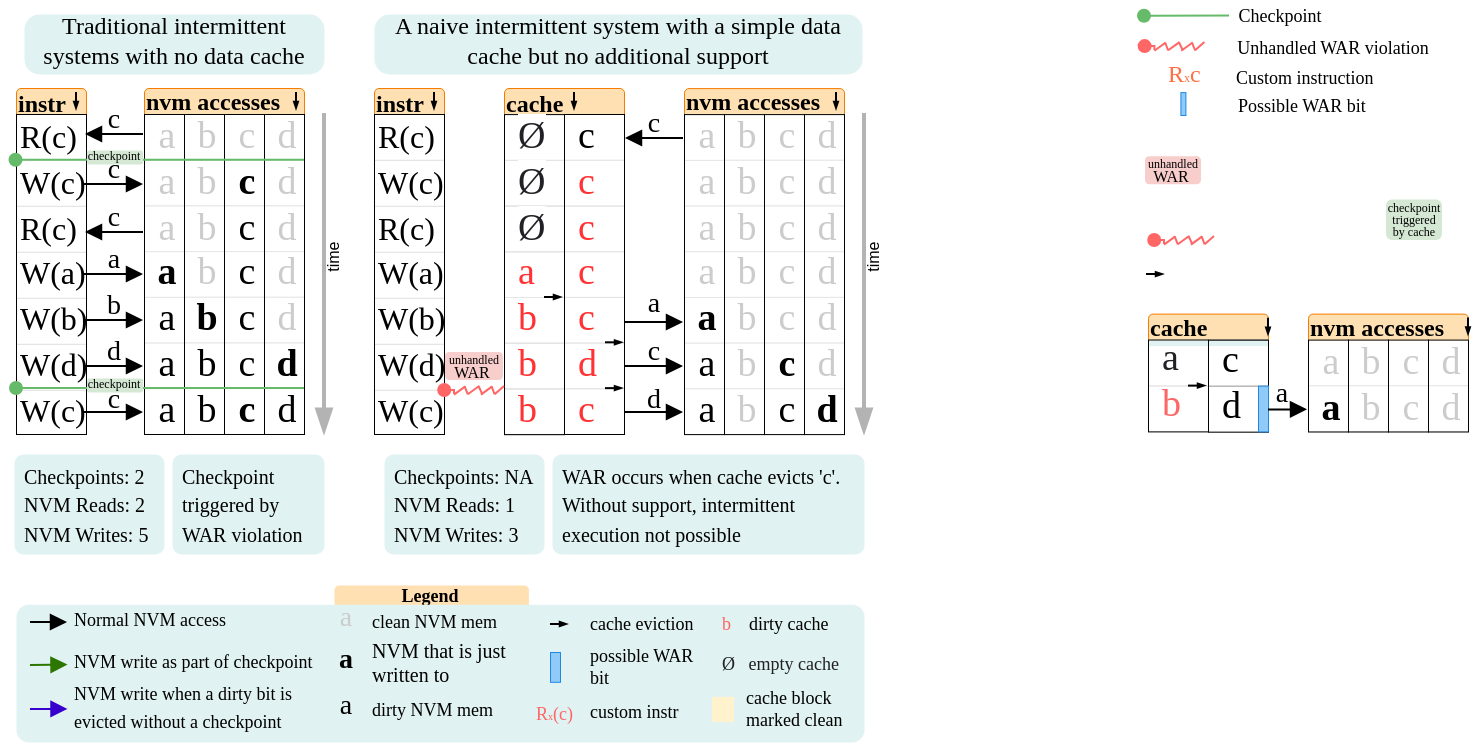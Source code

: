 <mxfile version="19.0.3" type="device" pages="3"><diagram id="bPNHJDhjxBT7nLsYIGl5" name="Problem Figure"><mxGraphModel dx="981" dy="621" grid="1" gridSize="10" guides="1" tooltips="1" connect="1" arrows="1" fold="1" page="1" pageScale="1" pageWidth="827" pageHeight="1169" math="0" shadow="0"><root><mxCell id="0"/><mxCell id="1" parent="0"/><mxCell id="vLgPzBcjy7R7cvLbMEEX-2" value="&lt;b&gt;&lt;font style=&quot;font-size: 12px;&quot;&gt;instr&lt;/font&gt;&lt;/b&gt;" style="rounded=1;whiteSpace=wrap;html=1;glass=0;labelBackgroundColor=none;fontFamily=Linux Biolinum;fontSource=https%3A%2F%2Ffonts.googleapis.com%2Fcss%3Ffamily%3DLinux%2BBiolinum;fontSize=15;strokeColor=#F57C00;strokeWidth=0.5;fillColor=#FFE0B2;align=left;spacingLeft=-1;spacingBottom=0;spacingTop=-4;perimeterSpacing=0;sketch=0;" vertex="1" parent="1"><mxGeometry x="255" y="67" width="35" height="15.05" as="geometry"/></mxCell><mxCell id="vLgPzBcjy7R7cvLbMEEX-19" value="" style="rounded=0;whiteSpace=wrap;html=1;glass=0;labelBackgroundColor=none;fontFamily=Linux Biolinum;fontSource=https%3A%2F%2Ffonts.googleapis.com%2Fcss%3Ffamily%3DLinux%2BBiolinum;fontSize=13;strokeColor=none;strokeWidth=0.5;fillColor=default;" vertex="1" parent="1"><mxGeometry x="255" y="80.05" width="35" height="3" as="geometry"/></mxCell><mxCell id="YwajPb4CCNIpzv5UpMmM-6" value="&lt;b&gt;&lt;font style=&quot;font-size: 9px&quot;&gt;Legend&lt;/font&gt;&lt;/b&gt;" style="rounded=1;whiteSpace=wrap;html=1;glass=0;labelBackgroundColor=none;fontFamily=Linux Biolinum;fontSource=https%3A%2F%2Ffonts.googleapis.com%2Fcss%3Ffamily%3DLinux%2BBiolinum;fontSize=15;strokeColor=none;strokeWidth=0.5;fillColor=#FFE0B2;align=center;spacingLeft=-1;spacingBottom=0;spacingTop=-12;perimeterSpacing=0;sketch=0;" parent="1" vertex="1"><mxGeometry x="235" y="315.45" width="97.2" height="16.5" as="geometry"/></mxCell><mxCell id="xNTjhCNET6C6YUH2a8wr-5" value="" style="rounded=1;whiteSpace=wrap;html=1;glass=0;labelBackgroundColor=none;fontFamily=Linux Biolinum;fontSource=https%3A%2F%2Ffonts.googleapis.com%2Fcss%3Ffamily%3DLinux%2BBiolinum;strokeColor=none;strokeWidth=0.5;fillColor=#E0F2F1;arcSize=9;align=left;spacingLeft=3;" parent="1" vertex="1"><mxGeometry x="76" y="325.08" width="424" height="68.92" as="geometry"/></mxCell><mxCell id="1-hag_9o2-efABHSs7Ln-131" value="" style="group" parent="1" vertex="1" connectable="0"><mxGeometry x="140" y="80" width="80" height="160" as="geometry"/></mxCell><mxCell id="1-hag_9o2-efABHSs7Ln-106" value="" style="group;fillColor=default;" parent="1-hag_9o2-efABHSs7Ln-131" vertex="1" connectable="0"><mxGeometry y="0.05" width="20" height="159.95" as="geometry"/></mxCell><mxCell id="1-hag_9o2-efABHSs7Ln-99" value="" style="rounded=0;whiteSpace=wrap;html=1;strokeWidth=0.5;fillColor=default;strokeColor=#E6E6E6;" parent="1-hag_9o2-efABHSs7Ln-106" vertex="1"><mxGeometry width="20" height="22.85" as="geometry"/></mxCell><mxCell id="1-hag_9o2-efABHSs7Ln-100" value="" style="rounded=0;whiteSpace=wrap;html=1;strokeWidth=0.5;fillColor=default;strokeColor=#E6E6E6;" parent="1-hag_9o2-efABHSs7Ln-106" vertex="1"><mxGeometry y="22.85" width="20" height="22.85" as="geometry"/></mxCell><mxCell id="1-hag_9o2-efABHSs7Ln-101" value="" style="rounded=0;whiteSpace=wrap;html=1;strokeWidth=0.5;fillColor=default;strokeColor=#E6E6E6;" parent="1-hag_9o2-efABHSs7Ln-106" vertex="1"><mxGeometry y="45.7" width="20" height="22.85" as="geometry"/></mxCell><mxCell id="1-hag_9o2-efABHSs7Ln-102" value="" style="rounded=0;whiteSpace=wrap;html=1;strokeWidth=0.5;fillColor=default;strokeColor=#E6E6E6;" parent="1-hag_9o2-efABHSs7Ln-106" vertex="1"><mxGeometry y="68.55" width="20" height="22.85" as="geometry"/></mxCell><mxCell id="1-hag_9o2-efABHSs7Ln-103" value="" style="rounded=0;whiteSpace=wrap;html=1;strokeWidth=0.5;fillColor=default;strokeColor=#E6E6E6;" parent="1-hag_9o2-efABHSs7Ln-106" vertex="1"><mxGeometry y="91.4" width="20" height="22.85" as="geometry"/></mxCell><mxCell id="1-hag_9o2-efABHSs7Ln-104" value="" style="rounded=0;whiteSpace=wrap;html=1;strokeWidth=0.5;fillColor=default;strokeColor=#E6E6E6;" parent="1-hag_9o2-efABHSs7Ln-106" vertex="1"><mxGeometry y="114.25" width="20" height="22.85" as="geometry"/></mxCell><mxCell id="1-hag_9o2-efABHSs7Ln-105" value="" style="rounded=0;whiteSpace=wrap;html=1;strokeWidth=0.5;fillColor=default;strokeColor=#E6E6E6;" parent="1-hag_9o2-efABHSs7Ln-106" vertex="1"><mxGeometry y="137.1" width="20" height="22.85" as="geometry"/></mxCell><mxCell id="1-hag_9o2-efABHSs7Ln-107" value="" style="group;fillColor=default;" parent="1-hag_9o2-efABHSs7Ln-131" vertex="1" connectable="0"><mxGeometry x="20" width="20" height="159.95" as="geometry"/></mxCell><mxCell id="1-hag_9o2-efABHSs7Ln-108" value="" style="rounded=0;whiteSpace=wrap;html=1;strokeWidth=0.5;fillColor=default;strokeColor=#E6E6E6;" parent="1-hag_9o2-efABHSs7Ln-107" vertex="1"><mxGeometry width="20" height="22.85" as="geometry"/></mxCell><mxCell id="1-hag_9o2-efABHSs7Ln-109" value="" style="rounded=0;whiteSpace=wrap;html=1;strokeWidth=0.5;fillColor=default;strokeColor=#E6E6E6;" parent="1-hag_9o2-efABHSs7Ln-107" vertex="1"><mxGeometry y="22.85" width="20" height="22.85" as="geometry"/></mxCell><mxCell id="1-hag_9o2-efABHSs7Ln-110" value="" style="rounded=0;whiteSpace=wrap;html=1;strokeWidth=0.5;fillColor=default;strokeColor=#E6E6E6;" parent="1-hag_9o2-efABHSs7Ln-107" vertex="1"><mxGeometry y="45.7" width="20" height="22.85" as="geometry"/></mxCell><mxCell id="1-hag_9o2-efABHSs7Ln-111" value="" style="rounded=0;whiteSpace=wrap;html=1;strokeWidth=0.5;fillColor=default;strokeColor=#E6E6E6;" parent="1-hag_9o2-efABHSs7Ln-107" vertex="1"><mxGeometry y="68.55" width="20" height="22.85" as="geometry"/></mxCell><mxCell id="1-hag_9o2-efABHSs7Ln-112" value="" style="rounded=0;whiteSpace=wrap;html=1;strokeWidth=0.5;fillColor=default;strokeColor=#E6E6E6;" parent="1-hag_9o2-efABHSs7Ln-107" vertex="1"><mxGeometry y="91.4" width="20" height="22.85" as="geometry"/></mxCell><mxCell id="1-hag_9o2-efABHSs7Ln-113" value="" style="rounded=0;whiteSpace=wrap;html=1;strokeWidth=0.5;fillColor=default;strokeColor=#E6E6E6;" parent="1-hag_9o2-efABHSs7Ln-107" vertex="1"><mxGeometry y="114.25" width="20" height="22.85" as="geometry"/></mxCell><mxCell id="1-hag_9o2-efABHSs7Ln-114" value="" style="rounded=0;whiteSpace=wrap;html=1;strokeWidth=0.5;fillColor=default;strokeColor=#E6E6E6;" parent="1-hag_9o2-efABHSs7Ln-107" vertex="1"><mxGeometry y="137.1" width="20" height="22.85" as="geometry"/></mxCell><mxCell id="1-hag_9o2-efABHSs7Ln-115" value="" style="group;fillColor=default;" parent="1-hag_9o2-efABHSs7Ln-131" vertex="1" connectable="0"><mxGeometry x="40" width="20" height="159.95" as="geometry"/></mxCell><mxCell id="1-hag_9o2-efABHSs7Ln-116" value="" style="rounded=0;whiteSpace=wrap;html=1;strokeWidth=0.5;fillColor=default;strokeColor=#E6E6E6;" parent="1-hag_9o2-efABHSs7Ln-115" vertex="1"><mxGeometry width="20" height="22.85" as="geometry"/></mxCell><mxCell id="1-hag_9o2-efABHSs7Ln-117" value="" style="rounded=0;whiteSpace=wrap;html=1;strokeWidth=0.5;fillColor=default;strokeColor=#E6E6E6;" parent="1-hag_9o2-efABHSs7Ln-115" vertex="1"><mxGeometry y="22.85" width="20" height="22.85" as="geometry"/></mxCell><mxCell id="1-hag_9o2-efABHSs7Ln-118" value="" style="rounded=0;whiteSpace=wrap;html=1;strokeWidth=0.5;fillColor=default;strokeColor=#E6E6E6;" parent="1-hag_9o2-efABHSs7Ln-115" vertex="1"><mxGeometry y="45.7" width="20" height="22.85" as="geometry"/></mxCell><mxCell id="1-hag_9o2-efABHSs7Ln-119" value="" style="rounded=0;whiteSpace=wrap;html=1;strokeWidth=0.5;fillColor=default;strokeColor=#E6E6E6;" parent="1-hag_9o2-efABHSs7Ln-115" vertex="1"><mxGeometry y="68.55" width="20" height="22.85" as="geometry"/></mxCell><mxCell id="1-hag_9o2-efABHSs7Ln-120" value="" style="rounded=0;whiteSpace=wrap;html=1;strokeWidth=0.5;fillColor=default;strokeColor=#E6E6E6;" parent="1-hag_9o2-efABHSs7Ln-115" vertex="1"><mxGeometry y="91.4" width="20" height="22.85" as="geometry"/></mxCell><mxCell id="1-hag_9o2-efABHSs7Ln-121" value="" style="rounded=0;whiteSpace=wrap;html=1;strokeWidth=0.5;fillColor=default;strokeColor=#E6E6E6;" parent="1-hag_9o2-efABHSs7Ln-115" vertex="1"><mxGeometry y="114.25" width="20" height="22.85" as="geometry"/></mxCell><mxCell id="1-hag_9o2-efABHSs7Ln-122" value="" style="rounded=0;whiteSpace=wrap;html=1;strokeWidth=0.5;fillColor=default;strokeColor=#E6E6E6;" parent="1-hag_9o2-efABHSs7Ln-115" vertex="1"><mxGeometry y="137.1" width="20" height="22.85" as="geometry"/></mxCell><mxCell id="1-hag_9o2-efABHSs7Ln-123" value="" style="group;fillColor=default;" parent="1-hag_9o2-efABHSs7Ln-131" vertex="1" connectable="0"><mxGeometry x="60" width="20" height="159.95" as="geometry"/></mxCell><mxCell id="1-hag_9o2-efABHSs7Ln-124" value="" style="rounded=0;whiteSpace=wrap;html=1;strokeWidth=0.5;fillColor=default;strokeColor=#E6E6E6;" parent="1-hag_9o2-efABHSs7Ln-123" vertex="1"><mxGeometry width="20" height="22.85" as="geometry"/></mxCell><mxCell id="1-hag_9o2-efABHSs7Ln-125" value="" style="rounded=0;whiteSpace=wrap;html=1;strokeWidth=0.5;fillColor=default;strokeColor=#E6E6E6;" parent="1-hag_9o2-efABHSs7Ln-123" vertex="1"><mxGeometry y="22.85" width="20" height="22.85" as="geometry"/></mxCell><mxCell id="1-hag_9o2-efABHSs7Ln-126" value="" style="rounded=0;whiteSpace=wrap;html=1;strokeWidth=0.5;fillColor=default;strokeColor=#E6E6E6;" parent="1-hag_9o2-efABHSs7Ln-123" vertex="1"><mxGeometry y="45.7" width="20" height="22.85" as="geometry"/></mxCell><mxCell id="1-hag_9o2-efABHSs7Ln-127" value="" style="rounded=0;whiteSpace=wrap;html=1;strokeWidth=0.5;fillColor=default;strokeColor=#E6E6E6;" parent="1-hag_9o2-efABHSs7Ln-123" vertex="1"><mxGeometry y="68.55" width="20" height="22.85" as="geometry"/></mxCell><mxCell id="1-hag_9o2-efABHSs7Ln-128" value="" style="rounded=0;whiteSpace=wrap;html=1;strokeWidth=0.5;fillColor=default;strokeColor=#E6E6E6;" parent="1-hag_9o2-efABHSs7Ln-123" vertex="1"><mxGeometry y="91.4" width="20" height="22.85" as="geometry"/></mxCell><mxCell id="1-hag_9o2-efABHSs7Ln-129" value="" style="rounded=0;whiteSpace=wrap;html=1;strokeWidth=0.5;fillColor=default;strokeColor=#E6E6E6;" parent="1-hag_9o2-efABHSs7Ln-123" vertex="1"><mxGeometry y="114.25" width="20" height="22.85" as="geometry"/></mxCell><mxCell id="1-hag_9o2-efABHSs7Ln-130" value="" style="rounded=0;whiteSpace=wrap;html=1;strokeWidth=0.5;fillColor=default;strokeColor=#E6E6E6;" parent="1-hag_9o2-efABHSs7Ln-123" vertex="1"><mxGeometry y="137.1" width="20" height="22.85" as="geometry"/></mxCell><mxCell id="2IVa3ZZ7iX3VMY9xlFPU-193" value="nvm" style="text;html=1;strokeColor=none;fillColor=none;align=left;verticalAlign=middle;whiteSpace=wrap;rounded=0;fontFamily=Linux Biolinum;fontSource=https%3A%2F%2Ffonts.googleapis.com%2Fcss%3Ffamily%3DLinux%2BBiolinum;fontSize=15;spacing=0;fontStyle=1" parent="1" vertex="1"><mxGeometry x="140" y="60" width="30" height="20" as="geometry"/></mxCell><mxCell id="2IVa3ZZ7iX3VMY9xlFPU-203" value="" style="endArrow=none;html=1;fontFamily=Inconsolata;fontSize=15;endFill=0;startArrow=block;startFill=1;" parent="1" edge="1"><mxGeometry width="50" height="50" relative="1" as="geometry"><mxPoint x="110.5" y="90" as="sourcePoint"/><mxPoint x="139.5" y="90" as="targetPoint"/></mxGeometry></mxCell><mxCell id="1-hag_9o2-efABHSs7Ln-2" value="" style="endArrow=none;html=1;fontFamily=Inconsolata;fontSize=15;endFill=0;startArrow=block;startFill=1;" parent="1" edge="1"><mxGeometry width="50" height="50" relative="1" as="geometry"><mxPoint x="139.5" y="115" as="sourcePoint"/><mxPoint x="110" y="115" as="targetPoint"/></mxGeometry></mxCell><mxCell id="1-hag_9o2-efABHSs7Ln-3" value="" style="endArrow=none;html=1;fontFamily=Inconsolata;fontSize=15;endFill=0;startArrow=block;startFill=1;" parent="1" edge="1"><mxGeometry width="50" height="50" relative="1" as="geometry"><mxPoint x="110.5" y="139" as="sourcePoint"/><mxPoint x="139.5" y="139" as="targetPoint"/></mxGeometry></mxCell><mxCell id="1-hag_9o2-efABHSs7Ln-4" value="" style="endArrow=none;html=1;fontFamily=Inconsolata;fontSize=15;endFill=0;startArrow=block;startFill=1;" parent="1" edge="1"><mxGeometry width="50" height="50" relative="1" as="geometry"><mxPoint x="139.5" y="160" as="sourcePoint"/><mxPoint x="110" y="160" as="targetPoint"/></mxGeometry></mxCell><mxCell id="1-hag_9o2-efABHSs7Ln-5" value="" style="endArrow=none;html=1;fontFamily=Inconsolata;fontSize=15;endFill=0;startArrow=block;startFill=1;" parent="1" edge="1"><mxGeometry width="50" height="50" relative="1" as="geometry"><mxPoint x="139.5" y="183" as="sourcePoint"/><mxPoint x="110" y="183" as="targetPoint"/></mxGeometry></mxCell><mxCell id="1-hag_9o2-efABHSs7Ln-6" value="" style="endArrow=none;html=1;fontFamily=Inconsolata;fontSize=15;endFill=0;startArrow=block;startFill=1;" parent="1" edge="1"><mxGeometry width="50" height="50" relative="1" as="geometry"><mxPoint x="139.5" y="206" as="sourcePoint"/><mxPoint x="110" y="206" as="targetPoint"/></mxGeometry></mxCell><mxCell id="1-hag_9o2-efABHSs7Ln-7" value="" style="endArrow=none;html=1;fontFamily=Inconsolata;fontSize=15;endFill=0;startArrow=block;startFill=1;" parent="1" edge="1"><mxGeometry width="50" height="50" relative="1" as="geometry"><mxPoint x="139.5" y="229" as="sourcePoint"/><mxPoint x="110" y="229" as="targetPoint"/></mxGeometry></mxCell><mxCell id="1-hag_9o2-efABHSs7Ln-140" value="Traditional intermittent systems with no data cache" style="rounded=1;html=1;glass=0;labelBackgroundColor=none;fontFamily=Linux Biolinum;fontSource=https%3A%2F%2Ffonts.googleapis.com%2Fcss%3Ffamily%3DLinux%2BBiolinum;strokeColor=none;strokeWidth=0.5;fillColor=#E0F2F1;arcSize=25;spacing=2;whiteSpace=wrap;verticalAlign=bottom;" parent="1" vertex="1"><mxGeometry x="80" y="30" width="150" height="30" as="geometry"/></mxCell><mxCell id="1-hag_9o2-efABHSs7Ln-146" value="&lt;b&gt;&lt;font style=&quot;font-size: 12px;&quot;&gt;nvm accesses&lt;/font&gt;&lt;/b&gt;" style="rounded=1;whiteSpace=wrap;html=1;glass=0;labelBackgroundColor=none;fontFamily=Linux Biolinum;fontSource=https%3A%2F%2Ffonts.googleapis.com%2Fcss%3Ffamily%3DLinux%2BBiolinum;fontSize=15;strokeColor=#F57C00;strokeWidth=0.5;fillColor=#FFE0B2;align=left;spacingLeft=-1;spacingBottom=0;spacingTop=-5;perimeterSpacing=0;sketch=0;" parent="1" vertex="1"><mxGeometry x="140" y="67" width="80" height="15.05" as="geometry"/></mxCell><mxCell id="1-hag_9o2-efABHSs7Ln-149" value="" style="rounded=0;whiteSpace=wrap;html=1;glass=0;labelBackgroundColor=none;fontFamily=Linux Biolinum;fontSource=https%3A%2F%2Ffonts.googleapis.com%2Fcss%3Ffamily%3DLinux%2BBiolinum;fontSize=13;strokeColor=none;strokeWidth=0.5;fillColor=#FFFFFF;" parent="1" vertex="1"><mxGeometry x="140" y="80" width="80" height="3" as="geometry"/></mxCell><mxCell id="-D2JNLDgf_xUEX4Gj735-126" value="" style="group" parent="1" vertex="1" connectable="0"><mxGeometry x="410" y="80.05" width="80" height="160" as="geometry"/></mxCell><mxCell id="-D2JNLDgf_xUEX4Gj735-127" value="" style="group;fillColor=default;" parent="-D2JNLDgf_xUEX4Gj735-126" vertex="1" connectable="0"><mxGeometry y="0.05" width="20" height="159.95" as="geometry"/></mxCell><mxCell id="-D2JNLDgf_xUEX4Gj735-128" value="" style="rounded=0;whiteSpace=wrap;html=1;strokeWidth=0.5;fillColor=default;strokeColor=#E6E6E6;" parent="-D2JNLDgf_xUEX4Gj735-127" vertex="1"><mxGeometry width="20" height="22.85" as="geometry"/></mxCell><mxCell id="-D2JNLDgf_xUEX4Gj735-129" value="" style="rounded=0;whiteSpace=wrap;html=1;strokeWidth=0.5;fillColor=default;strokeColor=#E6E6E6;" parent="-D2JNLDgf_xUEX4Gj735-127" vertex="1"><mxGeometry y="22.85" width="20" height="22.85" as="geometry"/></mxCell><mxCell id="-D2JNLDgf_xUEX4Gj735-130" value="" style="rounded=0;whiteSpace=wrap;html=1;strokeWidth=0.5;fillColor=default;strokeColor=#E6E6E6;" parent="-D2JNLDgf_xUEX4Gj735-127" vertex="1"><mxGeometry y="45.7" width="20" height="22.85" as="geometry"/></mxCell><mxCell id="-D2JNLDgf_xUEX4Gj735-131" value="" style="rounded=0;whiteSpace=wrap;html=1;strokeWidth=0.5;fillColor=default;strokeColor=#E6E6E6;" parent="-D2JNLDgf_xUEX4Gj735-127" vertex="1"><mxGeometry y="68.55" width="20" height="22.85" as="geometry"/></mxCell><mxCell id="-D2JNLDgf_xUEX4Gj735-132" value="" style="rounded=0;whiteSpace=wrap;html=1;strokeWidth=0.5;fillColor=default;strokeColor=#E6E6E6;" parent="-D2JNLDgf_xUEX4Gj735-127" vertex="1"><mxGeometry y="91.4" width="20" height="22.85" as="geometry"/></mxCell><mxCell id="-D2JNLDgf_xUEX4Gj735-133" value="" style="rounded=0;whiteSpace=wrap;html=1;strokeWidth=0.5;fillColor=default;strokeColor=#E6E6E6;" parent="-D2JNLDgf_xUEX4Gj735-127" vertex="1"><mxGeometry y="114.25" width="20" height="22.85" as="geometry"/></mxCell><mxCell id="-D2JNLDgf_xUEX4Gj735-134" value="" style="rounded=0;whiteSpace=wrap;html=1;strokeWidth=0.5;fillColor=default;strokeColor=#E6E6E6;" parent="-D2JNLDgf_xUEX4Gj735-127" vertex="1"><mxGeometry y="137.1" width="20" height="22.85" as="geometry"/></mxCell><mxCell id="-D2JNLDgf_xUEX4Gj735-135" value="" style="group;fillColor=default;" parent="-D2JNLDgf_xUEX4Gj735-126" vertex="1" connectable="0"><mxGeometry x="20" width="20" height="159.95" as="geometry"/></mxCell><mxCell id="-D2JNLDgf_xUEX4Gj735-136" value="" style="rounded=0;whiteSpace=wrap;html=1;strokeWidth=0.5;fillColor=default;strokeColor=#E6E6E6;" parent="-D2JNLDgf_xUEX4Gj735-135" vertex="1"><mxGeometry width="20" height="22.85" as="geometry"/></mxCell><mxCell id="-D2JNLDgf_xUEX4Gj735-137" value="" style="rounded=0;whiteSpace=wrap;html=1;strokeWidth=0.5;fillColor=default;strokeColor=#E6E6E6;" parent="-D2JNLDgf_xUEX4Gj735-135" vertex="1"><mxGeometry y="22.85" width="20" height="22.85" as="geometry"/></mxCell><mxCell id="-D2JNLDgf_xUEX4Gj735-138" value="" style="rounded=0;whiteSpace=wrap;html=1;strokeWidth=0.5;fillColor=default;strokeColor=#E6E6E6;" parent="-D2JNLDgf_xUEX4Gj735-135" vertex="1"><mxGeometry y="45.7" width="20" height="22.85" as="geometry"/></mxCell><mxCell id="-D2JNLDgf_xUEX4Gj735-139" value="" style="rounded=0;whiteSpace=wrap;html=1;strokeWidth=0.5;fillColor=default;strokeColor=#E6E6E6;" parent="-D2JNLDgf_xUEX4Gj735-135" vertex="1"><mxGeometry y="68.55" width="20" height="22.85" as="geometry"/></mxCell><mxCell id="-D2JNLDgf_xUEX4Gj735-140" value="" style="rounded=0;whiteSpace=wrap;html=1;strokeWidth=0.5;fillColor=default;strokeColor=#E6E6E6;" parent="-D2JNLDgf_xUEX4Gj735-135" vertex="1"><mxGeometry y="91.4" width="20" height="22.85" as="geometry"/></mxCell><mxCell id="-D2JNLDgf_xUEX4Gj735-141" value="" style="rounded=0;whiteSpace=wrap;html=1;strokeWidth=0.5;fillColor=default;strokeColor=#E6E6E6;" parent="-D2JNLDgf_xUEX4Gj735-135" vertex="1"><mxGeometry y="114.25" width="20" height="22.85" as="geometry"/></mxCell><mxCell id="-D2JNLDgf_xUEX4Gj735-142" value="" style="rounded=0;whiteSpace=wrap;html=1;strokeWidth=0.5;fillColor=default;strokeColor=#E6E6E6;" parent="-D2JNLDgf_xUEX4Gj735-135" vertex="1"><mxGeometry y="137.1" width="20" height="22.85" as="geometry"/></mxCell><mxCell id="-D2JNLDgf_xUEX4Gj735-143" value="" style="group;fillColor=default;" parent="-D2JNLDgf_xUEX4Gj735-126" vertex="1" connectable="0"><mxGeometry x="40" width="20" height="159.95" as="geometry"/></mxCell><mxCell id="-D2JNLDgf_xUEX4Gj735-144" value="" style="rounded=0;whiteSpace=wrap;html=1;strokeWidth=0.5;fillColor=default;strokeColor=#E6E6E6;" parent="-D2JNLDgf_xUEX4Gj735-143" vertex="1"><mxGeometry width="20" height="22.85" as="geometry"/></mxCell><mxCell id="-D2JNLDgf_xUEX4Gj735-145" value="" style="rounded=0;whiteSpace=wrap;html=1;strokeWidth=0.5;fillColor=default;strokeColor=#E6E6E6;" parent="-D2JNLDgf_xUEX4Gj735-143" vertex="1"><mxGeometry y="22.85" width="20" height="22.85" as="geometry"/></mxCell><mxCell id="-D2JNLDgf_xUEX4Gj735-146" value="" style="rounded=0;whiteSpace=wrap;html=1;strokeWidth=0.5;fillColor=default;strokeColor=#E6E6E6;" parent="-D2JNLDgf_xUEX4Gj735-143" vertex="1"><mxGeometry y="45.7" width="20" height="22.85" as="geometry"/></mxCell><mxCell id="-D2JNLDgf_xUEX4Gj735-147" value="" style="rounded=0;whiteSpace=wrap;html=1;strokeWidth=0.5;fillColor=default;strokeColor=#E6E6E6;" parent="-D2JNLDgf_xUEX4Gj735-143" vertex="1"><mxGeometry y="68.55" width="20" height="22.85" as="geometry"/></mxCell><mxCell id="-D2JNLDgf_xUEX4Gj735-148" value="" style="rounded=0;whiteSpace=wrap;html=1;strokeWidth=0.5;fillColor=default;strokeColor=#E6E6E6;" parent="-D2JNLDgf_xUEX4Gj735-143" vertex="1"><mxGeometry y="91.4" width="20" height="22.85" as="geometry"/></mxCell><mxCell id="-D2JNLDgf_xUEX4Gj735-149" value="" style="rounded=0;whiteSpace=wrap;html=1;strokeWidth=0.5;fillColor=default;strokeColor=#E6E6E6;" parent="-D2JNLDgf_xUEX4Gj735-143" vertex="1"><mxGeometry y="114.25" width="20" height="22.85" as="geometry"/></mxCell><mxCell id="-D2JNLDgf_xUEX4Gj735-150" value="" style="rounded=0;whiteSpace=wrap;html=1;strokeWidth=0.5;fillColor=default;strokeColor=#E6E6E6;" parent="-D2JNLDgf_xUEX4Gj735-143" vertex="1"><mxGeometry y="137.1" width="20" height="22.85" as="geometry"/></mxCell><mxCell id="-D2JNLDgf_xUEX4Gj735-151" value="" style="group;fillColor=default;" parent="-D2JNLDgf_xUEX4Gj735-126" vertex="1" connectable="0"><mxGeometry x="60" width="20" height="159.95" as="geometry"/></mxCell><mxCell id="-D2JNLDgf_xUEX4Gj735-152" value="" style="rounded=0;whiteSpace=wrap;html=1;strokeWidth=0.5;fillColor=default;strokeColor=#E6E6E6;" parent="-D2JNLDgf_xUEX4Gj735-151" vertex="1"><mxGeometry width="20" height="22.85" as="geometry"/></mxCell><mxCell id="-D2JNLDgf_xUEX4Gj735-153" value="" style="rounded=0;whiteSpace=wrap;html=1;strokeWidth=0.5;fillColor=default;strokeColor=#E6E6E6;" parent="-D2JNLDgf_xUEX4Gj735-151" vertex="1"><mxGeometry y="22.85" width="20" height="22.85" as="geometry"/></mxCell><mxCell id="-D2JNLDgf_xUEX4Gj735-154" value="" style="rounded=0;whiteSpace=wrap;html=1;strokeWidth=0.5;fillColor=default;strokeColor=#E6E6E6;" parent="-D2JNLDgf_xUEX4Gj735-151" vertex="1"><mxGeometry y="45.7" width="20" height="22.85" as="geometry"/></mxCell><mxCell id="-D2JNLDgf_xUEX4Gj735-155" value="" style="rounded=0;whiteSpace=wrap;html=1;strokeWidth=0.5;fillColor=default;strokeColor=#E6E6E6;" parent="-D2JNLDgf_xUEX4Gj735-151" vertex="1"><mxGeometry y="68.55" width="20" height="22.85" as="geometry"/></mxCell><mxCell id="-D2JNLDgf_xUEX4Gj735-156" value="" style="rounded=0;whiteSpace=wrap;html=1;strokeWidth=0.5;fillColor=default;strokeColor=#E6E6E6;" parent="-D2JNLDgf_xUEX4Gj735-151" vertex="1"><mxGeometry y="91.4" width="20" height="22.85" as="geometry"/></mxCell><mxCell id="-D2JNLDgf_xUEX4Gj735-157" value="" style="rounded=0;whiteSpace=wrap;html=1;strokeWidth=0.5;fillColor=default;strokeColor=#E6E6E6;" parent="-D2JNLDgf_xUEX4Gj735-151" vertex="1"><mxGeometry y="114.25" width="20" height="22.85" as="geometry"/></mxCell><mxCell id="-D2JNLDgf_xUEX4Gj735-158" value="" style="rounded=0;whiteSpace=wrap;html=1;strokeWidth=0.5;fillColor=default;strokeColor=#E6E6E6;" parent="-D2JNLDgf_xUEX4Gj735-151" vertex="1"><mxGeometry y="137.1" width="20" height="22.85" as="geometry"/></mxCell><mxCell id="-D2JNLDgf_xUEX4Gj735-159" value="&lt;b&gt;&lt;font style=&quot;font-size: 12px;&quot;&gt;nvm accesses&lt;/font&gt;&lt;/b&gt;" style="rounded=1;whiteSpace=wrap;html=1;glass=0;labelBackgroundColor=none;fontFamily=Linux Biolinum;fontSource=https%3A%2F%2Ffonts.googleapis.com%2Fcss%3Ffamily%3DLinux%2BBiolinum;fontSize=15;strokeColor=#F57C00;strokeWidth=0.5;fillColor=#FFE0B2;align=left;spacingLeft=-1;spacingBottom=0;spacingTop=-5;perimeterSpacing=0;sketch=0;" parent="1" vertex="1"><mxGeometry x="410" y="67.05" width="80" height="15.05" as="geometry"/></mxCell><mxCell id="-D2JNLDgf_xUEX4Gj735-160" value="" style="rounded=0;whiteSpace=wrap;html=1;glass=0;labelBackgroundColor=none;fontFamily=Linux Biolinum;fontSource=https%3A%2F%2Ffonts.googleapis.com%2Fcss%3Ffamily%3DLinux%2BBiolinum;fontSize=13;strokeColor=none;strokeWidth=0.5;fillColor=#FFFFFF;" parent="1" vertex="1"><mxGeometry x="410" y="80.05" width="80" height="3" as="geometry"/></mxCell><mxCell id="-D2JNLDgf_xUEX4Gj735-161" value="&lt;font style=&quot;font-size: 19px&quot;&gt;&lt;font color=&quot;#cccccc&quot;&gt;c&lt;/font&gt;&lt;br&gt;&lt;font color=&quot;#cccccc&quot;&gt;c&lt;br&gt;c&lt;br&gt;c&lt;br&gt;c&lt;/font&gt;&lt;br&gt;&lt;b&gt;c&lt;/b&gt;&lt;br&gt;c&lt;br style=&quot;font-size: 19px&quot;&gt;&lt;/font&gt;" style="rounded=0;whiteSpace=wrap;html=1;fontFamily=Inconsolata;align=center;verticalAlign=top;spacingTop=-7;spacingLeft=3;fontSize=19;fillColor=none;movable=1;resizable=1;rotatable=1;deletable=1;editable=1;connectable=1;strokeWidth=0.5;" parent="1" vertex="1"><mxGeometry x="450" y="80.05" width="20" height="160" as="geometry"/></mxCell><mxCell id="-D2JNLDgf_xUEX4Gj735-162" value="&lt;font style=&quot;font-size: 19px&quot;&gt;&lt;font color=&quot;#cccccc&quot;&gt;a&lt;/font&gt;&lt;br&gt;&lt;font color=&quot;#cccccc&quot;&gt;a&lt;/font&gt;&lt;br&gt;&lt;font color=&quot;#cccccc&quot;&gt;a&lt;/font&gt;&lt;br&gt;&lt;font color=&quot;#cccccc&quot;&gt;a&lt;/font&gt;&lt;br&gt;&lt;b&gt;a&lt;/b&gt;&lt;br&gt;a&lt;br&gt;a&lt;br style=&quot;font-size: 19px&quot;&gt;&lt;/font&gt;" style="rounded=0;whiteSpace=wrap;html=1;fontFamily=Inconsolata;align=center;verticalAlign=top;spacingTop=-7;spacingLeft=3;fontSize=19;fillColor=none;movable=1;resizable=1;rotatable=1;deletable=1;editable=1;connectable=1;strokeWidth=0.5;" parent="1" vertex="1"><mxGeometry x="410" y="80.05" width="20" height="160" as="geometry"/></mxCell><mxCell id="-D2JNLDgf_xUEX4Gj735-163" value="&lt;font style=&quot;font-size: 19px&quot;&gt;&lt;font color=&quot;#cccccc&quot;&gt;b&lt;br&gt;b&lt;br&gt;b&lt;br&gt;b&lt;br&gt;b&lt;br&gt;b&lt;br&gt;b&lt;/font&gt;&lt;br style=&quot;font-size: 19px&quot;&gt;&lt;/font&gt;" style="rounded=0;whiteSpace=wrap;html=1;fontFamily=Inconsolata;align=center;verticalAlign=top;spacingTop=-7;spacingLeft=3;fontSize=19;fillColor=none;movable=1;resizable=1;rotatable=1;deletable=1;editable=1;connectable=1;strokeWidth=0.5;" parent="1" vertex="1"><mxGeometry x="430" y="80.05" width="20" height="160" as="geometry"/></mxCell><mxCell id="-D2JNLDgf_xUEX4Gj735-164" value="&lt;font style=&quot;font-size: 19px&quot;&gt;&lt;font color=&quot;#cccccc&quot;&gt;d&lt;/font&gt;&lt;br&gt;&lt;font color=&quot;#cccccc&quot;&gt;d&lt;/font&gt;&lt;br&gt;&lt;font color=&quot;#cccccc&quot;&gt;d&lt;/font&gt;&lt;br&gt;&lt;font color=&quot;#cccccc&quot;&gt;d&lt;/font&gt;&lt;br&gt;&lt;font color=&quot;#cccccc&quot;&gt;d&lt;/font&gt;&lt;br&gt;&lt;font color=&quot;#cccccc&quot;&gt;d&lt;/font&gt;&lt;br&gt;&lt;b&gt;d&lt;/b&gt;&lt;br style=&quot;font-size: 19px&quot;&gt;&lt;/font&gt;" style="rounded=0;whiteSpace=wrap;html=1;fontFamily=Inconsolata;align=center;verticalAlign=top;spacingTop=-7;spacingLeft=3;fontSize=19;fillColor=none;movable=1;resizable=1;rotatable=1;deletable=1;editable=1;connectable=1;strokeWidth=0.5;" parent="1" vertex="1"><mxGeometry x="470" y="80.05" width="20" height="160" as="geometry"/></mxCell><mxCell id="-D2JNLDgf_xUEX4Gj735-165" value="&lt;b style=&quot;&quot;&gt;&lt;font style=&quot;font-size: 12px;&quot;&gt;cache&lt;/font&gt;&lt;/b&gt;" style="rounded=1;whiteSpace=wrap;html=1;glass=0;labelBackgroundColor=none;fontFamily=Linux Biolinum;fontSource=https%3A%2F%2Ffonts.googleapis.com%2Fcss%3Ffamily%3DLinux%2BBiolinum;fontSize=15;strokeColor=#F57C00;strokeWidth=0.5;fillColor=#FFE0B2;align=left;spacingLeft=-1;spacingBottom=0;spacingTop=-4;perimeterSpacing=0;sketch=0;" parent="1" vertex="1"><mxGeometry x="320" y="67" width="60" height="15.05" as="geometry"/></mxCell><mxCell id="-D2JNLDgf_xUEX4Gj735-166" value="" style="rounded=0;whiteSpace=wrap;html=1;strokeWidth=0.5;fillColor=none;" parent="1" vertex="1"><mxGeometry x="320" y="80.05" width="30" height="160" as="geometry"/></mxCell><mxCell id="-D2JNLDgf_xUEX4Gj735-167" value="" style="group" parent="1" vertex="1" connectable="0"><mxGeometry x="320" y="80.1" width="30" height="159.95" as="geometry"/></mxCell><mxCell id="-D2JNLDgf_xUEX4Gj735-168" value="" style="rounded=0;whiteSpace=wrap;html=1;strokeWidth=0.5;fillColor=none;strokeColor=#E6E6E6;" parent="-D2JNLDgf_xUEX4Gj735-167" vertex="1"><mxGeometry width="30" height="22.85" as="geometry"/></mxCell><mxCell id="-D2JNLDgf_xUEX4Gj735-169" value="" style="rounded=0;whiteSpace=wrap;html=1;strokeWidth=0.5;fillColor=none;strokeColor=#E6E6E6;" parent="-D2JNLDgf_xUEX4Gj735-167" vertex="1"><mxGeometry y="22.85" width="30" height="22.85" as="geometry"/></mxCell><mxCell id="-D2JNLDgf_xUEX4Gj735-170" value="" style="rounded=0;whiteSpace=wrap;html=1;strokeWidth=0.5;fillColor=none;strokeColor=#E6E6E6;" parent="-D2JNLDgf_xUEX4Gj735-167" vertex="1"><mxGeometry y="45.7" width="30" height="22.85" as="geometry"/></mxCell><mxCell id="-D2JNLDgf_xUEX4Gj735-171" value="" style="rounded=0;whiteSpace=wrap;html=1;strokeWidth=0.5;fillColor=none;strokeColor=#E6E6E6;" parent="-D2JNLDgf_xUEX4Gj735-167" vertex="1"><mxGeometry y="68.55" width="30" height="22.85" as="geometry"/></mxCell><mxCell id="-D2JNLDgf_xUEX4Gj735-172" value="" style="rounded=0;whiteSpace=wrap;html=1;strokeWidth=0.5;fillColor=none;strokeColor=#E6E6E6;" parent="-D2JNLDgf_xUEX4Gj735-167" vertex="1"><mxGeometry y="91.4" width="30" height="22.85" as="geometry"/></mxCell><mxCell id="-D2JNLDgf_xUEX4Gj735-173" value="" style="rounded=0;whiteSpace=wrap;html=1;strokeWidth=0.5;fillColor=none;strokeColor=#E6E6E6;" parent="-D2JNLDgf_xUEX4Gj735-167" vertex="1"><mxGeometry y="114.25" width="30" height="22.85" as="geometry"/></mxCell><mxCell id="-D2JNLDgf_xUEX4Gj735-174" value="" style="rounded=0;whiteSpace=wrap;html=1;strokeWidth=0.5;fillColor=none;strokeColor=#E6E6E6;" parent="-D2JNLDgf_xUEX4Gj735-167" vertex="1"><mxGeometry y="137.1" width="30" height="22.85" as="geometry"/></mxCell><mxCell id="-D2JNLDgf_xUEX4Gj735-175" value="" style="rounded=0;whiteSpace=wrap;html=1;strokeWidth=0.5;fillColor=none;strokeColor=#E6E6E6;" parent="1" vertex="1"><mxGeometry x="320" y="80.1" width="30" height="22.85" as="geometry"/></mxCell><mxCell id="-D2JNLDgf_xUEX4Gj735-176" value="" style="rounded=0;whiteSpace=wrap;html=1;strokeWidth=0.5;fillColor=none;strokeColor=#E6E6E6;" parent="1" vertex="1"><mxGeometry x="320" y="102.95" width="30" height="22.85" as="geometry"/></mxCell><mxCell id="-D2JNLDgf_xUEX4Gj735-177" value="" style="rounded=0;whiteSpace=wrap;html=1;strokeWidth=0.5;fillColor=none;strokeColor=#E6E6E6;" parent="1" vertex="1"><mxGeometry x="320" y="125.8" width="30" height="22.85" as="geometry"/></mxCell><mxCell id="-D2JNLDgf_xUEX4Gj735-178" value="" style="rounded=0;whiteSpace=wrap;html=1;strokeWidth=0.5;fillColor=none;strokeColor=#E6E6E6;" parent="1" vertex="1"><mxGeometry x="320" y="148.65" width="30" height="22.85" as="geometry"/></mxCell><mxCell id="-D2JNLDgf_xUEX4Gj735-179" value="" style="rounded=0;whiteSpace=wrap;html=1;strokeWidth=0.5;fillColor=none;strokeColor=#E6E6E6;" parent="1" vertex="1"><mxGeometry x="320" y="171.5" width="30" height="22.85" as="geometry"/></mxCell><mxCell id="-D2JNLDgf_xUEX4Gj735-180" value="" style="rounded=0;whiteSpace=wrap;html=1;strokeWidth=0.5;fillColor=none;strokeColor=#E6E6E6;" parent="1" vertex="1"><mxGeometry x="320" y="194.35" width="30" height="22.85" as="geometry"/></mxCell><mxCell id="-D2JNLDgf_xUEX4Gj735-181" value="" style="rounded=0;whiteSpace=wrap;html=1;strokeWidth=0.5;fillColor=none;strokeColor=#E6E6E6;" parent="1" vertex="1"><mxGeometry x="320" y="217.2" width="30" height="22.85" as="geometry"/></mxCell><mxCell id="-D2JNLDgf_xUEX4Gj735-182" value="" style="rounded=0;whiteSpace=wrap;html=1;glass=0;labelBackgroundColor=none;fontFamily=Linux Biolinum;fontSource=https%3A%2F%2Ffonts.googleapis.com%2Fcss%3Ffamily%3DLinux%2BBiolinum;fontSize=13;strokeColor=none;strokeWidth=0.5;fillColor=default;" parent="1" vertex="1"><mxGeometry x="320" y="80.05" width="30" height="3" as="geometry"/></mxCell><mxCell id="-D2JNLDgf_xUEX4Gj735-183" value="&lt;font style=&quot;line-height: 120%; font-size: 19px;&quot;&gt;&lt;font style=&quot;font-size: 19px;&quot; data-font-src=&quot;https://fonts.googleapis.com/css?family=Inconsolata&quot; face=&quot;Inconsolata&quot;&gt;&lt;span style=&quot;color: rgb(32, 33, 36); background-color: rgb(255, 255, 255);&quot;&gt;Ø&lt;/span&gt;&lt;br style=&quot;&quot;&gt;&lt;span style=&quot;color: rgb(32, 33, 36); background-color: rgb(255, 255, 255);&quot;&gt;Ø&lt;/span&gt;&lt;br style=&quot;&quot;&gt;&lt;span style=&quot;color: rgb(32, 33, 36); background-color: rgb(255, 255, 255);&quot;&gt;Ø&lt;/span&gt;&lt;br style=&quot;&quot;&gt;&lt;/font&gt;&lt;font color=&quot;#ff3333&quot; style=&quot;font-family: &amp;quot;inconsolata&amp;quot;&quot;&gt;a&lt;/font&gt;&lt;br style=&quot;font-family: &amp;quot;inconsolata&amp;quot;&quot;&gt;&lt;font color=&quot;#ff3333&quot; style=&quot;font-family: &amp;quot;inconsolata&amp;quot;&quot;&gt;b&lt;/font&gt;&lt;br style=&quot;font-family: &amp;quot;inconsolata&amp;quot;&quot;&gt;&lt;font color=&quot;#ff3333&quot; style=&quot;font-family: &amp;quot;inconsolata&amp;quot;&quot;&gt;b&lt;br&gt;b&lt;/font&gt;&lt;br style=&quot;font-size: 19px&quot;&gt;&lt;/font&gt;" style="rounded=0;whiteSpace=wrap;html=1;fontFamily=Linux Biolinum;fontSource=https%3A%2F%2Ffonts.googleapis.com%2Fcss%3Ffamily%3DLinux%2BBiolinum;align=left;verticalAlign=top;spacingTop=-7;fontSize=19;strokeWidth=0.5;fillColor=none;movable=1;resizable=1;rotatable=1;deletable=1;editable=1;connectable=1;spacingLeft=5;" parent="1" vertex="1"><mxGeometry x="320" y="80.05" width="30" height="160" as="geometry"/></mxCell><mxCell id="-D2JNLDgf_xUEX4Gj735-184" value="" style="rounded=0;whiteSpace=wrap;html=1;strokeWidth=0.5;fillColor=none;" parent="1" vertex="1"><mxGeometry x="350" y="80" width="30" height="160" as="geometry"/></mxCell><mxCell id="-D2JNLDgf_xUEX4Gj735-194" value="" style="rounded=0;whiteSpace=wrap;html=1;strokeWidth=0.5;fillColor=none;strokeColor=#E6E6E6;" parent="1" vertex="1"><mxGeometry x="350" y="80.05" width="30" height="22.85" as="geometry"/></mxCell><mxCell id="-D2JNLDgf_xUEX4Gj735-195" value="" style="rounded=0;whiteSpace=wrap;html=1;strokeWidth=0.5;fillColor=none;strokeColor=#E6E6E6;" parent="1" vertex="1"><mxGeometry x="350" y="102.9" width="30" height="22.85" as="geometry"/></mxCell><mxCell id="-D2JNLDgf_xUEX4Gj735-196" value="" style="rounded=0;whiteSpace=wrap;html=1;strokeWidth=0.5;fillColor=none;strokeColor=#E6E6E6;" parent="1" vertex="1"><mxGeometry x="350" y="125.75" width="30" height="22.85" as="geometry"/></mxCell><mxCell id="-D2JNLDgf_xUEX4Gj735-197" value="" style="rounded=0;whiteSpace=wrap;html=1;strokeWidth=0.5;fillColor=none;strokeColor=#E6E6E6;" parent="1" vertex="1"><mxGeometry x="350" y="148.6" width="30" height="22.85" as="geometry"/></mxCell><mxCell id="-D2JNLDgf_xUEX4Gj735-198" value="" style="rounded=0;whiteSpace=wrap;html=1;strokeWidth=0.5;fillColor=none;strokeColor=#E6E6E6;" parent="1" vertex="1"><mxGeometry x="350" y="171.45" width="30" height="22.85" as="geometry"/></mxCell><mxCell id="-D2JNLDgf_xUEX4Gj735-199" value="" style="rounded=0;whiteSpace=wrap;html=1;strokeWidth=0.5;fillColor=none;strokeColor=#E6E6E6;" parent="1" vertex="1"><mxGeometry x="350" y="194.3" width="30" height="22.85" as="geometry"/></mxCell><mxCell id="-D2JNLDgf_xUEX4Gj735-200" value="" style="rounded=0;whiteSpace=wrap;html=1;strokeWidth=0.5;fillColor=none;strokeColor=#E6E6E6;" parent="1" vertex="1"><mxGeometry x="350" y="217.15" width="30" height="22.85" as="geometry"/></mxCell><mxCell id="-D2JNLDgf_xUEX4Gj735-201" value="" style="rounded=0;whiteSpace=wrap;html=1;glass=0;labelBackgroundColor=none;fontFamily=Linux Biolinum;fontSource=https%3A%2F%2Ffonts.googleapis.com%2Fcss%3Ffamily%3DLinux%2BBiolinum;fontSize=13;strokeColor=none;strokeWidth=0.5;fillColor=default;" parent="1" vertex="1"><mxGeometry x="350" y="80" width="30" height="3" as="geometry"/></mxCell><mxCell id="-D2JNLDgf_xUEX4Gj735-202" value="&lt;font style=&quot;line-height: 120%&quot;&gt;&lt;div style=&quot;font-family: &amp;#34;inconsolata&amp;#34;&quot;&gt;c&lt;/div&gt;&lt;font style=&quot;font-family: &amp;#34;inconsolata&amp;#34;&quot;&gt;&lt;font color=&quot;#ff3333&quot;&gt;c&lt;/font&gt;&lt;/font&gt;&lt;font style=&quot;font-family: &amp;#34;inconsolata&amp;#34;&quot;&gt;&lt;div&gt;&lt;span style=&quot;color: rgb(255 , 51 , 51)&quot;&gt;c&lt;/span&gt;&lt;br&gt;&lt;/div&gt;&lt;span style=&quot;color: rgb(255 , 51 , 51)&quot;&gt;c&lt;/span&gt;&lt;br&gt;&lt;div&gt;&lt;font color=&quot;#ff3333&quot;&gt;c&lt;/font&gt;&lt;br&gt;&lt;/div&gt;&lt;div&gt;&lt;font color=&quot;#ff3333&quot;&gt;d&lt;/font&gt;&lt;/div&gt;&lt;font color=&quot;#ff3333&quot;&gt;c&lt;/font&gt;&lt;/font&gt;&lt;/font&gt;" style="rounded=0;whiteSpace=wrap;html=1;fontFamily=Linux Biolinum;fontSource=https%3A%2F%2Ffonts.googleapis.com%2Fcss%3Ffamily%3DLinux%2BBiolinum;align=left;verticalAlign=top;spacingTop=-7;fontSize=19;strokeWidth=0.5;fillColor=none;movable=1;resizable=1;rotatable=1;deletable=1;editable=1;connectable=1;spacingLeft=5;" parent="1" vertex="1"><mxGeometry x="350" y="80" width="30" height="160" as="geometry"/></mxCell><mxCell id="-D2JNLDgf_xUEX4Gj735-203" value="" style="endArrow=none;html=1;fontFamily=Inconsolata;fontSize=15;endFill=0;startArrow=block;startFill=1;endSize=6;startSize=6;targetPerimeterSpacing=0;" parent="1" edge="1"><mxGeometry width="50" height="50" relative="1" as="geometry"><mxPoint x="380.5" y="92" as="sourcePoint"/><mxPoint x="409.5" y="92" as="targetPoint"/></mxGeometry></mxCell><mxCell id="-D2JNLDgf_xUEX4Gj735-205" value="" style="endArrow=none;html=1;fontFamily=Inconsolata;fontSize=15;endFill=0;startArrow=block;startFill=1;endSize=6;startSize=6;targetPerimeterSpacing=0;" parent="1" edge="1"><mxGeometry width="50" height="50" relative="1" as="geometry"><mxPoint x="409.5" y="184" as="sourcePoint"/><mxPoint x="380" y="184" as="targetPoint"/></mxGeometry></mxCell><mxCell id="-D2JNLDgf_xUEX4Gj735-206" value="" style="endArrow=none;html=1;fontFamily=Inconsolata;fontSize=15;endFill=0;startArrow=block;startFill=1;endSize=6;startSize=6;targetPerimeterSpacing=0;" parent="1" edge="1"><mxGeometry width="50" height="50" relative="1" as="geometry"><mxPoint x="409.5" y="206" as="sourcePoint"/><mxPoint x="380" y="206" as="targetPoint"/></mxGeometry></mxCell><mxCell id="-D2JNLDgf_xUEX4Gj735-209" value="&lt;font style=&quot;font-size: 12px;&quot;&gt;A naive intermittent system with a simple data cache but no additional support&lt;/font&gt;" style="rounded=1;whiteSpace=wrap;html=1;glass=0;labelBackgroundColor=none;fontFamily=Linux Biolinum;fontSource=https%3A%2F%2Ffonts.googleapis.com%2Fcss%3Ffamily%3DLinux%2BBiolinum;strokeColor=none;strokeWidth=0.5;fillColor=#E0F2F1;arcSize=25;verticalAlign=bottom;" parent="1" vertex="1"><mxGeometry x="255" y="30" width="244" height="30" as="geometry"/></mxCell><mxCell id="-D2JNLDgf_xUEX4Gj735-474" value="&lt;font style=&quot;font-size: 10px;&quot;&gt;Checkpoints: 2&lt;br&gt;NVM Reads: 2&lt;br&gt;NVM &lt;font style=&quot;font-size: 10px;&quot;&gt;Writes&lt;/font&gt;: 5&lt;/font&gt;" style="rounded=1;whiteSpace=wrap;html=1;glass=0;labelBackgroundColor=none;fontFamily=Linux Biolinum;fontSource=https%3A%2F%2Ffonts.googleapis.com%2Fcss%3Ffamily%3DLinux%2BBiolinum;strokeColor=none;strokeWidth=0.5;fillColor=#E0F2F1;arcSize=9;align=left;spacingLeft=3;" parent="1" vertex="1"><mxGeometry x="75" y="250" width="75" height="50" as="geometry"/></mxCell><mxCell id="-D2JNLDgf_xUEX4Gj735-475" value="&lt;span style=&quot;font-size: 10px;&quot;&gt;WAR occurs when cache evicts 'c'. Without support, intermittent execution not possible&lt;/span&gt;" style="rounded=1;whiteSpace=wrap;html=1;glass=0;labelBackgroundColor=none;fontFamily=Linux Biolinum;fontSource=https%3A%2F%2Ffonts.googleapis.com%2Fcss%3Ffamily%3DLinux%2BBiolinum;strokeColor=none;strokeWidth=0.5;fillColor=#E0F2F1;arcSize=9;align=left;spacingLeft=3;" parent="1" vertex="1"><mxGeometry x="344" y="250" width="156" height="50" as="geometry"/></mxCell><mxCell id="reLabwpgebuHTcemAslV-1" value="&lt;font style=&quot;font-size: 10px;&quot;&gt;Checkpoints: NA&lt;br&gt;NVM Reads: 1&lt;br&gt;NVM &lt;font style=&quot;font-size: 10px;&quot;&gt;Writes&lt;/font&gt;: 3&lt;/font&gt;" style="rounded=1;whiteSpace=wrap;html=1;glass=0;labelBackgroundColor=none;fontFamily=Linux Biolinum;fontSource=https%3A%2F%2Ffonts.googleapis.com%2Fcss%3Ffamily%3DLinux%2BBiolinum;strokeColor=none;strokeWidth=0.5;fillColor=#E0F2F1;arcSize=9;align=left;spacingLeft=3;" parent="1" vertex="1"><mxGeometry x="260" y="250" width="80" height="50" as="geometry"/></mxCell><mxCell id="reLabwpgebuHTcemAslV-2" value="&lt;span style=&quot;font-size: 10px;&quot;&gt;Checkpoint triggered by WAR violation&lt;/span&gt;" style="rounded=1;whiteSpace=wrap;html=1;glass=0;labelBackgroundColor=none;fontFamily=Linux Biolinum;fontSource=https%3A%2F%2Ffonts.googleapis.com%2Fcss%3Ffamily%3DLinux%2BBiolinum;strokeColor=none;strokeWidth=0.5;fillColor=#E0F2F1;arcSize=9;align=left;spacingLeft=3;" parent="1" vertex="1"><mxGeometry x="154" y="250" width="76" height="50" as="geometry"/></mxCell><mxCell id="FvU8tDfJ1UEd_awbB6vh-1" value="c" style="text;html=1;strokeColor=none;fillColor=none;align=center;verticalAlign=middle;whiteSpace=wrap;rounded=0;fontFamily=Inconsolata;fontSize=14;fontColor=#000000;" parent="1" vertex="1"><mxGeometry x="110" y="73.15" width="30" height="20" as="geometry"/></mxCell><mxCell id="FvU8tDfJ1UEd_awbB6vh-3" value="c" style="text;html=1;strokeColor=none;fillColor=none;align=center;verticalAlign=middle;whiteSpace=wrap;rounded=0;fontFamily=Inconsolata;fontSize=14;fontColor=#000000;" parent="1" vertex="1"><mxGeometry x="110" y="98.15" width="30" height="20" as="geometry"/></mxCell><mxCell id="FvU8tDfJ1UEd_awbB6vh-4" value="d" style="text;html=1;strokeColor=none;fillColor=none;align=center;verticalAlign=middle;whiteSpace=wrap;rounded=0;fontFamily=Inconsolata;fontSize=14;fontColor=#000000;" parent="1" vertex="1"><mxGeometry x="110" y="189.0" width="30" height="20" as="geometry"/></mxCell><mxCell id="FvU8tDfJ1UEd_awbB6vh-5" value="a" style="text;html=1;strokeColor=none;fillColor=none;align=center;verticalAlign=middle;whiteSpace=wrap;rounded=0;fontFamily=Inconsolata;fontSize=14;fontColor=#000000;" parent="1" vertex="1"><mxGeometry x="110" y="143.15" width="30" height="20" as="geometry"/></mxCell><mxCell id="FvU8tDfJ1UEd_awbB6vh-6" value="b" style="text;html=1;strokeColor=none;fillColor=none;align=center;verticalAlign=middle;whiteSpace=wrap;rounded=0;fontFamily=Inconsolata;fontSize=14;fontColor=#000000;" parent="1" vertex="1"><mxGeometry x="110" y="166.15" width="30" height="20" as="geometry"/></mxCell><mxCell id="FvU8tDfJ1UEd_awbB6vh-7" value="c" style="text;html=1;strokeColor=none;fillColor=none;align=center;verticalAlign=middle;whiteSpace=wrap;rounded=0;fontFamily=Inconsolata;fontSize=14;fontColor=#000000;" parent="1" vertex="1"><mxGeometry x="110" y="213.0" width="30" height="20" as="geometry"/></mxCell><mxCell id="FvU8tDfJ1UEd_awbB6vh-8" value="c" style="text;html=1;strokeColor=none;fillColor=none;align=center;verticalAlign=middle;whiteSpace=wrap;rounded=0;fontFamily=Inconsolata;fontSize=14;fontColor=#000000;" parent="1" vertex="1"><mxGeometry x="380" y="75.15" width="30" height="20" as="geometry"/></mxCell><mxCell id="FvU8tDfJ1UEd_awbB6vh-10" value="a" style="text;html=1;strokeColor=none;fillColor=none;align=center;verticalAlign=middle;whiteSpace=wrap;rounded=0;fontFamily=Inconsolata;fontSize=14;fontColor=#000000;" parent="1" vertex="1"><mxGeometry x="380" y="169.15" width="30" height="10.85" as="geometry"/></mxCell><mxCell id="FvU8tDfJ1UEd_awbB6vh-11" value="c" style="text;html=1;strokeColor=none;fillColor=none;align=center;verticalAlign=middle;whiteSpace=wrap;rounded=0;fontFamily=Inconsolata;fontSize=14;fontColor=#000000;" parent="1" vertex="1"><mxGeometry x="380" y="194.15" width="30" height="8.85" as="geometry"/></mxCell><mxCell id="FvU8tDfJ1UEd_awbB6vh-12" value="d" style="text;html=1;strokeColor=none;fillColor=none;align=center;verticalAlign=middle;whiteSpace=wrap;rounded=0;fontFamily=Inconsolata;fontSize=14;fontColor=#000000;" parent="1" vertex="1"><mxGeometry x="380" y="213.15" width="30" height="20" as="geometry"/></mxCell><mxCell id="FvU8tDfJ1UEd_awbB6vh-13" value="" style="endArrow=none;html=1;fontFamily=Inconsolata;fontSize=15;endFill=0;startArrow=block;startFill=1;endSize=6;startSize=6;targetPerimeterSpacing=0;" parent="1" edge="1"><mxGeometry width="50" height="50" relative="1" as="geometry"><mxPoint x="409.5" y="229" as="sourcePoint"/><mxPoint x="380" y="229" as="targetPoint"/></mxGeometry></mxCell><mxCell id="FvU8tDfJ1UEd_awbB6vh-47" value=" " style="group" parent="1" vertex="1" connectable="0"><mxGeometry x="650" y="141" width="25" height="4.3" as="geometry"/></mxCell><mxCell id="FvU8tDfJ1UEd_awbB6vh-48" value="" style="endArrow=none;html=1;rounded=0;fontFamily=Inconsolata;fontSource=https%3A%2F%2Ffonts.googleapis.com%2Fcss%3Ffamily%3DInconsolata;fontSize=19;strokeColor=#FF6666;strokeWidth=1;jumpSize=6;startArrow=oval;startFill=1;" parent="FvU8tDfJ1UEd_awbB6vh-47" edge="1"><mxGeometry width="50" height="50" relative="1" as="geometry"><mxPoint x="-4.892" y="2.0" as="sourcePoint"/><mxPoint y="2.0" as="targetPoint"/><Array as="points"><mxPoint y="2.0"/><mxPoint y="4.0"/></Array></mxGeometry></mxCell><mxCell id="FvU8tDfJ1UEd_awbB6vh-49" value="" style="endArrow=none;html=1;fontFamily=Inconsolata;fontSource=https%3A%2F%2Ffonts.googleapis.com%2Fcss%3Ffamily%3DInconsolata;fontSize=19;strokeColor=#FF6666;strokeWidth=1;rounded=0;jumpSize=6;" parent="FvU8tDfJ1UEd_awbB6vh-47" edge="1"><mxGeometry width="50" height="50" relative="1" as="geometry"><mxPoint x="5.662" y="0.2" as="sourcePoint"/><mxPoint x="1.421e-13" y="4.3" as="targetPoint"/></mxGeometry></mxCell><mxCell id="FvU8tDfJ1UEd_awbB6vh-50" value="" style="endArrow=none;html=1;fontFamily=Inconsolata;fontSource=https%3A%2F%2Ffonts.googleapis.com%2Fcss%3Ffamily%3DInconsolata;fontSize=19;strokeColor=#FF6666;strokeWidth=1;rounded=0;jumpSize=6;" parent="FvU8tDfJ1UEd_awbB6vh-47" edge="1"><mxGeometry width="50" height="50" relative="1" as="geometry"><mxPoint x="12.548" y="2.842e-14" as="sourcePoint"/><mxPoint x="6.885" y="4.1" as="targetPoint"/></mxGeometry></mxCell><mxCell id="FvU8tDfJ1UEd_awbB6vh-51" value="" style="endArrow=none;html=1;fontFamily=Inconsolata;fontSource=https%3A%2F%2Ffonts.googleapis.com%2Fcss%3Ffamily%3DInconsolata;fontSize=19;strokeColor=#FF6666;strokeWidth=1;rounded=0;jumpSize=6;" parent="FvU8tDfJ1UEd_awbB6vh-47" edge="1"><mxGeometry width="50" height="50" relative="1" as="geometry"><mxPoint x="19.115" y="0.2" as="sourcePoint"/><mxPoint x="13.452" y="4.3" as="targetPoint"/></mxGeometry></mxCell><mxCell id="FvU8tDfJ1UEd_awbB6vh-52" value="" style="endArrow=none;html=1;fontFamily=Inconsolata;fontSource=https%3A%2F%2Ffonts.googleapis.com%2Fcss%3Ffamily%3DInconsolata;fontSize=19;strokeColor=#FF6666;strokeWidth=1;rounded=0;jumpSize=6;" parent="FvU8tDfJ1UEd_awbB6vh-47" edge="1"><mxGeometry width="50" height="50" relative="1" as="geometry"><mxPoint x="25" as="sourcePoint"/><mxPoint x="20.338" y="4.1" as="targetPoint"/></mxGeometry></mxCell><mxCell id="FvU8tDfJ1UEd_awbB6vh-53" value="" style="endArrow=none;html=1;fontFamily=Inconsolata;fontSource=https%3A%2F%2Ffonts.googleapis.com%2Fcss%3Ffamily%3DInconsolata;fontSize=19;strokeColor=#FF6666;strokeWidth=1;rounded=0;jumpSize=6;" parent="FvU8tDfJ1UEd_awbB6vh-47" edge="1"><mxGeometry width="50" height="50" relative="1" as="geometry"><mxPoint x="6.885" y="4.2" as="sourcePoint"/><mxPoint x="5.344" y="0.2" as="targetPoint"/></mxGeometry></mxCell><mxCell id="FvU8tDfJ1UEd_awbB6vh-54" value="" style="endArrow=none;html=1;fontFamily=Inconsolata;fontSource=https%3A%2F%2Ffonts.googleapis.com%2Fcss%3Ffamily%3DInconsolata;fontSize=19;strokeColor=#FF6666;strokeWidth=1;rounded=0;jumpSize=6;" parent="FvU8tDfJ1UEd_awbB6vh-47" edge="1"><mxGeometry width="50" height="50" relative="1" as="geometry"><mxPoint x="14.223" y="4.2" as="sourcePoint"/><mxPoint x="12.23" as="targetPoint"/></mxGeometry></mxCell><mxCell id="FvU8tDfJ1UEd_awbB6vh-55" value="" style="endArrow=none;html=1;fontFamily=Inconsolata;fontSource=https%3A%2F%2Ffonts.googleapis.com%2Fcss%3Ffamily%3DInconsolata;fontSize=19;strokeColor=#FF6666;strokeWidth=1;rounded=0;jumpSize=6;" parent="FvU8tDfJ1UEd_awbB6vh-47" edge="1"><mxGeometry width="50" height="50" relative="1" as="geometry"><mxPoint x="20.338" y="4.2" as="sourcePoint"/><mxPoint x="18.797" y="0.2" as="targetPoint"/></mxGeometry></mxCell><mxCell id="FvU8tDfJ1UEd_awbB6vh-57" value="" style="group" parent="1" vertex="1" connectable="0"><mxGeometry x="760" y="120" width="31" height="23" as="geometry"/></mxCell><mxCell id="FvU8tDfJ1UEd_awbB6vh-34" value="" style="rounded=1;whiteSpace=wrap;html=1;labelBackgroundColor=none;labelBorderColor=none;fontFamily=Linux Biolinum;fontSource=https%3A%2F%2Ffonts.googleapis.com%2Fcss%3Ffamily%3DLinux%2BBiolinum;fontSize=6;fillColor=#d5e8d4;strokeColor=none;" parent="FvU8tDfJ1UEd_awbB6vh-57" vertex="1"><mxGeometry x="1" y="2.78" width="28" height="20.22" as="geometry"/></mxCell><mxCell id="FvU8tDfJ1UEd_awbB6vh-35" value="&lt;font face=&quot;Linux Biolinum&quot;&gt;&lt;span style=&quot;font-size: 6px;&quot;&gt;triggered&lt;br&gt;&lt;/span&gt;&lt;/font&gt;" style="text;html=1;strokeColor=none;fillColor=none;align=center;verticalAlign=middle;whiteSpace=wrap;rounded=0;fontFamily=Inconsolata;fontSource=https%3A%2F%2Ffonts.googleapis.com%2Fcss%3Ffamily%3DInconsolata;fontSize=9;spacing=0;labelBorderColor=none;labelBackgroundColor=none;" parent="FvU8tDfJ1UEd_awbB6vh-57" vertex="1"><mxGeometry y="6.19" width="30" height="10.714" as="geometry"/></mxCell><mxCell id="h4dP9VgbTZvkwFvf-yEE-1" value="&lt;span style=&quot;color: rgb(0, 0, 0); font-size: 6px;&quot;&gt;checkpoint&lt;/span&gt;" style="text;html=1;strokeColor=none;fillColor=none;align=center;verticalAlign=middle;whiteSpace=wrap;rounded=0;dashed=1;fontFamily=Linux Biolinum;fontSource=https%3A%2F%2Ffonts.googleapis.com%2Fcss%3Ffamily%3DLinux%2BBiolinum;fontSize=13;fontColor=#CCCCCC;" parent="FvU8tDfJ1UEd_awbB6vh-57" vertex="1"><mxGeometry y="3.889" width="30" as="geometry"/></mxCell><mxCell id="HaK86IQ9IGz3XWHQLvWO-1" value="&lt;span style=&quot;color: rgb(0, 0, 0); font-size: 6px;&quot;&gt;by cache&lt;/span&gt;" style="text;html=1;strokeColor=none;fillColor=none;align=center;verticalAlign=middle;whiteSpace=wrap;rounded=0;dashed=1;fontFamily=Linux Biolinum;fontSource=https%3A%2F%2Ffonts.googleapis.com%2Fcss%3Ffamily%3DLinux%2BBiolinum;fontSize=13;fontColor=#CCCCCC;" parent="FvU8tDfJ1UEd_awbB6vh-57" vertex="1"><mxGeometry y="15.909" width="30" as="geometry"/></mxCell><mxCell id="FvU8tDfJ1UEd_awbB6vh-58" value="" style="group" parent="1" vertex="1" connectable="0"><mxGeometry x="640" y="100.15" width="29" height="15" as="geometry"/></mxCell><mxCell id="FvU8tDfJ1UEd_awbB6vh-44" value="" style="rounded=1;whiteSpace=wrap;html=1;labelBackgroundColor=none;labelBorderColor=none;fontFamily=Linux Biolinum;fontSource=https%3A%2F%2Ffonts.googleapis.com%2Fcss%3Ffamily%3DLinux%2BBiolinum;fontSize=6;fillColor=#f8cecc;strokeColor=none;container=0;" parent="FvU8tDfJ1UEd_awbB6vh-58" vertex="1"><mxGeometry x="0.5" y="1" width="28" height="14" as="geometry"/></mxCell><mxCell id="FvU8tDfJ1UEd_awbB6vh-45" value="&lt;font style=&quot;line-height: 1; font-size: 8px;&quot; data-font-src=&quot;https://fonts.googleapis.com/css?family=Linux+Biolinum&quot; face=&quot;Linux Biolinum&quot;&gt;WAR&amp;nbsp;&lt;/font&gt;" style="text;html=1;strokeColor=none;fillColor=none;align=center;verticalAlign=middle;whiteSpace=wrap;rounded=0;fontFamily=Inconsolata;fontSource=https%3A%2F%2Ffonts.googleapis.com%2Fcss%3Ffamily%3DInconsolata;fontSize=9;spacing=0;labelBorderColor=none;labelBackgroundColor=none;container=0;" parent="FvU8tDfJ1UEd_awbB6vh-58" vertex="1"><mxGeometry y="7.3" width="29" height="7.3" as="geometry"/></mxCell><mxCell id="FvU8tDfJ1UEd_awbB6vh-46" value="&lt;font style=&quot;font-size: 6px;&quot; face=&quot;Linux Biolinum&quot;&gt;unhandled&lt;/font&gt;" style="text;html=1;strokeColor=none;fillColor=none;align=center;verticalAlign=middle;whiteSpace=wrap;rounded=0;fontFamily=Inconsolata;fontSource=https%3A%2F%2Ffonts.googleapis.com%2Fcss%3Ffamily%3DInconsolata;fontSize=9;spacing=0;labelBorderColor=none;labelBackgroundColor=none;container=0;" parent="FvU8tDfJ1UEd_awbB6vh-58" vertex="1"><mxGeometry width="29" height="7.3" as="geometry"/></mxCell><mxCell id="FvU8tDfJ1UEd_awbB6vh-63" value="" style="group" parent="1" vertex="1" connectable="0"><mxGeometry x="290" y="198" width="30" height="15" as="geometry"/></mxCell><mxCell id="FvU8tDfJ1UEd_awbB6vh-64" value="" style="rounded=1;whiteSpace=wrap;html=1;labelBackgroundColor=none;labelBorderColor=none;fontFamily=Linux Biolinum;fontSource=https%3A%2F%2Ffonts.googleapis.com%2Fcss%3Ffamily%3DLinux%2BBiolinum;fontSize=6;fillColor=#f8cecc;strokeColor=none;container=0;" parent="FvU8tDfJ1UEd_awbB6vh-63" vertex="1"><mxGeometry x="0.517" y="1" width="28.966" height="14" as="geometry"/></mxCell><mxCell id="FvU8tDfJ1UEd_awbB6vh-65" value="&lt;font style=&quot;line-height: 1; font-size: 8px;&quot; data-font-src=&quot;https://fonts.googleapis.com/css?family=Linux+Biolinum&quot; face=&quot;Linux Biolinum&quot;&gt;WAR&amp;nbsp;&lt;/font&gt;" style="text;html=1;strokeColor=none;fillColor=none;align=center;verticalAlign=middle;whiteSpace=wrap;rounded=0;fontFamily=Inconsolata;fontSource=https%3A%2F%2Ffonts.googleapis.com%2Fcss%3Ffamily%3DInconsolata;fontSize=9;spacing=0;labelBorderColor=none;labelBackgroundColor=none;container=0;" parent="FvU8tDfJ1UEd_awbB6vh-63" vertex="1"><mxGeometry y="7.3" width="30.0" height="7.3" as="geometry"/></mxCell><mxCell id="FvU8tDfJ1UEd_awbB6vh-66" value="&lt;font style=&quot;font-size: 6px;&quot; face=&quot;Linux Biolinum&quot;&gt;unhandled&lt;/font&gt;" style="text;html=1;strokeColor=none;fillColor=none;align=center;verticalAlign=middle;whiteSpace=wrap;rounded=0;fontFamily=Inconsolata;fontSource=https%3A%2F%2Ffonts.googleapis.com%2Fcss%3Ffamily%3DInconsolata;fontSize=9;spacing=0;labelBorderColor=none;labelBackgroundColor=none;container=0;" parent="FvU8tDfJ1UEd_awbB6vh-63" vertex="1"><mxGeometry width="30.0" height="7.3" as="geometry"/></mxCell><mxCell id="FvU8tDfJ1UEd_awbB6vh-68" value="" style="endArrow=blockThin;html=1;rounded=0;fontFamily=Linux Biolinum;fontSource=https%3A%2F%2Ffonts.googleapis.com%2Fcss%3Ffamily%3DLinux%2BBiolinum;fontSize=6;strokeColor=#000000;strokeWidth=1;jumpSize=6;endFill=1;endSize=2;sourcePerimeterSpacing=0;targetPerimeterSpacing=0;startSize=7;" parent="1" edge="1"><mxGeometry width="50" height="50" relative="1" as="geometry"><mxPoint x="370.5" y="194.15" as="sourcePoint"/><mxPoint x="379.5" y="194.15" as="targetPoint"/></mxGeometry></mxCell><mxCell id="FvU8tDfJ1UEd_awbB6vh-69" value="" style="endArrow=blockThin;html=1;rounded=0;fontFamily=Linux Biolinum;fontSource=https%3A%2F%2Ffonts.googleapis.com%2Fcss%3Ffamily%3DLinux%2BBiolinum;fontSize=6;strokeColor=#000000;strokeWidth=1;jumpSize=6;endFill=1;endSize=2;sourcePerimeterSpacing=0;targetPerimeterSpacing=0;startSize=7;" parent="1" edge="1"><mxGeometry width="50" height="50" relative="1" as="geometry"><mxPoint x="370.5" y="217.06" as="sourcePoint"/><mxPoint x="379.5" y="217.06" as="targetPoint"/></mxGeometry></mxCell><mxCell id="FvU8tDfJ1UEd_awbB6vh-74" value="" style="group;fillColor=default;container=0;" parent="1" vertex="1" connectable="0"><mxGeometry x="328" y="168" width="21" height="2" as="geometry"/></mxCell><mxCell id="FvU8tDfJ1UEd_awbB6vh-75" value="" style="endArrow=blockThin;html=1;rounded=0;fontFamily=Linux Biolinum;fontSource=https%3A%2F%2Ffonts.googleapis.com%2Fcss%3Ffamily%3DLinux%2BBiolinum;fontSize=6;strokeColor=#000000;strokeWidth=1;jumpSize=6;endFill=1;endSize=2;sourcePerimeterSpacing=0;targetPerimeterSpacing=0;startSize=7;" parent="1" edge="1"><mxGeometry width="50" height="50" relative="1" as="geometry"><mxPoint x="340" y="171.5" as="sourcePoint"/><mxPoint x="349" y="171.5" as="targetPoint"/></mxGeometry></mxCell><mxCell id="FvU8tDfJ1UEd_awbB6vh-71" value="" style="endArrow=blockThin;html=1;rounded=0;fontFamily=Linux Biolinum;fontSource=https%3A%2F%2Ffonts.googleapis.com%2Fcss%3Ffamily%3DLinux%2BBiolinum;fontSize=6;strokeColor=#000000;strokeWidth=1;jumpSize=6;endFill=1;endSize=2;sourcePerimeterSpacing=0;targetPerimeterSpacing=0;startSize=7;" parent="1" edge="1"><mxGeometry width="50" height="50" relative="1" as="geometry"><mxPoint x="641" y="160.01" as="sourcePoint"/><mxPoint x="650" y="160.01" as="targetPoint"/></mxGeometry></mxCell><mxCell id="FvU8tDfJ1UEd_awbB6vh-78" value="&lt;b style=&quot;&quot;&gt;&lt;font style=&quot;font-size: 12px;&quot;&gt;cache&lt;/font&gt;&lt;/b&gt;" style="rounded=1;whiteSpace=wrap;html=1;glass=0;labelBackgroundColor=none;fontFamily=Linux Biolinum;fontSource=https%3A%2F%2Ffonts.googleapis.com%2Fcss%3Ffamily%3DLinux%2BBiolinum;fontSize=15;strokeColor=#F57C00;strokeWidth=0.5;fillColor=#FFE0B2;align=left;spacingLeft=-1;spacingBottom=0;spacingTop=-4;perimeterSpacing=0;sketch=0;" parent="1" vertex="1"><mxGeometry x="642" y="179.8" width="60" height="15.05" as="geometry"/></mxCell><mxCell id="FvU8tDfJ1UEd_awbB6vh-88" value="" style="rounded=0;whiteSpace=wrap;html=1;strokeWidth=0.5;fillColor=none;strokeColor=#E6E6E6;" parent="1" vertex="1"><mxGeometry x="642" y="192.9" width="30" height="22.85" as="geometry"/></mxCell><mxCell id="FvU8tDfJ1UEd_awbB6vh-89" value="" style="rounded=0;whiteSpace=wrap;html=1;strokeWidth=0.5;fillColor=none;strokeColor=#E6E6E6;" parent="1" vertex="1"><mxGeometry x="642" y="215.75" width="30" height="22.85" as="geometry"/></mxCell><mxCell id="FvU8tDfJ1UEd_awbB6vh-95" value="" style="rounded=0;whiteSpace=wrap;html=1;glass=0;labelBackgroundColor=none;fontFamily=Linux Biolinum;fontSource=https%3A%2F%2Ffonts.googleapis.com%2Fcss%3Ffamily%3DLinux%2BBiolinum;fontSize=13;strokeColor=none;strokeWidth=0.5;fillColor=#E0F2F1;" parent="1" vertex="1"><mxGeometry x="642" y="192.85" width="30" height="3" as="geometry"/></mxCell><mxCell id="FvU8tDfJ1UEd_awbB6vh-96" value="&lt;font style=&quot;line-height: 120%; font-size: 19px;&quot;&gt;&lt;font style=&quot;font-size: 19px;&quot; data-font-src=&quot;https://fonts.googleapis.com/css?family=Inconsolata&quot; face=&quot;Inconsolata&quot;&gt;&lt;span style=&quot;color: rgb(32, 33, 36);&quot;&gt;a&lt;br&gt;&lt;/span&gt;&lt;/font&gt;&lt;font color=&quot;#ff6666&quot;&gt;b&lt;/font&gt;&lt;br style=&quot;font-size: 19px&quot;&gt;&lt;/font&gt;" style="rounded=0;whiteSpace=wrap;html=1;fontFamily=Linux Biolinum;fontSource=https%3A%2F%2Ffonts.googleapis.com%2Fcss%3Ffamily%3DLinux%2BBiolinum;align=left;verticalAlign=top;spacingTop=-9;fontSize=19;strokeWidth=0.5;fillColor=none;movable=1;resizable=1;rotatable=1;deletable=1;editable=1;connectable=1;spacingLeft=5;" parent="1" vertex="1"><mxGeometry x="642" y="192.75" width="30" height="45.95" as="geometry"/></mxCell><mxCell id="FvU8tDfJ1UEd_awbB6vh-97" value="" style="rounded=0;whiteSpace=wrap;html=1;strokeWidth=0.5;fillColor=none;" parent="1" vertex="1"><mxGeometry x="672" y="192.8" width="30" height="23" as="geometry"/></mxCell><mxCell id="FvU8tDfJ1UEd_awbB6vh-98" value="" style="rounded=0;whiteSpace=wrap;html=1;strokeWidth=0.5;fillColor=none;strokeColor=#E6E6E6;" parent="1" vertex="1"><mxGeometry x="672" y="192.85" width="30" height="22.85" as="geometry"/></mxCell><mxCell id="FvU8tDfJ1UEd_awbB6vh-99" value="" style="rounded=0;whiteSpace=wrap;html=1;strokeWidth=0.5;fillColor=none;strokeColor=#E6E6E6;" parent="1" vertex="1"><mxGeometry x="672" y="215.7" width="30" height="22.85" as="geometry"/></mxCell><mxCell id="FvU8tDfJ1UEd_awbB6vh-105" value="" style="rounded=0;whiteSpace=wrap;html=1;glass=0;labelBackgroundColor=none;fontFamily=Linux Biolinum;fontSource=https%3A%2F%2Ffonts.googleapis.com%2Fcss%3Ffamily%3DLinux%2BBiolinum;fontSize=13;strokeColor=none;strokeWidth=0.5;fillColor=#E0F2F1;" parent="1" vertex="1"><mxGeometry x="672" y="192.8" width="30" height="3" as="geometry"/></mxCell><mxCell id="FvU8tDfJ1UEd_awbB6vh-106" value="&lt;font style=&quot;line-height: 120%; font-size: 19px;&quot;&gt;&lt;div style=&quot;font-family: &amp;quot;inconsolata&amp;quot;&quot;&gt;&lt;/div&gt;&lt;font style=&quot;font-family: inconsolata; font-size: 19px;&quot;&gt;c&lt;br&gt;d&lt;br&gt;&lt;/font&gt;&lt;/font&gt;" style="rounded=0;whiteSpace=wrap;html=1;fontFamily=Linux Biolinum;fontSource=https%3A%2F%2Ffonts.googleapis.com%2Fcss%3Ffamily%3DLinux%2BBiolinum;align=left;verticalAlign=top;spacingTop=-8;fontSize=19;strokeWidth=0.5;fillColor=none;movable=1;resizable=1;rotatable=1;deletable=1;editable=1;connectable=1;spacingLeft=5;" parent="1" vertex="1"><mxGeometry x="672" y="192.85" width="30" height="46" as="geometry"/></mxCell><mxCell id="FvU8tDfJ1UEd_awbB6vh-112" value="" style="endArrow=blockThin;html=1;rounded=0;fontFamily=Linux Biolinum;fontSource=https%3A%2F%2Ffonts.googleapis.com%2Fcss%3Ffamily%3DLinux%2BBiolinum;fontSize=6;strokeColor=#000000;strokeWidth=1;jumpSize=6;endFill=1;endSize=2;sourcePerimeterSpacing=0;targetPerimeterSpacing=0;startSize=7;" parent="1" edge="1"><mxGeometry width="50" height="50" relative="1" as="geometry"><mxPoint x="662" y="215.8" as="sourcePoint"/><mxPoint x="671" y="215.8" as="targetPoint"/></mxGeometry></mxCell><mxCell id="dSIWaWTmdU3wWrqXn8OG-1" value="&amp;nbsp;" style="rounded=0;whiteSpace=wrap;html=1;fontColor=#000000;strokeWidth=0.5;strokeColor=#1E88E5;fillColor=#90CAF9;" parent="1" vertex="1"><mxGeometry x="697" y="215.8" width="5" height="22.9" as="geometry"/></mxCell><mxCell id="ZWrtNt2j0SJlsNV-JKS0-1" value="" style="endArrow=none;html=1;fontFamily=Inconsolata;fontSize=15;endFill=0;startArrow=block;startFill=1;endSize=6;startSize=6;targetPerimeterSpacing=0;" parent="1" edge="1"><mxGeometry width="50" height="50" relative="1" as="geometry"><mxPoint x="721.5" y="227.65" as="sourcePoint"/><mxPoint x="702" y="227.8" as="targetPoint"/></mxGeometry></mxCell><mxCell id="ZWrtNt2j0SJlsNV-JKS0-2" value="a" style="text;html=1;strokeColor=none;fillColor=none;align=center;verticalAlign=middle;whiteSpace=wrap;rounded=0;fontFamily=Inconsolata;fontSize=14;fontColor=#000000;" parent="1" vertex="1"><mxGeometry x="694" y="214.8" width="30" height="10.85" as="geometry"/></mxCell><mxCell id="ZWrtNt2j0SJlsNV-JKS0-6" value="&lt;div style=&quot;&quot;&gt;&lt;font style=&quot;font-size: 9px; color: rgb(255, 102, 102); background-color: initial;&quot; color=&quot;#ff6666&quot;&gt;b&amp;nbsp; &amp;nbsp; &lt;/font&gt;&lt;font style=&quot;background-color: initial; font-size: 9px;&quot;&gt;dirty cache&lt;/font&gt;&lt;/div&gt;" style="text;html=1;strokeColor=none;fillColor=none;align=left;verticalAlign=middle;whiteSpace=wrap;rounded=0;labelBackgroundColor=none;labelBorderColor=none;fontFamily=Linux Biolinum;fontSource=https%3A%2F%2Ffonts.googleapis.com%2Fcss%3Ffamily%3DLinux%2BBiolinum;fontSize=10;fontColor=#000000;" parent="1" vertex="1"><mxGeometry x="427" y="328" width="66" height="12" as="geometry"/></mxCell><mxCell id="xNTjhCNET6C6YUH2a8wr-2" value="" style="endArrow=blockThin;html=1;rounded=0;fontFamily=Linux Biolinum;fontSource=https%3A%2F%2Ffonts.googleapis.com%2Fcss%3Ffamily%3DLinux%2BBiolinum;fontSize=10;strokeColor=#000000;strokeWidth=1;jumpSize=6;endFill=1;endSize=2;sourcePerimeterSpacing=0;targetPerimeterSpacing=0;startSize=7;" parent="1" edge="1"><mxGeometry width="50" height="50" relative="1" as="geometry"><mxPoint x="343" y="335" as="sourcePoint"/><mxPoint x="352" y="335" as="targetPoint"/></mxGeometry></mxCell><mxCell id="xNTjhCNET6C6YUH2a8wr-3" value="&amp;nbsp;" style="rounded=0;whiteSpace=wrap;html=1;fontColor=#000000;strokeWidth=0.5;strokeColor=#1E88E5;fillColor=#90CAF9;fontSize=10;" parent="1" vertex="1"><mxGeometry x="343" y="349" width="5" height="14.9" as="geometry"/></mxCell><mxCell id="L8EwcApur5wV2gMp-JC2-1" value="" style="group" parent="1" vertex="1" connectable="0"><mxGeometry x="500" y="79.5" width="10" height="160.5" as="geometry"/></mxCell><mxCell id="L8EwcApur5wV2gMp-JC2-2" value="" style="endArrow=blockThin;html=1;rounded=0;fontSize=10;strokeWidth=2;endFill=1;endSize=8;strokeColor=#B3B3B3;" parent="L8EwcApur5wV2gMp-JC2-1" edge="1"><mxGeometry width="50" height="50" relative="1" as="geometry"><mxPoint as="sourcePoint"/><mxPoint y="160.5" as="targetPoint"/></mxGeometry></mxCell><mxCell id="L8EwcApur5wV2gMp-JC2-3" value="time" style="text;html=1;strokeColor=none;fillColor=none;align=center;verticalAlign=middle;whiteSpace=wrap;rounded=0;fontSize=8;horizontal=0;" parent="L8EwcApur5wV2gMp-JC2-1" vertex="1"><mxGeometry y="56.84" width="10" height="30" as="geometry"/></mxCell><mxCell id="L8EwcApur5wV2gMp-JC2-4" value="" style="group" parent="1" vertex="1" connectable="0"><mxGeometry x="230" y="79.5" width="10" height="160.5" as="geometry"/></mxCell><mxCell id="L8EwcApur5wV2gMp-JC2-5" value="" style="endArrow=blockThin;html=1;rounded=0;fontSize=10;strokeWidth=2;endFill=1;endSize=8;strokeColor=#B3B3B3;" parent="L8EwcApur5wV2gMp-JC2-4" edge="1"><mxGeometry width="50" height="50" relative="1" as="geometry"><mxPoint as="sourcePoint"/><mxPoint y="160.5" as="targetPoint"/></mxGeometry></mxCell><mxCell id="L8EwcApur5wV2gMp-JC2-6" value="time" style="text;html=1;strokeColor=none;fillColor=none;align=center;verticalAlign=middle;whiteSpace=wrap;rounded=0;fontSize=8;horizontal=0;" parent="L8EwcApur5wV2gMp-JC2-4" vertex="1"><mxGeometry y="56.84" width="10" height="30" as="geometry"/></mxCell><mxCell id="YwajPb4CCNIpzv5UpMmM-2" value="" style="endArrow=blockThin;html=1;rounded=0;fontSize=10;strokeWidth=1;strokeColor=default;endFill=1;endSize=2;" parent="1" edge="1"><mxGeometry width="50" height="50" relative="1" as="geometry"><mxPoint x="216" y="69.0" as="sourcePoint"/><mxPoint x="216" y="78" as="targetPoint"/></mxGeometry></mxCell><mxCell id="YwajPb4CCNIpzv5UpMmM-4" value="" style="endArrow=blockThin;html=1;rounded=0;fontSize=10;strokeWidth=1;strokeColor=default;endFill=1;endSize=2;" parent="1" edge="1"><mxGeometry width="50" height="50" relative="1" as="geometry"><mxPoint x="355" y="69.0" as="sourcePoint"/><mxPoint x="355" y="78" as="targetPoint"/></mxGeometry></mxCell><mxCell id="YwajPb4CCNIpzv5UpMmM-5" value="" style="endArrow=blockThin;html=1;rounded=0;fontSize=10;strokeWidth=1;strokeColor=default;endFill=1;endSize=2;" parent="1" edge="1"><mxGeometry width="50" height="50" relative="1" as="geometry"><mxPoint x="486" y="69.0" as="sourcePoint"/><mxPoint x="486" y="78" as="targetPoint"/></mxGeometry></mxCell><mxCell id="YwajPb4CCNIpzv5UpMmM-8" value="" style="endArrow=none;html=1;fontFamily=Inconsolata;fontSize=12;fontColor=#66FF66;strokeColor=#66BB6A;sketch=0;shadow=0;spacingTop=0;spacing=2;spacingLeft=0;targetPerimeterSpacing=0;startArrow=oval;startFill=1;" parent="1" edge="1"><mxGeometry width="50" height="50" relative="1" as="geometry"><mxPoint x="640.004" y="30.84" as="sourcePoint"/><mxPoint x="682.528" y="30.8" as="targetPoint"/></mxGeometry></mxCell><mxCell id="YwajPb4CCNIpzv5UpMmM-11" value="&lt;div style=&quot;text-align: left;&quot;&gt;&lt;font style=&quot;font-size: 9px;&quot;&gt;Checkpoint&lt;/font&gt;&lt;/div&gt;" style="text;html=1;strokeColor=none;fillColor=none;align=center;verticalAlign=middle;whiteSpace=wrap;rounded=0;labelBackgroundColor=none;fontFamily=Linux Biolinum;fontSource=https%3A%2F%2Ffonts.googleapis.com%2Fcss%3Ffamily%3DLinux%2BBiolinum;fontSize=10;fontColor=#000000;spacingBottom=4;spacingTop=2;" parent="1" vertex="1"><mxGeometry x="677.21" y="24.05" width="62" height="14" as="geometry"/></mxCell><mxCell id="YwajPb4CCNIpzv5UpMmM-12" value="&amp;nbsp;" style="rounded=0;whiteSpace=wrap;html=1;fontColor=#000000;strokeWidth=0.5;strokeColor=#1E88E5;fillColor=#90CAF9;" parent="1" vertex="1"><mxGeometry x="658.21" y="69.05" width="2.5" height="11.45" as="geometry"/></mxCell><mxCell id="YwajPb4CCNIpzv5UpMmM-13" value="&lt;font&gt;&lt;span style=&quot;font-size: 12px ; color: rgb(255 , 112 , 67) ; font-family: &amp;#34;inconsolata&amp;#34; ; font-style: normal ; font-weight: 400 ; letter-spacing: normal ; text-align: left ; text-indent: 0px ; text-transform: none ; word-spacing: 0px ; display: inline ; float: none&quot;&gt;R&lt;/span&gt;&lt;font style=&quot;color: rgb(255 , 112 , 67) ; font-family: &amp;#34;inconsolata&amp;#34; ; font-style: normal ; font-weight: 400 ; letter-spacing: normal ; text-align: left ; text-indent: 0px ; text-transform: none ; word-spacing: 0px ; font-size: 6px&quot;&gt;x&lt;/font&gt;&lt;font style=&quot;font-size: 12px ; color: rgb(255 , 112 , 67) ; font-family: &amp;#34;inconsolata&amp;#34; ; font-style: normal ; font-weight: 400 ; letter-spacing: normal ; text-align: left ; text-indent: 0px ; text-transform: none ; word-spacing: 0px&quot;&gt;c&lt;/font&gt;&lt;/font&gt;" style="text;whiteSpace=wrap;html=1;fontSize=11;fontColor=#AB47BC;labelBackgroundColor=none;imageAspect=1;verticalAlign=middle;" parent="1" vertex="1"><mxGeometry x="650.21" y="56.05" width="34" height="8.01" as="geometry"/></mxCell><mxCell id="YwajPb4CCNIpzv5UpMmM-14" value="&lt;font color=&quot;#cccccc&quot; data-font-src=&quot;https://fonts.googleapis.com/css?family=Linux+Biolinum&quot; style=&quot;font-size: 14px&quot;&gt;a&lt;/font&gt;" style="text;html=1;strokeColor=none;fillColor=none;align=center;verticalAlign=middle;whiteSpace=wrap;rounded=0;labelBackgroundColor=none;fontSize=14;fontColor=#AB47BC;fontFamily=Linux Biolinum;fontSource=https%3A%2F%2Ffonts.googleapis.com%2Fcss%3Ffamily%3DLinux%2BBiolinum;" parent="1" vertex="1"><mxGeometry x="231" y="328.45" width="20.25" height="7.92" as="geometry"/></mxCell><mxCell id="YwajPb4CCNIpzv5UpMmM-15" value="&lt;font data-font-src=&quot;https://fonts.googleapis.com/css?family=Linux+Biolinum&quot; style=&quot;font-size: 14px&quot; color=&quot;#000000&quot;&gt;&lt;b&gt;a&lt;/b&gt;&lt;/font&gt;" style="text;html=1;strokeColor=none;fillColor=none;align=center;verticalAlign=middle;whiteSpace=wrap;rounded=0;labelBackgroundColor=none;fontSize=14;fontColor=#AB47BC;fontFamily=Linux Biolinum;fontSource=https%3A%2F%2Ffonts.googleapis.com%2Fcss%3Ffamily%3DLinux%2BBiolinum;" parent="1" vertex="1"><mxGeometry x="231.25" y="349.37" width="20.25" height="7.92" as="geometry"/></mxCell><mxCell id="YwajPb4CCNIpzv5UpMmM-16" value="&lt;font data-font-src=&quot;https://fonts.googleapis.com/css?family=Linux+Biolinum&quot; style=&quot;font-size: 14px&quot; color=&quot;#000000&quot;&gt;a&lt;/font&gt;" style="text;html=1;strokeColor=none;fillColor=none;align=center;verticalAlign=middle;whiteSpace=wrap;rounded=0;labelBackgroundColor=none;fontSize=14;fontColor=#AB47BC;fontFamily=Linux Biolinum;fontSource=https%3A%2F%2Ffonts.googleapis.com%2Fcss%3Ffamily%3DLinux%2BBiolinum;" parent="1" vertex="1"><mxGeometry x="231.37" y="372.53" width="20.25" height="7.92" as="geometry"/></mxCell><mxCell id="YwajPb4CCNIpzv5UpMmM-17" value="" style="group" parent="1" vertex="1" connectable="0"><mxGeometry x="645.21" y="44.05" width="25" height="4.3" as="geometry"/></mxCell><mxCell id="YwajPb4CCNIpzv5UpMmM-18" value="" style="endArrow=none;html=1;rounded=0;fontFamily=Inconsolata;fontSource=https%3A%2F%2Ffonts.googleapis.com%2Fcss%3Ffamily%3DInconsolata;fontSize=19;strokeColor=#FF6666;strokeWidth=1;jumpSize=6;startArrow=oval;startFill=1;" parent="YwajPb4CCNIpzv5UpMmM-17" edge="1"><mxGeometry width="50" height="50" relative="1" as="geometry"><mxPoint x="-4.892" y="2.0" as="sourcePoint"/><mxPoint y="2.0" as="targetPoint"/><Array as="points"><mxPoint y="2.0"/><mxPoint y="4.0"/></Array></mxGeometry></mxCell><mxCell id="YwajPb4CCNIpzv5UpMmM-19" value="" style="endArrow=none;html=1;fontFamily=Inconsolata;fontSource=https%3A%2F%2Ffonts.googleapis.com%2Fcss%3Ffamily%3DInconsolata;fontSize=19;strokeColor=#FF6666;strokeWidth=1;rounded=0;jumpSize=6;" parent="YwajPb4CCNIpzv5UpMmM-17" edge="1"><mxGeometry width="50" height="50" relative="1" as="geometry"><mxPoint x="5.662" y="0.2" as="sourcePoint"/><mxPoint x="1.421e-13" y="4.3" as="targetPoint"/></mxGeometry></mxCell><mxCell id="YwajPb4CCNIpzv5UpMmM-20" value="" style="endArrow=none;html=1;fontFamily=Inconsolata;fontSource=https%3A%2F%2Ffonts.googleapis.com%2Fcss%3Ffamily%3DInconsolata;fontSize=19;strokeColor=#FF6666;strokeWidth=1;rounded=0;jumpSize=6;" parent="YwajPb4CCNIpzv5UpMmM-17" edge="1"><mxGeometry width="50" height="50" relative="1" as="geometry"><mxPoint x="12.548" y="2.842e-14" as="sourcePoint"/><mxPoint x="6.885" y="4.1" as="targetPoint"/></mxGeometry></mxCell><mxCell id="YwajPb4CCNIpzv5UpMmM-21" value="" style="endArrow=none;html=1;fontFamily=Inconsolata;fontSource=https%3A%2F%2Ffonts.googleapis.com%2Fcss%3Ffamily%3DInconsolata;fontSize=19;strokeColor=#FF6666;strokeWidth=1;rounded=0;jumpSize=6;" parent="YwajPb4CCNIpzv5UpMmM-17" edge="1"><mxGeometry width="50" height="50" relative="1" as="geometry"><mxPoint x="19.115" y="0.2" as="sourcePoint"/><mxPoint x="13.452" y="4.3" as="targetPoint"/></mxGeometry></mxCell><mxCell id="YwajPb4CCNIpzv5UpMmM-22" value="" style="endArrow=none;html=1;fontFamily=Inconsolata;fontSource=https%3A%2F%2Ffonts.googleapis.com%2Fcss%3Ffamily%3DInconsolata;fontSize=19;strokeColor=#FF6666;strokeWidth=1;rounded=0;jumpSize=6;" parent="YwajPb4CCNIpzv5UpMmM-17" edge="1"><mxGeometry width="50" height="50" relative="1" as="geometry"><mxPoint x="25" as="sourcePoint"/><mxPoint x="20.338" y="4.1" as="targetPoint"/></mxGeometry></mxCell><mxCell id="YwajPb4CCNIpzv5UpMmM-23" value="" style="endArrow=none;html=1;fontFamily=Inconsolata;fontSource=https%3A%2F%2Ffonts.googleapis.com%2Fcss%3Ffamily%3DInconsolata;fontSize=19;strokeColor=#FF6666;strokeWidth=1;rounded=0;jumpSize=6;" parent="YwajPb4CCNIpzv5UpMmM-17" edge="1"><mxGeometry width="50" height="50" relative="1" as="geometry"><mxPoint x="6.885" y="4.2" as="sourcePoint"/><mxPoint x="5.344" y="0.2" as="targetPoint"/></mxGeometry></mxCell><mxCell id="YwajPb4CCNIpzv5UpMmM-24" value="" style="endArrow=none;html=1;fontFamily=Inconsolata;fontSource=https%3A%2F%2Ffonts.googleapis.com%2Fcss%3Ffamily%3DInconsolata;fontSize=19;strokeColor=#FF6666;strokeWidth=1;rounded=0;jumpSize=6;" parent="YwajPb4CCNIpzv5UpMmM-17" edge="1"><mxGeometry width="50" height="50" relative="1" as="geometry"><mxPoint x="14.223" y="4.2" as="sourcePoint"/><mxPoint x="12.23" as="targetPoint"/></mxGeometry></mxCell><mxCell id="YwajPb4CCNIpzv5UpMmM-25" value="" style="endArrow=none;html=1;fontFamily=Inconsolata;fontSource=https%3A%2F%2Ffonts.googleapis.com%2Fcss%3Ffamily%3DInconsolata;fontSize=19;strokeColor=#FF6666;strokeWidth=1;rounded=0;jumpSize=6;" parent="YwajPb4CCNIpzv5UpMmM-17" edge="1"><mxGeometry width="50" height="50" relative="1" as="geometry"><mxPoint x="20.338" y="4.2" as="sourcePoint"/><mxPoint x="18.797" y="0.2" as="targetPoint"/></mxGeometry></mxCell><mxCell id="YwajPb4CCNIpzv5UpMmM-26" value="&lt;div style=&quot;text-align: left;&quot;&gt;&lt;font style=&quot;font-size: 9px;&quot;&gt;Unhandled WAR violation&lt;/font&gt;&lt;/div&gt;" style="text;html=1;strokeColor=none;fillColor=none;align=center;verticalAlign=middle;whiteSpace=wrap;rounded=0;labelBackgroundColor=none;fontFamily=Linux Biolinum;fontSource=https%3A%2F%2Ffonts.googleapis.com%2Fcss%3Ffamily%3DLinux%2BBiolinum;fontSize=10;fontColor=#000000;spacingBottom=4;spacingTop=2;" parent="1" vertex="1"><mxGeometry x="681.21" y="40.05" width="107" height="14" as="geometry"/></mxCell><mxCell id="YwajPb4CCNIpzv5UpMmM-27" value="&lt;div style=&quot;&quot;&gt;&lt;font style=&quot;font-size: 9px;&quot;&gt;Custom instruction&lt;/font&gt;&lt;/div&gt;" style="text;html=1;strokeColor=none;fillColor=none;align=left;verticalAlign=middle;whiteSpace=wrap;rounded=0;labelBackgroundColor=none;fontFamily=Linux Biolinum;fontSource=https%3A%2F%2Ffonts.googleapis.com%2Fcss%3Ffamily%3DLinux%2BBiolinum;fontSize=10;fontColor=#000000;spacingBottom=4;spacingTop=2;" parent="1" vertex="1"><mxGeometry x="684.21" y="55.05" width="107" height="14" as="geometry"/></mxCell><mxCell id="YwajPb4CCNIpzv5UpMmM-28" value="&lt;div style=&quot;&quot;&gt;&lt;font style=&quot;font-size: 9px;&quot;&gt;Possible WAR bit&lt;/font&gt;&lt;/div&gt;" style="text;html=1;strokeColor=none;fillColor=none;align=left;verticalAlign=middle;whiteSpace=wrap;rounded=0;labelBackgroundColor=none;fontFamily=Linux Biolinum;fontSource=https%3A%2F%2Ffonts.googleapis.com%2Fcss%3Ffamily%3DLinux%2BBiolinum;fontSize=10;fontColor=#000000;spacingBottom=4;spacingTop=2;" parent="1" vertex="1"><mxGeometry x="685.21" y="69.05" width="107" height="14" as="geometry"/></mxCell><mxCell id="YwajPb4CCNIpzv5UpMmM-30" value="&lt;div style=&quot;&quot;&gt;&lt;font style=&quot;font-size: 9px;&quot;&gt;clean NVM mem&lt;/font&gt;&lt;/div&gt;" style="text;html=1;strokeColor=none;fillColor=none;align=left;verticalAlign=middle;whiteSpace=wrap;rounded=0;labelBackgroundColor=none;fontFamily=Linux Biolinum;fontSource=https%3A%2F%2Ffonts.googleapis.com%2Fcss%3Ffamily%3DLinux%2BBiolinum;fontSize=10;fontColor=#000000;spacingBottom=4;spacingTop=2;" parent="1" vertex="1"><mxGeometry x="252" y="327.45" width="70" height="14" as="geometry"/></mxCell><mxCell id="YwajPb4CCNIpzv5UpMmM-31" value="&lt;div style=&quot;&quot;&gt;&lt;font size=&quot;1&quot;&gt;NVM that is just written to&lt;/font&gt;&lt;/div&gt;" style="text;html=1;strokeColor=none;fillColor=none;align=left;verticalAlign=middle;whiteSpace=wrap;rounded=0;labelBackgroundColor=none;fontFamily=Linux Biolinum;fontSource=https%3A%2F%2Ffonts.googleapis.com%2Fcss%3Ffamily%3DLinux%2BBiolinum;fontSize=10;fontColor=#000000;spacingBottom=4;spacingTop=2;" parent="1" vertex="1"><mxGeometry x="252" y="347.85" width="70" height="14" as="geometry"/></mxCell><mxCell id="YwajPb4CCNIpzv5UpMmM-32" value="&lt;div style=&quot;&quot;&gt;&lt;font style=&quot;font-size: 9px;&quot;&gt;dirty NVM mem&lt;/font&gt;&lt;/div&gt;" style="text;html=1;strokeColor=none;fillColor=none;align=left;verticalAlign=middle;whiteSpace=wrap;rounded=0;labelBackgroundColor=none;fontFamily=Linux Biolinum;fontSource=https%3A%2F%2Ffonts.googleapis.com%2Fcss%3Ffamily%3DLinux%2BBiolinum;fontSize=10;fontColor=#000000;spacingBottom=4;spacingTop=2;" parent="1" vertex="1"><mxGeometry x="252" y="371.45" width="70" height="14" as="geometry"/></mxCell><mxCell id="hSHFXUKjzDfP2v9j4XTP-1" value="&lt;font style=&quot;&quot;&gt;&lt;font style=&quot;font-size: 9px; color: rgb(255, 102, 102); font-family: Inconsolata;&quot;&gt;R&lt;/font&gt;&lt;font style=&quot;color: rgb(255, 102, 102); font-family: Inconsolata; font-size: 5px;&quot;&gt;x&lt;/font&gt;&lt;font style=&quot;font-size: 9px; color: rgb(255, 102, 102); font-family: Inconsolata;&quot;&gt;(c)&lt;/font&gt;&lt;/font&gt;" style="text;whiteSpace=wrap;html=1;fontSize=11;fontColor=#AB47BC;labelBackgroundColor=none;imageAspect=1;verticalAlign=middle;" parent="1" vertex="1"><mxGeometry x="334" y="375.44" width="34" height="8.01" as="geometry"/></mxCell><mxCell id="hSHFXUKjzDfP2v9j4XTP-2" value="" style="group" parent="1" vertex="1" connectable="0"><mxGeometry x="722" y="192.8" width="80" height="46" as="geometry"/></mxCell><mxCell id="hSHFXUKjzDfP2v9j4XTP-3" value="" style="group;fillColor=default;" parent="hSHFXUKjzDfP2v9j4XTP-2" vertex="1" connectable="0"><mxGeometry y="0.05" width="20" height="45.95" as="geometry"/></mxCell><mxCell id="hSHFXUKjzDfP2v9j4XTP-4" value="" style="rounded=0;whiteSpace=wrap;html=1;strokeWidth=0.5;fillColor=default;strokeColor=#E6E6E6;" parent="hSHFXUKjzDfP2v9j4XTP-3" vertex="1"><mxGeometry width="20" height="22.85" as="geometry"/></mxCell><mxCell id="hSHFXUKjzDfP2v9j4XTP-5" value="" style="rounded=0;whiteSpace=wrap;html=1;strokeWidth=0.5;fillColor=default;strokeColor=#E6E6E6;" parent="hSHFXUKjzDfP2v9j4XTP-3" vertex="1"><mxGeometry y="22.85" width="20" height="22.85" as="geometry"/></mxCell><mxCell id="hSHFXUKjzDfP2v9j4XTP-11" value="" style="group;fillColor=default;" parent="hSHFXUKjzDfP2v9j4XTP-2" vertex="1" connectable="0"><mxGeometry x="20" width="20" height="46" as="geometry"/></mxCell><mxCell id="hSHFXUKjzDfP2v9j4XTP-12" value="" style="rounded=0;whiteSpace=wrap;html=1;strokeWidth=0.5;fillColor=default;strokeColor=#E6E6E6;" parent="hSHFXUKjzDfP2v9j4XTP-11" vertex="1"><mxGeometry width="20" height="22.85" as="geometry"/></mxCell><mxCell id="hSHFXUKjzDfP2v9j4XTP-13" value="" style="rounded=0;whiteSpace=wrap;html=1;strokeWidth=0.5;fillColor=default;strokeColor=#E6E6E6;" parent="hSHFXUKjzDfP2v9j4XTP-11" vertex="1"><mxGeometry y="22.85" width="20" height="22.85" as="geometry"/></mxCell><mxCell id="hSHFXUKjzDfP2v9j4XTP-19" value="" style="group;fillColor=default;" parent="hSHFXUKjzDfP2v9j4XTP-2" vertex="1" connectable="0"><mxGeometry x="40" width="20" height="46" as="geometry"/></mxCell><mxCell id="hSHFXUKjzDfP2v9j4XTP-20" value="" style="rounded=0;whiteSpace=wrap;html=1;strokeWidth=0.5;fillColor=default;strokeColor=#E6E6E6;" parent="hSHFXUKjzDfP2v9j4XTP-19" vertex="1"><mxGeometry width="20" height="22.85" as="geometry"/></mxCell><mxCell id="hSHFXUKjzDfP2v9j4XTP-21" value="" style="rounded=0;whiteSpace=wrap;html=1;strokeWidth=0.5;fillColor=default;strokeColor=#E6E6E6;" parent="hSHFXUKjzDfP2v9j4XTP-19" vertex="1"><mxGeometry y="22.85" width="20" height="22.85" as="geometry"/></mxCell><mxCell id="hSHFXUKjzDfP2v9j4XTP-27" value="" style="group;fillColor=default;" parent="hSHFXUKjzDfP2v9j4XTP-2" vertex="1" connectable="0"><mxGeometry x="60" width="20" height="46" as="geometry"/></mxCell><mxCell id="hSHFXUKjzDfP2v9j4XTP-28" value="" style="rounded=0;whiteSpace=wrap;html=1;strokeWidth=0.5;fillColor=default;strokeColor=#E6E6E6;" parent="hSHFXUKjzDfP2v9j4XTP-27" vertex="1"><mxGeometry width="20" height="22.85" as="geometry"/></mxCell><mxCell id="hSHFXUKjzDfP2v9j4XTP-29" value="" style="rounded=0;whiteSpace=wrap;html=1;strokeWidth=0.5;fillColor=default;strokeColor=#E6E6E6;" parent="hSHFXUKjzDfP2v9j4XTP-27" vertex="1"><mxGeometry y="22.85" width="20" height="22.85" as="geometry"/></mxCell><mxCell id="hSHFXUKjzDfP2v9j4XTP-35" value="&lt;b&gt;&lt;font style=&quot;font-size: 12px;&quot;&gt;nvm accesses&lt;/font&gt;&lt;/b&gt;" style="rounded=1;whiteSpace=wrap;html=1;glass=0;labelBackgroundColor=none;fontFamily=Linux Biolinum;fontSource=https%3A%2F%2Ffonts.googleapis.com%2Fcss%3Ffamily%3DLinux%2BBiolinum;fontSize=15;strokeColor=#F57C00;strokeWidth=0.5;fillColor=#FFE0B2;align=left;spacingLeft=-1;spacingBottom=0;spacingTop=-5;perimeterSpacing=0;sketch=0;" parent="1" vertex="1"><mxGeometry x="722" y="179.8" width="80" height="15.05" as="geometry"/></mxCell><mxCell id="hSHFXUKjzDfP2v9j4XTP-36" value="" style="rounded=0;whiteSpace=wrap;html=1;glass=0;labelBackgroundColor=none;fontFamily=Linux Biolinum;fontSource=https%3A%2F%2Ffonts.googleapis.com%2Fcss%3Ffamily%3DLinux%2BBiolinum;fontSize=13;strokeColor=none;strokeWidth=0.5;fillColor=#FFFFFF;" parent="1" vertex="1"><mxGeometry x="722" y="192.8" width="80" height="3" as="geometry"/></mxCell><mxCell id="hSHFXUKjzDfP2v9j4XTP-37" value="&lt;font style=&quot;font-size: 19px&quot;&gt;&lt;font color=&quot;#cccccc&quot;&gt;c&lt;/font&gt;&lt;br&gt;&lt;font color=&quot;#cccccc&quot;&gt;c&lt;/font&gt;&lt;br style=&quot;font-size: 19px&quot;&gt;&lt;/font&gt;" style="rounded=0;whiteSpace=wrap;html=1;fontFamily=Inconsolata;align=center;verticalAlign=top;spacingTop=-7;spacingLeft=3;fontSize=19;fillColor=none;movable=1;resizable=1;rotatable=1;deletable=1;editable=1;connectable=1;strokeWidth=0.5;" parent="1" vertex="1"><mxGeometry x="762" y="192.8" width="20" height="45.95" as="geometry"/></mxCell><mxCell id="hSHFXUKjzDfP2v9j4XTP-38" value="&lt;font style=&quot;font-size: 19px&quot;&gt;&lt;font color=&quot;#cccccc&quot;&gt;a&lt;/font&gt;&lt;br&gt;&lt;b style=&quot;&quot;&gt;a&lt;/b&gt;&lt;br style=&quot;font-size: 19px&quot;&gt;&lt;/font&gt;" style="rounded=0;whiteSpace=wrap;html=1;fontFamily=Inconsolata;align=center;verticalAlign=top;spacingTop=-7;spacingLeft=3;fontSize=19;fillColor=none;movable=1;resizable=1;rotatable=1;deletable=1;editable=1;connectable=1;strokeWidth=0.5;" parent="1" vertex="1"><mxGeometry x="722" y="192.8" width="20" height="45.95" as="geometry"/></mxCell><mxCell id="hSHFXUKjzDfP2v9j4XTP-39" value="&lt;font style=&quot;font-size: 19px&quot;&gt;&lt;font color=&quot;#cccccc&quot;&gt;b&lt;br&gt;b&lt;br&gt;&lt;/font&gt;&lt;br style=&quot;font-size: 19px&quot;&gt;&lt;/font&gt;" style="rounded=0;whiteSpace=wrap;html=1;fontFamily=Inconsolata;align=center;verticalAlign=top;spacingTop=-7;spacingLeft=3;fontSize=19;fillColor=none;movable=1;resizable=1;rotatable=1;deletable=1;editable=1;connectable=1;strokeWidth=0.5;" parent="1" vertex="1"><mxGeometry x="742" y="192.8" width="20" height="45.95" as="geometry"/></mxCell><mxCell id="hSHFXUKjzDfP2v9j4XTP-40" value="&lt;font style=&quot;font-size: 19px&quot;&gt;&lt;font color=&quot;#cccccc&quot;&gt;d&lt;/font&gt;&lt;br&gt;&lt;font color=&quot;#cccccc&quot;&gt;d&lt;/font&gt;&lt;br style=&quot;font-size: 19px&quot;&gt;&lt;/font&gt;" style="rounded=0;whiteSpace=wrap;html=1;fontFamily=Inconsolata;align=center;verticalAlign=top;spacingTop=-7;spacingLeft=3;fontSize=19;fillColor=none;movable=1;resizable=1;rotatable=1;deletable=1;editable=1;connectable=1;strokeWidth=0.5;" parent="1" vertex="1"><mxGeometry x="782" y="192.8" width="20" height="45.95" as="geometry"/></mxCell><mxCell id="hSHFXUKjzDfP2v9j4XTP-41" value="" style="endArrow=blockThin;html=1;rounded=0;fontSize=10;strokeWidth=1;strokeColor=default;endFill=1;endSize=2;" parent="1" edge="1"><mxGeometry width="50" height="50" relative="1" as="geometry"><mxPoint x="802" y="181.75" as="sourcePoint"/><mxPoint x="802" y="190.75" as="targetPoint"/></mxGeometry></mxCell><mxCell id="hSHFXUKjzDfP2v9j4XTP-42" value="" style="endArrow=blockThin;html=1;rounded=0;fontSize=10;strokeWidth=1;strokeColor=default;endFill=1;endSize=2;" parent="1" edge="1"><mxGeometry width="50" height="50" relative="1" as="geometry"><mxPoint x="702" y="181.85" as="sourcePoint"/><mxPoint x="702" y="190.85" as="targetPoint"/></mxGeometry></mxCell><mxCell id="hSHFXUKjzDfP2v9j4XTP-43" value="&lt;font data-font-src=&quot;https://fonts.googleapis.com/css?family=Linux+Biolinum&quot; face=&quot;Linux Biolinum&quot;&gt;cache eviction&lt;/font&gt;" style="text;html=1;strokeColor=none;fillColor=none;align=left;verticalAlign=middle;whiteSpace=wrap;rounded=0;fontSize=9;fontColor=#000000;" parent="1" vertex="1"><mxGeometry x="361" y="328" width="66" height="13" as="geometry"/></mxCell><mxCell id="hSHFXUKjzDfP2v9j4XTP-44" value="&lt;font data-font-src=&quot;https://fonts.googleapis.com/css?family=Linux+Biolinum&quot; face=&quot;Linux Biolinum&quot;&gt;possible WAR bit&lt;/font&gt;" style="text;html=1;strokeColor=none;fillColor=none;align=left;verticalAlign=middle;whiteSpace=wrap;rounded=0;fontSize=9;fontColor=#000000;" parent="1" vertex="1"><mxGeometry x="361" y="349" width="62" height="13" as="geometry"/></mxCell><mxCell id="hSHFXUKjzDfP2v9j4XTP-45" value="&lt;font data-font-src=&quot;https://fonts.googleapis.com/css?family=Linux+Biolinum&quot; face=&quot;Linux Biolinum&quot;&gt;custom instr&lt;/font&gt;" style="text;html=1;strokeColor=none;fillColor=none;align=left;verticalAlign=middle;whiteSpace=wrap;rounded=0;fontSize=9;fontColor=#000000;" parent="1" vertex="1"><mxGeometry x="361" y="372" width="52" height="13" as="geometry"/></mxCell><mxCell id="Gc2sbOpYVyy5vS8bOHiy-1" value="" style="endArrow=none;html=1;fontFamily=Inconsolata;fontSize=15;endFill=0;startArrow=block;startFill=1;endSize=6;startSize=6;targetPerimeterSpacing=0;fillColor=#60a917;strokeColor=#2D7600;fontStyle=1" parent="1" edge="1"><mxGeometry width="50" height="50" relative="1" as="geometry"><mxPoint x="101.75" y="355.31" as="sourcePoint"/><mxPoint x="83" y="355.5" as="targetPoint"/></mxGeometry></mxCell><mxCell id="Gc2sbOpYVyy5vS8bOHiy-3" value="" style="endArrow=none;html=1;fontFamily=Inconsolata;fontSize=15;endFill=0;startArrow=block;startFill=1;endSize=6;startSize=6;targetPerimeterSpacing=0;fillColor=#6a00ff;strokeColor=#3700CC;" parent="1" edge="1"><mxGeometry width="50" height="50" relative="1" as="geometry"><mxPoint x="101.75" y="377.45" as="sourcePoint"/><mxPoint x="83" y="377.5" as="targetPoint"/></mxGeometry></mxCell><mxCell id="Gc2sbOpYVyy5vS8bOHiy-7" value="" style="endArrow=none;html=1;fontFamily=Inconsolata;fontSize=15;endFill=0;startArrow=block;startFill=1;endSize=6;startSize=6;targetPerimeterSpacing=0;" parent="1" edge="1"><mxGeometry width="50" height="50" relative="1" as="geometry"><mxPoint x="101.5" y="334.0" as="sourcePoint"/><mxPoint x="83" y="334" as="targetPoint"/></mxGeometry></mxCell><mxCell id="Gc2sbOpYVyy5vS8bOHiy-8" value="&lt;font style=&quot;font-size: 9px;&quot; color=&quot;#000000&quot;&gt;Normal NVM access&lt;/font&gt;" style="text;html=1;strokeColor=none;fillColor=none;align=left;verticalAlign=middle;whiteSpace=wrap;labelBackgroundColor=none;labelBorderColor=none;fontFamily=Linux Biolinum;fontSource=https%3A%2F%2Ffonts.googleapis.com%2Fcss%3Ffamily%3DLinux%2BBiolinum;fontSize=11;fontColor=#FF3333;" parent="1" vertex="1"><mxGeometry x="103" y="325.08" width="95" height="13.37" as="geometry"/></mxCell><mxCell id="Gc2sbOpYVyy5vS8bOHiy-9" value="&lt;span style=&quot;color: rgb(0, 0, 0); text-align: center;&quot;&gt;&lt;font style=&quot;font-size: 9px;&quot;&gt;NVM write as part of checkpoint&lt;/font&gt;&lt;/span&gt;" style="text;html=1;strokeColor=none;fillColor=none;align=left;verticalAlign=middle;whiteSpace=wrap;labelBackgroundColor=none;labelBorderColor=none;fontFamily=Linux Biolinum;fontSource=https%3A%2F%2Ffonts.googleapis.com%2Fcss%3Ffamily%3DLinux%2BBiolinum;fontSize=11;fontColor=#FF3333;" parent="1" vertex="1"><mxGeometry x="103" y="346.08" width="130" height="13.37" as="geometry"/></mxCell><mxCell id="Gc2sbOpYVyy5vS8bOHiy-10" value="&lt;span style=&quot;color: rgb(0, 0, 0); text-align: center;&quot;&gt;&lt;font style=&quot;font-size: 9px;&quot;&gt;NVM write when a dirty bit is evicted without a checkpoint&lt;/font&gt;&lt;/span&gt;" style="text;html=1;strokeColor=none;fillColor=none;align=left;verticalAlign=middle;whiteSpace=wrap;labelBackgroundColor=none;labelBorderColor=none;fontFamily=Linux Biolinum;fontSource=https%3A%2F%2Ffonts.googleapis.com%2Fcss%3Ffamily%3DLinux%2BBiolinum;fontSize=11;fontColor=#FF3333;" parent="1" vertex="1"><mxGeometry x="103" y="369.08" width="120" height="13.37" as="geometry"/></mxCell><mxCell id="Gc2sbOpYVyy5vS8bOHiy-11" value="&lt;div style=&quot;&quot;&gt;&lt;span style=&quot;color: rgb(32, 33, 36); font-family: Inconsolata; font-size: 9px; background-color: initial;&quot;&gt;Ø&lt;/span&gt;&lt;span style=&quot;color: rgb(32, 33, 36); font-size: 9px; background-color: initial;&quot;&gt;&amp;nbsp; &amp;nbsp;&lt;/span&gt;&lt;span style=&quot;color: rgb(32, 33, 36); font-size: 9px; background-color: initial;&quot;&gt;empty cache&lt;/span&gt;&lt;br&gt;&lt;/div&gt;" style="text;html=1;strokeColor=none;fillColor=none;align=left;verticalAlign=middle;whiteSpace=wrap;rounded=0;labelBackgroundColor=none;labelBorderColor=none;fontFamily=Linux Biolinum;fontSource=https%3A%2F%2Ffonts.googleapis.com%2Fcss%3Ffamily%3DLinux%2BBiolinum;fontSize=10;fontColor=#000000;" parent="1" vertex="1"><mxGeometry x="427" y="347.85" width="66" height="12" as="geometry"/></mxCell><mxCell id="lHRM1ikoKQc8iyY4NXnp-1" value="" style="rounded=0;whiteSpace=wrap;html=1;strokeColor=none;fillColor=#fff2cc;" parent="1" vertex="1"><mxGeometry x="424" y="371.45" width="11" height="12.55" as="geometry"/></mxCell><mxCell id="lHRM1ikoKQc8iyY4NXnp-2" value="&lt;font data-font-src=&quot;https://fonts.googleapis.com/css?family=Linux+Biolinum&quot; face=&quot;Linux Biolinum&quot;&gt;cache block marked clean&lt;/font&gt;" style="text;html=1;strokeColor=none;fillColor=none;align=left;verticalAlign=middle;whiteSpace=wrap;rounded=0;fontSize=9;fontColor=#000000;" parent="1" vertex="1"><mxGeometry x="439" y="361.9" width="52" height="30.1" as="geometry"/></mxCell><mxCell id="vLgPzBcjy7R7cvLbMEEX-12" value="" style="rounded=0;whiteSpace=wrap;html=1;strokeWidth=0.5;fillColor=none;strokeColor=#E6E6E6;container=0;" vertex="1" parent="1"><mxGeometry x="255" y="80" width="35" height="22.85" as="geometry"/></mxCell><mxCell id="vLgPzBcjy7R7cvLbMEEX-28" value="" style="rounded=0;whiteSpace=wrap;html=1;strokeWidth=0.5;fillColor=none;strokeColor=#E6E6E6;container=0;" vertex="1" parent="1"><mxGeometry x="255" y="103" width="35" height="22.85" as="geometry"/></mxCell><mxCell id="vLgPzBcjy7R7cvLbMEEX-29" value="" style="rounded=0;whiteSpace=wrap;html=1;strokeWidth=0.5;fillColor=none;strokeColor=#E6E6E6;container=0;" vertex="1" parent="1"><mxGeometry x="255" y="126" width="35" height="22.85" as="geometry"/></mxCell><mxCell id="vLgPzBcjy7R7cvLbMEEX-30" value="" style="rounded=0;whiteSpace=wrap;html=1;strokeWidth=0.5;fillColor=none;strokeColor=#E6E6E6;container=0;" vertex="1" parent="1"><mxGeometry x="255" y="149" width="35" height="22.85" as="geometry"/></mxCell><mxCell id="vLgPzBcjy7R7cvLbMEEX-31" value="" style="rounded=0;whiteSpace=wrap;html=1;strokeWidth=0.5;fillColor=none;strokeColor=#E6E6E6;container=0;" vertex="1" parent="1"><mxGeometry x="255" y="172" width="35" height="22.85" as="geometry"/></mxCell><mxCell id="vLgPzBcjy7R7cvLbMEEX-32" value="" style="rounded=0;whiteSpace=wrap;html=1;strokeWidth=0.5;fillColor=none;strokeColor=#E6E6E6;container=0;" vertex="1" parent="1"><mxGeometry x="255" y="195" width="35" height="22.85" as="geometry"/></mxCell><mxCell id="vLgPzBcjy7R7cvLbMEEX-33" value="" style="rounded=0;whiteSpace=wrap;html=1;strokeWidth=0.5;fillColor=none;strokeColor=#E6E6E6;container=0;" vertex="1" parent="1"><mxGeometry x="255" y="218" width="35" height="22" as="geometry"/></mxCell><mxCell id="vLgPzBcjy7R7cvLbMEEX-1" value="&lt;font style=&quot;line-height: 120%; font-size: 16px;&quot;&gt;&lt;font face=&quot;Inconsolata&quot; data-font-src=&quot;https://fonts.googleapis.com/css?family=Inconsolata&quot; style=&quot;line-height: 1.19; font-size: 16px;&quot;&gt;R(&lt;font style=&quot;font-size: 16px;&quot;&gt;c)&lt;/font&gt;&lt;br style=&quot;&quot;&gt;W(c)&lt;br style=&quot;&quot;&gt;R(c)&lt;br style=&quot;&quot;&gt;W(a)&lt;br style=&quot;&quot;&gt;W(b)&lt;br style=&quot;&quot;&gt;W(d)&lt;br style=&quot;&quot;&gt;W&lt;font style=&quot;font-size: 16px;&quot;&gt;&lt;span style=&quot;&quot;&gt;(&lt;/span&gt;&lt;font style=&quot;font-size: 16px;&quot;&gt;c)&lt;/font&gt;&lt;br&gt;&lt;/font&gt;&lt;/font&gt;&lt;br style=&quot;font-size: 19px&quot;&gt;&lt;/font&gt;" style="rounded=0;whiteSpace=wrap;html=1;fontFamily=Linux Biolinum;fontSource=https%3A%2F%2Ffonts.googleapis.com%2Fcss%3Ffamily%3DLinux%2BBiolinum;align=left;verticalAlign=top;spacingTop=-7;fontSize=19;strokeWidth=0.5;fillColor=none;movable=1;resizable=1;rotatable=1;deletable=1;editable=1;connectable=1;" vertex="1" parent="1"><mxGeometry x="255" y="80" width="35" height="160" as="geometry"/></mxCell><mxCell id="vLgPzBcjy7R7cvLbMEEX-22" value="" style="endArrow=blockThin;html=1;rounded=0;fontSize=10;strokeWidth=1;strokeColor=default;endFill=1;endSize=2;" edge="1" parent="1"><mxGeometry width="50" height="50" relative="1" as="geometry"><mxPoint x="285" y="69" as="sourcePoint"/><mxPoint x="285" y="78" as="targetPoint"/></mxGeometry></mxCell><mxCell id="reLabwpgebuHTcemAslV-44" value="" style="group" parent="1" vertex="1" connectable="0"><mxGeometry x="295" y="216" width="25" height="4.3" as="geometry"/></mxCell><mxCell id="reLabwpgebuHTcemAslV-45" value="" style="endArrow=none;html=1;rounded=0;fontFamily=Inconsolata;fontSource=https%3A%2F%2Ffonts.googleapis.com%2Fcss%3Ffamily%3DInconsolata;fontSize=19;strokeColor=#FF6666;strokeWidth=1;jumpSize=6;startArrow=oval;startFill=1;" parent="reLabwpgebuHTcemAslV-44" edge="1"><mxGeometry width="50" height="50" relative="1" as="geometry"><mxPoint x="-4.892" y="2.0" as="sourcePoint"/><mxPoint y="2.0" as="targetPoint"/><Array as="points"><mxPoint y="2.0"/><mxPoint y="4.0"/></Array></mxGeometry></mxCell><mxCell id="reLabwpgebuHTcemAslV-46" value="" style="endArrow=none;html=1;fontFamily=Inconsolata;fontSource=https%3A%2F%2Ffonts.googleapis.com%2Fcss%3Ffamily%3DInconsolata;fontSize=19;strokeColor=#FF6666;strokeWidth=1;rounded=0;jumpSize=6;" parent="reLabwpgebuHTcemAslV-44" edge="1"><mxGeometry width="50" height="50" relative="1" as="geometry"><mxPoint x="5.662" y="0.2" as="sourcePoint"/><mxPoint x="1.421e-13" y="4.3" as="targetPoint"/></mxGeometry></mxCell><mxCell id="reLabwpgebuHTcemAslV-47" value="" style="endArrow=none;html=1;fontFamily=Inconsolata;fontSource=https%3A%2F%2Ffonts.googleapis.com%2Fcss%3Ffamily%3DInconsolata;fontSize=19;strokeColor=#FF6666;strokeWidth=1;rounded=0;jumpSize=6;" parent="reLabwpgebuHTcemAslV-44" edge="1"><mxGeometry width="50" height="50" relative="1" as="geometry"><mxPoint x="12.548" y="2.842e-14" as="sourcePoint"/><mxPoint x="6.885" y="4.1" as="targetPoint"/></mxGeometry></mxCell><mxCell id="reLabwpgebuHTcemAslV-48" value="" style="endArrow=none;html=1;fontFamily=Inconsolata;fontSource=https%3A%2F%2Ffonts.googleapis.com%2Fcss%3Ffamily%3DInconsolata;fontSize=19;strokeColor=#FF6666;strokeWidth=1;rounded=0;jumpSize=6;" parent="reLabwpgebuHTcemAslV-44" edge="1"><mxGeometry width="50" height="50" relative="1" as="geometry"><mxPoint x="19.115" y="0.2" as="sourcePoint"/><mxPoint x="13.452" y="4.3" as="targetPoint"/></mxGeometry></mxCell><mxCell id="reLabwpgebuHTcemAslV-49" value="" style="endArrow=none;html=1;fontFamily=Inconsolata;fontSource=https%3A%2F%2Ffonts.googleapis.com%2Fcss%3Ffamily%3DInconsolata;fontSize=19;strokeColor=#FF6666;strokeWidth=1;rounded=0;jumpSize=6;" parent="reLabwpgebuHTcemAslV-44" edge="1"><mxGeometry width="50" height="50" relative="1" as="geometry"><mxPoint x="25" as="sourcePoint"/><mxPoint x="20.338" y="4.1" as="targetPoint"/></mxGeometry></mxCell><mxCell id="reLabwpgebuHTcemAslV-50" value="" style="endArrow=none;html=1;fontFamily=Inconsolata;fontSource=https%3A%2F%2Ffonts.googleapis.com%2Fcss%3Ffamily%3DInconsolata;fontSize=19;strokeColor=#FF6666;strokeWidth=1;rounded=0;jumpSize=6;" parent="reLabwpgebuHTcemAslV-44" edge="1"><mxGeometry width="50" height="50" relative="1" as="geometry"><mxPoint x="6.885" y="4.2" as="sourcePoint"/><mxPoint x="5.344" y="0.2" as="targetPoint"/></mxGeometry></mxCell><mxCell id="reLabwpgebuHTcemAslV-51" value="" style="endArrow=none;html=1;fontFamily=Inconsolata;fontSource=https%3A%2F%2Ffonts.googleapis.com%2Fcss%3Ffamily%3DInconsolata;fontSize=19;strokeColor=#FF6666;strokeWidth=1;rounded=0;jumpSize=6;" parent="reLabwpgebuHTcemAslV-44" edge="1"><mxGeometry width="50" height="50" relative="1" as="geometry"><mxPoint x="14.223" y="4.2" as="sourcePoint"/><mxPoint x="12.23" as="targetPoint"/></mxGeometry></mxCell><mxCell id="reLabwpgebuHTcemAslV-52" value="" style="endArrow=none;html=1;fontFamily=Inconsolata;fontSource=https%3A%2F%2Ffonts.googleapis.com%2Fcss%3Ffamily%3DInconsolata;fontSize=19;strokeColor=#FF6666;strokeWidth=1;rounded=0;jumpSize=6;" parent="reLabwpgebuHTcemAslV-44" edge="1"><mxGeometry width="50" height="50" relative="1" as="geometry"><mxPoint x="20.338" y="4.2" as="sourcePoint"/><mxPoint x="18.797" y="0.2" as="targetPoint"/></mxGeometry></mxCell><mxCell id="2IVa3ZZ7iX3VMY9xlFPU-199" value="&lt;font style=&quot;font-size: 19px&quot;&gt;&lt;font color=&quot;#cccccc&quot;&gt;c&lt;/font&gt;&lt;br&gt;&lt;b&gt;c&lt;/b&gt;&lt;br&gt;c&lt;br&gt;c&lt;br&gt;c&lt;br&gt;c&lt;br&gt;&lt;b&gt;c&lt;/b&gt;&lt;br style=&quot;font-size: 19px&quot;&gt;&lt;/font&gt;" style="rounded=0;whiteSpace=wrap;html=1;fontFamily=Inconsolata;align=center;verticalAlign=top;spacingTop=-7;spacingLeft=3;fontSize=19;fillColor=none;movable=1;resizable=1;rotatable=1;deletable=1;editable=1;connectable=1;strokeWidth=0.5;" parent="1" vertex="1"><mxGeometry x="180" y="80" width="20" height="160" as="geometry"/></mxCell><mxCell id="2IVa3ZZ7iX3VMY9xlFPU-197" value="&lt;font style=&quot;font-size: 19px&quot;&gt;&lt;font color=&quot;#cccccc&quot;&gt;a&lt;/font&gt;&lt;br&gt;&lt;font color=&quot;#cccccc&quot;&gt;a&lt;/font&gt;&lt;br&gt;&lt;font color=&quot;#cccccc&quot;&gt;a&lt;/font&gt;&lt;br&gt;&lt;b&gt;a&lt;/b&gt;&lt;br&gt;a&lt;br&gt;a&lt;br&gt;a&lt;br style=&quot;font-size: 19px&quot;&gt;&lt;/font&gt;" style="rounded=0;whiteSpace=wrap;html=1;fontFamily=Inconsolata;align=center;verticalAlign=top;spacingTop=-7;spacingLeft=3;fontSize=19;fillColor=none;movable=1;resizable=1;rotatable=1;deletable=1;editable=1;connectable=1;strokeWidth=0.5;" parent="1" vertex="1"><mxGeometry x="140" y="80" width="20" height="160" as="geometry"/></mxCell><mxCell id="2IVa3ZZ7iX3VMY9xlFPU-198" value="&lt;font style=&quot;font-size: 19px&quot;&gt;&lt;font color=&quot;#cccccc&quot;&gt;b&lt;/font&gt;&lt;br&gt;&lt;font color=&quot;#cccccc&quot;&gt;b&lt;/font&gt;&lt;br&gt;&lt;font color=&quot;#cccccc&quot;&gt;b&lt;/font&gt;&lt;br&gt;&lt;font color=&quot;#cccccc&quot;&gt;b&lt;/font&gt;&lt;br&gt;&lt;b&gt;b&lt;/b&gt;&lt;br&gt;b&lt;br&gt;b&lt;br style=&quot;font-size: 19px&quot;&gt;&lt;/font&gt;" style="rounded=0;whiteSpace=wrap;html=1;fontFamily=Inconsolata;align=center;verticalAlign=top;spacingTop=-7;spacingLeft=3;fontSize=19;fillColor=none;movable=1;resizable=1;rotatable=1;deletable=1;editable=1;connectable=1;strokeWidth=0.5;" parent="1" vertex="1"><mxGeometry x="160" y="80" width="20" height="160" as="geometry"/></mxCell><mxCell id="2IVa3ZZ7iX3VMY9xlFPU-200" value="&lt;font style=&quot;font-size: 19px&quot;&gt;&lt;font color=&quot;#cccccc&quot;&gt;d&lt;/font&gt;&lt;br&gt;&lt;font color=&quot;#cccccc&quot;&gt;d&lt;/font&gt;&lt;br&gt;&lt;font color=&quot;#cccccc&quot;&gt;d&lt;/font&gt;&lt;br&gt;&lt;font color=&quot;#cccccc&quot;&gt;d&lt;/font&gt;&lt;br&gt;&lt;font color=&quot;#cccccc&quot;&gt;d&lt;/font&gt;&lt;br&gt;&lt;b&gt;d&lt;br&gt;&lt;/b&gt;d&lt;br style=&quot;font-size: 19px&quot;&gt;&lt;/font&gt;" style="rounded=0;whiteSpace=wrap;html=1;fontFamily=Inconsolata;align=center;verticalAlign=top;spacingTop=-7;spacingLeft=3;fontSize=19;fillColor=none;movable=1;resizable=1;rotatable=1;deletable=1;editable=1;connectable=1;strokeWidth=0.5;" parent="1" vertex="1"><mxGeometry x="200" y="80" width="20" height="160" as="geometry"/></mxCell><mxCell id="FvU8tDfJ1UEd_awbB6vh-2" value="c" style="text;html=1;strokeColor=none;fillColor=none;align=center;verticalAlign=middle;whiteSpace=wrap;rounded=0;fontFamily=Inconsolata;fontSize=14;fontColor=#000000;" parent="1" vertex="1"><mxGeometry x="110" y="122.0" width="30" height="20" as="geometry"/></mxCell><mxCell id="vLgPzBcjy7R7cvLbMEEX-48" value="&lt;b&gt;&lt;font style=&quot;font-size: 12px;&quot;&gt;instr&lt;/font&gt;&lt;/b&gt;" style="rounded=1;whiteSpace=wrap;html=1;glass=0;labelBackgroundColor=none;fontFamily=Linux Biolinum;fontSource=https%3A%2F%2Ffonts.googleapis.com%2Fcss%3Ffamily%3DLinux%2BBiolinum;fontSize=15;strokeColor=#F57C00;strokeWidth=0.5;fillColor=#FFE0B2;align=left;spacingLeft=-1;spacingBottom=0;spacingTop=-4;perimeterSpacing=0;sketch=0;" vertex="1" parent="1"><mxGeometry x="76" y="67" width="35" height="15.05" as="geometry"/></mxCell><mxCell id="vLgPzBcjy7R7cvLbMEEX-49" value="" style="rounded=0;whiteSpace=wrap;html=1;glass=0;labelBackgroundColor=none;fontFamily=Linux Biolinum;fontSource=https%3A%2F%2Ffonts.googleapis.com%2Fcss%3Ffamily%3DLinux%2BBiolinum;fontSize=13;strokeColor=none;strokeWidth=0.5;fillColor=default;" vertex="1" parent="1"><mxGeometry x="76" y="80.05" width="35" height="3" as="geometry"/></mxCell><mxCell id="vLgPzBcjy7R7cvLbMEEX-50" value="" style="rounded=0;whiteSpace=wrap;html=1;strokeWidth=0.5;fillColor=none;strokeColor=#E6E6E6;container=0;" vertex="1" parent="1"><mxGeometry x="76" y="80" width="35" height="22.85" as="geometry"/></mxCell><mxCell id="vLgPzBcjy7R7cvLbMEEX-51" value="" style="rounded=0;whiteSpace=wrap;html=1;strokeWidth=0.5;fillColor=none;strokeColor=#E6E6E6;container=0;" vertex="1" parent="1"><mxGeometry x="76" y="103" width="35" height="22.85" as="geometry"/></mxCell><mxCell id="vLgPzBcjy7R7cvLbMEEX-52" value="" style="rounded=0;whiteSpace=wrap;html=1;strokeWidth=0.5;fillColor=none;strokeColor=#E6E6E6;container=0;" vertex="1" parent="1"><mxGeometry x="76" y="126" width="35" height="22.85" as="geometry"/></mxCell><mxCell id="vLgPzBcjy7R7cvLbMEEX-53" value="" style="rounded=0;whiteSpace=wrap;html=1;strokeWidth=0.5;fillColor=none;strokeColor=#E6E6E6;container=0;" vertex="1" parent="1"><mxGeometry x="76" y="149" width="35" height="22.85" as="geometry"/></mxCell><mxCell id="vLgPzBcjy7R7cvLbMEEX-54" value="" style="rounded=0;whiteSpace=wrap;html=1;strokeWidth=0.5;fillColor=none;strokeColor=#E6E6E6;container=0;" vertex="1" parent="1"><mxGeometry x="76" y="172" width="35" height="22.85" as="geometry"/></mxCell><mxCell id="vLgPzBcjy7R7cvLbMEEX-55" value="" style="rounded=0;whiteSpace=wrap;html=1;strokeWidth=0.5;fillColor=none;strokeColor=#E6E6E6;container=0;" vertex="1" parent="1"><mxGeometry x="76" y="195" width="35" height="22.85" as="geometry"/></mxCell><mxCell id="vLgPzBcjy7R7cvLbMEEX-56" value="" style="rounded=0;whiteSpace=wrap;html=1;strokeWidth=0.5;fillColor=none;strokeColor=#E6E6E6;container=0;" vertex="1" parent="1"><mxGeometry x="76" y="218" width="35" height="22" as="geometry"/></mxCell><mxCell id="vLgPzBcjy7R7cvLbMEEX-57" value="&lt;font style=&quot;line-height: 120%; font-size: 16px;&quot;&gt;&lt;font face=&quot;Inconsolata&quot; data-font-src=&quot;https://fonts.googleapis.com/css?family=Inconsolata&quot; style=&quot;line-height: 1.19; font-size: 16px;&quot;&gt;R(&lt;font style=&quot;font-size: 16px;&quot;&gt;c)&lt;/font&gt;&lt;br style=&quot;&quot;&gt;W(c)&lt;br style=&quot;&quot;&gt;R(c)&lt;br style=&quot;&quot;&gt;W(a)&lt;br style=&quot;&quot;&gt;W(b)&lt;br style=&quot;&quot;&gt;W(d)&lt;br style=&quot;&quot;&gt;W&lt;font style=&quot;font-size: 16px;&quot;&gt;&lt;span style=&quot;&quot;&gt;(&lt;/span&gt;&lt;font style=&quot;font-size: 16px;&quot;&gt;c)&lt;/font&gt;&lt;br&gt;&lt;/font&gt;&lt;/font&gt;&lt;br style=&quot;font-size: 19px&quot;&gt;&lt;/font&gt;" style="rounded=0;whiteSpace=wrap;html=1;fontFamily=Linux Biolinum;fontSource=https%3A%2F%2Ffonts.googleapis.com%2Fcss%3Ffamily%3DLinux%2BBiolinum;align=left;verticalAlign=top;spacingTop=-7;fontSize=19;strokeWidth=0.5;fillColor=none;movable=1;resizable=1;rotatable=1;deletable=1;editable=1;connectable=1;" vertex="1" parent="1"><mxGeometry x="76" y="80" width="35" height="160" as="geometry"/></mxCell><mxCell id="vLgPzBcjy7R7cvLbMEEX-58" value="" style="endArrow=blockThin;html=1;rounded=0;fontSize=10;strokeWidth=1;strokeColor=default;endFill=1;endSize=2;" edge="1" parent="1"><mxGeometry width="50" height="50" relative="1" as="geometry"><mxPoint x="106" y="69" as="sourcePoint"/><mxPoint x="106" y="78" as="targetPoint"/></mxGeometry></mxCell><mxCell id="1-hag_9o2-efABHSs7Ln-138" value="" style="endArrow=none;html=1;fontFamily=Inconsolata;fontSize=12;fontColor=#66FF66;strokeColor=#66BB6A;sketch=0;shadow=0;spacingTop=0;spacing=2;spacingLeft=0;targetPerimeterSpacing=0;startArrow=oval;startFill=1;" parent="1" edge="1"><mxGeometry width="50" height="50" relative="1" as="geometry"><mxPoint x="76" y="217" as="sourcePoint"/><mxPoint x="220" y="217.0" as="targetPoint"/></mxGeometry></mxCell><mxCell id="2IVa3ZZ7iX3VMY9xlFPU-213" value="" style="endArrow=none;html=1;fontFamily=Inconsolata;fontSize=12;fontColor=#66FF66;strokeColor=#66BB6A;sketch=0;shadow=0;spacingTop=0;spacing=2;spacingLeft=0;targetPerimeterSpacing=0;startArrow=oval;startFill=1;exitX=-0.007;exitY=0.143;exitDx=0;exitDy=0;exitPerimeter=0;" parent="1" edge="1" source="vLgPzBcjy7R7cvLbMEEX-57"><mxGeometry width="50" height="50" relative="1" as="geometry"><mxPoint x="60" y="103" as="sourcePoint"/><mxPoint x="220" y="102.9" as="targetPoint"/></mxGeometry></mxCell><mxCell id="FvU8tDfJ1UEd_awbB6vh-40" value="" style="rounded=1;whiteSpace=wrap;html=1;labelBackgroundColor=none;labelBorderColor=none;fontFamily=Linux Biolinum;fontSource=https%3A%2F%2Ffonts.googleapis.com%2Fcss%3Ffamily%3DLinux%2BBiolinum;fontSize=6;fillColor=#d5e8d4;strokeColor=none;" parent="1" vertex="1"><mxGeometry x="111.5" y="212.23" width="28" height="7" as="geometry"/></mxCell><mxCell id="FvU8tDfJ1UEd_awbB6vh-41" value="&lt;font face=&quot;Linux Biolinum&quot;&gt;&lt;span style=&quot;font-size: 6px;&quot;&gt;checkpoint&lt;/span&gt;&lt;/font&gt;" style="text;html=1;strokeColor=none;fillColor=none;align=center;verticalAlign=middle;whiteSpace=wrap;rounded=0;fontFamily=Inconsolata;fontSource=https%3A%2F%2Ffonts.googleapis.com%2Fcss%3Ffamily%3DInconsolata;fontSize=9;spacing=0;labelBorderColor=none;labelBackgroundColor=none;" parent="1" vertex="1"><mxGeometry x="110.3" y="212.43" width="30" height="2.7" as="geometry"/></mxCell><mxCell id="vLgPzBcjy7R7cvLbMEEX-59" value="" style="rounded=1;whiteSpace=wrap;html=1;labelBackgroundColor=none;labelBorderColor=none;fontFamily=Linux Biolinum;fontSource=https%3A%2F%2Ffonts.googleapis.com%2Fcss%3Ffamily%3DLinux%2BBiolinum;fontSize=6;fillColor=#d5e8d4;strokeColor=none;" vertex="1" parent="1"><mxGeometry x="111.5" y="98.23" width="28" height="7" as="geometry"/></mxCell><mxCell id="vLgPzBcjy7R7cvLbMEEX-60" value="&lt;font face=&quot;Linux Biolinum&quot;&gt;&lt;span style=&quot;font-size: 6px;&quot;&gt;checkpoint&lt;/span&gt;&lt;/font&gt;" style="text;html=1;strokeColor=none;fillColor=none;align=center;verticalAlign=middle;whiteSpace=wrap;rounded=0;fontFamily=Inconsolata;fontSource=https%3A%2F%2Ffonts.googleapis.com%2Fcss%3Ffamily%3DInconsolata;fontSize=9;spacing=0;labelBorderColor=none;labelBackgroundColor=none;" vertex="1" parent="1"><mxGeometry x="110.3" y="98.43" width="30" height="2.7" as="geometry"/></mxCell></root></mxGraphModel></diagram><diagram id="DWo3K8e1eE1Unqof8eGr" name="Solution Figure"><mxGraphModel dx="646" dy="409" grid="1" gridSize="10" guides="1" tooltips="1" connect="1" arrows="1" fold="1" page="1" pageScale="1" pageWidth="850" pageHeight="1100" math="0" shadow="0"><root><mxCell id="0"/><mxCell id="1" parent="0"/><mxCell id="7uXFAeE77FfqTz5ImOo7-7" value="" style="rounded=0;whiteSpace=wrap;html=1;strokeColor=none;fillColor=#fff2cc;" parent="1" vertex="1"><mxGeometry x="672" y="125.75" width="25" height="23.25" as="geometry"/></mxCell><mxCell id="1mpVAUyGMSg46L8UwLyM-20" value="" style="group" parent="1" vertex="1" connectable="0"><mxGeometry x="172" y="80.1" width="80" height="160" as="geometry"/></mxCell><mxCell id="1mpVAUyGMSg46L8UwLyM-21" value="" style="group;fillColor=default;" parent="1mpVAUyGMSg46L8UwLyM-20" vertex="1" connectable="0"><mxGeometry y="0.05" width="20" height="159.95" as="geometry"/></mxCell><mxCell id="1mpVAUyGMSg46L8UwLyM-22" value="" style="whiteSpace=wrap;html=1;strokeWidth=0.5;fillColor=default;strokeColor=#E6E6E6;" parent="1mpVAUyGMSg46L8UwLyM-21" vertex="1"><mxGeometry width="20" height="22.85" as="geometry"/></mxCell><mxCell id="1mpVAUyGMSg46L8UwLyM-23" value="" style="whiteSpace=wrap;html=1;strokeWidth=0.5;fillColor=default;strokeColor=#E6E6E6;" parent="1mpVAUyGMSg46L8UwLyM-21" vertex="1"><mxGeometry y="22.85" width="20" height="22.85" as="geometry"/></mxCell><mxCell id="1mpVAUyGMSg46L8UwLyM-24" value="" style="whiteSpace=wrap;html=1;strokeWidth=0.5;fillColor=default;strokeColor=#E6E6E6;" parent="1mpVAUyGMSg46L8UwLyM-21" vertex="1"><mxGeometry y="45.7" width="20" height="22.85" as="geometry"/></mxCell><mxCell id="1mpVAUyGMSg46L8UwLyM-25" value="" style="whiteSpace=wrap;html=1;strokeWidth=0.5;fillColor=default;strokeColor=#E6E6E6;" parent="1mpVAUyGMSg46L8UwLyM-21" vertex="1"><mxGeometry y="68.55" width="20" height="22.85" as="geometry"/></mxCell><mxCell id="1mpVAUyGMSg46L8UwLyM-26" value="" style="whiteSpace=wrap;html=1;strokeWidth=0.5;fillColor=default;strokeColor=#E6E6E6;" parent="1mpVAUyGMSg46L8UwLyM-21" vertex="1"><mxGeometry y="91.4" width="20" height="22.85" as="geometry"/></mxCell><mxCell id="1mpVAUyGMSg46L8UwLyM-27" value="" style="whiteSpace=wrap;html=1;strokeWidth=0.5;fillColor=default;strokeColor=#E6E6E6;" parent="1mpVAUyGMSg46L8UwLyM-21" vertex="1"><mxGeometry y="114.25" width="20" height="22.85" as="geometry"/></mxCell><mxCell id="1mpVAUyGMSg46L8UwLyM-28" value="" style="whiteSpace=wrap;html=1;strokeWidth=0.5;fillColor=default;strokeColor=#E6E6E6;" parent="1mpVAUyGMSg46L8UwLyM-21" vertex="1"><mxGeometry y="137.1" width="20" height="22.85" as="geometry"/></mxCell><mxCell id="1mpVAUyGMSg46L8UwLyM-29" value="" style="group;fillColor=default;" parent="1mpVAUyGMSg46L8UwLyM-20" vertex="1" connectable="0"><mxGeometry x="20" width="20" height="159.95" as="geometry"/></mxCell><mxCell id="1mpVAUyGMSg46L8UwLyM-30" value="" style="whiteSpace=wrap;html=1;strokeWidth=0.5;fillColor=default;strokeColor=#E6E6E6;" parent="1mpVAUyGMSg46L8UwLyM-29" vertex="1"><mxGeometry width="20" height="22.85" as="geometry"/></mxCell><mxCell id="1mpVAUyGMSg46L8UwLyM-31" value="" style="whiteSpace=wrap;html=1;strokeWidth=0.5;fillColor=default;strokeColor=#E6E6E6;" parent="1mpVAUyGMSg46L8UwLyM-29" vertex="1"><mxGeometry y="22.85" width="20" height="22.85" as="geometry"/></mxCell><mxCell id="1mpVAUyGMSg46L8UwLyM-32" value="" style="whiteSpace=wrap;html=1;strokeWidth=0.5;fillColor=default;strokeColor=#E6E6E6;" parent="1mpVAUyGMSg46L8UwLyM-29" vertex="1"><mxGeometry y="45.7" width="20" height="22.85" as="geometry"/></mxCell><mxCell id="1mpVAUyGMSg46L8UwLyM-33" value="" style="whiteSpace=wrap;html=1;strokeWidth=0.5;fillColor=default;strokeColor=#E6E6E6;" parent="1mpVAUyGMSg46L8UwLyM-29" vertex="1"><mxGeometry y="68.55" width="20" height="22.85" as="geometry"/></mxCell><mxCell id="1mpVAUyGMSg46L8UwLyM-34" value="" style="whiteSpace=wrap;html=1;strokeWidth=0.5;fillColor=default;strokeColor=#E6E6E6;" parent="1mpVAUyGMSg46L8UwLyM-29" vertex="1"><mxGeometry y="91.4" width="20" height="22.85" as="geometry"/></mxCell><mxCell id="1mpVAUyGMSg46L8UwLyM-35" value="" style="whiteSpace=wrap;html=1;strokeWidth=0.5;fillColor=default;strokeColor=#E6E6E6;" parent="1mpVAUyGMSg46L8UwLyM-29" vertex="1"><mxGeometry y="114.25" width="20" height="22.85" as="geometry"/></mxCell><mxCell id="1mpVAUyGMSg46L8UwLyM-36" value="" style="whiteSpace=wrap;html=1;strokeWidth=0.5;fillColor=default;strokeColor=#E6E6E6;" parent="1mpVAUyGMSg46L8UwLyM-29" vertex="1"><mxGeometry y="137.1" width="20" height="22.85" as="geometry"/></mxCell><mxCell id="1mpVAUyGMSg46L8UwLyM-37" value="" style="group;fillColor=default;" parent="1mpVAUyGMSg46L8UwLyM-20" vertex="1" connectable="0"><mxGeometry x="40" width="20" height="159.95" as="geometry"/></mxCell><mxCell id="1mpVAUyGMSg46L8UwLyM-38" value="" style="whiteSpace=wrap;html=1;strokeWidth=0.5;fillColor=default;strokeColor=#E6E6E6;" parent="1mpVAUyGMSg46L8UwLyM-37" vertex="1"><mxGeometry width="20" height="22.85" as="geometry"/></mxCell><mxCell id="1mpVAUyGMSg46L8UwLyM-39" value="" style="whiteSpace=wrap;html=1;strokeWidth=0.5;fillColor=default;strokeColor=#E6E6E6;" parent="1mpVAUyGMSg46L8UwLyM-37" vertex="1"><mxGeometry y="22.85" width="20" height="22.85" as="geometry"/></mxCell><mxCell id="1mpVAUyGMSg46L8UwLyM-40" value="" style="whiteSpace=wrap;html=1;strokeWidth=0.5;fillColor=default;strokeColor=#E6E6E6;" parent="1mpVAUyGMSg46L8UwLyM-37" vertex="1"><mxGeometry y="45.7" width="20" height="22.85" as="geometry"/></mxCell><mxCell id="1mpVAUyGMSg46L8UwLyM-41" value="" style="whiteSpace=wrap;html=1;strokeWidth=0.5;fillColor=default;strokeColor=#E6E6E6;" parent="1mpVAUyGMSg46L8UwLyM-37" vertex="1"><mxGeometry y="68.55" width="20" height="22.85" as="geometry"/></mxCell><mxCell id="1mpVAUyGMSg46L8UwLyM-42" value="" style="whiteSpace=wrap;html=1;strokeWidth=0.5;fillColor=default;strokeColor=#E6E6E6;" parent="1mpVAUyGMSg46L8UwLyM-37" vertex="1"><mxGeometry y="91.4" width="20" height="22.85" as="geometry"/></mxCell><mxCell id="1mpVAUyGMSg46L8UwLyM-43" value="" style="whiteSpace=wrap;html=1;strokeWidth=0.5;fillColor=default;strokeColor=#E6E6E6;" parent="1mpVAUyGMSg46L8UwLyM-37" vertex="1"><mxGeometry y="114.25" width="20" height="22.85" as="geometry"/></mxCell><mxCell id="1mpVAUyGMSg46L8UwLyM-44" value="" style="whiteSpace=wrap;html=1;strokeWidth=0.5;fillColor=default;strokeColor=#E6E6E6;" parent="1mpVAUyGMSg46L8UwLyM-37" vertex="1"><mxGeometry y="137.1" width="20" height="22.85" as="geometry"/></mxCell><mxCell id="1mpVAUyGMSg46L8UwLyM-45" value="" style="group;fillColor=default;" parent="1mpVAUyGMSg46L8UwLyM-20" vertex="1" connectable="0"><mxGeometry x="60" width="20" height="159.95" as="geometry"/></mxCell><mxCell id="1mpVAUyGMSg46L8UwLyM-46" value="" style="whiteSpace=wrap;html=1;strokeWidth=0.5;fillColor=default;strokeColor=#E6E6E6;" parent="1mpVAUyGMSg46L8UwLyM-45" vertex="1"><mxGeometry width="20" height="22.85" as="geometry"/></mxCell><mxCell id="1mpVAUyGMSg46L8UwLyM-47" value="" style="whiteSpace=wrap;html=1;strokeWidth=0.5;fillColor=default;strokeColor=#E6E6E6;" parent="1mpVAUyGMSg46L8UwLyM-45" vertex="1"><mxGeometry y="22.85" width="20" height="22.85" as="geometry"/></mxCell><mxCell id="1mpVAUyGMSg46L8UwLyM-48" value="" style="whiteSpace=wrap;html=1;strokeWidth=0.5;fillColor=default;strokeColor=#E6E6E6;" parent="1mpVAUyGMSg46L8UwLyM-45" vertex="1"><mxGeometry y="45.7" width="20" height="22.85" as="geometry"/></mxCell><mxCell id="1mpVAUyGMSg46L8UwLyM-49" value="" style="whiteSpace=wrap;html=1;strokeWidth=0.5;fillColor=default;strokeColor=#E6E6E6;" parent="1mpVAUyGMSg46L8UwLyM-45" vertex="1"><mxGeometry y="68.55" width="20" height="22.85" as="geometry"/></mxCell><mxCell id="1mpVAUyGMSg46L8UwLyM-50" value="" style="whiteSpace=wrap;html=1;strokeWidth=0.5;fillColor=default;strokeColor=#E6E6E6;" parent="1mpVAUyGMSg46L8UwLyM-45" vertex="1"><mxGeometry y="91.4" width="20" height="22.85" as="geometry"/></mxCell><mxCell id="1mpVAUyGMSg46L8UwLyM-51" value="" style="whiteSpace=wrap;html=1;strokeWidth=0.5;fillColor=default;strokeColor=#E6E6E6;" parent="1mpVAUyGMSg46L8UwLyM-45" vertex="1"><mxGeometry y="114.25" width="20" height="22.85" as="geometry"/></mxCell><mxCell id="1mpVAUyGMSg46L8UwLyM-52" value="" style="whiteSpace=wrap;html=1;strokeWidth=0.5;fillColor=default;strokeColor=#E6E6E6;" parent="1mpVAUyGMSg46L8UwLyM-45" vertex="1"><mxGeometry y="137.1" width="20" height="22.85" as="geometry"/></mxCell><mxCell id="1mpVAUyGMSg46L8UwLyM-53" value="&lt;b&gt;&lt;font style=&quot;font-size: 12px;&quot;&gt;nvm accesses&lt;/font&gt;&lt;/b&gt;" style="whiteSpace=wrap;html=1;glass=0;labelBackgroundColor=none;fontFamily=Linux Biolinum;fontSource=https%3A%2F%2Ffonts.googleapis.com%2Fcss%3Ffamily%3DLinux%2BBiolinum;fontSize=15;strokeColor=#F57C00;strokeWidth=0.5;fillColor=#FFE0B2;align=left;spacingLeft=-1;spacingBottom=0;spacingTop=-5;perimeterSpacing=0;rounded=1;" parent="1" vertex="1"><mxGeometry x="172" y="67.1" width="80" height="15.05" as="geometry"/></mxCell><mxCell id="1mpVAUyGMSg46L8UwLyM-54" value="" style="whiteSpace=wrap;html=1;glass=0;labelBackgroundColor=none;fontFamily=Linux Biolinum;fontSource=https%3A%2F%2Ffonts.googleapis.com%2Fcss%3Ffamily%3DLinux%2BBiolinum;fontSize=13;strokeColor=none;strokeWidth=0.5;fillColor=#FFFFFF;" parent="1" vertex="1"><mxGeometry x="172" y="80.1" width="80" height="3" as="geometry"/></mxCell><mxCell id="1mpVAUyGMSg46L8UwLyM-55" value="&lt;font style=&quot;font-size: 19px&quot;&gt;&lt;font color=&quot;#cccccc&quot;&gt;c&lt;/font&gt;&lt;br&gt;&lt;font color=&quot;#cccccc&quot;&gt;c&lt;br&gt;c&lt;br&gt;c&lt;br&gt;&lt;/font&gt;&lt;b&gt;c&lt;/b&gt;&lt;br&gt;c&lt;br&gt;c&lt;br style=&quot;font-size: 19px&quot;&gt;&lt;/font&gt;" style="whiteSpace=wrap;html=1;fontFamily=Inconsolata;align=center;verticalAlign=top;spacingTop=-7;spacingLeft=3;fontSize=19;fillColor=none;movable=1;resizable=1;rotatable=1;deletable=1;editable=1;connectable=1;strokeWidth=0.5;" parent="1" vertex="1"><mxGeometry x="212" y="80.1" width="20" height="160" as="geometry"/></mxCell><mxCell id="1mpVAUyGMSg46L8UwLyM-56" value="&lt;font style=&quot;font-size: 19px&quot;&gt;&lt;font color=&quot;#cccccc&quot;&gt;a&lt;/font&gt;&lt;br&gt;&lt;font color=&quot;#cccccc&quot;&gt;a&lt;/font&gt;&lt;br&gt;&lt;font color=&quot;#cccccc&quot;&gt;a&lt;/font&gt;&lt;br&gt;&lt;font color=&quot;#cccccc&quot;&gt;a&lt;/font&gt;&lt;br&gt;&lt;b&gt;a&lt;/b&gt;&lt;br&gt;a&lt;br&gt;a&lt;br style=&quot;font-size: 19px&quot;&gt;&lt;/font&gt;" style="whiteSpace=wrap;html=1;fontFamily=Inconsolata;align=center;verticalAlign=top;spacingTop=-7;spacingLeft=3;fontSize=19;fillColor=none;movable=1;resizable=1;rotatable=1;deletable=1;editable=1;connectable=1;strokeWidth=0.5;" parent="1" vertex="1"><mxGeometry x="172" y="80.1" width="20" height="160" as="geometry"/></mxCell><mxCell id="1mpVAUyGMSg46L8UwLyM-57" value="&lt;font style=&quot;font-size: 19px&quot;&gt;&lt;font color=&quot;#cccccc&quot;&gt;b&lt;/font&gt;&lt;br&gt;&lt;font color=&quot;#cccccc&quot;&gt;b&lt;/font&gt;&lt;br&gt;&lt;font color=&quot;#cccccc&quot;&gt;b&lt;/font&gt;&lt;br&gt;&lt;font color=&quot;#cccccc&quot;&gt;b&lt;/font&gt;&lt;br&gt;&lt;font color=&quot;#cccccc&quot;&gt;b&lt;/font&gt;&lt;br&gt;&lt;font color=&quot;#cccccc&quot;&gt;b&lt;/font&gt;&lt;br&gt;&lt;b&gt;b&lt;/b&gt;&lt;br style=&quot;font-size: 19px&quot;&gt;&lt;/font&gt;" style="whiteSpace=wrap;html=1;fontFamily=Inconsolata;align=center;verticalAlign=top;spacingTop=-7;spacingLeft=3;fontSize=19;fillColor=none;movable=1;resizable=1;rotatable=1;deletable=1;editable=1;connectable=1;strokeWidth=0.5;" parent="1" vertex="1"><mxGeometry x="192" y="80.1" width="20" height="160" as="geometry"/></mxCell><mxCell id="1mpVAUyGMSg46L8UwLyM-58" value="&lt;font style=&quot;font-size: 19px&quot;&gt;&lt;font color=&quot;#cccccc&quot;&gt;d&lt;/font&gt;&lt;br&gt;&lt;font color=&quot;#cccccc&quot;&gt;d&lt;/font&gt;&lt;br&gt;&lt;font color=&quot;#cccccc&quot;&gt;d&lt;/font&gt;&lt;br&gt;&lt;font color=&quot;#cccccc&quot;&gt;d&lt;/font&gt;&lt;br&gt;&lt;font color=&quot;#cccccc&quot;&gt;d&lt;/font&gt;&lt;br&gt;&lt;font color=&quot;#cccccc&quot;&gt;d&lt;/font&gt;&lt;br&gt;&lt;b&gt;d&lt;/b&gt;&lt;br style=&quot;font-size: 19px&quot;&gt;&lt;/font&gt;" style="whiteSpace=wrap;html=1;fontFamily=Inconsolata;align=center;verticalAlign=top;spacingTop=-7;spacingLeft=3;fontSize=19;fillColor=none;movable=1;resizable=1;rotatable=1;deletable=1;editable=1;connectable=1;strokeWidth=0.5;" parent="1" vertex="1"><mxGeometry x="232" y="80.1" width="20" height="160" as="geometry"/></mxCell><mxCell id="1mpVAUyGMSg46L8UwLyM-59" value="&lt;b&gt;&lt;font style=&quot;font-size: 13px&quot;&gt;cache&lt;/font&gt;&lt;/b&gt;" style="whiteSpace=wrap;html=1;glass=0;labelBackgroundColor=none;fontFamily=Linux Biolinum;fontSource=https%3A%2F%2Ffonts.googleapis.com%2Fcss%3Ffamily%3DLinux%2BBiolinum;fontSize=15;strokeColor=#F57C00;strokeWidth=0.5;fillColor=#FFE0B2;align=left;spacingLeft=-1;spacingBottom=0;spacingTop=-4;perimeterSpacing=0;rounded=1;" parent="1" vertex="1"><mxGeometry x="82" y="67.05" width="60" height="15.05" as="geometry"/></mxCell><mxCell id="1mpVAUyGMSg46L8UwLyM-60" value="" style="whiteSpace=wrap;html=1;strokeWidth=0.5;fillColor=none;" parent="1" vertex="1"><mxGeometry x="82" y="80.1" width="30" height="160" as="geometry"/></mxCell><mxCell id="1mpVAUyGMSg46L8UwLyM-61" value="" style="group" parent="1" vertex="1" connectable="0"><mxGeometry x="82" y="80.15" width="30" height="159.95" as="geometry"/></mxCell><mxCell id="1mpVAUyGMSg46L8UwLyM-62" value="" style="whiteSpace=wrap;html=1;strokeWidth=0.5;fillColor=none;strokeColor=#E6E6E6;" parent="1mpVAUyGMSg46L8UwLyM-61" vertex="1"><mxGeometry width="30" height="22.85" as="geometry"/></mxCell><mxCell id="1mpVAUyGMSg46L8UwLyM-63" value="" style="whiteSpace=wrap;html=1;strokeWidth=0.5;fillColor=none;strokeColor=#E6E6E6;" parent="1mpVAUyGMSg46L8UwLyM-61" vertex="1"><mxGeometry y="22.85" width="30" height="22.85" as="geometry"/></mxCell><mxCell id="1mpVAUyGMSg46L8UwLyM-64" value="" style="whiteSpace=wrap;html=1;strokeWidth=0.5;fillColor=none;strokeColor=#E6E6E6;" parent="1mpVAUyGMSg46L8UwLyM-61" vertex="1"><mxGeometry y="45.7" width="30" height="22.85" as="geometry"/></mxCell><mxCell id="1mpVAUyGMSg46L8UwLyM-65" value="" style="whiteSpace=wrap;html=1;strokeWidth=0.5;fillColor=none;strokeColor=#E6E6E6;" parent="1mpVAUyGMSg46L8UwLyM-61" vertex="1"><mxGeometry y="68.55" width="30" height="22.85" as="geometry"/></mxCell><mxCell id="1mpVAUyGMSg46L8UwLyM-66" value="" style="whiteSpace=wrap;html=1;strokeWidth=0.5;fillColor=none;strokeColor=#E6E6E6;" parent="1mpVAUyGMSg46L8UwLyM-61" vertex="1"><mxGeometry y="91.4" width="30" height="22.85" as="geometry"/></mxCell><mxCell id="1mpVAUyGMSg46L8UwLyM-67" value="" style="whiteSpace=wrap;html=1;strokeWidth=0.5;fillColor=none;strokeColor=#E6E6E6;" parent="1mpVAUyGMSg46L8UwLyM-61" vertex="1"><mxGeometry y="114.25" width="30" height="22.85" as="geometry"/></mxCell><mxCell id="1mpVAUyGMSg46L8UwLyM-68" value="" style="whiteSpace=wrap;html=1;strokeWidth=0.5;fillColor=none;strokeColor=#E6E6E6;" parent="1mpVAUyGMSg46L8UwLyM-61" vertex="1"><mxGeometry y="137.1" width="30" height="22.85" as="geometry"/></mxCell><mxCell id="1mpVAUyGMSg46L8UwLyM-69" value="" style="whiteSpace=wrap;html=1;strokeWidth=0.5;fillColor=none;strokeColor=#E6E6E6;" parent="1" vertex="1"><mxGeometry x="82" y="80.15" width="30" height="22.85" as="geometry"/></mxCell><mxCell id="1mpVAUyGMSg46L8UwLyM-70" value="" style="whiteSpace=wrap;html=1;strokeWidth=0.5;fillColor=none;strokeColor=#E6E6E6;" parent="1" vertex="1"><mxGeometry x="82" y="103" width="30" height="22.85" as="geometry"/></mxCell><mxCell id="1mpVAUyGMSg46L8UwLyM-71" value="" style="whiteSpace=wrap;html=1;strokeWidth=0.5;fillColor=none;strokeColor=#E6E6E6;" parent="1" vertex="1"><mxGeometry x="82" y="125.85" width="30" height="22.85" as="geometry"/></mxCell><mxCell id="1mpVAUyGMSg46L8UwLyM-72" value="" style="whiteSpace=wrap;html=1;strokeWidth=0.5;fillColor=none;strokeColor=#E6E6E6;" parent="1" vertex="1"><mxGeometry x="82" y="148.7" width="30" height="22.85" as="geometry"/></mxCell><mxCell id="1mpVAUyGMSg46L8UwLyM-73" value="" style="whiteSpace=wrap;html=1;strokeWidth=0.5;fillColor=none;strokeColor=#E6E6E6;" parent="1" vertex="1"><mxGeometry x="82" y="171.55" width="30" height="22.85" as="geometry"/></mxCell><mxCell id="1mpVAUyGMSg46L8UwLyM-74" value="" style="whiteSpace=wrap;html=1;strokeWidth=0.5;fillColor=none;strokeColor=#E6E6E6;" parent="1" vertex="1"><mxGeometry x="82" y="194.4" width="30" height="22.85" as="geometry"/></mxCell><mxCell id="1mpVAUyGMSg46L8UwLyM-75" value="" style="whiteSpace=wrap;html=1;strokeWidth=0.5;fillColor=none;strokeColor=#E6E6E6;" parent="1" vertex="1"><mxGeometry x="82" y="217.25" width="30" height="22.85" as="geometry"/></mxCell><mxCell id="1mpVAUyGMSg46L8UwLyM-76" value="" style="whiteSpace=wrap;html=1;glass=0;labelBackgroundColor=none;fontFamily=Linux Biolinum;fontSource=https%3A%2F%2Ffonts.googleapis.com%2Fcss%3Ffamily%3DLinux%2BBiolinum;fontSize=13;strokeColor=none;strokeWidth=0.5;fillColor=default;" parent="1" vertex="1"><mxGeometry x="82" y="80.1" width="30" height="3" as="geometry"/></mxCell><mxCell id="1mpVAUyGMSg46L8UwLyM-77" value="&lt;font style=&quot;line-height: 120%&quot;&gt;&lt;span style=&quot;font-family: Inconsolata; color: rgb(32, 33, 36); background-color: rgb(255, 255, 255);&quot;&gt;Ø&lt;/span&gt;&lt;br style=&quot;font-family: Inconsolata;&quot;&gt;&lt;span style=&quot;font-family: Inconsolata; color: rgb(32, 33, 36); background-color: rgb(255, 255, 255);&quot;&gt;Ø&lt;/span&gt;&lt;br style=&quot;font-family: Inconsolata;&quot;&gt;&lt;span style=&quot;font-family: Inconsolata; color: rgb(32, 33, 36); background-color: rgb(255, 255, 255);&quot;&gt;Ø&lt;/span&gt;&lt;br style=&quot;font-family: &amp;quot;inconsolata&amp;quot;&quot;&gt;&lt;font color=&quot;#ff3333&quot; style=&quot;font-family: &amp;quot;inconsolata&amp;quot;&quot;&gt;a&lt;/font&gt;&lt;br style=&quot;font-family: &amp;quot;inconsolata&amp;quot;&quot;&gt;&lt;font color=&quot;#ff3333&quot; style=&quot;font-family: &amp;quot;inconsolata&amp;quot;&quot;&gt;b&lt;/font&gt;&lt;br style=&quot;font-family: &amp;quot;inconsolata&amp;quot;&quot;&gt;&lt;font style=&quot;font-family: &amp;quot;inconsolata&amp;quot;&quot;&gt;&lt;font color=&quot;#ff3333&quot;&gt;b&lt;/font&gt;&lt;br&gt;b&lt;/font&gt;&lt;br style=&quot;font-size: 19px&quot;&gt;&lt;/font&gt;" style="whiteSpace=wrap;html=1;fontFamily=Linux Biolinum;fontSource=https%3A%2F%2Ffonts.googleapis.com%2Fcss%3Ffamily%3DLinux%2BBiolinum;align=left;verticalAlign=top;spacingTop=-7;fontSize=19;strokeWidth=0.5;fillColor=none;movable=1;resizable=1;rotatable=1;deletable=1;editable=1;connectable=1;spacingLeft=5;" parent="1" vertex="1"><mxGeometry x="82" y="80.1" width="30" height="160" as="geometry"/></mxCell><mxCell id="1mpVAUyGMSg46L8UwLyM-78" value="" style="whiteSpace=wrap;html=1;strokeWidth=0.5;fillColor=none;" parent="1" vertex="1"><mxGeometry x="112" y="80.05" width="30" height="160" as="geometry"/></mxCell><mxCell id="1mpVAUyGMSg46L8UwLyM-79" value="" style="group" parent="1" vertex="1" connectable="0"><mxGeometry x="112" y="80.1" width="30" height="159.95" as="geometry"/></mxCell><mxCell id="1mpVAUyGMSg46L8UwLyM-80" value="" style="whiteSpace=wrap;html=1;strokeWidth=0.5;fillColor=none;strokeColor=#E6E6E6;" parent="1mpVAUyGMSg46L8UwLyM-79" vertex="1"><mxGeometry width="30" height="22.85" as="geometry"/></mxCell><mxCell id="1mpVAUyGMSg46L8UwLyM-81" value="" style="whiteSpace=wrap;html=1;strokeWidth=0.5;fillColor=none;strokeColor=#E6E6E6;" parent="1mpVAUyGMSg46L8UwLyM-79" vertex="1"><mxGeometry y="22.85" width="30" height="22.85" as="geometry"/></mxCell><mxCell id="1mpVAUyGMSg46L8UwLyM-82" value="" style="whiteSpace=wrap;html=1;strokeWidth=0.5;fillColor=none;strokeColor=#E6E6E6;" parent="1mpVAUyGMSg46L8UwLyM-79" vertex="1"><mxGeometry y="45.7" width="30" height="22.85" as="geometry"/></mxCell><mxCell id="1mpVAUyGMSg46L8UwLyM-83" value="" style="whiteSpace=wrap;html=1;strokeWidth=0.5;fillColor=none;strokeColor=#E6E6E6;" parent="1mpVAUyGMSg46L8UwLyM-79" vertex="1"><mxGeometry y="68.55" width="30" height="22.85" as="geometry"/></mxCell><mxCell id="1mpVAUyGMSg46L8UwLyM-84" value="" style="whiteSpace=wrap;html=1;strokeWidth=0.5;fillColor=none;strokeColor=#E6E6E6;" parent="1mpVAUyGMSg46L8UwLyM-79" vertex="1"><mxGeometry y="91.4" width="30" height="22.85" as="geometry"/></mxCell><mxCell id="1mpVAUyGMSg46L8UwLyM-85" value="" style="whiteSpace=wrap;html=1;strokeWidth=0.5;fillColor=none;strokeColor=#E6E6E6;" parent="1mpVAUyGMSg46L8UwLyM-79" vertex="1"><mxGeometry y="114.25" width="30" height="22.85" as="geometry"/></mxCell><mxCell id="1mpVAUyGMSg46L8UwLyM-86" value="" style="whiteSpace=wrap;html=1;strokeWidth=0.5;fillColor=none;strokeColor=#E6E6E6;" parent="1mpVAUyGMSg46L8UwLyM-79" vertex="1"><mxGeometry y="137.1" width="30" height="22.85" as="geometry"/></mxCell><mxCell id="1mpVAUyGMSg46L8UwLyM-87" value="" style="whiteSpace=wrap;html=1;strokeWidth=0.5;fillColor=none;strokeColor=#E6E6E6;" parent="1" vertex="1"><mxGeometry x="112" y="80.1" width="30" height="22.85" as="geometry"/></mxCell><mxCell id="1mpVAUyGMSg46L8UwLyM-88" value="" style="whiteSpace=wrap;html=1;strokeWidth=0.5;fillColor=none;strokeColor=#E6E6E6;" parent="1" vertex="1"><mxGeometry x="112" y="102.95" width="30" height="22.85" as="geometry"/></mxCell><mxCell id="1mpVAUyGMSg46L8UwLyM-89" value="" style="whiteSpace=wrap;html=1;strokeWidth=0.5;fillColor=none;strokeColor=#E6E6E6;" parent="1" vertex="1"><mxGeometry x="112" y="125.8" width="30" height="22.85" as="geometry"/></mxCell><mxCell id="1mpVAUyGMSg46L8UwLyM-90" value="" style="whiteSpace=wrap;html=1;strokeWidth=0.5;fillColor=none;strokeColor=#E6E6E6;" parent="1" vertex="1"><mxGeometry x="112" y="148.65" width="30" height="22.85" as="geometry"/></mxCell><mxCell id="1mpVAUyGMSg46L8UwLyM-91" value="" style="whiteSpace=wrap;html=1;strokeWidth=0.5;fillColor=none;strokeColor=#E6E6E6;" parent="1" vertex="1"><mxGeometry x="112" y="171.5" width="30" height="22.85" as="geometry"/></mxCell><mxCell id="1mpVAUyGMSg46L8UwLyM-92" value="" style="whiteSpace=wrap;html=1;strokeWidth=0.5;fillColor=none;strokeColor=#E6E6E6;" parent="1" vertex="1"><mxGeometry x="112" y="194.35" width="30" height="22.85" as="geometry"/></mxCell><mxCell id="1mpVAUyGMSg46L8UwLyM-93" value="" style="whiteSpace=wrap;html=1;strokeWidth=0.5;fillColor=none;strokeColor=#E6E6E6;" parent="1" vertex="1"><mxGeometry x="112" y="217.2" width="30" height="22.85" as="geometry"/></mxCell><mxCell id="1mpVAUyGMSg46L8UwLyM-94" value="" style="whiteSpace=wrap;html=1;glass=0;labelBackgroundColor=none;fontFamily=Linux Biolinum;fontSource=https%3A%2F%2Ffonts.googleapis.com%2Fcss%3Ffamily%3DLinux%2BBiolinum;fontSize=13;strokeColor=none;strokeWidth=0.5;fillColor=default;" parent="1" vertex="1"><mxGeometry x="112" y="80.05" width="30" height="3" as="geometry"/></mxCell><mxCell id="1mpVAUyGMSg46L8UwLyM-95" value="&lt;font style=&quot;line-height: 120%&quot;&gt;&lt;div style=&quot;font-family: &amp;#34;inconsolata&amp;#34;&quot;&gt;c&lt;/div&gt;&lt;font style=&quot;font-family: &amp;#34;inconsolata&amp;#34;&quot;&gt;&lt;font color=&quot;#ff3333&quot;&gt;c&lt;/font&gt;&lt;/font&gt;&lt;font style=&quot;font-family: &amp;#34;inconsolata&amp;#34;&quot;&gt;&lt;div&gt;&lt;span style=&quot;color: rgb(255 , 51 , 51)&quot;&gt;c&lt;/span&gt;&lt;br&gt;&lt;/div&gt;&lt;span style=&quot;color: rgb(255 , 51 , 51)&quot;&gt;c&lt;/span&gt;&lt;br&gt;&lt;div&gt;c&lt;br&gt;&lt;/div&gt;&lt;div&gt;&lt;font color=&quot;#ff3333&quot;&gt;d&lt;/font&gt;&lt;/div&gt;&lt;font color=&quot;#ff3333&quot;&gt;c&lt;/font&gt;&lt;/font&gt;&lt;/font&gt;" style="whiteSpace=wrap;html=1;fontFamily=Linux Biolinum;fontSource=https%3A%2F%2Ffonts.googleapis.com%2Fcss%3Ffamily%3DLinux%2BBiolinum;align=left;verticalAlign=top;spacingTop=-7;fontSize=19;strokeWidth=0.5;fillColor=none;movable=1;resizable=1;rotatable=1;deletable=1;editable=1;connectable=1;spacingLeft=5;" parent="1" vertex="1"><mxGeometry x="112" y="80.05" width="30" height="160" as="geometry"/></mxCell><mxCell id="1mpVAUyGMSg46L8UwLyM-96" value="" style="endArrow=none;html=1;fontFamily=Inconsolata;fontSize=15;endFill=0;startArrow=block;startFill=1;endSize=6;startSize=6;targetPerimeterSpacing=0;" parent="1" edge="1"><mxGeometry width="50" height="50" relative="1" as="geometry"><mxPoint x="142.5" y="92.05" as="sourcePoint"/><mxPoint x="171.5" y="92.05" as="targetPoint"/></mxGeometry></mxCell><mxCell id="1mpVAUyGMSg46L8UwLyM-101" value="Data cache with flush on checkpoint" style="whiteSpace=wrap;html=1;glass=0;labelBackgroundColor=none;fontFamily=Linux Biolinum;fontSource=https%3A%2F%2Ffonts.googleapis.com%2Fcss%3Ffamily%3DLinux%2BBiolinum;strokeColor=none;strokeWidth=0.5;fillColor=#E0F2F1;arcSize=25;rounded=1;" parent="1" vertex="1"><mxGeometry x="16" y="40.05" width="246" height="20" as="geometry"/></mxCell><mxCell id="1mpVAUyGMSg46L8UwLyM-102" value="c" style="text;html=1;strokeColor=none;fillColor=none;align=center;verticalAlign=middle;whiteSpace=wrap;fontFamily=Inconsolata;fontSize=14;fontColor=#000000;" parent="1" vertex="1"><mxGeometry x="142" y="71.55" width="30" height="20" as="geometry"/></mxCell><mxCell id="1mpVAUyGMSg46L8UwLyM-103" value="a,c" style="text;html=1;strokeColor=none;fillColor=none;align=center;verticalAlign=middle;whiteSpace=wrap;fontFamily=Inconsolata;fontSize=14;fontColor=#000000;" parent="1" vertex="1"><mxGeometry x="142" y="152.05" width="30" height="20" as="geometry"/></mxCell><mxCell id="1mpVAUyGMSg46L8UwLyM-104" value="b,d" style="text;html=1;strokeColor=none;fillColor=none;align=center;verticalAlign=middle;whiteSpace=wrap;fontFamily=Inconsolata;fontSize=14;fontColor=#000000;" parent="1" vertex="1"><mxGeometry x="142" y="197.05" width="30" height="20" as="geometry"/></mxCell><mxCell id="1mpVAUyGMSg46L8UwLyM-124" value="" style="group" parent="1" vertex="1" connectable="0"><mxGeometry x="452" y="80.05" width="80" height="160" as="geometry"/></mxCell><mxCell id="1mpVAUyGMSg46L8UwLyM-125" value="" style="group;fillColor=default;" parent="1mpVAUyGMSg46L8UwLyM-124" vertex="1" connectable="0"><mxGeometry y="0.05" width="20" height="159.95" as="geometry"/></mxCell><mxCell id="1mpVAUyGMSg46L8UwLyM-126" value="" style="whiteSpace=wrap;html=1;strokeWidth=0.5;fillColor=default;strokeColor=#E6E6E6;" parent="1mpVAUyGMSg46L8UwLyM-125" vertex="1"><mxGeometry width="20" height="22.85" as="geometry"/></mxCell><mxCell id="1mpVAUyGMSg46L8UwLyM-127" value="" style="whiteSpace=wrap;html=1;strokeWidth=0.5;fillColor=default;strokeColor=#E6E6E6;" parent="1mpVAUyGMSg46L8UwLyM-125" vertex="1"><mxGeometry y="22.85" width="20" height="22.85" as="geometry"/></mxCell><mxCell id="1mpVAUyGMSg46L8UwLyM-128" value="" style="whiteSpace=wrap;html=1;strokeWidth=0.5;fillColor=default;strokeColor=#E6E6E6;" parent="1mpVAUyGMSg46L8UwLyM-125" vertex="1"><mxGeometry y="45.7" width="20" height="22.85" as="geometry"/></mxCell><mxCell id="1mpVAUyGMSg46L8UwLyM-129" value="" style="whiteSpace=wrap;html=1;strokeWidth=0.5;fillColor=default;strokeColor=#E6E6E6;" parent="1mpVAUyGMSg46L8UwLyM-125" vertex="1"><mxGeometry y="68.55" width="20" height="22.85" as="geometry"/></mxCell><mxCell id="1mpVAUyGMSg46L8UwLyM-130" value="" style="whiteSpace=wrap;html=1;strokeWidth=0.5;fillColor=default;strokeColor=#E6E6E6;" parent="1mpVAUyGMSg46L8UwLyM-125" vertex="1"><mxGeometry y="91.4" width="20" height="22.85" as="geometry"/></mxCell><mxCell id="1mpVAUyGMSg46L8UwLyM-131" value="" style="whiteSpace=wrap;html=1;strokeWidth=0.5;fillColor=default;strokeColor=#E6E6E6;" parent="1mpVAUyGMSg46L8UwLyM-125" vertex="1"><mxGeometry y="114.25" width="20" height="22.85" as="geometry"/></mxCell><mxCell id="1mpVAUyGMSg46L8UwLyM-132" value="" style="whiteSpace=wrap;html=1;strokeWidth=0.5;fillColor=default;strokeColor=#E6E6E6;" parent="1mpVAUyGMSg46L8UwLyM-125" vertex="1"><mxGeometry y="137.1" width="20" height="22.85" as="geometry"/></mxCell><mxCell id="1mpVAUyGMSg46L8UwLyM-133" value="" style="group;fillColor=default;" parent="1mpVAUyGMSg46L8UwLyM-124" vertex="1" connectable="0"><mxGeometry x="20" width="20" height="159.95" as="geometry"/></mxCell><mxCell id="1mpVAUyGMSg46L8UwLyM-134" value="" style="whiteSpace=wrap;html=1;strokeWidth=0.5;fillColor=default;strokeColor=#E6E6E6;" parent="1mpVAUyGMSg46L8UwLyM-133" vertex="1"><mxGeometry width="20" height="22.85" as="geometry"/></mxCell><mxCell id="1mpVAUyGMSg46L8UwLyM-135" value="" style="whiteSpace=wrap;html=1;strokeWidth=0.5;fillColor=default;strokeColor=#E6E6E6;" parent="1mpVAUyGMSg46L8UwLyM-133" vertex="1"><mxGeometry y="22.85" width="20" height="22.85" as="geometry"/></mxCell><mxCell id="1mpVAUyGMSg46L8UwLyM-136" value="" style="whiteSpace=wrap;html=1;strokeWidth=0.5;fillColor=default;strokeColor=#E6E6E6;" parent="1mpVAUyGMSg46L8UwLyM-133" vertex="1"><mxGeometry y="45.7" width="20" height="22.85" as="geometry"/></mxCell><mxCell id="1mpVAUyGMSg46L8UwLyM-137" value="" style="whiteSpace=wrap;html=1;strokeWidth=0.5;fillColor=default;strokeColor=#E6E6E6;" parent="1mpVAUyGMSg46L8UwLyM-133" vertex="1"><mxGeometry y="68.55" width="20" height="22.85" as="geometry"/></mxCell><mxCell id="1mpVAUyGMSg46L8UwLyM-138" value="" style="whiteSpace=wrap;html=1;strokeWidth=0.5;fillColor=default;strokeColor=#E6E6E6;" parent="1mpVAUyGMSg46L8UwLyM-133" vertex="1"><mxGeometry y="91.4" width="20" height="22.85" as="geometry"/></mxCell><mxCell id="1mpVAUyGMSg46L8UwLyM-139" value="" style="whiteSpace=wrap;html=1;strokeWidth=0.5;fillColor=default;strokeColor=#E6E6E6;" parent="1mpVAUyGMSg46L8UwLyM-133" vertex="1"><mxGeometry y="114.25" width="20" height="22.85" as="geometry"/></mxCell><mxCell id="1mpVAUyGMSg46L8UwLyM-140" value="" style="whiteSpace=wrap;html=1;strokeWidth=0.5;fillColor=default;strokeColor=#E6E6E6;" parent="1mpVAUyGMSg46L8UwLyM-133" vertex="1"><mxGeometry y="137.1" width="20" height="22.85" as="geometry"/></mxCell><mxCell id="1mpVAUyGMSg46L8UwLyM-141" value="" style="group;fillColor=default;" parent="1mpVAUyGMSg46L8UwLyM-124" vertex="1" connectable="0"><mxGeometry x="40" width="20" height="159.95" as="geometry"/></mxCell><mxCell id="1mpVAUyGMSg46L8UwLyM-142" value="" style="whiteSpace=wrap;html=1;strokeWidth=0.5;fillColor=default;strokeColor=#E6E6E6;" parent="1mpVAUyGMSg46L8UwLyM-141" vertex="1"><mxGeometry width="20" height="22.85" as="geometry"/></mxCell><mxCell id="1mpVAUyGMSg46L8UwLyM-143" value="" style="whiteSpace=wrap;html=1;strokeWidth=0.5;fillColor=default;strokeColor=#E6E6E6;" parent="1mpVAUyGMSg46L8UwLyM-141" vertex="1"><mxGeometry y="22.85" width="20" height="22.85" as="geometry"/></mxCell><mxCell id="1mpVAUyGMSg46L8UwLyM-144" value="" style="whiteSpace=wrap;html=1;strokeWidth=0.5;fillColor=default;strokeColor=#E6E6E6;" parent="1mpVAUyGMSg46L8UwLyM-141" vertex="1"><mxGeometry y="45.7" width="20" height="22.85" as="geometry"/></mxCell><mxCell id="1mpVAUyGMSg46L8UwLyM-145" value="" style="whiteSpace=wrap;html=1;strokeWidth=0.5;fillColor=default;strokeColor=#E6E6E6;" parent="1mpVAUyGMSg46L8UwLyM-141" vertex="1"><mxGeometry y="68.55" width="20" height="22.85" as="geometry"/></mxCell><mxCell id="1mpVAUyGMSg46L8UwLyM-146" value="" style="whiteSpace=wrap;html=1;strokeWidth=0.5;fillColor=default;strokeColor=#E6E6E6;" parent="1mpVAUyGMSg46L8UwLyM-141" vertex="1"><mxGeometry y="91.4" width="20" height="22.85" as="geometry"/></mxCell><mxCell id="1mpVAUyGMSg46L8UwLyM-147" value="" style="whiteSpace=wrap;html=1;strokeWidth=0.5;fillColor=default;strokeColor=#E6E6E6;" parent="1mpVAUyGMSg46L8UwLyM-141" vertex="1"><mxGeometry y="114.25" width="20" height="22.85" as="geometry"/></mxCell><mxCell id="1mpVAUyGMSg46L8UwLyM-148" value="" style="whiteSpace=wrap;html=1;strokeWidth=0.5;fillColor=default;strokeColor=#E6E6E6;" parent="1mpVAUyGMSg46L8UwLyM-141" vertex="1"><mxGeometry y="137.1" width="20" height="22.85" as="geometry"/></mxCell><mxCell id="1mpVAUyGMSg46L8UwLyM-149" value="" style="group;fillColor=default;" parent="1mpVAUyGMSg46L8UwLyM-124" vertex="1" connectable="0"><mxGeometry x="60" width="20" height="159.95" as="geometry"/></mxCell><mxCell id="1mpVAUyGMSg46L8UwLyM-150" value="" style="whiteSpace=wrap;html=1;strokeWidth=0.5;fillColor=default;strokeColor=#E6E6E6;" parent="1mpVAUyGMSg46L8UwLyM-149" vertex="1"><mxGeometry width="20" height="22.85" as="geometry"/></mxCell><mxCell id="1mpVAUyGMSg46L8UwLyM-151" value="" style="whiteSpace=wrap;html=1;strokeWidth=0.5;fillColor=default;strokeColor=#E6E6E6;" parent="1mpVAUyGMSg46L8UwLyM-149" vertex="1"><mxGeometry y="22.85" width="20" height="22.85" as="geometry"/></mxCell><mxCell id="1mpVAUyGMSg46L8UwLyM-152" value="" style="whiteSpace=wrap;html=1;strokeWidth=0.5;fillColor=default;strokeColor=#E6E6E6;" parent="1mpVAUyGMSg46L8UwLyM-149" vertex="1"><mxGeometry y="45.7" width="20" height="22.85" as="geometry"/></mxCell><mxCell id="1mpVAUyGMSg46L8UwLyM-153" value="" style="whiteSpace=wrap;html=1;strokeWidth=0.5;fillColor=default;strokeColor=#E6E6E6;" parent="1mpVAUyGMSg46L8UwLyM-149" vertex="1"><mxGeometry y="68.55" width="20" height="22.85" as="geometry"/></mxCell><mxCell id="1mpVAUyGMSg46L8UwLyM-154" value="" style="whiteSpace=wrap;html=1;strokeWidth=0.5;fillColor=default;strokeColor=#E6E6E6;" parent="1mpVAUyGMSg46L8UwLyM-149" vertex="1"><mxGeometry y="91.4" width="20" height="22.85" as="geometry"/></mxCell><mxCell id="1mpVAUyGMSg46L8UwLyM-155" value="" style="whiteSpace=wrap;html=1;strokeWidth=0.5;fillColor=default;strokeColor=#E6E6E6;" parent="1mpVAUyGMSg46L8UwLyM-149" vertex="1"><mxGeometry y="114.25" width="20" height="22.85" as="geometry"/></mxCell><mxCell id="1mpVAUyGMSg46L8UwLyM-156" value="" style="whiteSpace=wrap;html=1;strokeWidth=0.5;fillColor=default;strokeColor=#E6E6E6;" parent="1mpVAUyGMSg46L8UwLyM-149" vertex="1"><mxGeometry y="137.1" width="20" height="22.85" as="geometry"/></mxCell><mxCell id="1mpVAUyGMSg46L8UwLyM-157" value="&lt;b&gt;&lt;font style=&quot;font-size: 12px;&quot;&gt;nvm accesses&lt;/font&gt;&lt;/b&gt;" style="whiteSpace=wrap;html=1;glass=0;labelBackgroundColor=none;fontFamily=Linux Biolinum;fontSource=https%3A%2F%2Ffonts.googleapis.com%2Fcss%3Ffamily%3DLinux%2BBiolinum;fontSize=15;strokeColor=#F57C00;strokeWidth=0.5;fillColor=#FFE0B2;align=left;spacingLeft=-1;spacingBottom=0;spacingTop=-5;perimeterSpacing=0;rounded=1;" parent="1" vertex="1"><mxGeometry x="452" y="67.05" width="80" height="15.05" as="geometry"/></mxCell><mxCell id="1mpVAUyGMSg46L8UwLyM-158" value="" style="whiteSpace=wrap;html=1;glass=0;labelBackgroundColor=none;fontFamily=Linux Biolinum;fontSource=https%3A%2F%2Ffonts.googleapis.com%2Fcss%3Ffamily%3DLinux%2BBiolinum;fontSize=13;strokeColor=none;strokeWidth=0.5;fillColor=#FFFFFF;" parent="1" vertex="1"><mxGeometry x="452" y="80.05" width="80" height="3" as="geometry"/></mxCell><mxCell id="1mpVAUyGMSg46L8UwLyM-159" value="&lt;font style=&quot;font-size: 19px&quot;&gt;&lt;font color=&quot;#cccccc&quot;&gt;c&lt;/font&gt;&lt;br&gt;&lt;font color=&quot;#cccccc&quot;&gt;c&lt;/font&gt;&lt;br&gt;&lt;font color=&quot;#cccccc&quot;&gt;c&lt;/font&gt;&lt;br&gt;&lt;font color=&quot;#cccccc&quot;&gt;c&lt;/font&gt;&lt;br&gt;&lt;font color=&quot;#cccccc&quot;&gt;c&lt;/font&gt;&lt;br&gt;&lt;b&gt;c&lt;/b&gt;&lt;br&gt;c&lt;br style=&quot;font-size: 19px&quot;&gt;&lt;/font&gt;" style="whiteSpace=wrap;html=1;fontFamily=Inconsolata;align=center;verticalAlign=top;spacingTop=-7;spacingLeft=3;fontSize=19;fillColor=none;movable=1;resizable=1;rotatable=1;deletable=1;editable=1;connectable=1;strokeWidth=0.5;" parent="1" vertex="1"><mxGeometry x="492" y="80.05" width="20" height="160" as="geometry"/></mxCell><mxCell id="1mpVAUyGMSg46L8UwLyM-160" value="&lt;font style=&quot;font-size: 19px&quot;&gt;&lt;font color=&quot;#cccccc&quot;&gt;a&lt;/font&gt;&lt;br&gt;&lt;font color=&quot;#cccccc&quot;&gt;a&lt;/font&gt;&lt;br&gt;&lt;font color=&quot;#cccccc&quot;&gt;a&lt;/font&gt;&lt;br&gt;&lt;font color=&quot;#cccccc&quot;&gt;a&lt;/font&gt;&lt;br&gt;&lt;b&gt;a&lt;/b&gt;&lt;br&gt;a&lt;br&gt;a&lt;br style=&quot;font-size: 19px&quot;&gt;&lt;/font&gt;" style="whiteSpace=wrap;html=1;fontFamily=Inconsolata;align=center;verticalAlign=top;spacingTop=-7;spacingLeft=3;fontSize=19;fillColor=none;movable=1;resizable=1;rotatable=1;deletable=1;editable=1;connectable=1;strokeWidth=0.5;" parent="1" vertex="1"><mxGeometry x="452" y="80.05" width="20" height="160" as="geometry"/></mxCell><mxCell id="1mpVAUyGMSg46L8UwLyM-161" value="&lt;font style=&quot;font-size: 19px&quot;&gt;&lt;font color=&quot;#cccccc&quot;&gt;b&lt;/font&gt;&lt;br&gt;&lt;font color=&quot;#cccccc&quot;&gt;b&lt;/font&gt;&lt;br&gt;&lt;font color=&quot;#cccccc&quot;&gt;b&lt;/font&gt;&lt;br&gt;&lt;font color=&quot;#cccccc&quot;&gt;b&lt;/font&gt;&lt;br&gt;&lt;font color=&quot;#cccccc&quot;&gt;b&lt;/font&gt;&lt;br&gt;&lt;b&gt;b&lt;/b&gt;&lt;br&gt;b&lt;br style=&quot;font-size: 19px&quot;&gt;&lt;/font&gt;" style="whiteSpace=wrap;html=1;fontFamily=Inconsolata;align=center;verticalAlign=top;spacingTop=-7;spacingLeft=3;fontSize=19;fillColor=none;movable=1;resizable=1;rotatable=1;deletable=1;editable=1;connectable=1;strokeWidth=0.5;" parent="1" vertex="1"><mxGeometry x="472" y="80.05" width="20" height="160" as="geometry"/></mxCell><mxCell id="1mpVAUyGMSg46L8UwLyM-162" value="&lt;font style=&quot;font-size: 19px&quot;&gt;&lt;font color=&quot;#cccccc&quot;&gt;d&lt;/font&gt;&lt;br&gt;&lt;font color=&quot;#cccccc&quot;&gt;d&lt;/font&gt;&lt;br&gt;&lt;font color=&quot;#cccccc&quot;&gt;d&lt;/font&gt;&lt;br&gt;&lt;font color=&quot;#cccccc&quot;&gt;d&lt;/font&gt;&lt;br&gt;&lt;font color=&quot;#cccccc&quot;&gt;d&lt;/font&gt;&lt;br&gt;&lt;font color=&quot;#cccccc&quot;&gt;d&lt;/font&gt;&lt;br&gt;&lt;b&gt;d&lt;/b&gt;&lt;br style=&quot;font-size: 19px&quot;&gt;&lt;/font&gt;" style="whiteSpace=wrap;html=1;fontFamily=Inconsolata;align=center;verticalAlign=top;spacingTop=-7;spacingLeft=3;fontSize=19;fillColor=none;movable=1;resizable=1;rotatable=1;deletable=1;editable=1;connectable=1;strokeWidth=0.5;" parent="1" vertex="1"><mxGeometry x="512" y="80.05" width="20" height="160" as="geometry"/></mxCell><mxCell id="1mpVAUyGMSg46L8UwLyM-163" value="&lt;b&gt;&lt;font style=&quot;font-size: 13px&quot;&gt;cache&lt;/font&gt;&lt;/b&gt;" style="whiteSpace=wrap;html=1;glass=0;labelBackgroundColor=none;fontFamily=Linux Biolinum;fontSource=https%3A%2F%2Ffonts.googleapis.com%2Fcss%3Ffamily%3DLinux%2BBiolinum;fontSize=15;strokeColor=#F57C00;strokeWidth=0.5;fillColor=#FFE0B2;align=left;spacingLeft=-1;spacingBottom=0;spacingTop=-4;perimeterSpacing=0;rounded=1;" parent="1" vertex="1"><mxGeometry x="362" y="67" width="60" height="15.05" as="geometry"/></mxCell><mxCell id="1mpVAUyGMSg46L8UwLyM-164" value="" style="whiteSpace=wrap;html=1;strokeWidth=0.5;fillColor=none;" parent="1" vertex="1"><mxGeometry x="362" y="80.05" width="30" height="160" as="geometry"/></mxCell><mxCell id="1mpVAUyGMSg46L8UwLyM-165" value="" style="group" parent="1" vertex="1" connectable="0"><mxGeometry x="362" y="80.1" width="30" height="159.95" as="geometry"/></mxCell><mxCell id="1mpVAUyGMSg46L8UwLyM-166" value="" style="whiteSpace=wrap;html=1;strokeWidth=0.5;fillColor=none;strokeColor=#E6E6E6;" parent="1mpVAUyGMSg46L8UwLyM-165" vertex="1"><mxGeometry width="30" height="22.85" as="geometry"/></mxCell><mxCell id="1mpVAUyGMSg46L8UwLyM-167" value="" style="whiteSpace=wrap;html=1;strokeWidth=0.5;fillColor=none;strokeColor=#E6E6E6;" parent="1mpVAUyGMSg46L8UwLyM-165" vertex="1"><mxGeometry y="22.85" width="30" height="22.85" as="geometry"/></mxCell><mxCell id="1mpVAUyGMSg46L8UwLyM-168" value="" style="whiteSpace=wrap;html=1;strokeWidth=0.5;fillColor=none;strokeColor=#E6E6E6;" parent="1mpVAUyGMSg46L8UwLyM-165" vertex="1"><mxGeometry y="45.7" width="30" height="22.85" as="geometry"/></mxCell><mxCell id="1mpVAUyGMSg46L8UwLyM-169" value="" style="whiteSpace=wrap;html=1;strokeWidth=0.5;fillColor=none;strokeColor=#E6E6E6;" parent="1mpVAUyGMSg46L8UwLyM-165" vertex="1"><mxGeometry y="68.55" width="30" height="22.85" as="geometry"/></mxCell><mxCell id="1mpVAUyGMSg46L8UwLyM-170" value="" style="whiteSpace=wrap;html=1;strokeWidth=0.5;fillColor=none;strokeColor=#E6E6E6;" parent="1mpVAUyGMSg46L8UwLyM-165" vertex="1"><mxGeometry y="91.4" width="30" height="22.85" as="geometry"/></mxCell><mxCell id="1mpVAUyGMSg46L8UwLyM-171" value="" style="whiteSpace=wrap;html=1;strokeWidth=0.5;fillColor=none;strokeColor=#E6E6E6;" parent="1mpVAUyGMSg46L8UwLyM-165" vertex="1"><mxGeometry y="114.25" width="30" height="22.85" as="geometry"/></mxCell><mxCell id="1mpVAUyGMSg46L8UwLyM-172" value="" style="whiteSpace=wrap;html=1;strokeWidth=0.5;fillColor=none;strokeColor=#E6E6E6;" parent="1mpVAUyGMSg46L8UwLyM-165" vertex="1"><mxGeometry y="137.1" width="30" height="22.85" as="geometry"/></mxCell><mxCell id="1mpVAUyGMSg46L8UwLyM-173" value="" style="whiteSpace=wrap;html=1;strokeWidth=0.5;fillColor=none;strokeColor=#E6E6E6;" parent="1" vertex="1"><mxGeometry x="362" y="80.1" width="30" height="22.85" as="geometry"/></mxCell><mxCell id="1mpVAUyGMSg46L8UwLyM-174" value="" style="whiteSpace=wrap;html=1;strokeWidth=0.5;fillColor=none;strokeColor=#E6E6E6;" parent="1" vertex="1"><mxGeometry x="362" y="102.95" width="30" height="22.85" as="geometry"/></mxCell><mxCell id="1mpVAUyGMSg46L8UwLyM-175" value="" style="whiteSpace=wrap;html=1;strokeWidth=0.5;fillColor=none;strokeColor=#E6E6E6;" parent="1" vertex="1"><mxGeometry x="362" y="125.8" width="30" height="22.85" as="geometry"/></mxCell><mxCell id="1mpVAUyGMSg46L8UwLyM-176" value="" style="whiteSpace=wrap;html=1;strokeWidth=0.5;fillColor=none;strokeColor=#E6E6E6;" parent="1" vertex="1"><mxGeometry x="362" y="148.65" width="30" height="22.85" as="geometry"/></mxCell><mxCell id="1mpVAUyGMSg46L8UwLyM-177" value="" style="whiteSpace=wrap;html=1;strokeWidth=0.5;fillColor=none;strokeColor=#E6E6E6;" parent="1" vertex="1"><mxGeometry x="362" y="171.5" width="30" height="22.85" as="geometry"/></mxCell><mxCell id="1mpVAUyGMSg46L8UwLyM-178" value="" style="whiteSpace=wrap;html=1;strokeWidth=0.5;fillColor=none;strokeColor=#E6E6E6;" parent="1" vertex="1"><mxGeometry x="362" y="194.35" width="30" height="22.85" as="geometry"/></mxCell><mxCell id="1mpVAUyGMSg46L8UwLyM-179" value="" style="whiteSpace=wrap;html=1;strokeWidth=0.5;fillColor=none;strokeColor=#E6E6E6;" parent="1" vertex="1"><mxGeometry x="362" y="217.2" width="30" height="22.85" as="geometry"/></mxCell><mxCell id="1mpVAUyGMSg46L8UwLyM-180" value="" style="whiteSpace=wrap;html=1;glass=0;labelBackgroundColor=none;fontFamily=Linux Biolinum;fontSource=https%3A%2F%2Ffonts.googleapis.com%2Fcss%3Ffamily%3DLinux%2BBiolinum;fontSize=13;strokeColor=none;strokeWidth=0.5;fillColor=default;" parent="1" vertex="1"><mxGeometry x="362" y="80.05" width="30" height="3" as="geometry"/></mxCell><mxCell id="1mpVAUyGMSg46L8UwLyM-181" value="&lt;font style=&quot;line-height: 120%&quot;&gt;&lt;span style=&quot;font-family: Inconsolata; color: rgb(32, 33, 36); background-color: rgb(255, 255, 255);&quot;&gt;Ø&lt;/span&gt;&lt;br style=&quot;font-family: Inconsolata;&quot;&gt;&lt;span style=&quot;font-family: Inconsolata; color: rgb(32, 33, 36); background-color: rgb(255, 255, 255);&quot;&gt;Ø&lt;/span&gt;&lt;br style=&quot;font-family: Inconsolata;&quot;&gt;&lt;span style=&quot;font-family: Inconsolata; color: rgb(32, 33, 36); background-color: rgb(255, 255, 255);&quot;&gt;Ø&lt;/span&gt;&lt;br style=&quot;font-family: &amp;quot;inconsolata&amp;quot;&quot;&gt;&lt;font color=&quot;#ff3333&quot; style=&quot;font-family: &amp;quot;inconsolata&amp;quot;&quot;&gt;a&lt;/font&gt;&lt;br style=&quot;font-family: &amp;quot;inconsolata&amp;quot;&quot;&gt;&lt;font color=&quot;#ff3333&quot; style=&quot;font-family: &amp;quot;inconsolata&amp;quot;&quot;&gt;b&lt;/font&gt;&lt;br style=&quot;font-family: &amp;quot;inconsolata&amp;quot;&quot;&gt;&lt;span style=&quot;font-family: &amp;quot;inconsolata&amp;quot;&quot;&gt;b&lt;/span&gt;&lt;br style=&quot;font-family: &amp;quot;inconsolata&amp;quot;&quot;&gt;&lt;span style=&quot;font-family: &amp;quot;inconsolata&amp;quot;&quot;&gt;b&lt;/span&gt;&lt;br style=&quot;font-size: 19px&quot;&gt;&lt;/font&gt;" style="whiteSpace=wrap;html=1;fontFamily=Linux Biolinum;fontSource=https%3A%2F%2Ffonts.googleapis.com%2Fcss%3Ffamily%3DLinux%2BBiolinum;align=left;verticalAlign=top;spacingTop=-7;fontSize=19;strokeWidth=0.5;fillColor=none;movable=1;resizable=1;rotatable=1;deletable=1;editable=1;connectable=1;spacingLeft=5;" parent="1" vertex="1"><mxGeometry x="362" y="80.05" width="30" height="160" as="geometry"/></mxCell><mxCell id="1mpVAUyGMSg46L8UwLyM-182" value="" style="whiteSpace=wrap;html=1;strokeWidth=0.5;fillColor=none;" parent="1" vertex="1"><mxGeometry x="392" y="80" width="30" height="160" as="geometry"/></mxCell><mxCell id="1mpVAUyGMSg46L8UwLyM-183" value="" style="group" parent="1" vertex="1" connectable="0"><mxGeometry x="392" y="80.05" width="30" height="159.95" as="geometry"/></mxCell><mxCell id="1mpVAUyGMSg46L8UwLyM-184" value="" style="whiteSpace=wrap;html=1;strokeWidth=0.5;fillColor=none;strokeColor=#E6E6E6;" parent="1mpVAUyGMSg46L8UwLyM-183" vertex="1"><mxGeometry width="30" height="22.85" as="geometry"/></mxCell><mxCell id="1mpVAUyGMSg46L8UwLyM-185" value="" style="whiteSpace=wrap;html=1;strokeWidth=0.5;fillColor=none;strokeColor=#E6E6E6;" parent="1mpVAUyGMSg46L8UwLyM-183" vertex="1"><mxGeometry y="22.85" width="30" height="22.85" as="geometry"/></mxCell><mxCell id="1mpVAUyGMSg46L8UwLyM-186" value="" style="whiteSpace=wrap;html=1;strokeWidth=0.5;fillColor=none;strokeColor=#E6E6E6;" parent="1mpVAUyGMSg46L8UwLyM-183" vertex="1"><mxGeometry y="45.7" width="30" height="22.85" as="geometry"/></mxCell><mxCell id="1mpVAUyGMSg46L8UwLyM-187" value="" style="whiteSpace=wrap;html=1;strokeWidth=0.5;fillColor=none;strokeColor=#E6E6E6;" parent="1mpVAUyGMSg46L8UwLyM-183" vertex="1"><mxGeometry y="68.55" width="30" height="22.85" as="geometry"/></mxCell><mxCell id="1mpVAUyGMSg46L8UwLyM-188" value="" style="whiteSpace=wrap;html=1;strokeWidth=0.5;fillColor=none;strokeColor=#E6E6E6;" parent="1mpVAUyGMSg46L8UwLyM-183" vertex="1"><mxGeometry y="91.4" width="30" height="22.85" as="geometry"/></mxCell><mxCell id="1mpVAUyGMSg46L8UwLyM-189" value="" style="whiteSpace=wrap;html=1;strokeWidth=0.5;fillColor=none;strokeColor=#E6E6E6;" parent="1mpVAUyGMSg46L8UwLyM-183" vertex="1"><mxGeometry y="114.25" width="30" height="22.85" as="geometry"/></mxCell><mxCell id="1mpVAUyGMSg46L8UwLyM-190" value="" style="whiteSpace=wrap;html=1;strokeWidth=0.5;fillColor=none;strokeColor=#E6E6E6;" parent="1mpVAUyGMSg46L8UwLyM-183" vertex="1"><mxGeometry y="137.1" width="30" height="22.85" as="geometry"/></mxCell><mxCell id="1mpVAUyGMSg46L8UwLyM-191" value="" style="whiteSpace=wrap;html=1;strokeWidth=0.5;fillColor=none;strokeColor=#E6E6E6;" parent="1" vertex="1"><mxGeometry x="392" y="80.05" width="30" height="22.85" as="geometry"/></mxCell><mxCell id="1mpVAUyGMSg46L8UwLyM-192" value="" style="whiteSpace=wrap;html=1;strokeWidth=0.5;fillColor=none;strokeColor=#E6E6E6;" parent="1" vertex="1"><mxGeometry x="392" y="102.9" width="30" height="22.85" as="geometry"/></mxCell><mxCell id="1mpVAUyGMSg46L8UwLyM-193" value="" style="whiteSpace=wrap;html=1;strokeWidth=0.5;fillColor=none;strokeColor=#E6E6E6;" parent="1" vertex="1"><mxGeometry x="392" y="125.75" width="30" height="22.85" as="geometry"/></mxCell><mxCell id="1mpVAUyGMSg46L8UwLyM-194" value="" style="whiteSpace=wrap;html=1;strokeWidth=0.5;fillColor=none;strokeColor=#E6E6E6;" parent="1" vertex="1"><mxGeometry x="392" y="148.6" width="30" height="22.85" as="geometry"/></mxCell><mxCell id="1mpVAUyGMSg46L8UwLyM-195" value="" style="whiteSpace=wrap;html=1;strokeWidth=0.5;fillColor=none;strokeColor=#E6E6E6;" parent="1" vertex="1"><mxGeometry x="392" y="171.45" width="30" height="22.85" as="geometry"/></mxCell><mxCell id="1mpVAUyGMSg46L8UwLyM-196" value="" style="whiteSpace=wrap;html=1;strokeWidth=0.5;fillColor=none;strokeColor=#E6E6E6;" parent="1" vertex="1"><mxGeometry x="392" y="194.3" width="30" height="22.85" as="geometry"/></mxCell><mxCell id="1mpVAUyGMSg46L8UwLyM-197" value="" style="whiteSpace=wrap;html=1;strokeWidth=0.5;fillColor=none;strokeColor=#E6E6E6;" parent="1" vertex="1"><mxGeometry x="392" y="217.15" width="30" height="22.85" as="geometry"/></mxCell><mxCell id="1mpVAUyGMSg46L8UwLyM-198" value="" style="whiteSpace=wrap;html=1;glass=0;labelBackgroundColor=none;fontFamily=Linux Biolinum;fontSource=https%3A%2F%2Ffonts.googleapis.com%2Fcss%3Ffamily%3DLinux%2BBiolinum;fontSize=13;strokeColor=none;strokeWidth=0.5;fillColor=default;" parent="1" vertex="1"><mxGeometry x="392" y="80" width="30" height="3" as="geometry"/></mxCell><mxCell id="1mpVAUyGMSg46L8UwLyM-199" value="&lt;font style=&quot;line-height: 120%&quot;&gt;&lt;div style=&quot;font-family: &amp;#34;inconsolata&amp;#34;&quot;&gt;&lt;div style=&quot;font-family: &amp;#34;inconsolata&amp;#34;&quot;&gt;c&lt;/div&gt;&lt;font style=&quot;font-family: &amp;#34;inconsolata&amp;#34;&quot;&gt;&lt;font color=&quot;#ff3333&quot;&gt;c&lt;/font&gt;&lt;/font&gt;&lt;font style=&quot;font-family: &amp;#34;inconsolata&amp;#34;&quot;&gt;&lt;div&gt;&lt;span style=&quot;color: rgb(255 , 51 , 51)&quot;&gt;c&lt;/span&gt;&lt;br&gt;&lt;/div&gt;&lt;span style=&quot;color: rgb(255 , 51 , 51)&quot;&gt;c&lt;/span&gt;&lt;br&gt;&lt;div&gt;&lt;font color=&quot;#ff3333&quot;&gt;c&lt;br&gt;&lt;/font&gt;&lt;/div&gt;&lt;div&gt;&lt;font color=&quot;#ff3333&quot;&gt;d&lt;/font&gt;&lt;/div&gt;&lt;font color=&quot;#ff3333&quot;&gt;c&lt;/font&gt;&lt;/font&gt;&lt;/div&gt;&lt;/font&gt;" style="whiteSpace=wrap;html=1;fontFamily=Linux Biolinum;fontSource=https%3A%2F%2Ffonts.googleapis.com%2Fcss%3Ffamily%3DLinux%2BBiolinum;align=left;verticalAlign=top;spacingTop=-7;fontSize=19;strokeWidth=0.5;fillColor=none;movable=1;resizable=1;rotatable=1;deletable=1;editable=1;connectable=1;spacingLeft=5;" parent="1" vertex="1"><mxGeometry x="392" y="80" width="30" height="160" as="geometry"/></mxCell><mxCell id="1mpVAUyGMSg46L8UwLyM-200" value="" style="endArrow=none;html=1;fontFamily=Inconsolata;fontSize=15;endFill=0;startArrow=block;startFill=1;endSize=6;startSize=6;targetPerimeterSpacing=0;" parent="1" edge="1"><mxGeometry width="50" height="50" relative="1" as="geometry"><mxPoint x="422.5" y="92" as="sourcePoint"/><mxPoint x="451.5" y="92" as="targetPoint"/></mxGeometry></mxCell><mxCell id="1mpVAUyGMSg46L8UwLyM-201" value="" style="endArrow=none;html=1;fontFamily=Inconsolata;fontSize=15;endFill=0;startArrow=block;startFill=1;endSize=6;startSize=6;targetPerimeterSpacing=0;fillColor=#6a00ff;strokeColor=#3700CC;" parent="1" edge="1"><mxGeometry width="50" height="50" relative="1" as="geometry"><mxPoint x="451.5" y="171" as="sourcePoint"/><mxPoint x="422" y="171" as="targetPoint"/></mxGeometry></mxCell><mxCell id="1mpVAUyGMSg46L8UwLyM-204" value="With possible WAR bit but no hints" style="whiteSpace=wrap;html=1;glass=0;labelBackgroundColor=none;fontFamily=Linux Biolinum;fontSource=https%3A%2F%2Ffonts.googleapis.com%2Fcss%3Ffamily%3DLinux%2BBiolinum;strokeColor=none;strokeWidth=0.5;fillColor=#E0F2F1;arcSize=25;rounded=1;" parent="1" vertex="1"><mxGeometry x="297" y="40" width="245" height="20" as="geometry"/></mxCell><mxCell id="1mpVAUyGMSg46L8UwLyM-205" value="c" style="text;html=1;strokeColor=none;fillColor=none;align=center;verticalAlign=middle;whiteSpace=wrap;fontFamily=Inconsolata;fontSize=14;fontColor=#000000;" parent="1" vertex="1"><mxGeometry x="422" y="71.5" width="30" height="20" as="geometry"/></mxCell><mxCell id="1mpVAUyGMSg46L8UwLyM-206" value="a" style="text;html=1;strokeColor=none;fillColor=none;align=center;verticalAlign=middle;whiteSpace=wrap;fontFamily=Inconsolata;fontSize=14;fontColor=#000000;" parent="1" vertex="1"><mxGeometry x="422" y="151" width="30" height="20" as="geometry"/></mxCell><mxCell id="1mpVAUyGMSg46L8UwLyM-207" value="b,c" style="text;html=1;strokeColor=none;fillColor=none;align=center;verticalAlign=middle;whiteSpace=wrap;fontFamily=Inconsolata;fontSize=14;fontColor=#000000;" parent="1" vertex="1"><mxGeometry x="422" y="174" width="30" height="20" as="geometry"/></mxCell><mxCell id="1mpVAUyGMSg46L8UwLyM-208" value="" style="endArrow=none;html=1;fontFamily=Inconsolata;fontSize=15;endFill=0;startArrow=block;startFill=1;endSize=6;startSize=6;targetPerimeterSpacing=0;fillColor=#6a00ff;strokeColor=#3700CC;" parent="1" edge="1"><mxGeometry width="50" height="50" relative="1" as="geometry"><mxPoint x="451.5" y="217" as="sourcePoint"/><mxPoint x="422" y="217" as="targetPoint"/></mxGeometry></mxCell><mxCell id="1mpVAUyGMSg46L8UwLyM-209" value="d" style="text;html=1;strokeColor=none;fillColor=none;align=center;verticalAlign=middle;whiteSpace=wrap;fontFamily=Inconsolata;fontSize=14;fontColor=#000000;" parent="1" vertex="1"><mxGeometry x="420" y="200.05" width="30" height="20" as="geometry"/></mxCell><mxCell id="1mpVAUyGMSg46L8UwLyM-210" value="" style="group" parent="1" vertex="1" connectable="0"><mxGeometry x="417" y="80" width="5" height="160.15" as="geometry"/></mxCell><mxCell id="1mpVAUyGMSg46L8UwLyM-211" value="&amp;nbsp;" style="whiteSpace=wrap;html=1;fontColor=#000000;strokeWidth=0.5;strokeColor=#1E88E5;fillColor=#90CAF9;" parent="1mpVAUyGMSg46L8UwLyM-210" vertex="1"><mxGeometry width="5" height="22.9" as="geometry"/></mxCell><mxCell id="1mpVAUyGMSg46L8UwLyM-212" value="" style="whiteSpace=wrap;html=1;fontColor=#000000;strokeWidth=0.5;strokeColor=#1E88E5;fillColor=#90CAF9;" parent="1mpVAUyGMSg46L8UwLyM-210" vertex="1"><mxGeometry y="22.85" width="5" height="22.9" as="geometry"/></mxCell><mxCell id="1mpVAUyGMSg46L8UwLyM-213" value="" style="whiteSpace=wrap;html=1;fontColor=#000000;strokeWidth=0.5;strokeColor=#1E88E5;fillColor=#90CAF9;" parent="1mpVAUyGMSg46L8UwLyM-210" vertex="1"><mxGeometry y="45.7" width="5" height="22.9" as="geometry"/></mxCell><mxCell id="1mpVAUyGMSg46L8UwLyM-214" value="" style="whiteSpace=wrap;html=1;fontColor=#000000;strokeWidth=0.5;strokeColor=#1E88E5;fillColor=#90CAF9;" parent="1mpVAUyGMSg46L8UwLyM-210" vertex="1"><mxGeometry y="68.55" width="5" height="22.9" as="geometry"/></mxCell><mxCell id="1mpVAUyGMSg46L8UwLyM-215" value="" style="whiteSpace=wrap;html=1;fontColor=#000000;strokeWidth=0.5;strokeColor=#1E88E5;fillColor=#90CAF9;" parent="1mpVAUyGMSg46L8UwLyM-210" vertex="1"><mxGeometry y="91.4" width="5" height="22.9" as="geometry"/></mxCell><mxCell id="1mpVAUyGMSg46L8UwLyM-216" value="" style="whiteSpace=wrap;html=1;fontColor=#000000;strokeWidth=0.5;strokeColor=#000000;fillColor=none;" parent="1mpVAUyGMSg46L8UwLyM-210" vertex="1"><mxGeometry y="114.25" width="5" height="22.9" as="geometry"/></mxCell><mxCell id="1mpVAUyGMSg46L8UwLyM-217" value="" style="whiteSpace=wrap;html=1;fontColor=#000000;strokeWidth=0.5;strokeColor=#000000;fillColor=none;" parent="1mpVAUyGMSg46L8UwLyM-210" vertex="1"><mxGeometry y="137.25" width="5" height="22.9" as="geometry"/></mxCell><mxCell id="1mpVAUyGMSg46L8UwLyM-218" value="&amp;nbsp;" style="whiteSpace=wrap;html=1;fontColor=#000000;strokeWidth=0.5;strokeColor=#000000;fillColor=none;" parent="1" vertex="1"><mxGeometry x="387" y="80.05" width="5" height="22.9" as="geometry"/></mxCell><mxCell id="1mpVAUyGMSg46L8UwLyM-219" value="" style="whiteSpace=wrap;html=1;fontColor=#000000;strokeWidth=0.5;strokeColor=#000000;fillColor=none;" parent="1" vertex="1"><mxGeometry x="387" y="102.9" width="5" height="22.9" as="geometry"/></mxCell><mxCell id="1mpVAUyGMSg46L8UwLyM-220" value="" style="whiteSpace=wrap;html=1;fontColor=#000000;strokeWidth=0.5;strokeColor=#000000;fillColor=none;" parent="1" vertex="1"><mxGeometry x="387" y="125.75" width="5" height="22.9" as="geometry"/></mxCell><mxCell id="1mpVAUyGMSg46L8UwLyM-221" value="" style="whiteSpace=wrap;html=1;fontColor=#000000;strokeWidth=0.5;strokeColor=#000000;fillColor=none;" parent="1" vertex="1"><mxGeometry x="387" y="148.6" width="5" height="22.9" as="geometry"/></mxCell><mxCell id="1mpVAUyGMSg46L8UwLyM-222" value="" style="whiteSpace=wrap;html=1;fontColor=#000000;strokeWidth=0.5;strokeColor=#000000;fillColor=none;" parent="1" vertex="1"><mxGeometry x="387" y="171.45" width="5" height="22.9" as="geometry"/></mxCell><mxCell id="1mpVAUyGMSg46L8UwLyM-223" value="" style="whiteSpace=wrap;html=1;fontColor=#000000;strokeWidth=0.5;strokeColor=#000000;fillColor=none;" parent="1" vertex="1"><mxGeometry x="387" y="194.3" width="5" height="22.9" as="geometry"/></mxCell><mxCell id="1mpVAUyGMSg46L8UwLyM-224" value="" style="whiteSpace=wrap;html=1;fontColor=#000000;strokeWidth=0.5;strokeColor=#000000;fillColor=none;" parent="1" vertex="1"><mxGeometry x="387" y="217.3" width="5" height="22.9" as="geometry"/></mxCell><mxCell id="1mpVAUyGMSg46L8UwLyM-244" value="" style="group" parent="1" vertex="1" connectable="0"><mxGeometry x="732" y="80.1" width="80" height="160" as="geometry"/></mxCell><mxCell id="1mpVAUyGMSg46L8UwLyM-245" value="" style="group;fillColor=default;" parent="1mpVAUyGMSg46L8UwLyM-244" vertex="1" connectable="0"><mxGeometry y="0.05" width="20" height="159.95" as="geometry"/></mxCell><mxCell id="1mpVAUyGMSg46L8UwLyM-246" value="" style="whiteSpace=wrap;html=1;strokeWidth=0.5;fillColor=default;strokeColor=#E6E6E6;" parent="1mpVAUyGMSg46L8UwLyM-245" vertex="1"><mxGeometry width="20" height="22.85" as="geometry"/></mxCell><mxCell id="1mpVAUyGMSg46L8UwLyM-247" value="" style="whiteSpace=wrap;html=1;strokeWidth=0.5;fillColor=default;strokeColor=#E6E6E6;" parent="1mpVAUyGMSg46L8UwLyM-245" vertex="1"><mxGeometry y="22.85" width="20" height="22.85" as="geometry"/></mxCell><mxCell id="1mpVAUyGMSg46L8UwLyM-248" value="" style="whiteSpace=wrap;html=1;strokeWidth=0.5;fillColor=default;strokeColor=#E6E6E6;" parent="1mpVAUyGMSg46L8UwLyM-245" vertex="1"><mxGeometry y="45.7" width="20" height="22.85" as="geometry"/></mxCell><mxCell id="1mpVAUyGMSg46L8UwLyM-249" value="" style="whiteSpace=wrap;html=1;strokeWidth=0.5;fillColor=default;strokeColor=#E6E6E6;" parent="1mpVAUyGMSg46L8UwLyM-245" vertex="1"><mxGeometry y="68.55" width="20" height="22.85" as="geometry"/></mxCell><mxCell id="1mpVAUyGMSg46L8UwLyM-250" value="" style="whiteSpace=wrap;html=1;strokeWidth=0.5;fillColor=default;strokeColor=#E6E6E6;" parent="1mpVAUyGMSg46L8UwLyM-245" vertex="1"><mxGeometry y="91.4" width="20" height="22.85" as="geometry"/></mxCell><mxCell id="1mpVAUyGMSg46L8UwLyM-251" value="" style="whiteSpace=wrap;html=1;strokeWidth=0.5;fillColor=default;strokeColor=#E6E6E6;" parent="1mpVAUyGMSg46L8UwLyM-245" vertex="1"><mxGeometry y="114.25" width="20" height="22.85" as="geometry"/></mxCell><mxCell id="1mpVAUyGMSg46L8UwLyM-252" value="" style="whiteSpace=wrap;html=1;strokeWidth=0.5;fillColor=default;strokeColor=#E6E6E6;" parent="1mpVAUyGMSg46L8UwLyM-245" vertex="1"><mxGeometry y="137.1" width="20" height="22.85" as="geometry"/></mxCell><mxCell id="1mpVAUyGMSg46L8UwLyM-253" value="" style="group;fillColor=default;" parent="1mpVAUyGMSg46L8UwLyM-244" vertex="1" connectable="0"><mxGeometry x="20" width="20" height="159.95" as="geometry"/></mxCell><mxCell id="1mpVAUyGMSg46L8UwLyM-254" value="" style="whiteSpace=wrap;html=1;strokeWidth=0.5;fillColor=default;strokeColor=#E6E6E6;" parent="1mpVAUyGMSg46L8UwLyM-253" vertex="1"><mxGeometry width="20" height="22.85" as="geometry"/></mxCell><mxCell id="1mpVAUyGMSg46L8UwLyM-255" value="" style="whiteSpace=wrap;html=1;strokeWidth=0.5;fillColor=default;strokeColor=#E6E6E6;" parent="1mpVAUyGMSg46L8UwLyM-253" vertex="1"><mxGeometry y="22.85" width="20" height="22.85" as="geometry"/></mxCell><mxCell id="1mpVAUyGMSg46L8UwLyM-256" value="" style="whiteSpace=wrap;html=1;strokeWidth=0.5;fillColor=default;strokeColor=#E6E6E6;" parent="1mpVAUyGMSg46L8UwLyM-253" vertex="1"><mxGeometry y="45.7" width="20" height="22.85" as="geometry"/></mxCell><mxCell id="1mpVAUyGMSg46L8UwLyM-257" value="" style="whiteSpace=wrap;html=1;strokeWidth=0.5;fillColor=default;strokeColor=#E6E6E6;" parent="1mpVAUyGMSg46L8UwLyM-253" vertex="1"><mxGeometry y="68.55" width="20" height="22.85" as="geometry"/></mxCell><mxCell id="1mpVAUyGMSg46L8UwLyM-258" value="" style="whiteSpace=wrap;html=1;strokeWidth=0.5;fillColor=default;strokeColor=#E6E6E6;" parent="1mpVAUyGMSg46L8UwLyM-253" vertex="1"><mxGeometry y="91.4" width="20" height="22.85" as="geometry"/></mxCell><mxCell id="1mpVAUyGMSg46L8UwLyM-259" value="" style="whiteSpace=wrap;html=1;strokeWidth=0.5;fillColor=default;strokeColor=#E6E6E6;" parent="1mpVAUyGMSg46L8UwLyM-253" vertex="1"><mxGeometry y="114.25" width="20" height="22.85" as="geometry"/></mxCell><mxCell id="1mpVAUyGMSg46L8UwLyM-260" value="" style="whiteSpace=wrap;html=1;strokeWidth=0.5;fillColor=default;strokeColor=#E6E6E6;" parent="1mpVAUyGMSg46L8UwLyM-253" vertex="1"><mxGeometry y="137.1" width="20" height="22.85" as="geometry"/></mxCell><mxCell id="1mpVAUyGMSg46L8UwLyM-261" value="" style="group;fillColor=default;" parent="1mpVAUyGMSg46L8UwLyM-244" vertex="1" connectable="0"><mxGeometry x="40" width="20" height="159.95" as="geometry"/></mxCell><mxCell id="1mpVAUyGMSg46L8UwLyM-262" value="" style="whiteSpace=wrap;html=1;strokeWidth=0.5;fillColor=default;strokeColor=#E6E6E6;" parent="1mpVAUyGMSg46L8UwLyM-261" vertex="1"><mxGeometry width="20" height="22.85" as="geometry"/></mxCell><mxCell id="1mpVAUyGMSg46L8UwLyM-263" value="" style="whiteSpace=wrap;html=1;strokeWidth=0.5;fillColor=default;strokeColor=#E6E6E6;" parent="1mpVAUyGMSg46L8UwLyM-261" vertex="1"><mxGeometry y="22.85" width="20" height="22.85" as="geometry"/></mxCell><mxCell id="1mpVAUyGMSg46L8UwLyM-264" value="" style="whiteSpace=wrap;html=1;strokeWidth=0.5;fillColor=default;strokeColor=#E6E6E6;" parent="1mpVAUyGMSg46L8UwLyM-261" vertex="1"><mxGeometry y="45.7" width="20" height="22.85" as="geometry"/></mxCell><mxCell id="1mpVAUyGMSg46L8UwLyM-265" value="" style="whiteSpace=wrap;html=1;strokeWidth=0.5;fillColor=default;strokeColor=#E6E6E6;" parent="1mpVAUyGMSg46L8UwLyM-261" vertex="1"><mxGeometry y="68.55" width="20" height="22.85" as="geometry"/></mxCell><mxCell id="1mpVAUyGMSg46L8UwLyM-266" value="" style="whiteSpace=wrap;html=1;strokeWidth=0.5;fillColor=default;strokeColor=#E6E6E6;" parent="1mpVAUyGMSg46L8UwLyM-261" vertex="1"><mxGeometry y="91.4" width="20" height="22.85" as="geometry"/></mxCell><mxCell id="1mpVAUyGMSg46L8UwLyM-267" value="" style="whiteSpace=wrap;html=1;strokeWidth=0.5;fillColor=default;strokeColor=#E6E6E6;" parent="1mpVAUyGMSg46L8UwLyM-261" vertex="1"><mxGeometry y="114.25" width="20" height="22.85" as="geometry"/></mxCell><mxCell id="1mpVAUyGMSg46L8UwLyM-268" value="" style="whiteSpace=wrap;html=1;strokeWidth=0.5;fillColor=default;strokeColor=#E6E6E6;" parent="1mpVAUyGMSg46L8UwLyM-261" vertex="1"><mxGeometry y="137.1" width="20" height="22.85" as="geometry"/></mxCell><mxCell id="1mpVAUyGMSg46L8UwLyM-269" value="" style="group;fillColor=default;" parent="1mpVAUyGMSg46L8UwLyM-244" vertex="1" connectable="0"><mxGeometry x="60" width="20" height="159.95" as="geometry"/></mxCell><mxCell id="1mpVAUyGMSg46L8UwLyM-270" value="" style="whiteSpace=wrap;html=1;strokeWidth=0.5;fillColor=default;strokeColor=#E6E6E6;" parent="1mpVAUyGMSg46L8UwLyM-269" vertex="1"><mxGeometry width="20" height="22.85" as="geometry"/></mxCell><mxCell id="1mpVAUyGMSg46L8UwLyM-271" value="" style="whiteSpace=wrap;html=1;strokeWidth=0.5;fillColor=default;strokeColor=#E6E6E6;" parent="1mpVAUyGMSg46L8UwLyM-269" vertex="1"><mxGeometry y="22.85" width="20" height="22.85" as="geometry"/></mxCell><mxCell id="1mpVAUyGMSg46L8UwLyM-272" value="" style="whiteSpace=wrap;html=1;strokeWidth=0.5;fillColor=default;strokeColor=#E6E6E6;" parent="1mpVAUyGMSg46L8UwLyM-269" vertex="1"><mxGeometry y="45.7" width="20" height="22.85" as="geometry"/></mxCell><mxCell id="1mpVAUyGMSg46L8UwLyM-273" value="" style="whiteSpace=wrap;html=1;strokeWidth=0.5;fillColor=default;strokeColor=#E6E6E6;" parent="1mpVAUyGMSg46L8UwLyM-269" vertex="1"><mxGeometry y="68.55" width="20" height="22.85" as="geometry"/></mxCell><mxCell id="1mpVAUyGMSg46L8UwLyM-274" value="" style="whiteSpace=wrap;html=1;strokeWidth=0.5;fillColor=default;strokeColor=#E6E6E6;" parent="1mpVAUyGMSg46L8UwLyM-269" vertex="1"><mxGeometry y="91.4" width="20" height="22.85" as="geometry"/></mxCell><mxCell id="1mpVAUyGMSg46L8UwLyM-275" value="" style="whiteSpace=wrap;html=1;strokeWidth=0.5;fillColor=default;strokeColor=#E6E6E6;" parent="1mpVAUyGMSg46L8UwLyM-269" vertex="1"><mxGeometry y="114.25" width="20" height="22.85" as="geometry"/></mxCell><mxCell id="1mpVAUyGMSg46L8UwLyM-276" value="" style="whiteSpace=wrap;html=1;strokeWidth=0.5;fillColor=default;strokeColor=#E6E6E6;" parent="1mpVAUyGMSg46L8UwLyM-269" vertex="1"><mxGeometry y="137.1" width="20" height="22.85" as="geometry"/></mxCell><mxCell id="1mpVAUyGMSg46L8UwLyM-277" value="&lt;b&gt;&lt;font style=&quot;font-size: 12px;&quot;&gt;nvm accesses&lt;/font&gt;&lt;/b&gt;" style="whiteSpace=wrap;html=1;glass=0;labelBackgroundColor=none;fontFamily=Linux Biolinum;fontSource=https%3A%2F%2Ffonts.googleapis.com%2Fcss%3Ffamily%3DLinux%2BBiolinum;fontSize=15;strokeColor=#F57C00;strokeWidth=0.5;fillColor=#FFE0B2;align=left;spacingLeft=-1;spacingBottom=0;spacingTop=-5;perimeterSpacing=0;rounded=1;" parent="1" vertex="1"><mxGeometry x="732" y="67.1" width="80" height="15.05" as="geometry"/></mxCell><mxCell id="1mpVAUyGMSg46L8UwLyM-278" value="" style="whiteSpace=wrap;html=1;glass=0;labelBackgroundColor=none;fontFamily=Linux Biolinum;fontSource=https%3A%2F%2Ffonts.googleapis.com%2Fcss%3Ffamily%3DLinux%2BBiolinum;fontSize=13;strokeColor=none;strokeWidth=0.5;fillColor=#FFFFFF;" parent="1" vertex="1"><mxGeometry x="732" y="80.1" width="80" height="3" as="geometry"/></mxCell><mxCell id="1mpVAUyGMSg46L8UwLyM-279" value="&lt;font style=&quot;font-size: 19px&quot;&gt;&lt;font color=&quot;#cccccc&quot;&gt;c&lt;/font&gt;&lt;br&gt;&lt;font color=&quot;#cccccc&quot;&gt;c&lt;/font&gt;&lt;br&gt;&lt;font color=&quot;#cccccc&quot;&gt;c&lt;/font&gt;&lt;br&gt;&lt;font color=&quot;#cccccc&quot;&gt;c&lt;/font&gt;&lt;br&gt;&lt;font color=&quot;#cccccc&quot;&gt;c&lt;/font&gt;&lt;br&gt;&lt;font color=&quot;#cccccc&quot;&gt;c&lt;br&gt;c&lt;/font&gt;&lt;br style=&quot;font-size: 19px&quot;&gt;&lt;/font&gt;" style="whiteSpace=wrap;html=1;fontFamily=Inconsolata;align=center;verticalAlign=top;spacingTop=-7;spacingLeft=3;fontSize=19;fillColor=none;movable=1;resizable=1;rotatable=1;deletable=1;editable=1;connectable=1;strokeWidth=0.5;" parent="1" vertex="1"><mxGeometry x="772" y="80.1" width="20" height="160" as="geometry"/></mxCell><mxCell id="1mpVAUyGMSg46L8UwLyM-280" value="&lt;font style=&quot;font-size: 19px&quot;&gt;&lt;font color=&quot;#cccccc&quot;&gt;a&lt;/font&gt;&lt;br&gt;&lt;font color=&quot;#cccccc&quot;&gt;a&lt;/font&gt;&lt;br&gt;&lt;font color=&quot;#cccccc&quot;&gt;a&lt;/font&gt;&lt;br&gt;&lt;font color=&quot;#cccccc&quot;&gt;a&lt;/font&gt;&lt;br&gt;&lt;b&gt;a&lt;/b&gt;&lt;br&gt;a&lt;br&gt;a&lt;br style=&quot;font-size: 19px&quot;&gt;&lt;/font&gt;" style="whiteSpace=wrap;html=1;fontFamily=Inconsolata;align=center;verticalAlign=top;spacingTop=-7;spacingLeft=3;fontSize=19;fillColor=none;movable=1;resizable=1;rotatable=1;deletable=1;editable=1;connectable=1;strokeWidth=0.5;" parent="1" vertex="1"><mxGeometry x="732" y="80.1" width="20" height="160" as="geometry"/></mxCell><mxCell id="1mpVAUyGMSg46L8UwLyM-281" value="&lt;font style=&quot;font-size: 19px&quot;&gt;&lt;font color=&quot;#cccccc&quot;&gt;b&lt;/font&gt;&lt;br&gt;&lt;font color=&quot;#cccccc&quot;&gt;b&lt;/font&gt;&lt;br&gt;&lt;font color=&quot;#cccccc&quot;&gt;b&lt;/font&gt;&lt;br&gt;&lt;font color=&quot;#cccccc&quot;&gt;b&lt;/font&gt;&lt;br&gt;&lt;font color=&quot;#cccccc&quot;&gt;b&lt;/font&gt;&lt;br&gt;&lt;font color=&quot;#cccccc&quot;&gt;b&lt;br&gt;b&lt;/font&gt;&lt;br style=&quot;font-size: 19px&quot;&gt;&lt;/font&gt;" style="whiteSpace=wrap;html=1;fontFamily=Inconsolata;align=center;verticalAlign=top;spacingTop=-7;spacingLeft=3;fontSize=19;fillColor=none;movable=1;resizable=1;rotatable=1;deletable=1;editable=1;connectable=1;strokeWidth=0.5;" parent="1" vertex="1"><mxGeometry x="752" y="80.1" width="20" height="160" as="geometry"/></mxCell><mxCell id="1mpVAUyGMSg46L8UwLyM-282" value="&lt;font style=&quot;font-size: 19px&quot;&gt;&lt;font color=&quot;#cccccc&quot;&gt;d&lt;/font&gt;&lt;br&gt;&lt;font color=&quot;#cccccc&quot;&gt;d&lt;/font&gt;&lt;br&gt;&lt;font color=&quot;#cccccc&quot;&gt;d&lt;/font&gt;&lt;br&gt;&lt;font color=&quot;#cccccc&quot;&gt;d&lt;/font&gt;&lt;br&gt;&lt;font color=&quot;#cccccc&quot;&gt;d&lt;/font&gt;&lt;br&gt;&lt;font color=&quot;#cccccc&quot;&gt;d&lt;/font&gt;&lt;br&gt;&lt;b&gt;d&lt;/b&gt;&lt;br style=&quot;font-size: 19px&quot;&gt;&lt;/font&gt;" style="whiteSpace=wrap;html=1;fontFamily=Inconsolata;align=center;verticalAlign=top;spacingTop=-7;spacingLeft=3;fontSize=19;fillColor=none;movable=1;resizable=1;rotatable=1;deletable=1;editable=1;connectable=1;strokeWidth=0.5;" parent="1" vertex="1"><mxGeometry x="792" y="80.1" width="20" height="160" as="geometry"/></mxCell><mxCell id="1mpVAUyGMSg46L8UwLyM-283" value="&lt;b&gt;&lt;font style=&quot;font-size: 13px&quot;&gt;cache&lt;/font&gt;&lt;/b&gt;" style="whiteSpace=wrap;html=1;glass=0;labelBackgroundColor=none;fontFamily=Linux Biolinum;fontSource=https%3A%2F%2Ffonts.googleapis.com%2Fcss%3Ffamily%3DLinux%2BBiolinum;fontSize=15;strokeColor=#F57C00;strokeWidth=0.5;fillColor=#FFE0B2;align=left;spacingLeft=-1;spacingBottom=0;spacingTop=-4;perimeterSpacing=0;rounded=1;" parent="1" vertex="1"><mxGeometry x="642" y="67.05" width="60" height="15.05" as="geometry"/></mxCell><mxCell id="1mpVAUyGMSg46L8UwLyM-284" value="" style="whiteSpace=wrap;html=1;strokeWidth=0.5;fillColor=none;" parent="1" vertex="1"><mxGeometry x="642" y="80.1" width="30" height="160" as="geometry"/></mxCell><mxCell id="1mpVAUyGMSg46L8UwLyM-285" value="" style="group" parent="1" vertex="1" connectable="0"><mxGeometry x="642" y="80.15" width="30" height="159.95" as="geometry"/></mxCell><mxCell id="1mpVAUyGMSg46L8UwLyM-286" value="" style="whiteSpace=wrap;html=1;strokeWidth=0.5;fillColor=none;strokeColor=#E6E6E6;" parent="1mpVAUyGMSg46L8UwLyM-285" vertex="1"><mxGeometry width="30" height="22.85" as="geometry"/></mxCell><mxCell id="1mpVAUyGMSg46L8UwLyM-287" value="" style="whiteSpace=wrap;html=1;strokeWidth=0.5;fillColor=none;strokeColor=#E6E6E6;" parent="1mpVAUyGMSg46L8UwLyM-285" vertex="1"><mxGeometry y="22.85" width="30" height="22.85" as="geometry"/></mxCell><mxCell id="1mpVAUyGMSg46L8UwLyM-288" value="" style="whiteSpace=wrap;html=1;strokeWidth=0.5;fillColor=none;strokeColor=#E6E6E6;" parent="1mpVAUyGMSg46L8UwLyM-285" vertex="1"><mxGeometry y="45.7" width="30" height="22.85" as="geometry"/></mxCell><mxCell id="1mpVAUyGMSg46L8UwLyM-289" value="" style="whiteSpace=wrap;html=1;strokeWidth=0.5;fillColor=none;strokeColor=#E6E6E6;" parent="1mpVAUyGMSg46L8UwLyM-285" vertex="1"><mxGeometry y="68.55" width="30" height="22.85" as="geometry"/></mxCell><mxCell id="1mpVAUyGMSg46L8UwLyM-290" value="" style="whiteSpace=wrap;html=1;strokeWidth=0.5;fillColor=none;strokeColor=#E6E6E6;" parent="1mpVAUyGMSg46L8UwLyM-285" vertex="1"><mxGeometry y="91.4" width="30" height="22.85" as="geometry"/></mxCell><mxCell id="1mpVAUyGMSg46L8UwLyM-291" value="" style="whiteSpace=wrap;html=1;strokeWidth=0.5;fillColor=none;strokeColor=#E6E6E6;" parent="1mpVAUyGMSg46L8UwLyM-285" vertex="1"><mxGeometry y="114.25" width="30" height="22.85" as="geometry"/></mxCell><mxCell id="1mpVAUyGMSg46L8UwLyM-292" value="" style="whiteSpace=wrap;html=1;strokeWidth=0.5;fillColor=none;strokeColor=#E6E6E6;" parent="1mpVAUyGMSg46L8UwLyM-285" vertex="1"><mxGeometry y="137.1" width="30" height="22.85" as="geometry"/></mxCell><mxCell id="1mpVAUyGMSg46L8UwLyM-293" value="" style="whiteSpace=wrap;html=1;strokeWidth=0.5;fillColor=none;strokeColor=#E6E6E6;" parent="1" vertex="1"><mxGeometry x="642" y="80.15" width="30" height="22.85" as="geometry"/></mxCell><mxCell id="1mpVAUyGMSg46L8UwLyM-294" value="" style="whiteSpace=wrap;html=1;strokeWidth=0.5;fillColor=none;strokeColor=#E6E6E6;" parent="1" vertex="1"><mxGeometry x="642" y="103" width="30" height="22.85" as="geometry"/></mxCell><mxCell id="1mpVAUyGMSg46L8UwLyM-295" value="" style="whiteSpace=wrap;html=1;strokeWidth=0.5;fillColor=none;strokeColor=#E6E6E6;" parent="1" vertex="1"><mxGeometry x="642" y="125.85" width="30" height="22.85" as="geometry"/></mxCell><mxCell id="1mpVAUyGMSg46L8UwLyM-296" value="" style="whiteSpace=wrap;html=1;strokeWidth=0.5;fillColor=none;strokeColor=#E6E6E6;" parent="1" vertex="1"><mxGeometry x="642" y="148.7" width="30" height="22.85" as="geometry"/></mxCell><mxCell id="1mpVAUyGMSg46L8UwLyM-297" value="" style="whiteSpace=wrap;html=1;strokeWidth=0.5;fillColor=none;strokeColor=#E6E6E6;" parent="1" vertex="1"><mxGeometry x="642" y="171.55" width="30" height="22.85" as="geometry"/></mxCell><mxCell id="1mpVAUyGMSg46L8UwLyM-298" value="" style="whiteSpace=wrap;html=1;strokeWidth=0.5;fillColor=none;strokeColor=#E6E6E6;" parent="1" vertex="1"><mxGeometry x="642" y="194.4" width="30" height="22.85" as="geometry"/></mxCell><mxCell id="1mpVAUyGMSg46L8UwLyM-299" value="" style="whiteSpace=wrap;html=1;strokeWidth=0.5;fillColor=none;strokeColor=#E6E6E6;" parent="1" vertex="1"><mxGeometry x="642" y="217.25" width="30" height="22.85" as="geometry"/></mxCell><mxCell id="1mpVAUyGMSg46L8UwLyM-300" value="" style="whiteSpace=wrap;html=1;glass=0;labelBackgroundColor=none;fontFamily=Linux Biolinum;fontSource=https%3A%2F%2Ffonts.googleapis.com%2Fcss%3Ffamily%3DLinux%2BBiolinum;fontSize=13;strokeColor=none;strokeWidth=0.5;fillColor=default;" parent="1" vertex="1"><mxGeometry x="642" y="80.1" width="30" height="3" as="geometry"/></mxCell><mxCell id="1mpVAUyGMSg46L8UwLyM-301" value="&lt;font style=&quot;line-height: 120%&quot;&gt;&lt;span style=&quot;font-family: Inconsolata; color: rgb(32, 33, 36); background-color: rgb(255, 255, 255);&quot;&gt;Ø&lt;/span&gt;&lt;br style=&quot;font-family: Inconsolata;&quot;&gt;&lt;span style=&quot;font-family: Inconsolata; color: rgb(32, 33, 36); background-color: rgb(255, 255, 255);&quot;&gt;Ø&lt;/span&gt;&lt;br style=&quot;font-family: Inconsolata;&quot;&gt;&lt;span style=&quot;font-family: Inconsolata; color: rgb(32, 33, 36); background-color: rgb(255, 255, 255);&quot;&gt;Ø&lt;/span&gt;&lt;br style=&quot;font-family: &amp;quot;inconsolata&amp;quot;&quot;&gt;&lt;font color=&quot;#ff3333&quot; style=&quot;font-family: &amp;quot;inconsolata&amp;quot;&quot;&gt;a&lt;/font&gt;&lt;br style=&quot;font-family: &amp;quot;inconsolata&amp;quot;&quot;&gt;&lt;font color=&quot;#ff3333&quot; style=&quot;font-family: &amp;quot;inconsolata&amp;quot;&quot;&gt;b&lt;/font&gt;&lt;br style=&quot;font-family: &amp;quot;inconsolata&amp;quot;&quot;&gt;&lt;font color=&quot;#ff3333&quot;&gt;&lt;span style=&quot;font-family: &amp;quot;inconsolata&amp;quot;&quot;&gt;b&lt;/span&gt;&lt;br style=&quot;font-family: &amp;quot;inconsolata&amp;quot;&quot;&gt;&lt;span style=&quot;font-family: &amp;quot;inconsolata&amp;quot;&quot;&gt;b&lt;/span&gt;&lt;/font&gt;&lt;br style=&quot;font-size: 19px&quot;&gt;&lt;/font&gt;" style="whiteSpace=wrap;html=1;fontFamily=Linux Biolinum;fontSource=https%3A%2F%2Ffonts.googleapis.com%2Fcss%3Ffamily%3DLinux%2BBiolinum;align=left;verticalAlign=top;spacingTop=-7;fontSize=19;strokeWidth=0.5;fillColor=none;movable=1;resizable=1;rotatable=1;deletable=1;editable=1;connectable=1;spacingLeft=5;" parent="1" vertex="1"><mxGeometry x="642" y="80.1" width="30" height="160" as="geometry"/></mxCell><mxCell id="1mpVAUyGMSg46L8UwLyM-302" value="" style="whiteSpace=wrap;html=1;strokeWidth=0.5;fillColor=none;" parent="1" vertex="1"><mxGeometry x="672" y="80.05" width="30" height="160" as="geometry"/></mxCell><mxCell id="1mpVAUyGMSg46L8UwLyM-303" value="" style="group" parent="1" vertex="1" connectable="0"><mxGeometry x="672" y="80.1" width="30" height="159.95" as="geometry"/></mxCell><mxCell id="1mpVAUyGMSg46L8UwLyM-304" value="" style="whiteSpace=wrap;html=1;strokeWidth=0.5;fillColor=none;strokeColor=#E6E6E6;" parent="1mpVAUyGMSg46L8UwLyM-303" vertex="1"><mxGeometry width="30" height="22.85" as="geometry"/></mxCell><mxCell id="1mpVAUyGMSg46L8UwLyM-305" value="" style="whiteSpace=wrap;html=1;strokeWidth=0.5;fillColor=none;strokeColor=#E6E6E6;" parent="1mpVAUyGMSg46L8UwLyM-303" vertex="1"><mxGeometry y="22.85" width="30" height="22.85" as="geometry"/></mxCell><mxCell id="1mpVAUyGMSg46L8UwLyM-306" value="" style="whiteSpace=wrap;html=1;strokeWidth=0.5;fillColor=none;strokeColor=#E6E6E6;" parent="1mpVAUyGMSg46L8UwLyM-303" vertex="1"><mxGeometry y="45.7" width="30" height="22.85" as="geometry"/></mxCell><mxCell id="1mpVAUyGMSg46L8UwLyM-307" value="" style="whiteSpace=wrap;html=1;strokeWidth=0.5;fillColor=none;strokeColor=#E6E6E6;" parent="1mpVAUyGMSg46L8UwLyM-303" vertex="1"><mxGeometry y="68.55" width="30" height="22.85" as="geometry"/></mxCell><mxCell id="1mpVAUyGMSg46L8UwLyM-308" value="" style="whiteSpace=wrap;html=1;strokeWidth=0.5;fillColor=none;strokeColor=#E6E6E6;" parent="1mpVAUyGMSg46L8UwLyM-303" vertex="1"><mxGeometry y="91.4" width="30" height="22.85" as="geometry"/></mxCell><mxCell id="1mpVAUyGMSg46L8UwLyM-309" value="" style="whiteSpace=wrap;html=1;strokeWidth=0.5;fillColor=none;strokeColor=#E6E6E6;" parent="1mpVAUyGMSg46L8UwLyM-303" vertex="1"><mxGeometry y="114.25" width="30" height="22.85" as="geometry"/></mxCell><mxCell id="1mpVAUyGMSg46L8UwLyM-310" value="" style="whiteSpace=wrap;html=1;strokeWidth=0.5;fillColor=none;strokeColor=#E6E6E6;" parent="1mpVAUyGMSg46L8UwLyM-303" vertex="1"><mxGeometry y="137.1" width="30" height="22.85" as="geometry"/></mxCell><mxCell id="1mpVAUyGMSg46L8UwLyM-311" value="" style="whiteSpace=wrap;html=1;strokeWidth=0.5;fillColor=none;strokeColor=#E6E6E6;" parent="1" vertex="1"><mxGeometry x="672" y="80.1" width="30" height="22.85" as="geometry"/></mxCell><mxCell id="1mpVAUyGMSg46L8UwLyM-312" value="" style="whiteSpace=wrap;html=1;strokeWidth=0.5;fillColor=none;strokeColor=#E6E6E6;" parent="1" vertex="1"><mxGeometry x="672" y="102.95" width="30" height="22.85" as="geometry"/></mxCell><mxCell id="1mpVAUyGMSg46L8UwLyM-313" value="" style="whiteSpace=wrap;html=1;strokeWidth=0.5;fillColor=none;strokeColor=#E6E6E6;" parent="1" vertex="1"><mxGeometry x="672" y="125.8" width="30" height="22.85" as="geometry"/></mxCell><mxCell id="1mpVAUyGMSg46L8UwLyM-314" value="" style="whiteSpace=wrap;html=1;strokeWidth=0.5;fillColor=none;strokeColor=#E6E6E6;" parent="1" vertex="1"><mxGeometry x="672" y="148.65" width="30" height="22.85" as="geometry"/></mxCell><mxCell id="1mpVAUyGMSg46L8UwLyM-315" value="" style="whiteSpace=wrap;html=1;strokeWidth=0.5;fillColor=none;strokeColor=#E6E6E6;" parent="1" vertex="1"><mxGeometry x="672" y="171.5" width="30" height="22.85" as="geometry"/></mxCell><mxCell id="1mpVAUyGMSg46L8UwLyM-316" value="" style="whiteSpace=wrap;html=1;strokeWidth=0.5;fillColor=none;strokeColor=#E6E6E6;" parent="1" vertex="1"><mxGeometry x="672" y="194.35" width="30" height="22.85" as="geometry"/></mxCell><mxCell id="1mpVAUyGMSg46L8UwLyM-317" value="" style="whiteSpace=wrap;html=1;strokeWidth=0.5;fillColor=none;strokeColor=#E6E6E6;" parent="1" vertex="1"><mxGeometry x="672" y="217.2" width="30" height="22.85" as="geometry"/></mxCell><mxCell id="1mpVAUyGMSg46L8UwLyM-318" value="" style="whiteSpace=wrap;html=1;glass=0;labelBackgroundColor=none;fontFamily=Linux Biolinum;fontSource=https%3A%2F%2Ffonts.googleapis.com%2Fcss%3Ffamily%3DLinux%2BBiolinum;fontSize=13;strokeColor=none;strokeWidth=0.5;fillColor=default;" parent="1" vertex="1"><mxGeometry x="672" y="80.05" width="30" height="3" as="geometry"/></mxCell><mxCell id="1mpVAUyGMSg46L8UwLyM-319" value="&lt;font style=&quot;line-height: 120%&quot;&gt;&lt;div style=&quot;font-family: &amp;#34;inconsolata&amp;#34;&quot;&gt;&lt;div style=&quot;font-family: &amp;#34;inconsolata&amp;#34;&quot;&gt;&lt;div style=&quot;font-family: &amp;#34;inconsolata&amp;#34;&quot;&gt;c&lt;/div&gt;&lt;font style=&quot;font-family: &amp;#34;inconsolata&amp;#34;&quot;&gt;&lt;font color=&quot;#ff3333&quot;&gt;c&lt;/font&gt;&lt;/font&gt;&lt;font style=&quot;font-family: &amp;#34;inconsolata&amp;#34;&quot;&gt;&lt;div&gt;c&lt;br&gt;&lt;/div&gt;c&lt;br&gt;&lt;div&gt;c&lt;br&gt;&lt;/div&gt;&lt;div&gt;&lt;font color=&quot;#ff3333&quot;&gt;d&lt;/font&gt;&lt;/div&gt;&lt;font color=&quot;#ff3333&quot;&gt;c&lt;/font&gt;&lt;/font&gt;&lt;/div&gt;&lt;/div&gt;&lt;/font&gt;" style="whiteSpace=wrap;html=1;fontFamily=Linux Biolinum;fontSource=https%3A%2F%2Ffonts.googleapis.com%2Fcss%3Ffamily%3DLinux%2BBiolinum;align=left;verticalAlign=top;spacingTop=-7;fontSize=19;strokeWidth=0.5;fillColor=none;movable=1;resizable=1;rotatable=1;deletable=1;editable=1;connectable=1;spacingLeft=5;" parent="1" vertex="1"><mxGeometry x="672" y="80.05" width="30" height="160" as="geometry"/></mxCell><mxCell id="1mpVAUyGMSg46L8UwLyM-320" value="" style="endArrow=none;html=1;fontFamily=Inconsolata;fontSize=15;endFill=0;startArrow=block;startFill=1;endSize=6;startSize=6;targetPerimeterSpacing=0;" parent="1" edge="1"><mxGeometry width="50" height="50" relative="1" as="geometry"><mxPoint x="702.5" y="92.05" as="sourcePoint"/><mxPoint x="731.5" y="92.05" as="targetPoint"/></mxGeometry></mxCell><mxCell id="1mpVAUyGMSg46L8UwLyM-321" value="" style="endArrow=none;html=1;fontFamily=Inconsolata;fontSize=15;endFill=0;startArrow=block;startFill=1;endSize=6;startSize=6;targetPerimeterSpacing=0;fillColor=#6a00ff;strokeColor=#3700CC;" parent="1" edge="1"><mxGeometry width="50" height="50" relative="1" as="geometry"><mxPoint x="731.5" y="171.51" as="sourcePoint"/><mxPoint x="702" y="171.51" as="targetPoint"/></mxGeometry></mxCell><mxCell id="1mpVAUyGMSg46L8UwLyM-322" value="With both possible WAR bit and hints" style="whiteSpace=wrap;html=1;glass=0;labelBackgroundColor=none;fontFamily=Linux Biolinum;fontSource=https%3A%2F%2Ffonts.googleapis.com%2Fcss%3Ffamily%3DLinux%2BBiolinum;strokeColor=none;strokeWidth=0.5;fillColor=#E0F2F1;arcSize=25;rounded=1;" parent="1" vertex="1"><mxGeometry x="576" y="40.05" width="246" height="20" as="geometry"/></mxCell><mxCell id="1mpVAUyGMSg46L8UwLyM-323" value="c" style="text;html=1;strokeColor=none;fillColor=none;align=center;verticalAlign=middle;whiteSpace=wrap;fontFamily=Inconsolata;fontSize=14;fontColor=#000000;" parent="1" vertex="1"><mxGeometry x="702" y="71.55" width="30" height="20" as="geometry"/></mxCell><mxCell id="1mpVAUyGMSg46L8UwLyM-324" value="a" style="text;html=1;strokeColor=none;fillColor=none;align=center;verticalAlign=middle;whiteSpace=wrap;fontFamily=Inconsolata;fontSize=14;fontColor=#000000;" parent="1" vertex="1"><mxGeometry x="702" y="151.51" width="30" height="20" as="geometry"/></mxCell><mxCell id="1mpVAUyGMSg46L8UwLyM-325" value="" style="endArrow=none;html=1;fontFamily=Inconsolata;fontSize=15;endFill=0;startArrow=block;startFill=1;endSize=6;startSize=6;targetPerimeterSpacing=0;fillColor=#6a00ff;strokeColor=#3700CC;" parent="1" edge="1"><mxGeometry width="50" height="50" relative="1" as="geometry"><mxPoint x="731.5" y="217.05" as="sourcePoint"/><mxPoint x="702" y="217.05" as="targetPoint"/></mxGeometry></mxCell><mxCell id="1mpVAUyGMSg46L8UwLyM-326" value="d" style="text;html=1;strokeColor=none;fillColor=none;align=center;verticalAlign=middle;whiteSpace=wrap;fontFamily=Inconsolata;fontSize=14;fontColor=#000000;" parent="1" vertex="1"><mxGeometry x="702" y="197.05" width="30" height="20" as="geometry"/></mxCell><mxCell id="1mpVAUyGMSg46L8UwLyM-327" value="&amp;nbsp;" style="whiteSpace=wrap;html=1;fontColor=#000000;strokeWidth=0.5;strokeColor=#000000;fillColor=none;" parent="1" vertex="1"><mxGeometry x="667" y="80.1" width="5" height="22.9" as="geometry"/></mxCell><mxCell id="1mpVAUyGMSg46L8UwLyM-328" value="" style="whiteSpace=wrap;html=1;fontColor=#000000;strokeWidth=0.5;strokeColor=#000000;fillColor=none;" parent="1" vertex="1"><mxGeometry x="667" y="102.95" width="5" height="22.9" as="geometry"/></mxCell><mxCell id="1mpVAUyGMSg46L8UwLyM-329" value="" style="whiteSpace=wrap;html=1;fontColor=#000000;strokeWidth=0.5;strokeColor=#000000;fillColor=none;" parent="1" vertex="1"><mxGeometry x="667" y="125.8" width="5" height="22.9" as="geometry"/></mxCell><mxCell id="1mpVAUyGMSg46L8UwLyM-330" value="" style="whiteSpace=wrap;html=1;fontColor=#000000;strokeWidth=0.5;strokeColor=#000000;fillColor=none;" parent="1" vertex="1"><mxGeometry x="667" y="148.65" width="5" height="22.9" as="geometry"/></mxCell><mxCell id="1mpVAUyGMSg46L8UwLyM-331" value="" style="whiteSpace=wrap;html=1;fontColor=#000000;strokeWidth=0.5;strokeColor=#000000;fillColor=none;" parent="1" vertex="1"><mxGeometry x="667" y="171.5" width="5" height="22.9" as="geometry"/></mxCell><mxCell id="1mpVAUyGMSg46L8UwLyM-332" value="" style="whiteSpace=wrap;html=1;fontColor=#000000;strokeWidth=0.5;strokeColor=#000000;fillColor=none;" parent="1" vertex="1"><mxGeometry x="667" y="194.35" width="5" height="22.9" as="geometry"/></mxCell><mxCell id="1mpVAUyGMSg46L8UwLyM-333" value="" style="whiteSpace=wrap;html=1;fontColor=#000000;strokeWidth=0.5;strokeColor=#000000;fillColor=none;" parent="1" vertex="1"><mxGeometry x="667" y="217.35" width="5" height="22.9" as="geometry"/></mxCell><mxCell id="1mpVAUyGMSg46L8UwLyM-334" value="&amp;nbsp;" style="whiteSpace=wrap;html=1;fontColor=#000000;strokeWidth=0.5;strokeColor=#1E88E5;fillColor=#90CAF9;" parent="1" vertex="1"><mxGeometry x="697" y="80.05" width="5" height="22.9" as="geometry"/></mxCell><mxCell id="1mpVAUyGMSg46L8UwLyM-335" value="" style="whiteSpace=wrap;html=1;fontColor=#000000;strokeWidth=0.5;strokeColor=#1E88E5;fillColor=#90CAF9;" parent="1" vertex="1"><mxGeometry x="697" y="102.9" width="5" height="22.9" as="geometry"/></mxCell><mxCell id="1mpVAUyGMSg46L8UwLyM-336" value="" style="whiteSpace=wrap;html=1;fontColor=#000000;strokeWidth=0.5;strokeColor=#000000;fillColor=none;" parent="1" vertex="1"><mxGeometry x="697" y="125.75" width="5" height="22.9" as="geometry"/></mxCell><mxCell id="1mpVAUyGMSg46L8UwLyM-337" value="" style="whiteSpace=wrap;html=1;fontColor=#000000;strokeWidth=0.5;strokeColor=#000000;fillColor=none;" parent="1" vertex="1"><mxGeometry x="697" y="148.6" width="5" height="22.9" as="geometry"/></mxCell><mxCell id="1mpVAUyGMSg46L8UwLyM-338" value="" style="whiteSpace=wrap;html=1;fontColor=#000000;strokeWidth=0.5;strokeColor=#000000;fillColor=none;" parent="1" vertex="1"><mxGeometry x="697" y="171.45" width="5" height="22.9" as="geometry"/></mxCell><mxCell id="1mpVAUyGMSg46L8UwLyM-339" value="" style="whiteSpace=wrap;html=1;fontColor=#000000;strokeWidth=0.5;strokeColor=#000000;fillColor=none;" parent="1" vertex="1"><mxGeometry x="697" y="194.3" width="5" height="22.9" as="geometry"/></mxCell><mxCell id="1mpVAUyGMSg46L8UwLyM-340" value="" style="whiteSpace=wrap;html=1;fontColor=#000000;strokeWidth=0.5;strokeColor=#000000;fillColor=none;" parent="1" vertex="1"><mxGeometry x="697" y="217.3" width="5" height="22.9" as="geometry"/></mxCell><mxCell id="1mpVAUyGMSg46L8UwLyM-341" value="Checkpoints:&amp;nbsp; &amp;nbsp;2&lt;br&gt;NVM Reads:&amp;nbsp; &amp;nbsp; 1&amp;nbsp; &amp;nbsp; &amp;nbsp; &amp;nbsp;&lt;br&gt;NVM &lt;font style=&quot;font-size: 12px&quot;&gt;Writes&lt;/font&gt;:&amp;nbsp; &amp;nbsp;4" style="whiteSpace=wrap;html=1;glass=0;labelBackgroundColor=none;fontFamily=Linux Biolinum;fontSource=https%3A%2F%2Ffonts.googleapis.com%2Fcss%3Ffamily%3DLinux%2BBiolinum;strokeColor=none;strokeWidth=0.5;fillColor=#E0F2F1;arcSize=9;align=left;spacingLeft=3;rounded=1;" parent="1" vertex="1"><mxGeometry x="16" y="250.05" width="246" height="50" as="geometry"/></mxCell><mxCell id="1mpVAUyGMSg46L8UwLyM-342" value="All dirty cache lines are flushed during a checkpoint" style="text;html=1;strokeColor=none;fillColor=none;align=left;verticalAlign=middle;whiteSpace=wrap;labelBackgroundColor=none;fontFamily=Linux Biolinum;fontSource=https%3A%2F%2Ffonts.googleapis.com%2Fcss%3Ffamily%3DLinux%2BBiolinum;fontSize=12;fontColor=#000000;" parent="1" vertex="1"><mxGeometry x="122" y="250.05" width="140" height="50" as="geometry"/></mxCell><mxCell id="1mpVAUyGMSg46L8UwLyM-343" value="Checkpoints:&amp;nbsp; &amp;nbsp;1&lt;br&gt;NVM Reads:&amp;nbsp; &amp;nbsp; 1&amp;nbsp; &amp;nbsp; &amp;nbsp; &amp;nbsp;&lt;br&gt;NVM &lt;font style=&quot;font-size: 12px&quot;&gt;Writes&lt;/font&gt;:&amp;nbsp; &amp;nbsp;4" style="whiteSpace=wrap;html=1;glass=0;labelBackgroundColor=none;fontFamily=Linux Biolinum;fontSource=https%3A%2F%2Ffonts.googleapis.com%2Fcss%3Ffamily%3DLinux%2BBiolinum;strokeColor=none;strokeWidth=0.5;fillColor=#E0F2F1;arcSize=9;align=left;spacingLeft=3;rounded=1;" parent="1" vertex="1"><mxGeometry x="297" y="250.05" width="245" height="50" as="geometry"/></mxCell><mxCell id="1mpVAUyGMSg46L8UwLyM-344" value="Only the dirty lines that can cause WAR are flushed" style="text;html=1;strokeColor=none;fillColor=none;align=left;verticalAlign=middle;whiteSpace=wrap;labelBackgroundColor=none;fontFamily=Linux Biolinum;fontSource=https%3A%2F%2Ffonts.googleapis.com%2Fcss%3Ffamily%3DLinux%2BBiolinum;fontSize=12;fontColor=#000000;" parent="1" vertex="1"><mxGeometry x="396" y="250.05" width="146" height="50" as="geometry"/></mxCell><mxCell id="1mpVAUyGMSg46L8UwLyM-345" value="Checkpoints:&amp;nbsp; &amp;nbsp;0&lt;br&gt;NVM Reads:&amp;nbsp; &amp;nbsp; 1&amp;nbsp; &amp;nbsp; &amp;nbsp; &amp;nbsp;&lt;br&gt;NVM &lt;font style=&quot;font-size: 12px&quot;&gt;Writes&lt;/font&gt;:&amp;nbsp; &amp;nbsp;2" style="whiteSpace=wrap;html=1;glass=0;labelBackgroundColor=none;fontFamily=Linux Biolinum;fontSource=https%3A%2F%2Ffonts.googleapis.com%2Fcss%3Ffamily%3DLinux%2BBiolinum;strokeColor=none;strokeWidth=0.5;fillColor=#E0F2F1;arcSize=9;align=left;spacingLeft=3;rounded=1;" parent="1" vertex="1"><mxGeometry x="577" y="250.05" width="245" height="50" as="geometry"/></mxCell><mxCell id="1mpVAUyGMSg46L8UwLyM-346" value="Specific dirty lines are marked clean using compiler hints" style="text;html=1;strokeColor=none;fillColor=none;align=left;verticalAlign=middle;whiteSpace=wrap;labelBackgroundColor=none;fontFamily=Linux Biolinum;fontSource=https%3A%2F%2Ffonts.googleapis.com%2Fcss%3Ffamily%3DLinux%2BBiolinum;fontSize=12;fontColor=#000000;" parent="1" vertex="1"><mxGeometry x="681.88" y="250.05" width="140.12" height="50" as="geometry"/></mxCell><mxCell id="7uXFAeE77FfqTz5ImOo7-11" value="" style="rounded=1;whiteSpace=wrap;html=1;fontSize=6;fillColor=#fff2cc;strokeColor=none;" parent="1" vertex="1"><mxGeometry x="613" y="124.33" width="28" height="26.67" as="geometry"/></mxCell><mxCell id="7uXFAeE77FfqTz5ImOo7-12" value="a custom" style="text;html=1;strokeColor=none;fillColor=none;align=center;verticalAlign=middle;whiteSpace=wrap;rounded=0;fontSize=6;" parent="1" vertex="1"><mxGeometry x="597" y="125.33" width="60" height="6.01" as="geometry"/></mxCell><mxCell id="7uXFAeE77FfqTz5ImOo7-13" value="&lt;font style=&quot;font-size: 6px;&quot;&gt;instr as a&lt;/font&gt;" style="text;html=1;strokeColor=none;fillColor=none;align=center;verticalAlign=middle;whiteSpace=wrap;rounded=0;fontSize=6;" parent="1" vertex="1"><mxGeometry x="612" y="132.33" width="30" height="6.01" as="geometry"/></mxCell><mxCell id="BVkdvlwFsCShY7LmDyAK-4" value="" style="endArrow=blockThin;html=1;rounded=0;fontSize=10;strokeWidth=1;strokeColor=default;endFill=1;endSize=2;" parent="1" edge="1"><mxGeometry width="50" height="50" relative="1" as="geometry"><mxPoint x="120" y="69.0" as="sourcePoint"/><mxPoint x="120" y="78" as="targetPoint"/></mxGeometry></mxCell><mxCell id="BVkdvlwFsCShY7LmDyAK-5" value="" style="endArrow=blockThin;html=1;rounded=0;fontSize=10;strokeWidth=1;strokeColor=default;endFill=1;endSize=2;" parent="1" edge="1"><mxGeometry width="50" height="50" relative="1" as="geometry"><mxPoint x="248" y="69.0" as="sourcePoint"/><mxPoint x="248" y="78" as="targetPoint"/></mxGeometry></mxCell><mxCell id="BVkdvlwFsCShY7LmDyAK-7" value="" style="endArrow=blockThin;html=1;rounded=0;fontSize=10;strokeWidth=1;strokeColor=default;endFill=1;endSize=2;" parent="1" edge="1"><mxGeometry width="50" height="50" relative="1" as="geometry"><mxPoint x="399" y="69.0" as="sourcePoint"/><mxPoint x="399" y="78" as="targetPoint"/></mxGeometry></mxCell><mxCell id="BVkdvlwFsCShY7LmDyAK-8" value="" style="endArrow=blockThin;html=1;rounded=0;fontSize=10;strokeWidth=1;strokeColor=default;endFill=1;endSize=2;" parent="1" edge="1"><mxGeometry width="50" height="50" relative="1" as="geometry"><mxPoint x="528" y="69.0" as="sourcePoint"/><mxPoint x="528" y="78" as="targetPoint"/></mxGeometry></mxCell><mxCell id="BVkdvlwFsCShY7LmDyAK-10" value="" style="endArrow=blockThin;html=1;rounded=0;fontSize=10;strokeWidth=1;strokeColor=default;endFill=1;endSize=2;" parent="1" edge="1"><mxGeometry width="50" height="50" relative="1" as="geometry"><mxPoint x="679" y="69.0" as="sourcePoint"/><mxPoint x="679" y="78" as="targetPoint"/></mxGeometry></mxCell><mxCell id="BVkdvlwFsCShY7LmDyAK-11" value="" style="endArrow=blockThin;html=1;rounded=0;fontSize=10;strokeWidth=1;strokeColor=default;endFill=1;endSize=2;" parent="1" edge="1"><mxGeometry width="50" height="50" relative="1" as="geometry"><mxPoint x="808" y="69.0" as="sourcePoint"/><mxPoint x="808" y="78" as="targetPoint"/></mxGeometry></mxCell><mxCell id="BVkdvlwFsCShY7LmDyAK-13" value="" style="group" parent="1" vertex="1" connectable="0"><mxGeometry x="822" y="79.5" width="10" height="160.5" as="geometry"/></mxCell><mxCell id="BVkdvlwFsCShY7LmDyAK-2" value="" style="endArrow=blockThin;html=1;rounded=0;fontSize=10;strokeWidth=2;endFill=1;endSize=8;strokeColor=#B3B3B3;" parent="BVkdvlwFsCShY7LmDyAK-13" edge="1"><mxGeometry width="50" height="50" relative="1" as="geometry"><mxPoint as="sourcePoint"/><mxPoint y="160.5" as="targetPoint"/></mxGeometry></mxCell><mxCell id="BVkdvlwFsCShY7LmDyAK-12" value="time" style="text;html=1;strokeColor=none;fillColor=none;align=center;verticalAlign=middle;whiteSpace=wrap;rounded=0;fontSize=8;horizontal=0;" parent="BVkdvlwFsCShY7LmDyAK-13" vertex="1"><mxGeometry y="56.84" width="10" height="30" as="geometry"/></mxCell><mxCell id="BVkdvlwFsCShY7LmDyAK-14" value="" style="group" parent="1" vertex="1" connectable="0"><mxGeometry x="542" y="79.5" width="10" height="160.5" as="geometry"/></mxCell><mxCell id="BVkdvlwFsCShY7LmDyAK-15" value="" style="endArrow=blockThin;html=1;rounded=0;fontSize=10;strokeWidth=2;endFill=1;endSize=8;strokeColor=#B3B3B3;" parent="BVkdvlwFsCShY7LmDyAK-14" edge="1"><mxGeometry width="50" height="50" relative="1" as="geometry"><mxPoint as="sourcePoint"/><mxPoint y="160.5" as="targetPoint"/></mxGeometry></mxCell><mxCell id="BVkdvlwFsCShY7LmDyAK-16" value="time" style="text;html=1;strokeColor=none;fillColor=none;align=center;verticalAlign=middle;whiteSpace=wrap;rounded=0;fontSize=8;horizontal=0;" parent="BVkdvlwFsCShY7LmDyAK-14" vertex="1"><mxGeometry y="56.84" width="10" height="30" as="geometry"/></mxCell><mxCell id="BVkdvlwFsCShY7LmDyAK-17" value="" style="group" parent="1" vertex="1" connectable="0"><mxGeometry x="262" y="80.05" width="10" height="160.5" as="geometry"/></mxCell><mxCell id="BVkdvlwFsCShY7LmDyAK-18" value="" style="endArrow=blockThin;html=1;rounded=0;fontSize=10;strokeWidth=2;endFill=1;endSize=8;strokeColor=#B3B3B3;" parent="BVkdvlwFsCShY7LmDyAK-17" edge="1"><mxGeometry width="50" height="50" relative="1" as="geometry"><mxPoint as="sourcePoint"/><mxPoint y="160.5" as="targetPoint"/></mxGeometry></mxCell><mxCell id="BVkdvlwFsCShY7LmDyAK-19" value="time" style="text;html=1;strokeColor=none;fillColor=none;align=center;verticalAlign=middle;whiteSpace=wrap;rounded=0;fontSize=8;horizontal=0;" parent="BVkdvlwFsCShY7LmDyAK-17" vertex="1"><mxGeometry y="56.84" width="10" height="30" as="geometry"/></mxCell><mxCell id="kLMTh7e_OVg3_Pu5ZZ6--1" value="" style="rounded=0;whiteSpace=wrap;html=1;fontFamily=Linux Biolinum;fontSource=https%3A%2F%2Ffonts.googleapis.com%2Fcss%3Ffamily%3DLinux%2BBiolinum;fontSize=5;fillColor=none;dashed=1;strokeColor=#FF6666;" parent="1" vertex="1"><mxGeometry x="89" y="250.05" width="18" height="49.95" as="geometry"/></mxCell><mxCell id="kLMTh7e_OVg3_Pu5ZZ6--2" value="" style="rounded=0;whiteSpace=wrap;html=1;fontFamily=Linux Biolinum;fontSource=https%3A%2F%2Ffonts.googleapis.com%2Fcss%3Ffamily%3DLinux%2BBiolinum;fontSize=5;fillColor=none;dashed=1;strokeColor=#FF6666;" parent="1" vertex="1"><mxGeometry x="371" y="250.05" width="18" height="49.95" as="geometry"/></mxCell><mxCell id="kLMTh7e_OVg3_Pu5ZZ6--3" value="" style="rounded=0;whiteSpace=wrap;html=1;fontFamily=Linux Biolinum;fontSource=https%3A%2F%2Ffonts.googleapis.com%2Fcss%3Ffamily%3DLinux%2BBiolinum;fontSize=5;fillColor=none;dashed=1;strokeColor=#FF6666;" parent="1" vertex="1"><mxGeometry x="651" y="250.05" width="18" height="49.95" as="geometry"/></mxCell><mxCell id="kLMTh7e_OVg3_Pu5ZZ6--4" value="&amp;nbsp;" style="endArrow=none;html=1;strokeWidth=2;rounded=0;fontFamily=Linux Biolinum;fontSource=https%3A%2F%2Ffonts.googleapis.com%2Fcss%3Ffamily%3DLinux%2BBiolinum;fontSize=5;fontColor=#000000;endSize=8;strokeColor=#FF6666;exitX=0.5;exitY=1;exitDx=0;exitDy=0;" parent="1" edge="1" source="kLMTh7e_OVg3_Pu5ZZ6--1"><mxGeometry x="0.005" width="50" height="50" relative="1" as="geometry"><mxPoint x="103" y="300" as="sourcePoint"/><mxPoint x="660" y="301" as="targetPoint"/><Array as="points"><mxPoint x="98" y="320"/><mxPoint x="380" y="320"/><mxPoint x="660" y="320"/></Array><mxPoint as="offset"/></mxGeometry></mxCell><mxCell id="kLMTh7e_OVg3_Pu5ZZ6--5" value="" style="endArrow=none;html=1;rounded=0;fontFamily=Linux Biolinum;fontSource=https%3A%2F%2Ffonts.googleapis.com%2Fcss%3Ffamily%3DLinux%2BBiolinum;fontSize=5;fontColor=#000000;endSize=8;strokeColor=#FF6666;strokeWidth=2;entryX=0.5;entryY=1;entryDx=0;entryDy=0;" parent="1" target="kLMTh7e_OVg3_Pu5ZZ6--2" edge="1"><mxGeometry width="50" height="50" relative="1" as="geometry"><mxPoint x="380" y="321" as="sourcePoint"/><mxPoint x="422" y="310" as="targetPoint"/></mxGeometry></mxCell><mxCell id="kLMTh7e_OVg3_Pu5ZZ6--6" value="&lt;font style=&quot;font-size: 9px;&quot;&gt;Number of checkpoints halved while NVM access remained the same&lt;/font&gt;" style="text;html=1;strokeColor=none;fillColor=none;align=center;verticalAlign=middle;whiteSpace=wrap;rounded=0;dashed=1;fontFamily=Linux Biolinum;fontSource=https%3A%2F%2Ffonts.googleapis.com%2Fcss%3Ffamily%3DLinux%2BBiolinum;fontSize=5;fontColor=#000000;" parent="1" vertex="1"><mxGeometry x="110" y="298" width="260" height="30" as="geometry"/></mxCell><mxCell id="kLMTh7e_OVg3_Pu5ZZ6--7" value="&lt;font style=&quot;font-size: 9px;&quot;&gt;Completely removed checkpoints while NVM writes halved&lt;/font&gt;" style="text;html=1;strokeColor=none;fillColor=none;align=center;verticalAlign=middle;whiteSpace=wrap;rounded=0;dashed=1;fontFamily=Linux Biolinum;fontSource=https%3A%2F%2Ffonts.googleapis.com%2Fcss%3Ffamily%3DLinux%2BBiolinum;fontSize=5;fontColor=#000000;" parent="1" vertex="1"><mxGeometry x="385" y="298" width="275" height="30" as="geometry"/></mxCell><mxCell id="-EEiPgyj_Zypl_eeUQy3-1" value="&lt;b&gt;&lt;font style=&quot;font-size: 9px&quot;&gt;Legend&lt;/font&gt;&lt;/b&gt;" style="rounded=1;whiteSpace=wrap;html=1;glass=0;labelBackgroundColor=none;fontFamily=Linux Biolinum;fontSource=https%3A%2F%2Ffonts.googleapis.com%2Fcss%3Ffamily%3DLinux%2BBiolinum;fontSize=15;strokeColor=none;strokeWidth=0.5;fillColor=#FFE0B2;align=center;spacingLeft=-1;spacingBottom=0;spacingTop=-12;perimeterSpacing=0;sketch=0;" parent="1" vertex="1"><mxGeometry x="376" y="327" width="97.2" height="24.5" as="geometry"/></mxCell><mxCell id="-EEiPgyj_Zypl_eeUQy3-2" value="" style="rounded=1;whiteSpace=wrap;html=1;glass=0;labelBackgroundColor=none;fontFamily=Linux Biolinum;fontSource=https%3A%2F%2Ffonts.googleapis.com%2Fcss%3Ffamily%3DLinux%2BBiolinum;strokeColor=none;strokeWidth=0.5;fillColor=#E0F2F1;arcSize=9;align=left;spacingLeft=3;" parent="1" vertex="1"><mxGeometry x="17" y="342.16" width="805" height="70.84" as="geometry"/></mxCell><mxCell id="-EEiPgyj_Zypl_eeUQy3-3" value="&lt;div style=&quot;font-size: 13px;&quot;&gt;&lt;font style=&quot;font-size: 13px; color: rgb(255, 102, 102); background-color: initial;&quot; color=&quot;#ff6666&quot;&gt;a&amp;nbsp; &amp;nbsp;&lt;/font&gt;&lt;font style=&quot;background-color: initial; font-size: 13px;&quot;&gt;dirty cache&lt;/font&gt;&lt;/div&gt;" style="text;html=1;strokeColor=none;fillColor=none;align=left;verticalAlign=middle;whiteSpace=wrap;rounded=0;labelBackgroundColor=none;labelBorderColor=none;fontFamily=Linux Biolinum;fontSource=https%3A%2F%2Ffonts.googleapis.com%2Fcss%3Ffamily%3DLinux%2BBiolinum;fontSize=13;fontColor=#000000;" parent="1" vertex="1"><mxGeometry x="656" y="350" width="126" height="12" as="geometry"/></mxCell><mxCell id="-EEiPgyj_Zypl_eeUQy3-4" value="" style="endArrow=blockThin;html=1;rounded=0;fontFamily=Linux Biolinum;fontSource=https%3A%2F%2Ffonts.googleapis.com%2Fcss%3Ffamily%3DLinux%2BBiolinum;fontSize=10;strokeColor=#000000;strokeWidth=1;jumpSize=6;endFill=1;endSize=2;sourcePerimeterSpacing=0;targetPerimeterSpacing=0;startSize=7;" parent="1" edge="1"><mxGeometry width="50" height="50" relative="1" as="geometry"><mxPoint x="512" y="357" as="sourcePoint"/><mxPoint x="521" y="357" as="targetPoint"/></mxGeometry></mxCell><mxCell id="-EEiPgyj_Zypl_eeUQy3-5" value="&amp;nbsp;" style="rounded=0;whiteSpace=wrap;html=1;fontColor=#000000;strokeWidth=0.5;strokeColor=#1E88E5;fillColor=#90CAF9;fontSize=10;" parent="1" vertex="1"><mxGeometry x="512" y="373" width="5" height="14.9" as="geometry"/></mxCell><mxCell id="-EEiPgyj_Zypl_eeUQy3-6" value="&lt;font color=&quot;#cccccc&quot; data-font-src=&quot;https://fonts.googleapis.com/css?family=Linux+Biolinum&quot; style=&quot;font-size: 14px&quot;&gt;a&lt;/font&gt;" style="text;html=1;strokeColor=none;fillColor=none;align=center;verticalAlign=middle;whiteSpace=wrap;rounded=0;labelBackgroundColor=none;fontSize=14;fontColor=#AB47BC;fontFamily=Linux Biolinum;fontSource=https%3A%2F%2Ffonts.googleapis.com%2Fcss%3Ffamily%3DLinux%2BBiolinum;" parent="1" vertex="1"><mxGeometry x="315" y="350.45" width="20.25" height="7.92" as="geometry"/></mxCell><mxCell id="-EEiPgyj_Zypl_eeUQy3-7" value="&lt;font data-font-src=&quot;https://fonts.googleapis.com/css?family=Linux+Biolinum&quot; style=&quot;font-size: 14px&quot; color=&quot;#000000&quot;&gt;&lt;b&gt;a&lt;/b&gt;&lt;/font&gt;" style="text;html=1;strokeColor=none;fillColor=none;align=center;verticalAlign=middle;whiteSpace=wrap;rounded=0;labelBackgroundColor=none;fontSize=14;fontColor=#AB47BC;fontFamily=Linux Biolinum;fontSource=https%3A%2F%2Ffonts.googleapis.com%2Fcss%3Ffamily%3DLinux%2BBiolinum;" parent="1" vertex="1"><mxGeometry x="315.25" y="372.37" width="20.25" height="7.92" as="geometry"/></mxCell><mxCell id="-EEiPgyj_Zypl_eeUQy3-8" value="&lt;font data-font-src=&quot;https://fonts.googleapis.com/css?family=Linux+Biolinum&quot; style=&quot;font-size: 14px&quot; color=&quot;#000000&quot;&gt;a&lt;/font&gt;" style="text;html=1;strokeColor=none;fillColor=none;align=center;verticalAlign=middle;whiteSpace=wrap;rounded=0;labelBackgroundColor=none;fontSize=14;fontColor=#AB47BC;fontFamily=Linux Biolinum;fontSource=https%3A%2F%2Ffonts.googleapis.com%2Fcss%3Ffamily%3DLinux%2BBiolinum;" parent="1" vertex="1"><mxGeometry x="315.37" y="396.53" width="20.25" height="7.92" as="geometry"/></mxCell><mxCell id="-EEiPgyj_Zypl_eeUQy3-9" value="&lt;div style=&quot;font-size: 13px;&quot;&gt;&lt;font style=&quot;font-size: 13px;&quot;&gt;clean NVM mem&lt;/font&gt;&lt;/div&gt;" style="text;html=1;strokeColor=none;fillColor=none;align=left;verticalAlign=middle;whiteSpace=wrap;rounded=0;labelBackgroundColor=none;fontFamily=Linux Biolinum;fontSource=https%3A%2F%2Ffonts.googleapis.com%2Fcss%3Ffamily%3DLinux%2BBiolinum;fontSize=13;fontColor=#000000;spacingBottom=4;spacingTop=2;" parent="1" vertex="1"><mxGeometry x="336" y="349.45" width="141" height="14" as="geometry"/></mxCell><mxCell id="-EEiPgyj_Zypl_eeUQy3-10" value="&lt;div style=&quot;font-size: 13px;&quot;&gt;&lt;font style=&quot;font-size: 13px;&quot;&gt;NVM that is just written to&lt;/font&gt;&lt;/div&gt;" style="text;html=1;strokeColor=none;fillColor=none;align=left;verticalAlign=middle;whiteSpace=wrap;rounded=0;labelBackgroundColor=none;fontFamily=Linux Biolinum;fontSource=https%3A%2F%2Ffonts.googleapis.com%2Fcss%3Ffamily%3DLinux%2BBiolinum;fontSize=13;fontColor=#000000;spacingBottom=4;spacingTop=2;" parent="1" vertex="1"><mxGeometry x="336" y="371.85" width="154" height="14" as="geometry"/></mxCell><mxCell id="-EEiPgyj_Zypl_eeUQy3-11" value="&lt;div style=&quot;font-size: 13px;&quot;&gt;&lt;font style=&quot;font-size: 13px;&quot;&gt;dirty NVM mem&lt;/font&gt;&lt;/div&gt;" style="text;html=1;strokeColor=none;fillColor=none;align=left;verticalAlign=middle;whiteSpace=wrap;rounded=0;labelBackgroundColor=none;fontFamily=Linux Biolinum;fontSource=https%3A%2F%2Ffonts.googleapis.com%2Fcss%3Ffamily%3DLinux%2BBiolinum;fontSize=13;fontColor=#000000;spacingBottom=4;spacingTop=2;" parent="1" vertex="1"><mxGeometry x="336" y="395.45" width="131" height="14" as="geometry"/></mxCell><mxCell id="-EEiPgyj_Zypl_eeUQy3-12" value="&lt;font color=&quot;#cc6600&quot; style=&quot;&quot;&gt;&lt;font style=&quot;font-size: 9px; font-family: Inconsolata;&quot;&gt;R&lt;/font&gt;&lt;font style=&quot;font-family: Inconsolata; font-size: 5px;&quot;&gt;x&lt;/font&gt;&lt;font style=&quot;font-size: 9px; font-family: Inconsolata;&quot;&gt;(c)&lt;/font&gt;&lt;/font&gt;" style="text;whiteSpace=wrap;html=1;fontSize=11;fontColor=#AB47BC;labelBackgroundColor=none;imageAspect=1;verticalAlign=middle;" parent="1" vertex="1"><mxGeometry x="503" y="398.44" width="27" height="8.01" as="geometry"/></mxCell><mxCell id="-EEiPgyj_Zypl_eeUQy3-13" value="&lt;font data-font-src=&quot;https://fonts.googleapis.com/css?family=Linux+Biolinum&quot; face=&quot;Linux Biolinum&quot; style=&quot;font-size: 13px;&quot;&gt;cache eviction&lt;/font&gt;" style="text;html=1;strokeColor=none;fillColor=none;align=left;verticalAlign=middle;whiteSpace=wrap;rounded=0;fontSize=13;fontColor=#000000;" parent="1" vertex="1"><mxGeometry x="530" y="350" width="112" height="13" as="geometry"/></mxCell><mxCell id="-EEiPgyj_Zypl_eeUQy3-14" value="&lt;font data-font-src=&quot;https://fonts.googleapis.com/css?family=Linux+Biolinum&quot; face=&quot;Linux Biolinum&quot; style=&quot;font-size: 13px;&quot;&gt;possible WAR bit&lt;/font&gt;" style="text;html=1;strokeColor=none;fillColor=none;align=left;verticalAlign=middle;whiteSpace=wrap;rounded=0;fontSize=13;fontColor=#000000;" parent="1" vertex="1"><mxGeometry x="530" y="372" width="112" height="13" as="geometry"/></mxCell><mxCell id="-EEiPgyj_Zypl_eeUQy3-15" value="&lt;font data-font-src=&quot;https://fonts.googleapis.com/css?family=Linux+Biolinum&quot; face=&quot;Linux Biolinum&quot; style=&quot;font-size: 13px;&quot;&gt;custom instr&lt;/font&gt;" style="text;html=1;strokeColor=none;fillColor=none;align=left;verticalAlign=middle;whiteSpace=wrap;rounded=0;fontSize=13;fontColor=#000000;" parent="1" vertex="1"><mxGeometry x="530" y="394" width="112" height="13" as="geometry"/></mxCell><mxCell id="-EEiPgyj_Zypl_eeUQy3-16" value="" style="endArrow=none;html=1;fontFamily=Inconsolata;fontSize=15;endFill=0;startArrow=block;startFill=1;endSize=6;startSize=6;targetPerimeterSpacing=0;fillColor=#60a917;strokeColor=#2D7600;fontStyle=1" parent="1" edge="1"><mxGeometry width="50" height="50" relative="1" as="geometry"><mxPoint x="50.75" y="377.31" as="sourcePoint"/><mxPoint x="32" y="377.5" as="targetPoint"/></mxGeometry></mxCell><mxCell id="-EEiPgyj_Zypl_eeUQy3-17" value="" style="endArrow=none;html=1;fontFamily=Inconsolata;fontSize=15;endFill=0;startArrow=block;startFill=1;endSize=6;startSize=6;targetPerimeterSpacing=0;fillColor=#6a00ff;strokeColor=#3700CC;" parent="1" edge="1"><mxGeometry width="50" height="50" relative="1" as="geometry"><mxPoint x="50.75" y="402.45" as="sourcePoint"/><mxPoint x="32" y="402.5" as="targetPoint"/></mxGeometry></mxCell><mxCell id="-EEiPgyj_Zypl_eeUQy3-18" value="" style="endArrow=none;html=1;fontFamily=Inconsolata;fontSize=15;endFill=0;startArrow=block;startFill=1;endSize=6;startSize=6;sourcePerimeterSpacing=0;" parent="1" edge="1"><mxGeometry width="50" height="50" relative="1" as="geometry"><mxPoint x="32" y="356" as="sourcePoint"/><mxPoint x="50.5" y="356" as="targetPoint"/></mxGeometry></mxCell><mxCell id="-EEiPgyj_Zypl_eeUQy3-19" value="&lt;font style=&quot;font-size: 13px;&quot; color=&quot;#000000&quot;&gt;NVM read access&lt;/font&gt;" style="text;html=1;strokeColor=none;fillColor=none;align=left;verticalAlign=middle;whiteSpace=wrap;labelBackgroundColor=none;labelBorderColor=none;fontFamily=Linux Biolinum;fontSource=https%3A%2F%2Ffonts.googleapis.com%2Fcss%3Ffamily%3DLinux%2BBiolinum;fontSize=13;fontColor=#FF3333;" parent="1" vertex="1"><mxGeometry x="52" y="347.08" width="180" height="13.37" as="geometry"/></mxCell><mxCell id="-EEiPgyj_Zypl_eeUQy3-20" value="&lt;span style=&quot;color: rgb(0, 0, 0); text-align: center; font-size: 13px;&quot;&gt;&lt;font style=&quot;font-size: 13px;&quot;&gt;NVM write as part of checkpoint&lt;/font&gt;&lt;/span&gt;" style="text;html=1;strokeColor=none;fillColor=none;align=left;verticalAlign=middle;whiteSpace=wrap;labelBackgroundColor=none;labelBorderColor=none;fontFamily=Linux Biolinum;fontSource=https%3A%2F%2Ffonts.googleapis.com%2Fcss%3Ffamily%3DLinux%2BBiolinum;fontSize=13;fontColor=#FF3333;" parent="1" vertex="1"><mxGeometry x="52" y="369.08" width="180" height="13.37" as="geometry"/></mxCell><mxCell id="-EEiPgyj_Zypl_eeUQy3-21" value="&lt;div style=&quot;text-align: center;&quot;&gt;&lt;font color=&quot;#000000&quot;&gt;NVM write on eviction without a checkpoint&lt;/font&gt;&lt;/div&gt;" style="text;html=1;strokeColor=none;fillColor=none;align=left;verticalAlign=middle;whiteSpace=wrap;labelBackgroundColor=none;labelBorderColor=none;fontFamily=Linux Biolinum;fontSource=https%3A%2F%2Ffonts.googleapis.com%2Fcss%3Ffamily%3DLinux%2BBiolinum;fontSize=13;fontColor=#FF3333;" parent="1" vertex="1"><mxGeometry x="52" y="395.08" width="270" height="13.37" as="geometry"/></mxCell><mxCell id="-EEiPgyj_Zypl_eeUQy3-22" value="&lt;div style=&quot;font-size: 13px;&quot;&gt;&lt;span style=&quot;color: rgb(32, 33, 36); font-family: Inconsolata; font-size: 13px; background-color: initial;&quot;&gt;Ø&lt;/span&gt;&lt;span style=&quot;color: rgb(32, 33, 36); font-size: 13px; background-color: initial;&quot;&gt;&amp;nbsp; &amp;nbsp;&lt;/span&gt;&lt;span style=&quot;color: rgb(32, 33, 36); font-size: 13px; background-color: initial;&quot;&gt;empty cache&lt;/span&gt;&lt;br style=&quot;font-size: 13px;&quot;&gt;&lt;/div&gt;" style="text;html=1;strokeColor=none;fillColor=none;align=left;verticalAlign=middle;whiteSpace=wrap;rounded=0;labelBackgroundColor=none;labelBorderColor=none;fontFamily=Linux Biolinum;fontSource=https%3A%2F%2Ffonts.googleapis.com%2Fcss%3Ffamily%3DLinux%2BBiolinum;fontSize=13;fontColor=#000000;" parent="1" vertex="1"><mxGeometry x="656" y="371.85" width="146" height="12" as="geometry"/></mxCell><mxCell id="-EEiPgyj_Zypl_eeUQy3-23" value="" style="rounded=0;whiteSpace=wrap;html=1;strokeColor=none;fillColor=#fff2cc;" parent="1" vertex="1"><mxGeometry x="653" y="395.45" width="11" height="12.55" as="geometry"/></mxCell><mxCell id="-EEiPgyj_Zypl_eeUQy3-24" value="&lt;font data-font-src=&quot;https://fonts.googleapis.com/css?family=Linux+Biolinum&quot; face=&quot;Linux Biolinum&quot; style=&quot;font-size: 13px;&quot;&gt;cache block marked clean&lt;/font&gt;" style="text;html=1;strokeColor=none;fillColor=none;align=left;verticalAlign=middle;whiteSpace=wrap;rounded=0;fontSize=13;fontColor=#000000;" parent="1" vertex="1"><mxGeometry x="673" y="385.9" width="144" height="30.1" as="geometry"/></mxCell><mxCell id="-YRDDXjtY_e9lKAbaYYN-1" value="" style="endArrow=blockThin;html=1;rounded=0;fontFamily=Linux Biolinum;fontSource=https%3A%2F%2Ffonts.googleapis.com%2Fcss%3Ffamily%3DLinux%2BBiolinum;fontSize=10;strokeColor=#000000;strokeWidth=1;jumpSize=6;endFill=1;endSize=2;sourcePerimeterSpacing=0;targetPerimeterSpacing=0;startSize=7;" parent="1" edge="1"><mxGeometry width="50" height="50" relative="1" as="geometry"><mxPoint x="378" y="171.41" as="sourcePoint"/><mxPoint x="387" y="171.41" as="targetPoint"/></mxGeometry></mxCell><mxCell id="-YRDDXjtY_e9lKAbaYYN-2" value="" style="endArrow=blockThin;html=1;rounded=0;fontFamily=Linux Biolinum;fontSource=https%3A%2F%2Ffonts.googleapis.com%2Fcss%3Ffamily%3DLinux%2BBiolinum;fontSize=10;strokeColor=#000000;strokeWidth=1;jumpSize=6;endFill=1;endSize=2;sourcePerimeterSpacing=0;targetPerimeterSpacing=0;startSize=7;" parent="1" edge="1"><mxGeometry width="50" height="50" relative="1" as="geometry"><mxPoint x="408" y="217.0" as="sourcePoint"/><mxPoint x="417" y="217.0" as="targetPoint"/></mxGeometry></mxCell><mxCell id="-YRDDXjtY_e9lKAbaYYN-3" value="" style="endArrow=blockThin;html=1;rounded=0;fontFamily=Linux Biolinum;fontSource=https%3A%2F%2Ffonts.googleapis.com%2Fcss%3Ffamily%3DLinux%2BBiolinum;fontSize=10;strokeColor=#000000;strokeWidth=1;jumpSize=6;endFill=1;endSize=2;sourcePerimeterSpacing=0;targetPerimeterSpacing=0;startSize=7;" parent="1" edge="1"><mxGeometry width="50" height="50" relative="1" as="geometry"><mxPoint x="688" y="217" as="sourcePoint"/><mxPoint x="697" y="217" as="targetPoint"/></mxGeometry></mxCell><mxCell id="-YRDDXjtY_e9lKAbaYYN-4" value="" style="endArrow=blockThin;html=1;rounded=0;fontFamily=Linux Biolinum;fontSource=https%3A%2F%2Ffonts.googleapis.com%2Fcss%3Ffamily%3DLinux%2BBiolinum;fontSize=10;strokeColor=#000000;strokeWidth=1;jumpSize=6;endFill=1;endSize=2;sourcePerimeterSpacing=0;targetPerimeterSpacing=0;startSize=7;" parent="1" edge="1"><mxGeometry width="50" height="50" relative="1" as="geometry"><mxPoint x="658" y="171.42" as="sourcePoint"/><mxPoint x="667" y="171.42" as="targetPoint"/></mxGeometry></mxCell><mxCell id="jtx8JXYe7eXrlGHf1ZH--16" value="&lt;font style=&quot;font-size: 6px;&quot;&gt;compiler&amp;nbsp;&lt;/font&gt;" style="text;html=1;strokeColor=none;fillColor=none;align=center;verticalAlign=middle;whiteSpace=wrap;rounded=0;fontSize=6;" parent="1" vertex="1"><mxGeometry x="612" y="138.33" width="30" height="6.01" as="geometry"/></mxCell><mxCell id="jtx8JXYe7eXrlGHf1ZH--17" value="&lt;font style=&quot;font-size: 6px;&quot;&gt;hint&lt;/font&gt;" style="text;html=1;strokeColor=none;fillColor=none;align=center;verticalAlign=middle;whiteSpace=wrap;rounded=0;fontSize=6;" parent="1" vertex="1"><mxGeometry x="612" y="145.33" width="30" height="6.01" as="geometry"/></mxCell><mxCell id="jtx8JXYe7eXrlGHf1ZH--20" value="&lt;font style=&quot;font-size: 9px;&quot; face=&quot;Linux Biolinum&quot; data-font-src=&quot;https://fonts.googleapis.com/css?family=Linux+Biolinum&quot;&gt;1&lt;/font&gt;" style="ellipse;whiteSpace=wrap;html=1;aspect=fixed;strokeWidth=2;fontFamily=Tahoma;spacingBottom=1;spacingRight=1;strokeColor=none;rounded=1;fontSource=https%3A%2F%2Ffonts.googleapis.com%2Fcss%3Ffamily%3DLinux%2BBiolinum;fontSize=6;fillColor=#fff2cc;align=center;" parent="1" vertex="1"><mxGeometry x="34" y="45" width="10" height="10" as="geometry"/></mxCell><mxCell id="jtx8JXYe7eXrlGHf1ZH--21" value="&lt;font size=&quot;1&quot; face=&quot;Linux Biolinum&quot;&gt;2&lt;/font&gt;" style="ellipse;whiteSpace=wrap;html=1;aspect=fixed;strokeWidth=2;fontFamily=Tahoma;spacingBottom=2;spacingRight=1;strokeColor=none;rounded=1;fontSource=https%3A%2F%2Ffonts.googleapis.com%2Fcss%3Ffamily%3DLinux%2BBiolinum;fontSize=6;fillColor=#fff2cc;align=center;" parent="1" vertex="1"><mxGeometry x="316" y="45" width="10" height="10" as="geometry"/></mxCell><mxCell id="jtx8JXYe7eXrlGHf1ZH--22" value="&lt;font style=&quot;font-size: 9px;&quot; face=&quot;Linux Biolinum&quot; data-font-src=&quot;https://fonts.googleapis.com/css?family=Linux+Biolinum&quot;&gt;3&lt;/font&gt;" style="ellipse;whiteSpace=wrap;html=1;aspect=fixed;strokeWidth=2;fontFamily=Tahoma;spacingBottom=1;spacingRight=1;strokeColor=none;rounded=1;fontSource=https%3A%2F%2Ffonts.googleapis.com%2Fcss%3Ffamily%3DLinux%2BBiolinum;fontSize=6;fillColor=#fff2cc;align=center;" parent="1" vertex="1"><mxGeometry x="594" y="45" width="10" height="10" as="geometry"/></mxCell><mxCell id="YpRukgv8HsxAycKeJvpv-1" value="&lt;b&gt;&lt;font style=&quot;font-size: 12px;&quot;&gt;instr&lt;/font&gt;&lt;/b&gt;" style="rounded=1;whiteSpace=wrap;html=1;glass=0;labelBackgroundColor=none;fontFamily=Linux Biolinum;fontSource=https%3A%2F%2Ffonts.googleapis.com%2Fcss%3Ffamily%3DLinux%2BBiolinum;fontSize=15;strokeColor=#F57C00;strokeWidth=0.5;fillColor=#FFE0B2;align=left;spacingLeft=-1;spacingBottom=0;spacingTop=-4;perimeterSpacing=0;sketch=0;" vertex="1" parent="1"><mxGeometry x="17" y="67" width="35" height="15.05" as="geometry"/></mxCell><mxCell id="YpRukgv8HsxAycKeJvpv-2" value="" style="rounded=0;whiteSpace=wrap;html=1;glass=0;labelBackgroundColor=none;fontFamily=Linux Biolinum;fontSource=https%3A%2F%2Ffonts.googleapis.com%2Fcss%3Ffamily%3DLinux%2BBiolinum;fontSize=13;strokeColor=none;strokeWidth=0.5;fillColor=default;" vertex="1" parent="1"><mxGeometry x="17" y="80.05" width="35" height="3" as="geometry"/></mxCell><mxCell id="YpRukgv8HsxAycKeJvpv-3" value="" style="rounded=0;whiteSpace=wrap;html=1;strokeWidth=0.5;fillColor=none;strokeColor=#E6E6E6;container=0;" vertex="1" parent="1"><mxGeometry x="17" y="80" width="35" height="22.85" as="geometry"/></mxCell><mxCell id="YpRukgv8HsxAycKeJvpv-4" value="" style="rounded=0;whiteSpace=wrap;html=1;strokeWidth=0.5;fillColor=none;strokeColor=#E6E6E6;container=0;" vertex="1" parent="1"><mxGeometry x="17" y="103" width="35" height="22.85" as="geometry"/></mxCell><mxCell id="YpRukgv8HsxAycKeJvpv-5" value="" style="rounded=0;whiteSpace=wrap;html=1;strokeWidth=0.5;fillColor=none;strokeColor=#E6E6E6;container=0;" vertex="1" parent="1"><mxGeometry x="17" y="126" width="35" height="22.85" as="geometry"/></mxCell><mxCell id="YpRukgv8HsxAycKeJvpv-6" value="" style="rounded=0;whiteSpace=wrap;html=1;strokeWidth=0.5;fillColor=none;strokeColor=#E6E6E6;container=0;" vertex="1" parent="1"><mxGeometry x="17" y="149" width="35" height="22.85" as="geometry"/></mxCell><mxCell id="YpRukgv8HsxAycKeJvpv-7" value="" style="rounded=0;whiteSpace=wrap;html=1;strokeWidth=0.5;fillColor=none;strokeColor=#E6E6E6;container=0;" vertex="1" parent="1"><mxGeometry x="17" y="172" width="35" height="22.85" as="geometry"/></mxCell><mxCell id="YpRukgv8HsxAycKeJvpv-8" value="" style="rounded=0;whiteSpace=wrap;html=1;strokeWidth=0.5;fillColor=none;strokeColor=#E6E6E6;container=0;" vertex="1" parent="1"><mxGeometry x="17" y="195" width="35" height="22.85" as="geometry"/></mxCell><mxCell id="YpRukgv8HsxAycKeJvpv-9" value="" style="rounded=0;whiteSpace=wrap;html=1;strokeWidth=0.5;fillColor=none;strokeColor=#E6E6E6;container=0;" vertex="1" parent="1"><mxGeometry x="17" y="218" width="35" height="22" as="geometry"/></mxCell><mxCell id="YpRukgv8HsxAycKeJvpv-10" value="&lt;font style=&quot;line-height: 120%; font-size: 16px;&quot;&gt;&lt;font face=&quot;Inconsolata&quot; data-font-src=&quot;https://fonts.googleapis.com/css?family=Inconsolata&quot; style=&quot;line-height: 1.19; font-size: 16px;&quot;&gt;R(&lt;font style=&quot;font-size: 16px;&quot;&gt;c)&lt;/font&gt;&lt;br style=&quot;&quot;&gt;W(c)&lt;br style=&quot;&quot;&gt;R(c)&lt;br style=&quot;&quot;&gt;W(a)&lt;br style=&quot;&quot;&gt;W(b)&lt;br style=&quot;&quot;&gt;W(d)&lt;br style=&quot;&quot;&gt;W&lt;font style=&quot;font-size: 16px;&quot;&gt;&lt;span style=&quot;&quot;&gt;(&lt;/span&gt;&lt;font style=&quot;font-size: 16px;&quot;&gt;c)&lt;/font&gt;&lt;br&gt;&lt;/font&gt;&lt;/font&gt;&lt;br style=&quot;font-size: 19px&quot;&gt;&lt;/font&gt;" style="rounded=0;whiteSpace=wrap;html=1;fontFamily=Linux Biolinum;fontSource=https%3A%2F%2Ffonts.googleapis.com%2Fcss%3Ffamily%3DLinux%2BBiolinum;align=left;verticalAlign=top;spacingTop=-7;fontSize=19;strokeWidth=0.5;fillColor=none;movable=1;resizable=1;rotatable=1;deletable=1;editable=1;connectable=1;" vertex="1" parent="1"><mxGeometry x="17" y="80" width="35" height="160" as="geometry"/></mxCell><mxCell id="YpRukgv8HsxAycKeJvpv-11" value="" style="endArrow=blockThin;html=1;rounded=0;fontSize=10;strokeWidth=1;strokeColor=default;endFill=1;endSize=2;" edge="1" parent="1"><mxGeometry width="50" height="50" relative="1" as="geometry"><mxPoint x="47" y="69" as="sourcePoint"/><mxPoint x="47" y="78" as="targetPoint"/></mxGeometry></mxCell><mxCell id="YpRukgv8HsxAycKeJvpv-12" value="&lt;b&gt;&lt;font style=&quot;font-size: 12px;&quot;&gt;instr&lt;/font&gt;&lt;/b&gt;" style="rounded=1;whiteSpace=wrap;html=1;glass=0;labelBackgroundColor=none;fontFamily=Linux Biolinum;fontSource=https%3A%2F%2Ffonts.googleapis.com%2Fcss%3Ffamily%3DLinux%2BBiolinum;fontSize=15;strokeColor=#F57C00;strokeWidth=0.5;fillColor=#FFE0B2;align=left;spacingLeft=-1;spacingBottom=0;spacingTop=-4;perimeterSpacing=0;sketch=0;" vertex="1" parent="1"><mxGeometry x="297" y="67" width="35" height="15.05" as="geometry"/></mxCell><mxCell id="YpRukgv8HsxAycKeJvpv-13" value="" style="rounded=0;whiteSpace=wrap;html=1;glass=0;labelBackgroundColor=none;fontFamily=Linux Biolinum;fontSource=https%3A%2F%2Ffonts.googleapis.com%2Fcss%3Ffamily%3DLinux%2BBiolinum;fontSize=13;strokeColor=none;strokeWidth=0.5;fillColor=default;" vertex="1" parent="1"><mxGeometry x="297" y="80.05" width="35" height="3" as="geometry"/></mxCell><mxCell id="YpRukgv8HsxAycKeJvpv-14" value="" style="rounded=0;whiteSpace=wrap;html=1;strokeWidth=0.5;fillColor=none;strokeColor=#E6E6E6;container=0;" vertex="1" parent="1"><mxGeometry x="297" y="80" width="35" height="22.85" as="geometry"/></mxCell><mxCell id="YpRukgv8HsxAycKeJvpv-15" value="" style="rounded=0;whiteSpace=wrap;html=1;strokeWidth=0.5;fillColor=none;strokeColor=#E6E6E6;container=0;" vertex="1" parent="1"><mxGeometry x="297" y="103" width="35" height="22.85" as="geometry"/></mxCell><mxCell id="YpRukgv8HsxAycKeJvpv-16" value="" style="rounded=0;whiteSpace=wrap;html=1;strokeWidth=0.5;fillColor=none;strokeColor=#E6E6E6;container=0;" vertex="1" parent="1"><mxGeometry x="297" y="126" width="35" height="22.85" as="geometry"/></mxCell><mxCell id="YpRukgv8HsxAycKeJvpv-17" value="" style="rounded=0;whiteSpace=wrap;html=1;strokeWidth=0.5;fillColor=none;strokeColor=#E6E6E6;container=0;" vertex="1" parent="1"><mxGeometry x="297" y="149" width="35" height="22.85" as="geometry"/></mxCell><mxCell id="YpRukgv8HsxAycKeJvpv-18" value="" style="rounded=0;whiteSpace=wrap;html=1;strokeWidth=0.5;fillColor=none;strokeColor=#E6E6E6;container=0;" vertex="1" parent="1"><mxGeometry x="297" y="172" width="35" height="22.85" as="geometry"/></mxCell><mxCell id="YpRukgv8HsxAycKeJvpv-19" value="" style="rounded=0;whiteSpace=wrap;html=1;strokeWidth=0.5;fillColor=none;strokeColor=#E6E6E6;container=0;" vertex="1" parent="1"><mxGeometry x="297" y="195" width="35" height="22.85" as="geometry"/></mxCell><mxCell id="YpRukgv8HsxAycKeJvpv-20" value="" style="rounded=0;whiteSpace=wrap;html=1;strokeWidth=0.5;fillColor=none;strokeColor=#E6E6E6;container=0;" vertex="1" parent="1"><mxGeometry x="297" y="218" width="35" height="22" as="geometry"/></mxCell><mxCell id="YpRukgv8HsxAycKeJvpv-21" value="&lt;font style=&quot;line-height: 120%; font-size: 16px;&quot;&gt;&lt;font face=&quot;Inconsolata&quot; data-font-src=&quot;https://fonts.googleapis.com/css?family=Inconsolata&quot; style=&quot;line-height: 1.19; font-size: 16px;&quot;&gt;R(&lt;font style=&quot;font-size: 16px;&quot;&gt;c)&lt;/font&gt;&lt;br style=&quot;&quot;&gt;W(c)&lt;br style=&quot;&quot;&gt;R(c)&lt;br style=&quot;&quot;&gt;W(a)&lt;br style=&quot;&quot;&gt;W(b)&lt;br style=&quot;&quot;&gt;W(d)&lt;br style=&quot;&quot;&gt;W&lt;font style=&quot;font-size: 16px;&quot;&gt;&lt;span style=&quot;&quot;&gt;(&lt;/span&gt;&lt;font style=&quot;font-size: 16px;&quot;&gt;c)&lt;/font&gt;&lt;br&gt;&lt;/font&gt;&lt;/font&gt;&lt;br style=&quot;font-size: 19px&quot;&gt;&lt;/font&gt;" style="rounded=0;whiteSpace=wrap;html=1;fontFamily=Linux Biolinum;fontSource=https%3A%2F%2Ffonts.googleapis.com%2Fcss%3Ffamily%3DLinux%2BBiolinum;align=left;verticalAlign=top;spacingTop=-7;fontSize=19;strokeWidth=0.5;fillColor=none;movable=1;resizable=1;rotatable=1;deletable=1;editable=1;connectable=1;" vertex="1" parent="1"><mxGeometry x="297" y="80" width="35" height="160" as="geometry"/></mxCell><mxCell id="YpRukgv8HsxAycKeJvpv-22" value="" style="endArrow=blockThin;html=1;rounded=0;fontSize=10;strokeWidth=1;strokeColor=default;endFill=1;endSize=2;" edge="1" parent="1"><mxGeometry width="50" height="50" relative="1" as="geometry"><mxPoint x="327" y="69" as="sourcePoint"/><mxPoint x="327" y="78" as="targetPoint"/></mxGeometry></mxCell><mxCell id="YpRukgv8HsxAycKeJvpv-23" value="&lt;b&gt;&lt;font style=&quot;font-size: 12px;&quot;&gt;instr&lt;/font&gt;&lt;/b&gt;" style="rounded=1;whiteSpace=wrap;html=1;glass=0;labelBackgroundColor=none;fontFamily=Linux Biolinum;fontSource=https%3A%2F%2Ffonts.googleapis.com%2Fcss%3Ffamily%3DLinux%2BBiolinum;fontSize=15;strokeColor=#F57C00;strokeWidth=0.5;fillColor=#FFE0B2;align=left;spacingLeft=-1;spacingBottom=0;spacingTop=-4;perimeterSpacing=0;sketch=0;" vertex="1" parent="1"><mxGeometry x="577" y="67" width="35" height="15.05" as="geometry"/></mxCell><mxCell id="YpRukgv8HsxAycKeJvpv-24" value="" style="rounded=0;whiteSpace=wrap;html=1;glass=0;labelBackgroundColor=none;fontFamily=Linux Biolinum;fontSource=https%3A%2F%2Ffonts.googleapis.com%2Fcss%3Ffamily%3DLinux%2BBiolinum;fontSize=13;strokeColor=none;strokeWidth=0.5;fillColor=default;" vertex="1" parent="1"><mxGeometry x="577" y="80.05" width="35" height="3" as="geometry"/></mxCell><mxCell id="YpRukgv8HsxAycKeJvpv-25" value="" style="rounded=0;whiteSpace=wrap;html=1;strokeWidth=0.5;fillColor=none;strokeColor=#E6E6E6;container=0;" vertex="1" parent="1"><mxGeometry x="577" y="80" width="35" height="22.85" as="geometry"/></mxCell><mxCell id="YpRukgv8HsxAycKeJvpv-26" value="" style="rounded=0;whiteSpace=wrap;html=1;strokeWidth=0.5;fillColor=none;strokeColor=#E6E6E6;container=0;" vertex="1" parent="1"><mxGeometry x="577" y="103" width="35" height="22.85" as="geometry"/></mxCell><mxCell id="YpRukgv8HsxAycKeJvpv-27" value="" style="rounded=0;whiteSpace=wrap;html=1;strokeWidth=0.5;fillColor=none;strokeColor=#E6E6E6;container=0;" vertex="1" parent="1"><mxGeometry x="577" y="126" width="35" height="22.85" as="geometry"/></mxCell><mxCell id="YpRukgv8HsxAycKeJvpv-28" value="" style="rounded=0;whiteSpace=wrap;html=1;strokeWidth=0.5;fillColor=none;strokeColor=#E6E6E6;container=0;" vertex="1" parent="1"><mxGeometry x="577" y="149" width="35" height="22.85" as="geometry"/></mxCell><mxCell id="YpRukgv8HsxAycKeJvpv-29" value="" style="rounded=0;whiteSpace=wrap;html=1;strokeWidth=0.5;fillColor=none;strokeColor=#E6E6E6;container=0;" vertex="1" parent="1"><mxGeometry x="577" y="172" width="35" height="22.85" as="geometry"/></mxCell><mxCell id="YpRukgv8HsxAycKeJvpv-30" value="" style="rounded=0;whiteSpace=wrap;html=1;strokeWidth=0.5;fillColor=none;strokeColor=#E6E6E6;container=0;" vertex="1" parent="1"><mxGeometry x="577" y="195" width="35" height="22.85" as="geometry"/></mxCell><mxCell id="YpRukgv8HsxAycKeJvpv-31" value="" style="rounded=0;whiteSpace=wrap;html=1;strokeWidth=0.5;fillColor=none;strokeColor=#E6E6E6;container=0;" vertex="1" parent="1"><mxGeometry x="577" y="218" width="35" height="22" as="geometry"/></mxCell><mxCell id="YpRukgv8HsxAycKeJvpv-32" value="&lt;font style=&quot;line-height: 120%;&quot;&gt;&lt;font face=&quot;Inconsolata&quot; data-font-src=&quot;https://fonts.googleapis.com/css?family=Inconsolata&quot; style=&quot;font-size: 16px; line-height: 1.19;&quot;&gt;R(&lt;font style=&quot;font-size: 16px;&quot;&gt;c)&lt;/font&gt;&lt;br style=&quot;&quot;&gt;W(c)&lt;br style=&quot;&quot;&gt;&lt;font color=&quot;#cc6600&quot;&gt;R&lt;/font&gt;&lt;/font&gt;&lt;font color=&quot;#cc6600&quot; face=&quot;Inconsolata&quot; data-font-src=&quot;https://fonts.googleapis.com/css?family=Inconsolata&quot; style=&quot;line-height: 1.19; font-size: 8px;&quot;&gt;x&lt;/font&gt;&lt;font face=&quot;Inconsolata&quot; data-font-src=&quot;https://fonts.googleapis.com/css?family=Inconsolata&quot; style=&quot;line-height: 1.19;&quot;&gt;&lt;font color=&quot;#cc6600&quot; style=&quot;font-size: 13px;&quot;&gt;(c)&lt;/font&gt;&lt;br style=&quot;&quot;&gt;&lt;span style=&quot;font-size: 16px;&quot;&gt;W(a)&lt;/span&gt;&lt;br style=&quot;&quot;&gt;&lt;span style=&quot;font-size: 16px;&quot;&gt;W(b)&lt;/span&gt;&lt;br style=&quot;&quot;&gt;&lt;span style=&quot;font-size: 16px;&quot;&gt;W(d)&lt;/span&gt;&lt;br style=&quot;&quot;&gt;&lt;span style=&quot;font-size: 16px;&quot;&gt;W&lt;/span&gt;&lt;font style=&quot;font-size: 16px;&quot;&gt;&lt;span style=&quot;&quot;&gt;(&lt;/span&gt;&lt;font style=&quot;font-size: 16px;&quot;&gt;c)&lt;/font&gt;&lt;br&gt;&lt;/font&gt;&lt;/font&gt;&lt;br style=&quot;font-size: 19px&quot;&gt;&lt;/font&gt;" style="rounded=0;whiteSpace=wrap;html=1;fontFamily=Linux Biolinum;fontSource=https%3A%2F%2Ffonts.googleapis.com%2Fcss%3Ffamily%3DLinux%2BBiolinum;align=left;verticalAlign=top;spacingTop=-7;fontSize=19;strokeWidth=0.5;fillColor=none;movable=1;resizable=1;rotatable=1;deletable=1;editable=1;connectable=1;" vertex="1" parent="1"><mxGeometry x="577" y="80" width="35" height="160" as="geometry"/></mxCell><mxCell id="YpRukgv8HsxAycKeJvpv-33" value="" style="endArrow=blockThin;html=1;rounded=0;fontSize=10;strokeWidth=1;strokeColor=default;endFill=1;endSize=2;" edge="1" parent="1"><mxGeometry width="50" height="50" relative="1" as="geometry"><mxPoint x="607" y="69" as="sourcePoint"/><mxPoint x="607" y="78" as="targetPoint"/></mxGeometry></mxCell><mxCell id="tBqveQgeV1QU8hJ3qdJf-5" value="" style="group" parent="1" vertex="1" connectable="0"><mxGeometry x="22" y="214.15" width="230" height="7" as="geometry"/></mxCell><mxCell id="tBqveQgeV1QU8hJ3qdJf-6" value="" style="endArrow=none;html=1;fontFamily=Inconsolata;fontSize=12;fontColor=#66FF66;strokeColor=#66BB6A;shadow=0;spacingTop=0;spacing=2;spacingLeft=0;targetPerimeterSpacing=0;startArrow=oval;startFill=1;" parent="tBqveQgeV1QU8hJ3qdJf-5" edge="1"><mxGeometry width="50" height="50" relative="1" as="geometry"><mxPoint x="-5" y="3.4" as="sourcePoint"/><mxPoint x="230.0" y="2.4" as="targetPoint"/></mxGeometry></mxCell><mxCell id="1mpVAUyGMSg46L8UwLyM-99" value="" style="endArrow=none;html=1;fontFamily=Inconsolata;fontSize=12;fontColor=#66FF66;strokeColor=#66BB6A;shadow=0;spacingTop=0;spacing=2;spacingLeft=0;targetPerimeterSpacing=0;startArrow=oval;startFill=1;" parent="1" edge="1"><mxGeometry width="50" height="50" relative="1" as="geometry"><mxPoint x="17" y="172.55" as="sourcePoint"/><mxPoint x="252" y="171.55" as="targetPoint"/></mxGeometry></mxCell><mxCell id="jtx8JXYe7eXrlGHf1ZH--1" value="" style="group" parent="1" vertex="1" connectable="0"><mxGeometry x="52" y="159" width="31" height="23" as="geometry"/></mxCell><mxCell id="jtx8JXYe7eXrlGHf1ZH--2" value="" style="rounded=1;whiteSpace=wrap;html=1;labelBackgroundColor=none;labelBorderColor=none;fontFamily=Linux Biolinum;fontSource=https%3A%2F%2Ffonts.googleapis.com%2Fcss%3Ffamily%3DLinux%2BBiolinum;fontSize=6;fillColor=#d5e8d4;strokeColor=none;" parent="jtx8JXYe7eXrlGHf1ZH--1" vertex="1"><mxGeometry x="1" y="2.78" width="28" height="20.22" as="geometry"/></mxCell><mxCell id="jtx8JXYe7eXrlGHf1ZH--3" value="&lt;font face=&quot;Linux Biolinum&quot;&gt;&lt;span style=&quot;font-size: 6px;&quot;&gt;triggered&lt;br&gt;&lt;/span&gt;&lt;/font&gt;" style="text;html=1;strokeColor=none;fillColor=none;align=center;verticalAlign=middle;whiteSpace=wrap;rounded=0;fontFamily=Inconsolata;fontSource=https%3A%2F%2Ffonts.googleapis.com%2Fcss%3Ffamily%3DInconsolata;fontSize=9;spacing=0;labelBorderColor=none;labelBackgroundColor=none;" parent="jtx8JXYe7eXrlGHf1ZH--1" vertex="1"><mxGeometry y="6.19" width="30" height="10.714" as="geometry"/></mxCell><mxCell id="jtx8JXYe7eXrlGHf1ZH--4" value="&lt;span style=&quot;color: rgb(0, 0, 0); font-size: 6px;&quot;&gt;checkpoint&lt;/span&gt;" style="text;html=1;strokeColor=none;fillColor=none;align=center;verticalAlign=middle;whiteSpace=wrap;rounded=0;dashed=1;fontFamily=Linux Biolinum;fontSource=https%3A%2F%2Ffonts.googleapis.com%2Fcss%3Ffamily%3DLinux%2BBiolinum;fontSize=13;fontColor=#CCCCCC;" parent="jtx8JXYe7eXrlGHf1ZH--1" vertex="1"><mxGeometry y="3.889" width="30" as="geometry"/></mxCell><mxCell id="jtx8JXYe7eXrlGHf1ZH--5" value="&lt;span style=&quot;color: rgb(0, 0, 0); font-size: 6px;&quot;&gt;by cache&lt;/span&gt;" style="text;html=1;strokeColor=none;fillColor=none;align=center;verticalAlign=middle;whiteSpace=wrap;rounded=0;dashed=1;fontFamily=Linux Biolinum;fontSource=https%3A%2F%2Ffonts.googleapis.com%2Fcss%3Ffamily%3DLinux%2BBiolinum;fontSize=13;fontColor=#CCCCCC;" parent="jtx8JXYe7eXrlGHf1ZH--1" vertex="1"><mxGeometry y="15.909" width="30" as="geometry"/></mxCell><mxCell id="jtx8JXYe7eXrlGHf1ZH--6" value="" style="group" parent="1" vertex="1" connectable="0"><mxGeometry x="52" y="204" width="31" height="23" as="geometry"/></mxCell><mxCell id="jtx8JXYe7eXrlGHf1ZH--7" value="" style="rounded=1;whiteSpace=wrap;html=1;labelBackgroundColor=none;labelBorderColor=none;fontFamily=Linux Biolinum;fontSource=https%3A%2F%2Ffonts.googleapis.com%2Fcss%3Ffamily%3DLinux%2BBiolinum;fontSize=6;fillColor=#d5e8d4;strokeColor=none;" parent="jtx8JXYe7eXrlGHf1ZH--6" vertex="1"><mxGeometry x="1" y="2.78" width="28" height="20.22" as="geometry"/></mxCell><mxCell id="jtx8JXYe7eXrlGHf1ZH--8" value="&lt;font face=&quot;Linux Biolinum&quot;&gt;&lt;span style=&quot;font-size: 6px;&quot;&gt;triggered&lt;br&gt;&lt;/span&gt;&lt;/font&gt;" style="text;html=1;strokeColor=none;fillColor=none;align=center;verticalAlign=middle;whiteSpace=wrap;rounded=0;fontFamily=Inconsolata;fontSource=https%3A%2F%2Ffonts.googleapis.com%2Fcss%3Ffamily%3DInconsolata;fontSize=9;spacing=0;labelBorderColor=none;labelBackgroundColor=none;" parent="jtx8JXYe7eXrlGHf1ZH--6" vertex="1"><mxGeometry y="6.19" width="30" height="10.714" as="geometry"/></mxCell><mxCell id="jtx8JXYe7eXrlGHf1ZH--9" value="&lt;span style=&quot;color: rgb(0, 0, 0); font-size: 6px;&quot;&gt;checkpoint&lt;/span&gt;" style="text;html=1;strokeColor=none;fillColor=none;align=center;verticalAlign=middle;whiteSpace=wrap;rounded=0;dashed=1;fontFamily=Linux Biolinum;fontSource=https%3A%2F%2Ffonts.googleapis.com%2Fcss%3Ffamily%3DLinux%2BBiolinum;fontSize=13;fontColor=#CCCCCC;" parent="jtx8JXYe7eXrlGHf1ZH--6" vertex="1"><mxGeometry y="3.889" width="30" as="geometry"/></mxCell><mxCell id="jtx8JXYe7eXrlGHf1ZH--10" value="&lt;span style=&quot;color: rgb(0, 0, 0); font-size: 6px;&quot;&gt;by cache&lt;/span&gt;" style="text;html=1;strokeColor=none;fillColor=none;align=center;verticalAlign=middle;whiteSpace=wrap;rounded=0;dashed=1;fontFamily=Linux Biolinum;fontSource=https%3A%2F%2Ffonts.googleapis.com%2Fcss%3Ffamily%3DLinux%2BBiolinum;fontSize=13;fontColor=#CCCCCC;" parent="jtx8JXYe7eXrlGHf1ZH--6" vertex="1"><mxGeometry y="15.909" width="30" as="geometry"/></mxCell><mxCell id="1mpVAUyGMSg46L8UwLyM-97" value="" style="endArrow=none;html=1;fontFamily=Inconsolata;fontSize=15;endFill=0;startArrow=block;startFill=1;endSize=6;startSize=6;targetPerimeterSpacing=0;fillColor=#60a917;strokeColor=#2D7600;" parent="1" edge="1"><mxGeometry width="50" height="50" relative="1" as="geometry"><mxPoint x="171.5" y="172.05" as="sourcePoint"/><mxPoint x="142" y="172.05" as="targetPoint"/></mxGeometry></mxCell><mxCell id="1mpVAUyGMSg46L8UwLyM-98" value="" style="endArrow=none;html=1;fontFamily=Inconsolata;fontSize=15;endFill=0;startArrow=block;startFill=1;endSize=6;startSize=6;targetPerimeterSpacing=0;fillColor=#60a917;strokeColor=#2D7600;" parent="1" edge="1"><mxGeometry width="50" height="50" relative="1" as="geometry"><mxPoint x="171.5" y="217.05" as="sourcePoint"/><mxPoint x="142" y="217.05" as="targetPoint"/></mxGeometry></mxCell><mxCell id="tBqveQgeV1QU8hJ3qdJf-10" value="" style="group" parent="1" vertex="1" connectable="0"><mxGeometry x="302" y="191.15" width="230" height="7" as="geometry"/></mxCell><mxCell id="tBqveQgeV1QU8hJ3qdJf-11" value="" style="endArrow=none;html=1;fontFamily=Inconsolata;fontSize=12;fontColor=#66FF66;strokeColor=#66BB6A;shadow=0;spacingTop=0;spacing=2;spacingLeft=0;targetPerimeterSpacing=0;startArrow=oval;startFill=1;" parent="tBqveQgeV1QU8hJ3qdJf-10" edge="1"><mxGeometry width="50" height="50" relative="1" as="geometry"><mxPoint x="-5" y="3.4" as="sourcePoint"/><mxPoint x="230" y="2.4" as="targetPoint"/></mxGeometry></mxCell><mxCell id="jtx8JXYe7eXrlGHf1ZH--11" value="" style="group" parent="1" vertex="1" connectable="0"><mxGeometry x="332" y="181" width="31" height="23" as="geometry"/></mxCell><mxCell id="jtx8JXYe7eXrlGHf1ZH--12" value="" style="rounded=1;whiteSpace=wrap;html=1;labelBackgroundColor=none;labelBorderColor=none;fontFamily=Linux Biolinum;fontSource=https%3A%2F%2Ffonts.googleapis.com%2Fcss%3Ffamily%3DLinux%2BBiolinum;fontSize=6;fillColor=#d5e8d4;strokeColor=none;" parent="jtx8JXYe7eXrlGHf1ZH--11" vertex="1"><mxGeometry x="1" y="2.78" width="28" height="20.22" as="geometry"/></mxCell><mxCell id="jtx8JXYe7eXrlGHf1ZH--13" value="&lt;font face=&quot;Linux Biolinum&quot;&gt;&lt;span style=&quot;font-size: 6px;&quot;&gt;triggered&lt;br&gt;&lt;/span&gt;&lt;/font&gt;" style="text;html=1;strokeColor=none;fillColor=none;align=center;verticalAlign=middle;whiteSpace=wrap;rounded=0;fontFamily=Inconsolata;fontSource=https%3A%2F%2Ffonts.googleapis.com%2Fcss%3Ffamily%3DInconsolata;fontSize=9;spacing=0;labelBorderColor=none;labelBackgroundColor=none;" parent="jtx8JXYe7eXrlGHf1ZH--11" vertex="1"><mxGeometry y="6.19" width="30" height="10.714" as="geometry"/></mxCell><mxCell id="jtx8JXYe7eXrlGHf1ZH--14" value="&lt;span style=&quot;color: rgb(0, 0, 0); font-size: 6px;&quot;&gt;checkpoint&lt;/span&gt;" style="text;html=1;strokeColor=none;fillColor=none;align=center;verticalAlign=middle;whiteSpace=wrap;rounded=0;dashed=1;fontFamily=Linux Biolinum;fontSource=https%3A%2F%2Ffonts.googleapis.com%2Fcss%3Ffamily%3DLinux%2BBiolinum;fontSize=13;fontColor=#CCCCCC;" parent="jtx8JXYe7eXrlGHf1ZH--11" vertex="1"><mxGeometry y="3.889" width="30" as="geometry"/></mxCell><mxCell id="jtx8JXYe7eXrlGHf1ZH--15" value="&lt;span style=&quot;color: rgb(0, 0, 0); font-size: 6px;&quot;&gt;by cache&lt;/span&gt;" style="text;html=1;strokeColor=none;fillColor=none;align=center;verticalAlign=middle;whiteSpace=wrap;rounded=0;dashed=1;fontFamily=Linux Biolinum;fontSource=https%3A%2F%2Ffonts.googleapis.com%2Fcss%3Ffamily%3DLinux%2BBiolinum;fontSize=13;fontColor=#CCCCCC;" parent="jtx8JXYe7eXrlGHf1ZH--11" vertex="1"><mxGeometry y="15.909" width="30" as="geometry"/></mxCell><mxCell id="1mpVAUyGMSg46L8UwLyM-202" value="" style="endArrow=none;html=1;fontFamily=Inconsolata;fontSize=15;endFill=0;startArrow=block;startFill=1;endSize=6;startSize=6;targetPerimeterSpacing=0;fillColor=#60a917;strokeColor=#2D7600;" parent="1" edge="1"><mxGeometry width="50" height="50" relative="1" as="geometry"><mxPoint x="451.5" y="194" as="sourcePoint"/><mxPoint x="422" y="194" as="targetPoint"/></mxGeometry></mxCell><mxCell id="fV9A7q05_Oce9WFQmC8y-1" value="" style="rounded=0;whiteSpace=wrap;html=1;glass=0;labelBackgroundColor=none;fontFamily=Linux Biolinum;fontSource=https%3A%2F%2Ffonts.googleapis.com%2Fcss%3Ffamily%3DLinux%2BBiolinum;strokeColor=default;strokeWidth=0.5;fillColor=#E0F2F1;arcSize=9;align=left;spacingLeft=3;" vertex="1" parent="1"><mxGeometry x="38.5" y="600" width="401.5" height="40" as="geometry"/></mxCell><mxCell id="fV9A7q05_Oce9WFQmC8y-2" value="" style="endArrow=none;html=1;rounded=0;fontSize=13;fontColor=#CC6600;entryX=0.9;entryY=0.026;entryDx=0;entryDy=0;entryPerimeter=0;exitX=0.9;exitY=1;exitDx=0;exitDy=0;exitPerimeter=0;" edge="1" parent="1"><mxGeometry width="50" height="50" relative="1" as="geometry"><mxPoint x="381.85" y="640" as="sourcePoint"/><mxPoint x="381.85" y="600" as="targetPoint"/></mxGeometry></mxCell><mxCell id="fV9A7q05_Oce9WFQmC8y-3" value="" style="endArrow=none;html=1;rounded=0;fontSize=13;fontColor=#CC6600;entryX=0.9;entryY=0.026;entryDx=0;entryDy=0;entryPerimeter=0;exitX=0.9;exitY=1;exitDx=0;exitDy=0;exitPerimeter=0;" edge="1" parent="1"><mxGeometry width="50" height="50" relative="1" as="geometry"><mxPoint x="279.85" y="640" as="sourcePoint"/><mxPoint x="279.85" y="600" as="targetPoint"/></mxGeometry></mxCell><mxCell id="fV9A7q05_Oce9WFQmC8y-4" value="&lt;font color=&quot;#000000&quot; style=&quot;font-size: 11px;&quot; data-font-src=&quot;https://fonts.googleapis.com/css?family=Linux+Biolinum&quot; face=&quot;Linux Biolinum&quot;&gt;SET&lt;/font&gt;" style="text;html=1;strokeColor=none;fillColor=none;align=center;verticalAlign=middle;whiteSpace=wrap;rounded=0;fontSize=13;fontColor=#CC6600;" vertex="1" parent="1"><mxGeometry x="280" y="600" width="102" height="40" as="geometry"/></mxCell><mxCell id="fV9A7q05_Oce9WFQmC8y-5" value="&lt;font color=&quot;#000000&quot; style=&quot;font-size: 10px;&quot; data-font-src=&quot;https://fonts.googleapis.com/css?family=Linux+Biolinum&quot; face=&quot;Linux Biolinum&quot;&gt;OFFSET&lt;/font&gt;" style="text;html=1;strokeColor=none;fillColor=none;align=center;verticalAlign=middle;whiteSpace=wrap;rounded=0;fontSize=13;fontColor=#CC6600;" vertex="1" parent="1"><mxGeometry x="382" y="600" width="58" height="40" as="geometry"/></mxCell><mxCell id="fV9A7q05_Oce9WFQmC8y-6" value="&lt;font color=&quot;#000000&quot; style=&quot;font-size: 11px;&quot; data-font-src=&quot;https://fonts.googleapis.com/css?family=Linux+Biolinum&quot; face=&quot;Linux Biolinum&quot;&gt;TAG&lt;/font&gt;" style="text;html=1;strokeColor=none;fillColor=none;align=center;verticalAlign=middle;whiteSpace=wrap;rounded=0;fontSize=13;fontColor=#CC6600;" vertex="1" parent="1"><mxGeometry x="38" y="600" width="241" height="40" as="geometry"/></mxCell><mxCell id="fV9A7q05_Oce9WFQmC8y-7" value="" style="shape=curlyBracket;whiteSpace=wrap;html=1;rounded=1;flipH=1;fontFamily=Linux Biolinum;fontSource=https%3A%2F%2Ffonts.googleapis.com%2Fcss%3Ffamily%3DLinux%2BBiolinum;fontSize=11;fontColor=#000000;strokeColor=default;rotation=-90;" vertex="1" parent="1"><mxGeometry x="322.81" y="537.81" width="16.96" height="101.75" as="geometry"/></mxCell><mxCell id="fV9A7q05_Oce9WFQmC8y-8" value="" style="shape=curlyBracket;whiteSpace=wrap;html=1;rounded=1;flipH=1;fontFamily=Linux Biolinum;fontSource=https%3A%2F%2Ffonts.googleapis.com%2Fcss%3Ffamily%3DLinux%2BBiolinum;fontSize=11;fontColor=#000000;strokeColor=default;rotation=90;" vertex="1" parent="1"><mxGeometry x="150.75" y="532.35" width="16.96" height="241.06" as="geometry"/></mxCell><mxCell id="fV9A7q05_Oce9WFQmC8y-9" value="" style="shape=curlyBracket;whiteSpace=wrap;html=1;rounded=1;flipH=1;fontFamily=Linux Biolinum;fontSource=https%3A%2F%2Ffonts.googleapis.com%2Fcss%3Ffamily%3DLinux%2BBiolinum;fontSize=11;fontColor=#000000;strokeColor=default;rotation=90;" vertex="1" parent="1"><mxGeometry x="402.63" y="623.63" width="16.96" height="58.5" as="geometry"/></mxCell><mxCell id="fV9A7q05_Oce9WFQmC8y-10" value="&lt;font style=&quot;font-size: 9px;&quot;&gt;Bits that are used to compare different memory locations.&lt;/font&gt;" style="text;html=1;strokeColor=none;fillColor=none;align=center;verticalAlign=middle;whiteSpace=wrap;rounded=0;fontFamily=Linux Biolinum;fontSource=https%3A%2F%2Ffonts.googleapis.com%2Fcss%3Ffamily%3DLinux%2BBiolinum;fontSize=11;fontColor=#000000;" vertex="1" parent="1"><mxGeometry x="50" y="660" width="220" height="30" as="geometry"/></mxCell><mxCell id="fV9A7q05_Oce9WFQmC8y-11" value="&lt;font style=&quot;font-size: 9px;&quot;&gt;Determines the set to be stored in&lt;/font&gt;" style="text;html=1;strokeColor=none;fillColor=none;align=center;verticalAlign=middle;whiteSpace=wrap;rounded=0;fontFamily=Linux Biolinum;fontSource=https%3A%2F%2Ffonts.googleapis.com%2Fcss%3Ffamily%3DLinux%2BBiolinum;fontSize=11;fontColor=#000000;" vertex="1" parent="1"><mxGeometry x="290" y="550" width="80" height="30" as="geometry"/></mxCell><mxCell id="fV9A7q05_Oce9WFQmC8y-12" value="&lt;font style=&quot;font-size: 9px;&quot;&gt;Size of the block&lt;/font&gt;" style="text;html=1;strokeColor=none;fillColor=none;align=center;verticalAlign=middle;whiteSpace=wrap;rounded=0;fontFamily=Linux Biolinum;fontSource=https%3A%2F%2Ffonts.googleapis.com%2Fcss%3Ffamily%3DLinux%2BBiolinum;fontSize=11;fontColor=#000000;" vertex="1" parent="1"><mxGeometry x="389" y="660" width="41" height="30" as="geometry"/></mxCell></root></mxGraphModel></diagram><diagram id="Wo8W42hYdCwocp5bZ3eR" name="Scratchpad"><mxGraphModel dx="331" dy="209" grid="1" gridSize="10" guides="1" tooltips="1" connect="1" arrows="1" fold="1" page="1" pageScale="1" pageWidth="850" pageHeight="1100" math="0" shadow="0"><root><mxCell id="0"/><mxCell id="1" parent="0"/><mxCell id="_ovjsMNlxEx-Icnlnx8J-1" value="&lt;font face=&quot;Inconsolata&quot; style=&quot;line-height: 120% ; font-size: 19px&quot;&gt;Rc&lt;br style=&quot;font-size: 19px&quot;&gt;Wc&lt;br style=&quot;font-size: 19px&quot;&gt;Rc&lt;br style=&quot;font-size: 19px&quot;&gt;Wa&lt;br style=&quot;font-size: 19px&quot;&gt;Wb&lt;br style=&quot;font-size: 19px&quot;&gt;Wd&lt;br style=&quot;font-size: 19px&quot;&gt;Wc&lt;br style=&quot;font-size: 19px&quot;&gt;&lt;/font&gt;" style="rounded=0;whiteSpace=wrap;html=1;fontFamily=Linux Biolinum;fontSource=https%3A%2F%2Ffonts.googleapis.com%2Fcss%3Ffamily%3DLinux%2BBiolinum;align=left;verticalAlign=top;spacingTop=-7;fontSize=19;" parent="1" vertex="1"><mxGeometry x="71" y="600" width="30" height="160" as="geometry"/></mxCell><mxCell id="_ovjsMNlxEx-Icnlnx8J-2" value="&lt;b&gt;code&lt;/b&gt;" style="text;html=1;strokeColor=none;fillColor=none;align=left;verticalAlign=middle;whiteSpace=wrap;rounded=0;fontFamily=Linux Biolinum;fontSource=https%3A%2F%2Ffonts.googleapis.com%2Fcss%3Ffamily%3DLinux%2BBiolinum;fontSize=15;spacing=0;" parent="1" vertex="1"><mxGeometry x="70" y="580" width="30" height="20" as="geometry"/></mxCell><mxCell id="_ovjsMNlxEx-Icnlnx8J-3" value="cache" style="text;html=1;strokeColor=none;fillColor=none;align=left;verticalAlign=middle;whiteSpace=wrap;rounded=0;fontFamily=Linux Biolinum;fontSource=https%3A%2F%2Ffonts.googleapis.com%2Fcss%3Ffamily%3DLinux%2BBiolinum;fontSize=15;spacing=0;fontStyle=1" parent="1" vertex="1"><mxGeometry x="111" y="580" width="30" height="20" as="geometry"/></mxCell><mxCell id="_ovjsMNlxEx-Icnlnx8J-4" value="nvm" style="text;html=1;strokeColor=none;fillColor=none;align=left;verticalAlign=middle;whiteSpace=wrap;rounded=0;fontFamily=Linux Biolinum;fontSource=https%3A%2F%2Ffonts.googleapis.com%2Fcss%3Ffamily%3DLinux%2BBiolinum;fontSize=15;spacing=0;fontStyle=1" parent="1" vertex="1"><mxGeometry x="201" y="580" width="30" height="20" as="geometry"/></mxCell><mxCell id="_ovjsMNlxEx-Icnlnx8J-5" value="- all evict cache&lt;br&gt;- no possible WAR&lt;br&gt;- no hints" style="text;html=1;strokeColor=none;fillColor=none;align=left;verticalAlign=middle;whiteSpace=wrap;rounded=0;fontFamily=Linux Biolinum;fontSource=https%3A%2F%2Ffonts.googleapis.com%2Fcss%3Ffamily%3DLinux%2BBiolinum;fontSize=12;" parent="1" vertex="1"><mxGeometry x="70" y="520" width="95" height="50" as="geometry"/></mxCell><mxCell id="_ovjsMNlxEx-Icnlnx8J-6" value="&lt;font style=&quot;font-size: 19px ; line-height: 120%&quot;&gt;~&lt;br style=&quot;font-size: 19px&quot;&gt;~&lt;br style=&quot;font-size: 19px&quot;&gt;~&lt;br style=&quot;font-size: 19px&quot;&gt;&lt;font color=&quot;#ff3333&quot;&gt;a&lt;/font&gt;&lt;br style=&quot;font-size: 19px&quot;&gt;&lt;font color=&quot;#ff3333&quot;&gt;b&lt;/font&gt;&lt;br style=&quot;font-size: 19px&quot;&gt;&lt;font color=&quot;#ff3333&quot;&gt;b&lt;/font&gt;&lt;br style=&quot;font-size: 19px&quot;&gt;b&lt;br style=&quot;font-size: 19px&quot;&gt;&lt;/font&gt;" style="rounded=0;whiteSpace=wrap;html=1;fontFamily=Inconsolata;align=left;verticalAlign=top;spacingTop=-7;spacingLeft=5;fontSize=19;" parent="1" vertex="1"><mxGeometry x="111" y="600" width="30" height="160" as="geometry"/></mxCell><mxCell id="_ovjsMNlxEx-Icnlnx8J-7" value="&lt;div&gt;&lt;span&gt;c&lt;/span&gt;&lt;/div&gt;&lt;font style=&quot;font-size: 19px&quot;&gt;&lt;div&gt;&lt;span&gt;&lt;font color=&quot;#ff3333&quot;&gt;c&lt;/font&gt;&lt;/span&gt;&lt;/div&gt;&lt;/font&gt;&lt;font style=&quot;font-size: 19px&quot;&gt;&lt;div&gt;&lt;span style=&quot;color: rgb(255 , 51 , 51)&quot;&gt;c&lt;/span&gt;&lt;br&gt;&lt;/div&gt;&lt;font style=&quot;font-size: 19px&quot;&gt;&lt;span style=&quot;color: rgb(255 , 51 , 51)&quot;&gt;c&lt;/span&gt;&lt;br&gt;&lt;/font&gt;&lt;font style=&quot;font-size: 19px&quot;&gt;&lt;div&gt;c&lt;br&gt;&lt;/div&gt;&lt;div&gt;&lt;span&gt;&lt;font color=&quot;#ff3333&quot;&gt;d&lt;/font&gt;&lt;/span&gt;&lt;/div&gt;&lt;/font&gt;&lt;font style=&quot;font-size: 19px&quot; color=&quot;#ff3333&quot;&gt;&lt;div&gt;c&lt;/div&gt;&lt;/font&gt;&lt;/font&gt;" style="rounded=0;whiteSpace=wrap;html=1;fontFamily=Inconsolata;align=left;verticalAlign=top;spacingTop=-7;spacingLeft=5;fontSize=19;" parent="1" vertex="1"><mxGeometry x="141" y="600" width="30" height="160" as="geometry"/></mxCell><mxCell id="_ovjsMNlxEx-Icnlnx8J-8" value="&lt;font style=&quot;font-size: 19px&quot;&gt;&lt;font color=&quot;#cccccc&quot;&gt;a&lt;/font&gt;&lt;br&gt;&lt;font color=&quot;#cccccc&quot;&gt;a&lt;/font&gt;&lt;br&gt;&lt;font color=&quot;#cccccc&quot;&gt;a&lt;/font&gt;&lt;br&gt;&lt;font color=&quot;#cccccc&quot;&gt;a&lt;/font&gt;&lt;br&gt;&lt;b&gt;a&lt;/b&gt;&lt;br&gt;&lt;font color=&quot;#cccccc&quot;&gt;a&lt;/font&gt;&lt;br&gt;&lt;font color=&quot;#cccccc&quot;&gt;a&lt;/font&gt;&lt;br style=&quot;font-size: 19px&quot;&gt;&lt;/font&gt;" style="rounded=0;whiteSpace=wrap;html=1;fontFamily=Inconsolata;align=center;verticalAlign=top;spacingTop=-7;spacingLeft=3;fontSize=19;" parent="1" vertex="1"><mxGeometry x="201" y="600" width="20" height="160" as="geometry"/></mxCell><mxCell id="_ovjsMNlxEx-Icnlnx8J-9" value="&lt;font style=&quot;font-size: 19px&quot;&gt;&lt;font color=&quot;#cccccc&quot;&gt;b&lt;/font&gt;&lt;br&gt;&lt;font color=&quot;#cccccc&quot;&gt;b&lt;/font&gt;&lt;br&gt;&lt;font color=&quot;#cccccc&quot;&gt;b&lt;/font&gt;&lt;br&gt;&lt;font color=&quot;#cccccc&quot;&gt;b&lt;/font&gt;&lt;br&gt;&lt;font color=&quot;#cccccc&quot;&gt;b&lt;/font&gt;&lt;br&gt;&lt;b&gt;b&lt;/b&gt;&lt;br&gt;b&lt;br style=&quot;font-size: 19px&quot;&gt;&lt;/font&gt;" style="rounded=0;whiteSpace=wrap;html=1;fontFamily=Inconsolata;align=center;verticalAlign=top;spacingTop=-7;spacingLeft=3;fontSize=19;" parent="1" vertex="1"><mxGeometry x="221" y="600" width="20" height="160" as="geometry"/></mxCell><mxCell id="_ovjsMNlxEx-Icnlnx8J-10" value="&lt;font style=&quot;font-size: 19px&quot;&gt;&lt;font color=&quot;#cccccc&quot;&gt;c&lt;/font&gt;&lt;br&gt;&lt;font color=&quot;#cccccc&quot;&gt;c&lt;/font&gt;&lt;br&gt;&lt;font color=&quot;#cccccc&quot;&gt;c&lt;/font&gt;&lt;br&gt;&lt;font color=&quot;#cccccc&quot;&gt;c&lt;/font&gt;&lt;br&gt;&lt;b&gt;c&lt;br&gt;&lt;/b&gt;c&lt;br&gt;c&lt;br style=&quot;font-size: 19px&quot;&gt;&lt;/font&gt;" style="rounded=0;whiteSpace=wrap;html=1;fontFamily=Inconsolata;align=center;verticalAlign=top;spacingTop=-7;spacingLeft=3;fontSize=19;" parent="1" vertex="1"><mxGeometry x="241" y="600" width="20" height="160" as="geometry"/></mxCell><mxCell id="_ovjsMNlxEx-Icnlnx8J-11" value="&lt;font style=&quot;font-size: 19px&quot;&gt;&lt;font color=&quot;#cccccc&quot;&gt;d&lt;/font&gt;&lt;br&gt;&lt;font color=&quot;#cccccc&quot;&gt;d&lt;/font&gt;&lt;br&gt;&lt;font color=&quot;#cccccc&quot;&gt;d&lt;/font&gt;&lt;br&gt;&lt;font color=&quot;#cccccc&quot;&gt;d&lt;/font&gt;&lt;br&gt;&lt;font color=&quot;#cccccc&quot;&gt;d&lt;/font&gt;&lt;br&gt;&lt;font color=&quot;#cccccc&quot;&gt;d&lt;/font&gt;&lt;br&gt;&lt;b&gt;d&lt;/b&gt;&lt;br style=&quot;font-size: 19px&quot;&gt;&lt;/font&gt;" style="rounded=0;whiteSpace=wrap;html=1;fontFamily=Inconsolata;align=center;verticalAlign=top;spacingTop=-7;spacingLeft=3;fontSize=19;" parent="1" vertex="1"><mxGeometry x="261" y="600" width="20" height="160" as="geometry"/></mxCell><mxCell id="_ovjsMNlxEx-Icnlnx8J-12" value="" style="endArrow=none;dashed=1;html=1;fontFamily=Inconsolata;fontSize=12;fontColor=#66FF66;strokeColor=#66FF66;" parent="1" edge="1"><mxGeometry width="50" height="50" relative="1" as="geometry"><mxPoint x="71" y="733" as="sourcePoint"/><mxPoint x="281" y="733" as="targetPoint"/></mxGeometry></mxCell><mxCell id="_ovjsMNlxEx-Icnlnx8J-13" value="" style="endArrow=none;dashed=1;html=1;fontFamily=Inconsolata;fontSize=12;fontColor=#66FF66;strokeColor=#66FF66;" parent="1" edge="1"><mxGeometry width="50" height="50" relative="1" as="geometry"><mxPoint x="71" y="689" as="sourcePoint"/><mxPoint x="281" y="689" as="targetPoint"/></mxGeometry></mxCell><mxCell id="_ovjsMNlxEx-Icnlnx8J-14" value="" style="endArrow=none;html=1;fontFamily=Inconsolata;fontSize=15;endFill=0;startArrow=block;startFill=1;entryX=-0.028;entryY=0.075;entryDx=0;entryDy=0;entryPerimeter=0;" parent="1" target="_ovjsMNlxEx-Icnlnx8J-8" edge="1"><mxGeometry width="50" height="50" relative="1" as="geometry"><mxPoint x="171" y="612" as="sourcePoint"/><mxPoint x="211" y="612" as="targetPoint"/></mxGeometry></mxCell><mxCell id="_ovjsMNlxEx-Icnlnx8J-15" value="" style="endArrow=block;html=1;fontFamily=Inconsolata;fontSize=15;endFill=1;entryX=0.974;entryY=0.991;entryDx=0;entryDy=0;entryPerimeter=0;" parent="1" target="_ovjsMNlxEx-Icnlnx8J-17" edge="1"><mxGeometry width="50" height="50" relative="1" as="geometry"><mxPoint x="171" y="687" as="sourcePoint"/><mxPoint x="211" y="687" as="targetPoint"/></mxGeometry></mxCell><mxCell id="_ovjsMNlxEx-Icnlnx8J-16" value="" style="endArrow=block;html=1;fontFamily=Inconsolata;fontSize=15;endFill=1;entryX=0.975;entryY=0.998;entryDx=0;entryDy=0;entryPerimeter=0;" parent="1" target="_ovjsMNlxEx-Icnlnx8J-37" edge="1"><mxGeometry width="50" height="50" relative="1" as="geometry"><mxPoint x="171" y="730" as="sourcePoint"/><mxPoint x="211" y="730" as="targetPoint"/></mxGeometry></mxCell><mxCell id="_ovjsMNlxEx-Icnlnx8J-17" value="a,c" style="text;html=1;strokeColor=none;fillColor=none;align=center;verticalAlign=middle;whiteSpace=wrap;rounded=0;fontFamily=Inconsolata;fontSize=14;fontColor=#000000;" parent="1" vertex="1"><mxGeometry x="171" y="667" width="30" height="20" as="geometry"/></mxCell><mxCell id="_ovjsMNlxEx-Icnlnx8J-18" value="c" style="text;html=1;strokeColor=none;fillColor=none;align=center;verticalAlign=middle;whiteSpace=wrap;rounded=0;fontFamily=Inconsolata;fontSize=14;fontColor=#000000;" parent="1" vertex="1"><mxGeometry x="171" y="593" width="30" height="20" as="geometry"/></mxCell><mxCell id="_ovjsMNlxEx-Icnlnx8J-19" value="&lt;font face=&quot;Inconsolata&quot; style=&quot;line-height: 120% ; font-size: 19px&quot;&gt;Rc&lt;br style=&quot;font-size: 19px&quot;&gt;Wc&lt;br style=&quot;font-size: 19px&quot;&gt;Rc&lt;br style=&quot;font-size: 19px&quot;&gt;Wa&lt;br style=&quot;font-size: 19px&quot;&gt;Wb&lt;br style=&quot;font-size: 19px&quot;&gt;Wd&lt;br style=&quot;font-size: 19px&quot;&gt;Wc&lt;br style=&quot;font-size: 19px&quot;&gt;&lt;/font&gt;" style="rounded=0;whiteSpace=wrap;html=1;fontFamily=Linux Biolinum;fontSource=https%3A%2F%2Ffonts.googleapis.com%2Fcss%3Ffamily%3DLinux%2BBiolinum;align=left;verticalAlign=top;spacingTop=-7;fontSize=19;" parent="1" vertex="1"><mxGeometry x="332" y="600" width="30" height="160" as="geometry"/></mxCell><mxCell id="_ovjsMNlxEx-Icnlnx8J-20" value="&lt;b&gt;code&lt;/b&gt;" style="text;html=1;strokeColor=none;fillColor=none;align=left;verticalAlign=middle;whiteSpace=wrap;rounded=0;fontFamily=Linux Biolinum;fontSource=https%3A%2F%2Ffonts.googleapis.com%2Fcss%3Ffamily%3DLinux%2BBiolinum;fontSize=15;spacing=0;" parent="1" vertex="1"><mxGeometry x="331" y="580" width="30" height="20" as="geometry"/></mxCell><mxCell id="_ovjsMNlxEx-Icnlnx8J-21" value="cache" style="text;html=1;strokeColor=none;fillColor=none;align=left;verticalAlign=middle;whiteSpace=wrap;rounded=0;fontFamily=Linux Biolinum;fontSource=https%3A%2F%2Ffonts.googleapis.com%2Fcss%3Ffamily%3DLinux%2BBiolinum;fontSize=15;spacing=0;fontStyle=1" parent="1" vertex="1"><mxGeometry x="372" y="580" width="30" height="20" as="geometry"/></mxCell><mxCell id="_ovjsMNlxEx-Icnlnx8J-22" value="nvm" style="text;html=1;strokeColor=none;fillColor=none;align=left;verticalAlign=middle;whiteSpace=wrap;rounded=0;fontFamily=Linux Biolinum;fontSource=https%3A%2F%2Ffonts.googleapis.com%2Fcss%3Ffamily%3DLinux%2BBiolinum;fontSize=15;spacing=0;fontStyle=1" parent="1" vertex="1"><mxGeometry x="472" y="580" width="30" height="20" as="geometry"/></mxCell><mxCell id="_ovjsMNlxEx-Icnlnx8J-23" value="&lt;font style=&quot;font-size: 19px ; line-height: 120%&quot;&gt;~&lt;br style=&quot;font-size: 19px&quot;&gt;~&lt;br style=&quot;font-size: 19px&quot;&gt;~&lt;br style=&quot;font-size: 19px&quot;&gt;&lt;font color=&quot;#ff3333&quot;&gt;a&lt;/font&gt;&lt;br style=&quot;font-size: 19px&quot;&gt;&lt;font color=&quot;#ff3333&quot;&gt;b&lt;/font&gt;&lt;br style=&quot;font-size: 19px&quot;&gt;&lt;font color=&quot;#ff3333&quot;&gt;b&lt;br style=&quot;font-size: 19px&quot;&gt;b&lt;/font&gt;&lt;br style=&quot;font-size: 19px&quot;&gt;&lt;/font&gt;" style="rounded=0;whiteSpace=wrap;html=1;fontFamily=Inconsolata;align=left;verticalAlign=top;spacingTop=-7;spacingLeft=5;fontSize=19;" parent="1" vertex="1"><mxGeometry x="372" y="600" width="30" height="160" as="geometry"/></mxCell><mxCell id="_ovjsMNlxEx-Icnlnx8J-24" value="&lt;div&gt;&lt;span&gt;c&lt;/span&gt;&lt;/div&gt;&lt;font style=&quot;font-size: 19px&quot;&gt;&lt;div&gt;&lt;span&gt;&lt;font color=&quot;#ff3333&quot;&gt;c&lt;/font&gt;&lt;/span&gt;&lt;/div&gt;&lt;/font&gt;&lt;font style=&quot;font-size: 19px&quot;&gt;&lt;div&gt;&lt;span style=&quot;color: rgb(255 , 51 , 51)&quot;&gt;c&lt;/span&gt;&lt;br&gt;&lt;/div&gt;&lt;font style=&quot;font-size: 19px&quot;&gt;&lt;span style=&quot;color: rgb(255 , 51 , 51)&quot;&gt;c&lt;/span&gt;&lt;br&gt;&lt;/font&gt;&lt;font style=&quot;font-size: 19px&quot;&gt;&lt;div&gt;&lt;font color=&quot;#ff3333&quot;&gt;c&lt;/font&gt;&lt;br&gt;&lt;/div&gt;&lt;div&gt;&lt;span&gt;&lt;font color=&quot;#ff3333&quot;&gt;d&lt;/font&gt;&lt;/span&gt;&lt;/div&gt;&lt;/font&gt;&lt;font style=&quot;font-size: 19px&quot; color=&quot;#ff3333&quot;&gt;&lt;div&gt;c&lt;/div&gt;&lt;/font&gt;&lt;/font&gt;" style="rounded=0;whiteSpace=wrap;html=1;fontFamily=Inconsolata;align=left;verticalAlign=top;spacingTop=-7;spacingLeft=5;fontSize=19;" parent="1" vertex="1"><mxGeometry x="402" y="600" width="30" height="160" as="geometry"/></mxCell><mxCell id="_ovjsMNlxEx-Icnlnx8J-25" value="&lt;font style=&quot;font-size: 19px&quot;&gt;&lt;font color=&quot;#cccccc&quot;&gt;a&lt;/font&gt;&lt;br&gt;&lt;font color=&quot;#cccccc&quot;&gt;a&lt;/font&gt;&lt;br&gt;&lt;font color=&quot;#cccccc&quot;&gt;a&lt;/font&gt;&lt;br&gt;&lt;font color=&quot;#cccccc&quot;&gt;a&lt;/font&gt;&lt;br&gt;&lt;b&gt;a&lt;/b&gt;&lt;br&gt;&lt;font color=&quot;#cccccc&quot;&gt;a&lt;/font&gt;&lt;br&gt;&lt;font color=&quot;#cccccc&quot;&gt;a&lt;/font&gt;&lt;br style=&quot;font-size: 19px&quot;&gt;&lt;/font&gt;" style="rounded=0;whiteSpace=wrap;html=1;fontFamily=Inconsolata;align=center;verticalAlign=top;spacingTop=-7;spacingLeft=3;fontSize=19;" parent="1" vertex="1"><mxGeometry x="461" y="600" width="20" height="160" as="geometry"/></mxCell><mxCell id="_ovjsMNlxEx-Icnlnx8J-26" value="&lt;font style=&quot;font-size: 19px&quot;&gt;&lt;font color=&quot;#cccccc&quot;&gt;b&lt;/font&gt;&lt;br&gt;&lt;font color=&quot;#cccccc&quot;&gt;b&lt;/font&gt;&lt;br&gt;&lt;font color=&quot;#cccccc&quot;&gt;b&lt;/font&gt;&lt;br&gt;&lt;font color=&quot;#cccccc&quot;&gt;b&lt;/font&gt;&lt;br&gt;&lt;font color=&quot;#cccccc&quot;&gt;b&lt;/font&gt;&lt;br&gt;&lt;font color=&quot;#cccccc&quot;&gt;b&lt;br&gt;b&lt;/font&gt;&lt;br style=&quot;font-size: 19px&quot;&gt;&lt;/font&gt;" style="rounded=0;whiteSpace=wrap;html=1;fontFamily=Inconsolata;align=center;verticalAlign=top;spacingTop=-7;spacingLeft=3;fontSize=19;" parent="1" vertex="1"><mxGeometry x="481" y="600" width="20" height="160" as="geometry"/></mxCell><mxCell id="_ovjsMNlxEx-Icnlnx8J-27" value="&lt;font style=&quot;font-size: 19px&quot;&gt;&lt;font color=&quot;#cccccc&quot;&gt;c&lt;/font&gt;&lt;br&gt;&lt;font color=&quot;#cccccc&quot;&gt;c&lt;/font&gt;&lt;br&gt;&lt;font color=&quot;#cccccc&quot;&gt;c&lt;/font&gt;&lt;br&gt;&lt;font color=&quot;#cccccc&quot;&gt;c&lt;/font&gt;&lt;br&gt;&lt;font color=&quot;#cccccc&quot;&gt;c&lt;/font&gt;&lt;br&gt;&lt;b&gt;c&lt;/b&gt;&lt;br&gt;c&lt;br style=&quot;font-size: 19px&quot;&gt;&lt;/font&gt;" style="rounded=0;whiteSpace=wrap;html=1;fontFamily=Inconsolata;align=center;verticalAlign=top;spacingTop=-7;spacingLeft=3;fontSize=19;" parent="1" vertex="1"><mxGeometry x="501" y="600" width="20" height="160" as="geometry"/></mxCell><mxCell id="_ovjsMNlxEx-Icnlnx8J-28" value="&lt;font style=&quot;font-size: 19px&quot;&gt;&lt;font color=&quot;#cccccc&quot;&gt;d&lt;/font&gt;&lt;br&gt;&lt;font color=&quot;#cccccc&quot;&gt;d&lt;/font&gt;&lt;br&gt;&lt;font color=&quot;#cccccc&quot;&gt;d&lt;/font&gt;&lt;br&gt;&lt;font color=&quot;#cccccc&quot;&gt;d&lt;/font&gt;&lt;br&gt;&lt;font color=&quot;#cccccc&quot;&gt;d&lt;/font&gt;&lt;br&gt;&lt;font color=&quot;#cccccc&quot;&gt;d&lt;/font&gt;&lt;br&gt;&lt;b&gt;d&lt;/b&gt;&lt;br style=&quot;font-size: 19px&quot;&gt;&lt;/font&gt;" style="rounded=0;whiteSpace=wrap;html=1;fontFamily=Inconsolata;align=center;verticalAlign=top;spacingTop=-7;spacingLeft=3;fontSize=19;" parent="1" vertex="1"><mxGeometry x="521" y="600" width="20" height="160" as="geometry"/></mxCell><mxCell id="_ovjsMNlxEx-Icnlnx8J-29" value="" style="endArrow=none;dashed=1;html=1;fontFamily=Inconsolata;fontSize=12;fontColor=#66FF66;entryX=1.053;entryY=0.695;entryDx=0;entryDy=0;entryPerimeter=0;strokeColor=#FF66FF;" parent="1" target="_ovjsMNlxEx-Icnlnx8J-28" edge="1"><mxGeometry width="50" height="50" relative="1" as="geometry"><mxPoint x="332" y="712" as="sourcePoint"/><mxPoint x="412" y="710" as="targetPoint"/></mxGeometry></mxCell><mxCell id="_ovjsMNlxEx-Icnlnx8J-30" value="" style="endArrow=none;dashed=1;html=1;fontFamily=Inconsolata;fontSize=12;fontColor=#66FF66;strokeColor=#FF66FF;" parent="1" edge="1"><mxGeometry width="50" height="50" relative="1" as="geometry"><mxPoint x="332" y="733" as="sourcePoint"/><mxPoint x="541" y="733" as="targetPoint"/></mxGeometry></mxCell><mxCell id="_ovjsMNlxEx-Icnlnx8J-31" value="" style="endArrow=none;dashed=1;html=1;fontFamily=Inconsolata;fontSize=12;fontColor=#66FF66;strokeColor=#FF66FF;" parent="1" edge="1"><mxGeometry width="50" height="50" relative="1" as="geometry"><mxPoint x="332" y="689" as="sourcePoint"/><mxPoint x="541" y="689" as="targetPoint"/></mxGeometry></mxCell><mxCell id="_ovjsMNlxEx-Icnlnx8J-32" value="a" style="text;html=1;strokeColor=none;fillColor=none;align=center;verticalAlign=middle;whiteSpace=wrap;rounded=0;fontFamily=Inconsolata;fontSize=14;fontColor=#000000;" parent="1" vertex="1"><mxGeometry x="432" y="667" width="29" height="20" as="geometry"/></mxCell><mxCell id="_ovjsMNlxEx-Icnlnx8J-33" value="c" style="text;html=1;strokeColor=none;fillColor=none;align=center;verticalAlign=middle;whiteSpace=wrap;rounded=0;fontFamily=Inconsolata;fontSize=14;fontColor=#000000;" parent="1" vertex="1"><mxGeometry x="431" y="690" width="30" height="20" as="geometry"/></mxCell><mxCell id="_ovjsMNlxEx-Icnlnx8J-34" value="d" style="text;html=1;strokeColor=none;fillColor=none;align=center;verticalAlign=middle;whiteSpace=wrap;rounded=0;fontFamily=Inconsolata;fontSize=14;fontColor=#000000;" parent="1" vertex="1"><mxGeometry x="432" y="710" width="29" height="20" as="geometry"/></mxCell><mxCell id="_ovjsMNlxEx-Icnlnx8J-35" value="c" style="text;html=1;strokeColor=none;fillColor=none;align=center;verticalAlign=middle;whiteSpace=wrap;rounded=0;fontFamily=Inconsolata;fontSize=14;fontColor=#000000;" parent="1" vertex="1"><mxGeometry x="432" y="595" width="29" height="20" as="geometry"/></mxCell><mxCell id="_ovjsMNlxEx-Icnlnx8J-36" value="- one evict cache&lt;br&gt;- no possible WAR&lt;br&gt;- no hints" style="text;html=1;strokeColor=none;fillColor=none;align=left;verticalAlign=middle;whiteSpace=wrap;rounded=0;fontFamily=Linux Biolinum;fontSource=https%3A%2F%2Ffonts.googleapis.com%2Fcss%3Ffamily%3DLinux%2BBiolinum;fontSize=12;" parent="1" vertex="1"><mxGeometry x="332" y="520" width="95" height="50" as="geometry"/></mxCell><mxCell id="_ovjsMNlxEx-Icnlnx8J-37" value="b,d" style="text;html=1;strokeColor=none;fillColor=none;align=center;verticalAlign=middle;whiteSpace=wrap;rounded=0;fontFamily=Inconsolata;fontSize=14;fontColor=#000000;" parent="1" vertex="1"><mxGeometry x="171" y="710" width="30" height="20" as="geometry"/></mxCell><mxCell id="_ovjsMNlxEx-Icnlnx8J-38" value="" style="endArrow=none;html=1;fontFamily=Inconsolata;fontSize=15;endFill=0;startArrow=block;startFill=1;" parent="1" edge="1"><mxGeometry width="50" height="50" relative="1" as="geometry"><mxPoint x="431" y="614" as="sourcePoint"/><mxPoint x="461" y="614.23" as="targetPoint"/></mxGeometry></mxCell><mxCell id="_ovjsMNlxEx-Icnlnx8J-39" value="" style="endArrow=block;html=1;fontFamily=Inconsolata;fontSize=15;endFill=1;" parent="1" edge="1"><mxGeometry width="50" height="50" relative="1" as="geometry"><mxPoint x="431" y="687" as="sourcePoint"/><mxPoint x="461" y="687.23" as="targetPoint"/></mxGeometry></mxCell><mxCell id="_ovjsMNlxEx-Icnlnx8J-40" value="" style="endArrow=block;html=1;fontFamily=Inconsolata;fontSize=15;endFill=1;fontStyle=1" parent="1" edge="1"><mxGeometry width="50" height="50" relative="1" as="geometry"><mxPoint x="431.5" y="710" as="sourcePoint"/><mxPoint x="461.5" y="710.23" as="targetPoint"/></mxGeometry></mxCell><mxCell id="_ovjsMNlxEx-Icnlnx8J-41" value="" style="endArrow=block;html=1;fontFamily=Inconsolata;fontSize=15;endFill=1;" parent="1" edge="1"><mxGeometry width="50" height="50" relative="1" as="geometry"><mxPoint x="432" y="731" as="sourcePoint"/><mxPoint x="462" y="731.23" as="targetPoint"/></mxGeometry></mxCell><mxCell id="_ovjsMNlxEx-Icnlnx8J-42" value="Does not work with power failures. Cache is lost. This is the problem if you &quot;just&quot; add cache. Need tailored solution." style="text;html=1;strokeColor=none;fillColor=none;align=left;verticalAlign=top;whiteSpace=wrap;rounded=0;fontFamily=Linux Biolinum;fontSize=10;fontColor=#000000;fontSource=https%3A%2F%2Ffonts.googleapis.com%2Fcss%3Ffamily%3DLinux%2BBiolinum;" parent="1" vertex="1"><mxGeometry x="451" y="520" width="189" height="60" as="geometry"/></mxCell><mxCell id="_ovjsMNlxEx-Icnlnx8J-43" value="&lt;font face=&quot;Inconsolata&quot; style=&quot;line-height: 120% ; font-size: 19px&quot;&gt;Rc&lt;br style=&quot;font-size: 19px&quot;&gt;Wc&lt;br style=&quot;font-size: 19px&quot;&gt;Rc&lt;br style=&quot;font-size: 19px&quot;&gt;Wa&lt;br style=&quot;font-size: 19px&quot;&gt;Wb&lt;br style=&quot;font-size: 19px&quot;&gt;Wd&lt;br style=&quot;font-size: 19px&quot;&gt;Wc&lt;br style=&quot;font-size: 19px&quot;&gt;&lt;/font&gt;" style="rounded=0;whiteSpace=wrap;html=1;fontFamily=Linux Biolinum;fontSource=https%3A%2F%2Ffonts.googleapis.com%2Fcss%3Ffamily%3DLinux%2BBiolinum;align=left;verticalAlign=top;spacingTop=-7;fontSize=19;" parent="1" vertex="1"><mxGeometry x="90" y="850.33" width="30" height="160" as="geometry"/></mxCell><mxCell id="_ovjsMNlxEx-Icnlnx8J-44" value="&lt;b&gt;code&lt;/b&gt;" style="text;html=1;strokeColor=none;fillColor=none;align=left;verticalAlign=middle;whiteSpace=wrap;rounded=0;fontFamily=Linux Biolinum;fontSource=https%3A%2F%2Ffonts.googleapis.com%2Fcss%3Ffamily%3DLinux%2BBiolinum;fontSize=15;spacing=0;" parent="1" vertex="1"><mxGeometry x="89" y="830.33" width="30" height="20" as="geometry"/></mxCell><mxCell id="_ovjsMNlxEx-Icnlnx8J-45" value="cache" style="text;html=1;strokeColor=none;fillColor=none;align=left;verticalAlign=middle;whiteSpace=wrap;rounded=0;fontFamily=Linux Biolinum;fontSource=https%3A%2F%2Ffonts.googleapis.com%2Fcss%3Ffamily%3DLinux%2BBiolinum;fontSize=15;spacing=0;fontStyle=1" parent="1" vertex="1"><mxGeometry x="130" y="830.33" width="30" height="20" as="geometry"/></mxCell><mxCell id="_ovjsMNlxEx-Icnlnx8J-46" value="nvm" style="text;html=1;strokeColor=none;fillColor=none;align=left;verticalAlign=middle;whiteSpace=wrap;rounded=0;fontFamily=Linux Biolinum;fontSource=https%3A%2F%2Ffonts.googleapis.com%2Fcss%3Ffamily%3DLinux%2BBiolinum;fontSize=15;spacing=0;fontStyle=1" parent="1" vertex="1"><mxGeometry x="220" y="830.33" width="30" height="20" as="geometry"/></mxCell><mxCell id="_ovjsMNlxEx-Icnlnx8J-47" value="- all evict cache&lt;br&gt;- possible WAR&lt;br&gt;- no hints" style="text;html=1;strokeColor=none;fillColor=none;align=left;verticalAlign=middle;whiteSpace=wrap;rounded=0;fontFamily=Linux Biolinum;fontSource=https%3A%2F%2Ffonts.googleapis.com%2Fcss%3Ffamily%3DLinux%2BBiolinum;fontSize=12;" parent="1" vertex="1"><mxGeometry x="89" y="770.33" width="95" height="50" as="geometry"/></mxCell><mxCell id="_ovjsMNlxEx-Icnlnx8J-48" value="&lt;font style=&quot;font-size: 19px ; line-height: 120%&quot;&gt;~&lt;br style=&quot;font-size: 19px&quot;&gt;~&lt;br style=&quot;font-size: 19px&quot;&gt;~&lt;br style=&quot;font-size: 19px&quot;&gt;&lt;font color=&quot;#ff3333&quot;&gt;a&lt;/font&gt;&lt;br style=&quot;font-size: 19px&quot;&gt;&lt;font color=&quot;#ff3333&quot;&gt;b&lt;/font&gt;&lt;br style=&quot;font-size: 19px&quot;&gt;b&lt;br style=&quot;font-size: 19px&quot;&gt;b&lt;br style=&quot;font-size: 19px&quot;&gt;&lt;/font&gt;" style="rounded=0;whiteSpace=wrap;html=1;fontFamily=Inconsolata;align=left;verticalAlign=top;spacingTop=-7;spacingLeft=5;fontSize=19;" parent="1" vertex="1"><mxGeometry x="130" y="850.33" width="30" height="160" as="geometry"/></mxCell><mxCell id="_ovjsMNlxEx-Icnlnx8J-49" value="&lt;div&gt;&lt;span&gt;c&lt;/span&gt;&lt;/div&gt;&lt;font style=&quot;font-size: 19px&quot;&gt;&lt;div&gt;&lt;span&gt;&lt;font color=&quot;#ff3333&quot;&gt;c&lt;/font&gt;&lt;/span&gt;&lt;/div&gt;&lt;/font&gt;&lt;font style=&quot;font-size: 19px&quot;&gt;&lt;div&gt;&lt;span style=&quot;color: rgb(255 , 51 , 51)&quot;&gt;c&lt;/span&gt;&lt;br&gt;&lt;/div&gt;&lt;font style=&quot;font-size: 19px&quot;&gt;&lt;span style=&quot;color: rgb(255 , 51 , 51)&quot;&gt;c&lt;/span&gt;&lt;br&gt;&lt;/font&gt;&lt;font style=&quot;font-size: 19px&quot;&gt;&lt;div&gt;&lt;font color=&quot;#ff3333&quot;&gt;c&lt;br&gt;&lt;/font&gt;&lt;/div&gt;&lt;div&gt;&lt;span&gt;&lt;font color=&quot;#ff3333&quot;&gt;d&lt;/font&gt;&lt;/span&gt;&lt;/div&gt;&lt;/font&gt;&lt;font style=&quot;font-size: 19px&quot; color=&quot;#ff3333&quot;&gt;&lt;div&gt;c&lt;/div&gt;&lt;/font&gt;&lt;/font&gt;" style="rounded=0;whiteSpace=wrap;html=1;fontFamily=Inconsolata;align=left;verticalAlign=top;spacingTop=-7;spacingLeft=5;fontSize=19;" parent="1" vertex="1"><mxGeometry x="160" y="850.33" width="30" height="160" as="geometry"/></mxCell><mxCell id="_ovjsMNlxEx-Icnlnx8J-50" value="&lt;font style=&quot;font-size: 19px&quot;&gt;&lt;font color=&quot;#cccccc&quot;&gt;a&lt;/font&gt;&lt;br&gt;&lt;font color=&quot;#cccccc&quot;&gt;a&lt;/font&gt;&lt;br&gt;&lt;font color=&quot;#cccccc&quot;&gt;a&lt;/font&gt;&lt;br&gt;&lt;font color=&quot;#cccccc&quot;&gt;a&lt;/font&gt;&lt;br&gt;&lt;b&gt;a&lt;/b&gt;&lt;br&gt;&lt;font color=&quot;#cccccc&quot;&gt;a&lt;/font&gt;&lt;br&gt;&lt;font color=&quot;#cccccc&quot;&gt;a&lt;/font&gt;&lt;br style=&quot;font-size: 19px&quot;&gt;&lt;/font&gt;" style="rounded=0;whiteSpace=wrap;html=1;fontFamily=Inconsolata;align=center;verticalAlign=top;spacingTop=-7;spacingLeft=3;fontSize=19;" parent="1" vertex="1"><mxGeometry x="220" y="850.33" width="20" height="160" as="geometry"/></mxCell><mxCell id="_ovjsMNlxEx-Icnlnx8J-51" value="&lt;font style=&quot;font-size: 19px&quot;&gt;&lt;font color=&quot;#cccccc&quot;&gt;b&lt;/font&gt;&lt;br&gt;&lt;font color=&quot;#cccccc&quot;&gt;b&lt;/font&gt;&lt;br&gt;&lt;font color=&quot;#cccccc&quot;&gt;b&lt;/font&gt;&lt;br&gt;&lt;font color=&quot;#cccccc&quot;&gt;b&lt;/font&gt;&lt;br&gt;&lt;font color=&quot;#cccccc&quot;&gt;b&lt;/font&gt;&lt;br&gt;&lt;b&gt;b&lt;/b&gt;&lt;br&gt;b&lt;br style=&quot;font-size: 19px&quot;&gt;&lt;/font&gt;" style="rounded=0;whiteSpace=wrap;html=1;fontFamily=Inconsolata;align=center;verticalAlign=top;spacingTop=-7;spacingLeft=3;fontSize=19;" parent="1" vertex="1"><mxGeometry x="240" y="850.33" width="20" height="160" as="geometry"/></mxCell><mxCell id="_ovjsMNlxEx-Icnlnx8J-52" value="&lt;font style=&quot;font-size: 19px&quot;&gt;&lt;font color=&quot;#cccccc&quot;&gt;c&lt;/font&gt;&lt;br&gt;&lt;font color=&quot;#cccccc&quot;&gt;c&lt;/font&gt;&lt;br&gt;&lt;font color=&quot;#cccccc&quot;&gt;c&lt;/font&gt;&lt;br&gt;&lt;font color=&quot;#cccccc&quot;&gt;c&lt;/font&gt;&lt;br&gt;&lt;font color=&quot;#cccccc&quot;&gt;c&lt;/font&gt;&lt;br&gt;&lt;b&gt;c&lt;/b&gt;&lt;br&gt;c&lt;br style=&quot;font-size: 19px&quot;&gt;&lt;/font&gt;" style="rounded=0;whiteSpace=wrap;html=1;fontFamily=Inconsolata;align=center;verticalAlign=top;spacingTop=-7;spacingLeft=3;fontSize=19;" parent="1" vertex="1"><mxGeometry x="260" y="850.33" width="20" height="160" as="geometry"/></mxCell><mxCell id="_ovjsMNlxEx-Icnlnx8J-53" value="&lt;font style=&quot;font-size: 19px&quot;&gt;&lt;font color=&quot;#cccccc&quot;&gt;d&lt;/font&gt;&lt;br&gt;&lt;font color=&quot;#cccccc&quot;&gt;d&lt;/font&gt;&lt;br&gt;&lt;font color=&quot;#cccccc&quot;&gt;d&lt;/font&gt;&lt;br&gt;&lt;font color=&quot;#cccccc&quot;&gt;d&lt;/font&gt;&lt;br&gt;&lt;font color=&quot;#cccccc&quot;&gt;d&lt;/font&gt;&lt;br&gt;&lt;font color=&quot;#cccccc&quot;&gt;d&lt;/font&gt;&lt;br&gt;&lt;b&gt;d&lt;/b&gt;&lt;br style=&quot;font-size: 19px&quot;&gt;&lt;/font&gt;" style="rounded=0;whiteSpace=wrap;html=1;fontFamily=Inconsolata;align=center;verticalAlign=top;spacingTop=-7;spacingLeft=3;fontSize=19;" parent="1" vertex="1"><mxGeometry x="280" y="850.33" width="20" height="160" as="geometry"/></mxCell><mxCell id="_ovjsMNlxEx-Icnlnx8J-54" value="" style="endArrow=none;dashed=1;html=1;fontFamily=Inconsolata;fontSize=12;fontColor=#66FF66;strokeColor=#66FF66;" parent="1" edge="1"><mxGeometry width="50" height="50" relative="1" as="geometry"><mxPoint x="90" y="963.55" as="sourcePoint"/><mxPoint x="300" y="963.55" as="targetPoint"/></mxGeometry></mxCell><mxCell id="_ovjsMNlxEx-Icnlnx8J-55" value="" style="endArrow=block;html=1;fontFamily=Inconsolata;fontSize=15;endFill=1;" parent="1" edge="1"><mxGeometry width="50" height="50" relative="1" as="geometry"><mxPoint x="190" y="990" as="sourcePoint"/><mxPoint x="220" y="990.23" as="targetPoint"/></mxGeometry></mxCell><mxCell id="_ovjsMNlxEx-Icnlnx8J-56" value="" style="endArrow=none;html=1;fontFamily=Inconsolata;fontSize=15;endFill=0;startArrow=block;startFill=1;entryX=-0.028;entryY=0.075;entryDx=0;entryDy=0;entryPerimeter=0;" parent="1" target="_ovjsMNlxEx-Icnlnx8J-50" edge="1"><mxGeometry width="50" height="50" relative="1" as="geometry"><mxPoint x="190" y="862.33" as="sourcePoint"/><mxPoint x="230" y="862.33" as="targetPoint"/></mxGeometry></mxCell><mxCell id="_ovjsMNlxEx-Icnlnx8J-57" value="" style="endArrow=block;html=1;fontFamily=Inconsolata;fontSize=15;endFill=1;entryX=0.974;entryY=0.991;entryDx=0;entryDy=0;entryPerimeter=0;" parent="1" target="_ovjsMNlxEx-Icnlnx8J-59" edge="1"><mxGeometry width="50" height="50" relative="1" as="geometry"><mxPoint x="190" y="937.33" as="sourcePoint"/><mxPoint x="230" y="937.33" as="targetPoint"/></mxGeometry></mxCell><mxCell id="_ovjsMNlxEx-Icnlnx8J-58" value="" style="endArrow=block;html=1;fontFamily=Inconsolata;fontSize=15;endFill=1;entryX=0.975;entryY=0.998;entryDx=0;entryDy=0;entryPerimeter=0;exitX=0;exitY=1;exitDx=0;exitDy=0;" parent="1" source="_ovjsMNlxEx-Icnlnx8J-61" target="_ovjsMNlxEx-Icnlnx8J-61" edge="1"><mxGeometry width="50" height="50" relative="1" as="geometry"><mxPoint x="190" y="980.33" as="sourcePoint"/><mxPoint x="230" y="980.33" as="targetPoint"/></mxGeometry></mxCell><mxCell id="_ovjsMNlxEx-Icnlnx8J-59" value="a" style="text;html=1;strokeColor=none;fillColor=none;align=center;verticalAlign=middle;whiteSpace=wrap;rounded=0;fontFamily=Inconsolata;fontSize=14;fontColor=#000000;" parent="1" vertex="1"><mxGeometry x="190" y="917.33" width="30" height="20" as="geometry"/></mxCell><mxCell id="_ovjsMNlxEx-Icnlnx8J-60" value="c" style="text;html=1;strokeColor=none;fillColor=none;align=center;verticalAlign=middle;whiteSpace=wrap;rounded=0;fontFamily=Inconsolata;fontSize=14;fontColor=#000000;" parent="1" vertex="1"><mxGeometry x="190" y="843.33" width="30" height="20" as="geometry"/></mxCell><mxCell id="_ovjsMNlxEx-Icnlnx8J-61" value="b,c" style="text;html=1;strokeColor=none;fillColor=none;align=center;verticalAlign=middle;whiteSpace=wrap;rounded=0;fontFamily=Inconsolata;fontSize=14;fontColor=#000000;" parent="1" vertex="1"><mxGeometry x="190" y="937.33" width="30" height="24.67" as="geometry"/></mxCell><mxCell id="_ovjsMNlxEx-Icnlnx8J-62" value="" style="rounded=0;whiteSpace=wrap;html=1;fontFamily=Linux Biolinum;fontSource=https%3A%2F%2Ffonts.googleapis.com%2Fcss%3Ffamily%3DLinux%2BBiolinum;fontSize=10;align=left;fillColor=#fff2cc;strokeColor=#d6b656;" parent="1" vertex="1"><mxGeometry x="185" y="850.33" width="5" height="22.67" as="geometry"/></mxCell><mxCell id="_ovjsMNlxEx-Icnlnx8J-63" value="" style="rounded=0;whiteSpace=wrap;html=1;fontFamily=Linux Biolinum;fontSource=https%3A%2F%2Ffonts.googleapis.com%2Fcss%3Ffamily%3DLinux%2BBiolinum;fontSize=10;align=left;fillColor=#fff2cc;strokeColor=#d6b656;" parent="1" vertex="1"><mxGeometry x="185" y="873" width="5" height="22.67" as="geometry"/></mxCell><mxCell id="_ovjsMNlxEx-Icnlnx8J-64" value="" style="rounded=0;whiteSpace=wrap;html=1;fontFamily=Linux Biolinum;fontSource=https%3A%2F%2Ffonts.googleapis.com%2Fcss%3Ffamily%3DLinux%2BBiolinum;fontSize=10;align=left;fillColor=#fff2cc;strokeColor=#d6b656;" parent="1" vertex="1"><mxGeometry x="185" y="895.67" width="5" height="22.67" as="geometry"/></mxCell><mxCell id="_ovjsMNlxEx-Icnlnx8J-65" value="" style="rounded=0;whiteSpace=wrap;html=1;fontFamily=Linux Biolinum;fontSource=https%3A%2F%2Ffonts.googleapis.com%2Fcss%3Ffamily%3DLinux%2BBiolinum;fontSize=10;align=left;fillColor=#fff2cc;strokeColor=#d6b656;" parent="1" vertex="1"><mxGeometry x="185" y="918.34" width="5" height="22.67" as="geometry"/></mxCell><mxCell id="_ovjsMNlxEx-Icnlnx8J-66" value="" style="rounded=0;whiteSpace=wrap;html=1;fontFamily=Linux Biolinum;fontSource=https%3A%2F%2Ffonts.googleapis.com%2Fcss%3Ffamily%3DLinux%2BBiolinum;fontSize=10;align=left;fillColor=#fff2cc;strokeColor=#d6b656;" parent="1" vertex="1"><mxGeometry x="185" y="941.01" width="5" height="22.67" as="geometry"/></mxCell><mxCell id="_ovjsMNlxEx-Icnlnx8J-67" value="" style="rounded=0;whiteSpace=wrap;html=1;fontFamily=Linux Biolinum;fontSource=https%3A%2F%2Ffonts.googleapis.com%2Fcss%3Ffamily%3DLinux%2BBiolinum;fontSize=10;fontColor=#000000;align=left;" parent="1" vertex="1"><mxGeometry x="185" y="963.68" width="5" height="22.67" as="geometry"/></mxCell><mxCell id="_ovjsMNlxEx-Icnlnx8J-68" value="" style="rounded=0;whiteSpace=wrap;html=1;fontFamily=Linux Biolinum;fontSource=https%3A%2F%2Ffonts.googleapis.com%2Fcss%3Ffamily%3DLinux%2BBiolinum;fontSize=10;fontColor=#000000;align=left;" parent="1" vertex="1"><mxGeometry x="185" y="986.35" width="5" height="22.67" as="geometry"/></mxCell><mxCell id="_ovjsMNlxEx-Icnlnx8J-69" value="" style="rounded=0;whiteSpace=wrap;html=1;fontFamily=Linux Biolinum;fontSource=https%3A%2F%2Ffonts.googleapis.com%2Fcss%3Ffamily%3DLinux%2BBiolinum;fontSize=10;fontColor=#000000;align=left;" parent="1" vertex="1"><mxGeometry x="155" y="850.33" width="5" height="22.67" as="geometry"/></mxCell><mxCell id="_ovjsMNlxEx-Icnlnx8J-70" value="" style="rounded=0;whiteSpace=wrap;html=1;fontFamily=Linux Biolinum;fontSource=https%3A%2F%2Ffonts.googleapis.com%2Fcss%3Ffamily%3DLinux%2BBiolinum;fontSize=10;fontColor=#000000;align=left;" parent="1" vertex="1"><mxGeometry x="155" y="873" width="5" height="22.67" as="geometry"/></mxCell><mxCell id="_ovjsMNlxEx-Icnlnx8J-71" value="" style="rounded=0;whiteSpace=wrap;html=1;fontFamily=Linux Biolinum;fontSource=https%3A%2F%2Ffonts.googleapis.com%2Fcss%3Ffamily%3DLinux%2BBiolinum;fontSize=10;fontColor=#000000;align=left;" parent="1" vertex="1"><mxGeometry x="155" y="895.67" width="5" height="22.67" as="geometry"/></mxCell><mxCell id="_ovjsMNlxEx-Icnlnx8J-72" value="" style="rounded=0;whiteSpace=wrap;html=1;fontFamily=Linux Biolinum;fontSource=https%3A%2F%2Ffonts.googleapis.com%2Fcss%3Ffamily%3DLinux%2BBiolinum;fontSize=10;fontColor=#000000;align=left;" parent="1" vertex="1"><mxGeometry x="155" y="918.34" width="5" height="22.67" as="geometry"/></mxCell><mxCell id="_ovjsMNlxEx-Icnlnx8J-73" value="" style="rounded=0;whiteSpace=wrap;html=1;fontFamily=Linux Biolinum;fontSource=https%3A%2F%2Ffonts.googleapis.com%2Fcss%3Ffamily%3DLinux%2BBiolinum;fontSize=10;fontColor=#000000;align=left;" parent="1" vertex="1"><mxGeometry x="155" y="941.01" width="5" height="22.67" as="geometry"/></mxCell><mxCell id="_ovjsMNlxEx-Icnlnx8J-74" value="" style="rounded=0;whiteSpace=wrap;html=1;fontFamily=Linux Biolinum;fontSource=https%3A%2F%2Ffonts.googleapis.com%2Fcss%3Ffamily%3DLinux%2BBiolinum;fontSize=10;fontColor=#000000;align=left;" parent="1" vertex="1"><mxGeometry x="155" y="963.68" width="5" height="22.67" as="geometry"/></mxCell><mxCell id="_ovjsMNlxEx-Icnlnx8J-75" value="" style="rounded=0;whiteSpace=wrap;html=1;fontFamily=Linux Biolinum;fontSource=https%3A%2F%2Ffonts.googleapis.com%2Fcss%3Ffamily%3DLinux%2BBiolinum;fontSize=10;fontColor=#000000;align=left;" parent="1" vertex="1"><mxGeometry x="155" y="986.35" width="5" height="22.67" as="geometry"/></mxCell><mxCell id="_ovjsMNlxEx-Icnlnx8J-76" value="d" style="text;html=1;strokeColor=none;fillColor=none;align=center;verticalAlign=middle;whiteSpace=wrap;rounded=0;fontFamily=Inconsolata;fontSize=14;fontColor=#000000;" parent="1" vertex="1"><mxGeometry x="190" y="970" width="30" height="20" as="geometry"/></mxCell><mxCell id="_ovjsMNlxEx-Icnlnx8J-77" value="&lt;font face=&quot;Inconsolata&quot; style=&quot;line-height: 120% ; font-size: 19px&quot;&gt;Rc&lt;br style=&quot;font-size: 19px&quot;&gt;Wc&lt;br style=&quot;font-size: 19px&quot;&gt;&lt;b&gt;&lt;font color=&quot;#0077bb&quot;&gt;R&lt;/font&gt;&lt;/b&gt;&lt;/font&gt;&lt;font face=&quot;Inconsolata&quot; style=&quot;line-height: 120% ; font-size: 10px&quot; color=&quot;#0077bb&quot;&gt;&lt;b&gt;x&lt;/b&gt;&lt;/font&gt;&lt;font face=&quot;Inconsolata&quot; style=&quot;line-height: 120% ; font-size: 19px&quot;&gt;&lt;font color=&quot;#0077bb&quot;&gt;c&lt;/font&gt;&lt;br style=&quot;font-size: 19px&quot;&gt;Wa&lt;br style=&quot;font-size: 19px&quot;&gt;Wb&lt;br style=&quot;font-size: 19px&quot;&gt;Wd&lt;br style=&quot;font-size: 19px&quot;&gt;Wc&lt;br style=&quot;font-size: 19px&quot;&gt;&lt;/font&gt;" style="rounded=0;whiteSpace=wrap;html=1;fontFamily=Linux Biolinum;fontSource=https%3A%2F%2Ffonts.googleapis.com%2Fcss%3Ffamily%3DLinux%2BBiolinum;align=left;verticalAlign=top;spacingTop=-7;fontSize=19;" parent="1" vertex="1"><mxGeometry x="391" y="845" width="30" height="160" as="geometry"/></mxCell><mxCell id="_ovjsMNlxEx-Icnlnx8J-78" value="&lt;b&gt;code&lt;/b&gt;" style="text;html=1;strokeColor=none;fillColor=none;align=left;verticalAlign=middle;whiteSpace=wrap;rounded=0;fontFamily=Linux Biolinum;fontSource=https%3A%2F%2Ffonts.googleapis.com%2Fcss%3Ffamily%3DLinux%2BBiolinum;fontSize=15;spacing=0;" parent="1" vertex="1"><mxGeometry x="390" y="825" width="30" height="20" as="geometry"/></mxCell><mxCell id="_ovjsMNlxEx-Icnlnx8J-79" value="cache" style="text;html=1;strokeColor=none;fillColor=none;align=left;verticalAlign=middle;whiteSpace=wrap;rounded=0;fontFamily=Linux Biolinum;fontSource=https%3A%2F%2Ffonts.googleapis.com%2Fcss%3Ffamily%3DLinux%2BBiolinum;fontSize=15;spacing=0;fontStyle=1" parent="1" vertex="1"><mxGeometry x="431" y="825" width="30" height="20" as="geometry"/></mxCell><mxCell id="_ovjsMNlxEx-Icnlnx8J-80" value="nvm" style="text;html=1;strokeColor=none;fillColor=none;align=left;verticalAlign=middle;whiteSpace=wrap;rounded=0;fontFamily=Linux Biolinum;fontSource=https%3A%2F%2Ffonts.googleapis.com%2Fcss%3Ffamily%3DLinux%2BBiolinum;fontSize=15;spacing=0;fontStyle=1" parent="1" vertex="1"><mxGeometry x="521" y="825" width="30" height="20" as="geometry"/></mxCell><mxCell id="_ovjsMNlxEx-Icnlnx8J-81" value="&lt;font style=&quot;font-size: 19px ; line-height: 120%&quot;&gt;~&lt;br style=&quot;font-size: 19px&quot;&gt;~&lt;br style=&quot;font-size: 19px&quot;&gt;~&lt;br style=&quot;font-size: 19px&quot;&gt;&lt;font color=&quot;#ff3333&quot;&gt;a&lt;/font&gt;&lt;br style=&quot;font-size: 19px&quot;&gt;&lt;font color=&quot;#ff3333&quot;&gt;b&lt;/font&gt;&lt;br style=&quot;font-size: 19px&quot;&gt;b&lt;br style=&quot;font-size: 19px&quot;&gt;b&lt;br style=&quot;font-size: 19px&quot;&gt;&lt;/font&gt;" style="rounded=0;whiteSpace=wrap;html=1;fontFamily=Inconsolata;align=left;verticalAlign=top;spacingTop=-7;spacingLeft=5;fontSize=19;" parent="1" vertex="1"><mxGeometry x="431" y="845" width="30" height="160" as="geometry"/></mxCell><mxCell id="_ovjsMNlxEx-Icnlnx8J-82" value="&lt;div&gt;&lt;span&gt;c&lt;/span&gt;&lt;/div&gt;&lt;font style=&quot;font-size: 19px&quot;&gt;&lt;div&gt;&lt;span&gt;&lt;font color=&quot;#ff3333&quot;&gt;c&lt;/font&gt;&lt;/span&gt;&lt;/div&gt;&lt;/font&gt;&lt;font style=&quot;font-size: 19px&quot;&gt;&lt;div&gt;c&lt;br&gt;&lt;/div&gt;&lt;font style=&quot;font-size: 19px&quot;&gt;c&lt;br&gt;&lt;/font&gt;&lt;font style=&quot;font-size: 19px&quot;&gt;&lt;div&gt;c&lt;br&gt;&lt;/div&gt;&lt;div&gt;&lt;span&gt;&lt;font color=&quot;#ff3333&quot;&gt;d&lt;/font&gt;&lt;/span&gt;&lt;/div&gt;&lt;/font&gt;&lt;font style=&quot;font-size: 19px&quot; color=&quot;#ff3333&quot;&gt;&lt;div&gt;c&lt;/div&gt;&lt;/font&gt;&lt;/font&gt;" style="rounded=0;whiteSpace=wrap;html=1;fontFamily=Inconsolata;align=left;verticalAlign=top;spacingTop=-7;spacingLeft=5;fontSize=19;" parent="1" vertex="1"><mxGeometry x="461" y="845" width="30" height="160" as="geometry"/></mxCell><mxCell id="_ovjsMNlxEx-Icnlnx8J-83" value="&lt;font style=&quot;font-size: 19px&quot;&gt;&lt;font color=&quot;#cccccc&quot;&gt;a&lt;/font&gt;&lt;br&gt;&lt;font color=&quot;#cccccc&quot;&gt;a&lt;/font&gt;&lt;br&gt;&lt;font color=&quot;#cccccc&quot;&gt;a&lt;/font&gt;&lt;br&gt;&lt;font color=&quot;#cccccc&quot;&gt;a&lt;/font&gt;&lt;br&gt;&lt;b&gt;a&lt;/b&gt;&lt;br&gt;a&lt;br&gt;a&lt;br style=&quot;font-size: 19px&quot;&gt;&lt;/font&gt;" style="rounded=0;whiteSpace=wrap;html=1;fontFamily=Inconsolata;align=center;verticalAlign=top;spacingTop=-7;spacingLeft=3;fontSize=19;" parent="1" vertex="1"><mxGeometry x="521" y="845" width="20" height="160" as="geometry"/></mxCell><mxCell id="_ovjsMNlxEx-Icnlnx8J-84" value="&lt;font style=&quot;font-size: 19px&quot;&gt;&lt;font color=&quot;#cccccc&quot;&gt;b&lt;/font&gt;&lt;br&gt;&lt;font color=&quot;#cccccc&quot;&gt;b&lt;/font&gt;&lt;br&gt;&lt;font color=&quot;#cccccc&quot;&gt;b&lt;/font&gt;&lt;br&gt;&lt;font color=&quot;#cccccc&quot;&gt;b&lt;/font&gt;&lt;br&gt;&lt;font color=&quot;#cccccc&quot;&gt;b&lt;/font&gt;&lt;br&gt;&lt;font color=&quot;#cccccc&quot;&gt;b&lt;br&gt;b&lt;/font&gt;&lt;br style=&quot;font-size: 19px&quot;&gt;&lt;/font&gt;" style="rounded=0;whiteSpace=wrap;html=1;fontFamily=Inconsolata;align=center;verticalAlign=top;spacingTop=-7;spacingLeft=3;fontSize=19;" parent="1" vertex="1"><mxGeometry x="541" y="845" width="20" height="160" as="geometry"/></mxCell><mxCell id="_ovjsMNlxEx-Icnlnx8J-85" value="&lt;font style=&quot;font-size: 19px&quot;&gt;&lt;font color=&quot;#cccccc&quot;&gt;c&lt;/font&gt;&lt;br&gt;&lt;font color=&quot;#cccccc&quot;&gt;c&lt;/font&gt;&lt;br&gt;&lt;font color=&quot;#cccccc&quot;&gt;c&lt;/font&gt;&lt;br&gt;&lt;font color=&quot;#cccccc&quot;&gt;c&lt;/font&gt;&lt;br&gt;&lt;font color=&quot;#cccccc&quot;&gt;c&lt;/font&gt;&lt;br&gt;&lt;font color=&quot;#cccccc&quot;&gt;c&lt;br&gt;c&lt;/font&gt;&lt;br style=&quot;font-size: 19px&quot;&gt;&lt;/font&gt;" style="rounded=0;whiteSpace=wrap;html=1;fontFamily=Inconsolata;align=center;verticalAlign=top;spacingTop=-7;spacingLeft=3;fontSize=19;" parent="1" vertex="1"><mxGeometry x="561" y="845" width="20" height="160" as="geometry"/></mxCell><mxCell id="_ovjsMNlxEx-Icnlnx8J-86" value="&lt;font style=&quot;font-size: 19px&quot;&gt;&lt;font color=&quot;#cccccc&quot;&gt;d&lt;/font&gt;&lt;br&gt;&lt;font color=&quot;#cccccc&quot;&gt;d&lt;/font&gt;&lt;br&gt;&lt;font color=&quot;#cccccc&quot;&gt;d&lt;/font&gt;&lt;br&gt;&lt;font color=&quot;#cccccc&quot;&gt;d&lt;/font&gt;&lt;br&gt;&lt;font color=&quot;#cccccc&quot;&gt;d&lt;/font&gt;&lt;br&gt;&lt;font color=&quot;#cccccc&quot;&gt;d&lt;/font&gt;&lt;br&gt;&lt;b&gt;d&lt;/b&gt;&lt;br style=&quot;font-size: 19px&quot;&gt;&lt;/font&gt;" style="rounded=0;whiteSpace=wrap;html=1;fontFamily=Inconsolata;align=center;verticalAlign=top;spacingTop=-7;spacingLeft=3;fontSize=19;" parent="1" vertex="1"><mxGeometry x="581" y="845" width="20" height="160" as="geometry"/></mxCell><mxCell id="_ovjsMNlxEx-Icnlnx8J-87" value="" style="endArrow=block;html=1;fontFamily=Inconsolata;fontSize=15;endFill=1;" parent="1" edge="1"><mxGeometry width="50" height="50" relative="1" as="geometry"><mxPoint x="491" y="984.67" as="sourcePoint"/><mxPoint x="521" y="984.9" as="targetPoint"/></mxGeometry></mxCell><mxCell id="_ovjsMNlxEx-Icnlnx8J-88" value="" style="endArrow=none;html=1;fontFamily=Inconsolata;fontSize=15;endFill=0;startArrow=block;startFill=1;entryX=-0.028;entryY=0.075;entryDx=0;entryDy=0;entryPerimeter=0;" parent="1" target="_ovjsMNlxEx-Icnlnx8J-83" edge="1"><mxGeometry width="50" height="50" relative="1" as="geometry"><mxPoint x="491" y="857" as="sourcePoint"/><mxPoint x="531" y="857" as="targetPoint"/></mxGeometry></mxCell><mxCell id="_ovjsMNlxEx-Icnlnx8J-89" value="" style="endArrow=block;html=1;fontFamily=Inconsolata;fontSize=15;endFill=1;entryX=0.974;entryY=0.991;entryDx=0;entryDy=0;entryPerimeter=0;" parent="1" target="_ovjsMNlxEx-Icnlnx8J-90" edge="1"><mxGeometry width="50" height="50" relative="1" as="geometry"><mxPoint x="491" y="932" as="sourcePoint"/><mxPoint x="531" y="932" as="targetPoint"/></mxGeometry></mxCell><mxCell id="_ovjsMNlxEx-Icnlnx8J-90" value="a" style="text;html=1;strokeColor=none;fillColor=none;align=center;verticalAlign=middle;whiteSpace=wrap;rounded=0;fontFamily=Inconsolata;fontSize=14;fontColor=#000000;" parent="1" vertex="1"><mxGeometry x="491" y="912" width="30" height="20" as="geometry"/></mxCell><mxCell id="_ovjsMNlxEx-Icnlnx8J-91" value="c" style="text;html=1;strokeColor=none;fillColor=none;align=center;verticalAlign=middle;whiteSpace=wrap;rounded=0;fontFamily=Inconsolata;fontSize=14;fontColor=#000000;" parent="1" vertex="1"><mxGeometry x="491" y="838" width="30" height="20" as="geometry"/></mxCell><mxCell id="_ovjsMNlxEx-Icnlnx8J-92" value="" style="rounded=0;whiteSpace=wrap;html=1;fontFamily=Linux Biolinum;fontSource=https%3A%2F%2Ffonts.googleapis.com%2Fcss%3Ffamily%3DLinux%2BBiolinum;fontSize=10;align=left;fillColor=#fff2cc;strokeColor=#d6b656;" parent="1" vertex="1"><mxGeometry x="486" y="845.0" width="5" height="22.67" as="geometry"/></mxCell><mxCell id="_ovjsMNlxEx-Icnlnx8J-93" value="" style="rounded=0;whiteSpace=wrap;html=1;fontFamily=Linux Biolinum;fontSource=https%3A%2F%2Ffonts.googleapis.com%2Fcss%3Ffamily%3DLinux%2BBiolinum;fontSize=10;align=left;fillColor=#fff2cc;strokeColor=#d6b656;" parent="1" vertex="1"><mxGeometry x="486" y="867.67" width="5" height="22.67" as="geometry"/></mxCell><mxCell id="_ovjsMNlxEx-Icnlnx8J-94" value="" style="rounded=0;whiteSpace=wrap;html=1;fontFamily=Linux Biolinum;fontSource=https%3A%2F%2Ffonts.googleapis.com%2Fcss%3Ffamily%3DLinux%2BBiolinum;fontSize=10;align=left;" parent="1" vertex="1"><mxGeometry x="486" y="890.34" width="5" height="22.67" as="geometry"/></mxCell><mxCell id="_ovjsMNlxEx-Icnlnx8J-95" value="" style="rounded=0;whiteSpace=wrap;html=1;fontFamily=Linux Biolinum;fontSource=https%3A%2F%2Ffonts.googleapis.com%2Fcss%3Ffamily%3DLinux%2BBiolinum;fontSize=10;align=left;" parent="1" vertex="1"><mxGeometry x="486" y="913.01" width="5" height="22.67" as="geometry"/></mxCell><mxCell id="_ovjsMNlxEx-Icnlnx8J-96" value="" style="rounded=0;whiteSpace=wrap;html=1;fontFamily=Linux Biolinum;fontSource=https%3A%2F%2Ffonts.googleapis.com%2Fcss%3Ffamily%3DLinux%2BBiolinum;fontSize=10;align=left;" parent="1" vertex="1"><mxGeometry x="486" y="935.68" width="5" height="22.67" as="geometry"/></mxCell><mxCell id="_ovjsMNlxEx-Icnlnx8J-97" value="" style="rounded=0;whiteSpace=wrap;html=1;fontFamily=Linux Biolinum;fontSource=https%3A%2F%2Ffonts.googleapis.com%2Fcss%3Ffamily%3DLinux%2BBiolinum;fontSize=10;fontColor=#000000;align=left;" parent="1" vertex="1"><mxGeometry x="486" y="958.35" width="5" height="22.67" as="geometry"/></mxCell><mxCell id="_ovjsMNlxEx-Icnlnx8J-98" value="" style="rounded=0;whiteSpace=wrap;html=1;fontFamily=Linux Biolinum;fontSource=https%3A%2F%2Ffonts.googleapis.com%2Fcss%3Ffamily%3DLinux%2BBiolinum;fontSize=10;fontColor=#000000;align=left;" parent="1" vertex="1"><mxGeometry x="486" y="981.02" width="5" height="22.67" as="geometry"/></mxCell><mxCell id="_ovjsMNlxEx-Icnlnx8J-99" value="" style="rounded=0;whiteSpace=wrap;html=1;fontFamily=Linux Biolinum;fontSource=https%3A%2F%2Ffonts.googleapis.com%2Fcss%3Ffamily%3DLinux%2BBiolinum;fontSize=10;fontColor=#000000;align=left;" parent="1" vertex="1"><mxGeometry x="456" y="845.0" width="5" height="22.67" as="geometry"/></mxCell><mxCell id="_ovjsMNlxEx-Icnlnx8J-100" value="" style="rounded=0;whiteSpace=wrap;html=1;fontFamily=Linux Biolinum;fontSource=https%3A%2F%2Ffonts.googleapis.com%2Fcss%3Ffamily%3DLinux%2BBiolinum;fontSize=10;fontColor=#000000;align=left;" parent="1" vertex="1"><mxGeometry x="456" y="867.67" width="5" height="22.67" as="geometry"/></mxCell><mxCell id="_ovjsMNlxEx-Icnlnx8J-101" value="" style="rounded=0;whiteSpace=wrap;html=1;fontFamily=Linux Biolinum;fontSource=https%3A%2F%2Ffonts.googleapis.com%2Fcss%3Ffamily%3DLinux%2BBiolinum;fontSize=10;fontColor=#000000;align=left;" parent="1" vertex="1"><mxGeometry x="456" y="890.34" width="5" height="22.67" as="geometry"/></mxCell><mxCell id="_ovjsMNlxEx-Icnlnx8J-102" value="" style="rounded=0;whiteSpace=wrap;html=1;fontFamily=Linux Biolinum;fontSource=https%3A%2F%2Ffonts.googleapis.com%2Fcss%3Ffamily%3DLinux%2BBiolinum;fontSize=10;fontColor=#000000;align=left;" parent="1" vertex="1"><mxGeometry x="456" y="913.01" width="5" height="22.67" as="geometry"/></mxCell><mxCell id="_ovjsMNlxEx-Icnlnx8J-103" value="" style="rounded=0;whiteSpace=wrap;html=1;fontFamily=Linux Biolinum;fontSource=https%3A%2F%2Ffonts.googleapis.com%2Fcss%3Ffamily%3DLinux%2BBiolinum;fontSize=10;fontColor=#000000;align=left;" parent="1" vertex="1"><mxGeometry x="456" y="935.68" width="5" height="22.67" as="geometry"/></mxCell><mxCell id="_ovjsMNlxEx-Icnlnx8J-104" value="" style="rounded=0;whiteSpace=wrap;html=1;fontFamily=Linux Biolinum;fontSource=https%3A%2F%2Ffonts.googleapis.com%2Fcss%3Ffamily%3DLinux%2BBiolinum;fontSize=10;fontColor=#000000;align=left;" parent="1" vertex="1"><mxGeometry x="456" y="958.35" width="5" height="22.67" as="geometry"/></mxCell><mxCell id="_ovjsMNlxEx-Icnlnx8J-105" value="" style="rounded=0;whiteSpace=wrap;html=1;fontFamily=Linux Biolinum;fontSource=https%3A%2F%2Ffonts.googleapis.com%2Fcss%3Ffamily%3DLinux%2BBiolinum;fontSize=10;fontColor=#000000;align=left;" parent="1" vertex="1"><mxGeometry x="456" y="981.02" width="5" height="22.67" as="geometry"/></mxCell><mxCell id="_ovjsMNlxEx-Icnlnx8J-106" value="d" style="text;html=1;strokeColor=none;fillColor=none;align=center;verticalAlign=middle;whiteSpace=wrap;rounded=0;fontFamily=Inconsolata;fontSize=14;fontColor=#000000;" parent="1" vertex="1"><mxGeometry x="491" y="964.67" width="30" height="20" as="geometry"/></mxCell><mxCell id="_ovjsMNlxEx-Icnlnx8J-107" value="- all evict cache&lt;br&gt;- possible WAR&lt;br&gt;- no hints" style="text;html=1;strokeColor=none;fillColor=none;align=left;verticalAlign=middle;whiteSpace=wrap;rounded=0;fontFamily=Linux Biolinum;fontSource=https%3A%2F%2Ffonts.googleapis.com%2Fcss%3Ffamily%3DLinux%2BBiolinum;fontSize=12;" parent="1" vertex="1"><mxGeometry x="388.5" y="770.33" width="95" height="50" as="geometry"/></mxCell><mxCell id="_ovjsMNlxEx-Icnlnx8J-108" value="So first read code -&amp;gt; cache -&amp;gt; NVM. The movement of data is delayed by one instruction. So if -a-&amp;gt; is shown at instruction N, then it is being caused by the instruction N + 1" style="text;html=1;strokeColor=none;fillColor=none;align=left;verticalAlign=top;whiteSpace=wrap;rounded=0;fontFamily=Linux Biolinum;fontSize=10;fontColor=#000000;fontSource=https%3A%2F%2Ffonts.googleapis.com%2Fcss%3Ffamily%3DLinux%2BBiolinum;" parent="1" vertex="1"><mxGeometry x="585.5" y="650" width="189" height="104.25" as="geometry"/></mxCell><mxCell id="TYlEfWOoAPcRWGNRodV4-1" value="" style="group" parent="1" vertex="1" connectable="0"><mxGeometry x="80" y="300" width="214" height="150.75" as="geometry"/></mxCell><mxCell id="TYlEfWOoAPcRWGNRodV4-2" value="&lt;b&gt;&lt;font style=&quot;font-size: 13px&quot;&gt;Legend&lt;/font&gt;&lt;/b&gt;" style="rounded=1;whiteSpace=wrap;html=1;glass=0;labelBackgroundColor=none;fontFamily=Linux Biolinum;fontSource=https%3A%2F%2Ffonts.googleapis.com%2Fcss%3Ffamily%3DLinux%2BBiolinum;fontSize=15;strokeColor=none;strokeWidth=0.5;fillColor=#FFE0B2;align=center;spacingLeft=-1;spacingBottom=0;spacingTop=-5;perimeterSpacing=0;sketch=0;" parent="TYlEfWOoAPcRWGNRodV4-1" vertex="1"><mxGeometry x="67" width="80" height="25.05" as="geometry"/></mxCell><mxCell id="TYlEfWOoAPcRWGNRodV4-3" value="" style="rounded=1;whiteSpace=wrap;html=1;glass=0;labelBackgroundColor=none;fontFamily=Linux Biolinum;fontSource=https%3A%2F%2Ffonts.googleapis.com%2Fcss%3Ffamily%3DLinux%2BBiolinum;strokeColor=none;strokeWidth=0.5;fillColor=#E0F2F1;arcSize=9;align=left;spacingLeft=60;" parent="TYlEfWOoAPcRWGNRodV4-1" vertex="1"><mxGeometry y="20.75" width="214" height="126" as="geometry"/></mxCell><mxCell id="TYlEfWOoAPcRWGNRodV4-4" value="" style="endArrow=none;html=1;fontFamily=Inconsolata;fontSize=12;fontColor=#66FF66;strokeColor=#66BB6A;sketch=0;shadow=0;spacingTop=0;spacing=2;spacingLeft=0;targetPerimeterSpacing=0;startArrow=oval;startFill=1;" parent="TYlEfWOoAPcRWGNRodV4-1" edge="1"><mxGeometry width="50" height="50" relative="1" as="geometry"><mxPoint x="13" y="33.79" as="sourcePoint"/><mxPoint x="48" y="33.75" as="targetPoint"/></mxGeometry></mxCell><mxCell id="TYlEfWOoAPcRWGNRodV4-5" value="" style="endArrow=none;html=1;fontFamily=Inconsolata;fontSize=12;fontColor=#AB47BC;strokeColor=#AB47BC;sketch=0;shadow=0;spacingTop=0;spacing=2;spacingLeft=0;targetPerimeterSpacing=0;startArrow=oval;startFill=1;" parent="TYlEfWOoAPcRWGNRodV4-1" edge="1"><mxGeometry width="50" height="50" relative="1" as="geometry"><mxPoint x="13" y="48.79" as="sourcePoint"/><mxPoint x="48" y="48.75" as="targetPoint"/></mxGeometry></mxCell><mxCell id="TYlEfWOoAPcRWGNRodV4-6" value="" style="endArrow=none;html=1;fontFamily=Inconsolata;fontSize=15;endFill=0;startArrow=block;startFill=1;" parent="TYlEfWOoAPcRWGNRodV4-1" edge="1"><mxGeometry width="50" height="50" relative="1" as="geometry"><mxPoint x="10" y="61.75" as="sourcePoint"/><mxPoint x="39" y="61.75" as="targetPoint"/></mxGeometry></mxCell><mxCell id="TYlEfWOoAPcRWGNRodV4-7" value="" style="endArrow=none;html=1;fontFamily=Inconsolata;fontSize=15;endFill=0;startArrow=block;startFill=1;endSize=6;startSize=6;targetPerimeterSpacing=0;" parent="TYlEfWOoAPcRWGNRodV4-1" edge="1"><mxGeometry width="50" height="50" relative="1" as="geometry"><mxPoint x="48" y="63.75" as="sourcePoint"/><mxPoint x="19" y="63.75" as="targetPoint"/></mxGeometry></mxCell><mxCell id="TYlEfWOoAPcRWGNRodV4-8" value="&amp;nbsp;" style="rounded=0;whiteSpace=wrap;html=1;fontColor=#000000;strokeWidth=0.5;strokeColor=#1E88E5;fillColor=#90CAF9;" parent="TYlEfWOoAPcRWGNRodV4-1" vertex="1"><mxGeometry x="28.5" y="70.03" width="2.5" height="11.45" as="geometry"/></mxCell><mxCell id="TYlEfWOoAPcRWGNRodV4-9" value="&lt;font&gt;&lt;span style=&quot;font-size: 12px ; color: rgb(255 , 112 , 67) ; font-family: &amp;#34;inconsolata&amp;#34; ; font-style: normal ; font-weight: 400 ; letter-spacing: normal ; text-align: left ; text-indent: 0px ; text-transform: none ; word-spacing: 0px ; display: inline ; float: none&quot;&gt;R&lt;/span&gt;&lt;font style=&quot;color: rgb(255 , 112 , 67) ; font-family: &amp;#34;inconsolata&amp;#34; ; font-style: normal ; font-weight: 400 ; letter-spacing: normal ; text-align: left ; text-indent: 0px ; text-transform: none ; word-spacing: 0px ; font-size: 6px&quot;&gt;x&lt;/font&gt;&lt;font style=&quot;font-size: 12px ; color: rgb(255 , 112 , 67) ; font-family: &amp;#34;inconsolata&amp;#34; ; font-style: normal ; font-weight: 400 ; letter-spacing: normal ; text-align: left ; text-indent: 0px ; text-transform: none ; word-spacing: 0px&quot;&gt;c&lt;/font&gt;&lt;/font&gt;" style="text;whiteSpace=wrap;html=1;fontSize=11;fontColor=#AB47BC;labelBackgroundColor=none;" parent="TYlEfWOoAPcRWGNRodV4-1" vertex="1"><mxGeometry x="20" y="75.75" width="34" height="19.28" as="geometry"/></mxCell><mxCell id="TYlEfWOoAPcRWGNRodV4-10" value="&lt;font color=&quot;#cccccc&quot; data-font-src=&quot;https://fonts.googleapis.com/css?family=Linux+Biolinum&quot; style=&quot;font-size: 14px&quot;&gt;a&lt;/font&gt;" style="text;html=1;strokeColor=none;fillColor=none;align=center;verticalAlign=middle;whiteSpace=wrap;rounded=0;labelBackgroundColor=none;fontSize=14;fontColor=#AB47BC;fontFamily=Linux Biolinum;fontSource=https%3A%2F%2Ffonts.googleapis.com%2Fcss%3Ffamily%3DLinux%2BBiolinum;" parent="TYlEfWOoAPcRWGNRodV4-1" vertex="1"><mxGeometry x="19.63" y="100.67" width="20.25" height="7.92" as="geometry"/></mxCell><mxCell id="TYlEfWOoAPcRWGNRodV4-11" value="&lt;font data-font-src=&quot;https://fonts.googleapis.com/css?family=Linux+Biolinum&quot; style=&quot;font-size: 14px&quot; color=&quot;#000000&quot;&gt;&lt;b&gt;a&lt;/b&gt;&lt;/font&gt;" style="text;html=1;strokeColor=none;fillColor=none;align=center;verticalAlign=middle;whiteSpace=wrap;rounded=0;labelBackgroundColor=none;fontSize=14;fontColor=#AB47BC;fontFamily=Linux Biolinum;fontSource=https%3A%2F%2Ffonts.googleapis.com%2Fcss%3Ffamily%3DLinux%2BBiolinum;" parent="TYlEfWOoAPcRWGNRodV4-1" vertex="1"><mxGeometry x="19.88" y="114.59" width="20.25" height="7.92" as="geometry"/></mxCell><mxCell id="TYlEfWOoAPcRWGNRodV4-12" value="&lt;div style=&quot;text-align: left&quot;&gt;Checkpoint&lt;/div&gt;&lt;div style=&quot;text-align: left&quot;&gt;Cache eviction&lt;/div&gt;&lt;div style=&quot;text-align: left&quot;&gt;NVM reads/writes&lt;/div&gt;&lt;div style=&quot;text-align: left&quot;&gt;Possible WAR bit&lt;/div&gt;&lt;div style=&quot;text-align: left&quot;&gt;Modified instruction&lt;/div&gt;&lt;div style=&quot;text-align: left&quot;&gt;Clean NVM mem block&lt;/div&gt;&lt;div style=&quot;text-align: left&quot;&gt;NVM block just written to&lt;/div&gt;&lt;div style=&quot;text-align: left&quot;&gt;Dirty NVM block&lt;/div&gt;" style="text;html=1;strokeColor=none;fillColor=none;align=center;verticalAlign=middle;whiteSpace=wrap;rounded=0;labelBackgroundColor=none;fontFamily=Linux Biolinum;fontSource=https%3A%2F%2Ffonts.googleapis.com%2Fcss%3Ffamily%3DLinux%2BBiolinum;fontSize=12;fontColor=#000000;spacingBottom=2;" parent="TYlEfWOoAPcRWGNRodV4-1" vertex="1"><mxGeometry x="54" y="21.53" width="160" height="129.22" as="geometry"/></mxCell><mxCell id="TYlEfWOoAPcRWGNRodV4-13" value="&lt;font data-font-src=&quot;https://fonts.googleapis.com/css?family=Linux+Biolinum&quot; style=&quot;font-size: 14px&quot; color=&quot;#000000&quot;&gt;a&lt;/font&gt;" style="text;html=1;strokeColor=none;fillColor=none;align=center;verticalAlign=middle;whiteSpace=wrap;rounded=0;labelBackgroundColor=none;fontSize=14;fontColor=#AB47BC;fontFamily=Linux Biolinum;fontSource=https%3A%2F%2Ffonts.googleapis.com%2Fcss%3Ffamily%3DLinux%2BBiolinum;" parent="TYlEfWOoAPcRWGNRodV4-1" vertex="1"><mxGeometry x="20" y="130.75" width="20.25" height="7.92" as="geometry"/></mxCell></root></mxGraphModel></diagram></mxfile>